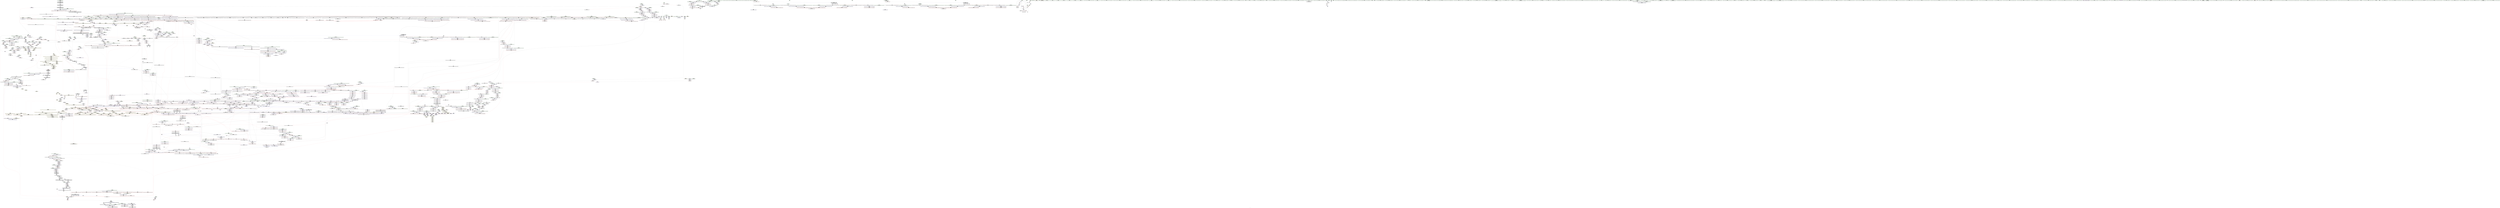 digraph "SVFG" {
	label="SVFG";

	Node0x55757ec17250 [shape=record,color=grey,label="{NodeID: 0\nNullPtr|{|<s61>162}}"];
	Node0x55757ec17250 -> Node0x55757f21ad80[style=solid];
	Node0x55757ec17250 -> Node0x55757f21ae80[style=solid];
	Node0x55757ec17250 -> Node0x55757f21af50[style=solid];
	Node0x55757ec17250 -> Node0x55757f21b020[style=solid];
	Node0x55757ec17250 -> Node0x55757f21b0f0[style=solid];
	Node0x55757ec17250 -> Node0x55757f21b1c0[style=solid];
	Node0x55757ec17250 -> Node0x55757f21b290[style=solid];
	Node0x55757ec17250 -> Node0x55757f21b360[style=solid];
	Node0x55757ec17250 -> Node0x55757f21b430[style=solid];
	Node0x55757ec17250 -> Node0x55757f21b500[style=solid];
	Node0x55757ec17250 -> Node0x55757f21b5d0[style=solid];
	Node0x55757ec17250 -> Node0x55757f21b6a0[style=solid];
	Node0x55757ec17250 -> Node0x55757f21b770[style=solid];
	Node0x55757ec17250 -> Node0x55757f21b840[style=solid];
	Node0x55757ec17250 -> Node0x55757f21b910[style=solid];
	Node0x55757ec17250 -> Node0x55757f21b9e0[style=solid];
	Node0x55757ec17250 -> Node0x55757f21bab0[style=solid];
	Node0x55757ec17250 -> Node0x55757f20f710[style=solid];
	Node0x55757ec17250 -> Node0x55757f20f7e0[style=solid];
	Node0x55757ec17250 -> Node0x55757f20f8b0[style=solid];
	Node0x55757ec17250 -> Node0x55757f20f980[style=solid];
	Node0x55757ec17250 -> Node0x55757f20fa50[style=solid];
	Node0x55757ec17250 -> Node0x55757f20fb20[style=solid];
	Node0x55757ec17250 -> Node0x55757f20fbf0[style=solid];
	Node0x55757ec17250 -> Node0x55757f20fcc0[style=solid];
	Node0x55757ec17250 -> Node0x55757f20fd90[style=solid];
	Node0x55757ec17250 -> Node0x55757f20fe60[style=solid];
	Node0x55757ec17250 -> Node0x55757f20ff30[style=solid];
	Node0x55757ec17250 -> Node0x55757f210000[style=solid];
	Node0x55757ec17250 -> Node0x55757f2100d0[style=solid];
	Node0x55757ec17250 -> Node0x55757f2101a0[style=solid];
	Node0x55757ec17250 -> Node0x55757f210270[style=solid];
	Node0x55757ec17250 -> Node0x55757f210340[style=solid];
	Node0x55757ec17250 -> Node0x55757f210410[style=solid];
	Node0x55757ec17250 -> Node0x55757f2104e0[style=solid];
	Node0x55757ec17250 -> Node0x55757f2105b0[style=solid];
	Node0x55757ec17250 -> Node0x55757f210680[style=solid];
	Node0x55757ec17250 -> Node0x55757f210750[style=solid];
	Node0x55757ec17250 -> Node0x55757f210820[style=solid];
	Node0x55757ec17250 -> Node0x55757f2108f0[style=solid];
	Node0x55757ec17250 -> Node0x55757f2109c0[style=solid];
	Node0x55757ec17250 -> Node0x55757f210a90[style=solid];
	Node0x55757ec17250 -> Node0x55757f210b60[style=solid];
	Node0x55757ec17250 -> Node0x55757f210c30[style=solid];
	Node0x55757ec17250 -> Node0x55757f248fa0[style=solid];
	Node0x55757ec17250 -> Node0x55757f2490a0[style=solid];
	Node0x55757ec17250 -> Node0x55757f2493a0[style=solid];
	Node0x55757ec17250 -> Node0x55757f24ab60[style=solid];
	Node0x55757ec17250 -> Node0x55757f24ffe0[style=solid];
	Node0x55757ec17250 -> Node0x55757f250320[style=solid];
	Node0x55757ec17250 -> Node0x55757f250660[style=solid];
	Node0x55757ec17250 -> Node0x55757f250730[style=solid];
	Node0x55757ec17250 -> Node0x55757f2509a0[style=solid];
	Node0x55757ec17250 -> Node0x55757f254420[style=solid];
	Node0x55757ec17250 -> Node0x55757f286350[style=solid];
	Node0x55757ec17250 -> Node0x55757f2864d0[style=solid];
	Node0x55757ec17250 -> Node0x55757f286650[style=solid];
	Node0x55757ec17250 -> Node0x55757f2876d0[style=solid];
	Node0x55757ec17250 -> Node0x55757f287850[style=solid];
	Node0x55757ec17250 -> Node0x55757f2879d0[style=solid];
	Node0x55757ec17250 -> Node0x55757f287cd0[style=solid];
	Node0x55757ec17250:s61 -> Node0x55757f3b02d0[style=solid,color=red];
	Node0x55757f212730 [shape=record,color=black,label="{NodeID: 443\n652\<--659\n_ZN9__gnu_cxx16__aligned_membufISt4pairIKiiEE7_M_addrEv_ret\<--\n_ZN9__gnu_cxx16__aligned_membufISt4pairIKiiEE7_M_addrEv\n|{<s0>57}}"];
	Node0x55757f212730:s0 -> Node0x55757f3aac70[style=solid,color=blue];
	Node0x55757f2676d0 [shape=record,color=black,label="{NodeID: 3100\n1358 = PHI(1951, )\n|{<s0>116}}"];
	Node0x55757f2676d0:s0 -> Node0x55757f3ad960[style=solid,color=red];
	Node0x55757f286dd0 [shape=record,color=grey,label="{NodeID: 1993\n1668 = cmp(1664, 1665, )\n}"];
	Node0x55757f221b60 [shape=record,color=red,label="{NodeID: 886\n1142\<--1136\nthis1\<--this.addr\n_ZNKSt10_Select1stISt4pairIKiiEEclERKS2_\n}"];
	Node0x55757f20ac30 [shape=record,color=green,label="{NodeID: 222\n1248\<--1249\n_ZNSt8_Rb_treeIiSt4pairIKiiESt10_Select1stIS2_ESt4lessIiESaIS2_EE17_M_construct_nodeIJRKSt21piecewise_construct_tSt5tupleIJRS1_EESD_IJEEEEEvPSt13_Rb_tree_nodeIS2_EDpOT_\<--_ZNSt8_Rb_treeIiSt4pairIKiiESt10_Select1stIS2_ESt4lessIiESaIS2_EE17_M_construct_nodeIJRKSt21piecewise_construct_tSt5tupleIJRS1_EESD_IJEEEEEvPSt13_Rb_tree_nodeIS2_EDpOT__field_insensitive\n}"];
	Node0x55757f22e090 [shape=record,color=purple,label="{NodeID: 665\n1214\<--1213\n_M_key_compare\<--\n_ZNKSt8_Rb_treeIiSt4pairIKiiESt10_Select1stIS2_ESt4lessIiESaIS2_EE8key_compEv\n}"];
	Node0x55757f2efc90 [shape=record,color=yellow,style=double,label="{NodeID: 2215\n60V_1 = ENCHI(MR_60V_0)\npts\{190001 190002 190003 \}\nFun[_ZNSt3mapIiiSt4lessIiESaISt4pairIKiiEEEixERS3_]|{|<s1>16|<s2>24}}"];
	Node0x55757f2efc90 -> Node0x55757f2dc840[style=dashed];
	Node0x55757f2efc90:s1 -> Node0x55757f2e52f0[style=dashed,color=red];
	Node0x55757f2efc90:s2 -> Node0x55757f2f0880[style=dashed,color=red];
	Node0x55757f24c970 [shape=record,color=blue,label="{NodeID: 1108\n724\<--723\nthis.addr\<--this\n_ZNSt8_Rb_treeIiSt4pairIKiiESt10_Select1stIS2_ESt4lessIiESaIS2_EE5clearEv\n}"];
	Node0x55757f24c970 -> Node0x55757f21ede0[style=dashed];
	Node0x55757ec171c0 [shape=record,color=green,label="{NodeID: 1\n7\<--1\n.str\<--dummyObj\nGlob }"];
	Node0x55757f212800 [shape=record,color=black,label="{NodeID: 444\n675\<--674\n\<--\n_ZNSt16allocator_traitsISaISt13_Rb_tree_nodeISt4pairIKiiEEEE10deallocateERS5_PS4_m\n|{<s0>58}}"];
	Node0x55757f212800:s0 -> Node0x55757f3af990[style=solid,color=red];
	Node0x55757f267840 [shape=record,color=black,label="{NodeID: 3101\n1359 = PHI(811, )\n}"];
	Node0x55757f286f50 [shape=record,color=grey,label="{NodeID: 1994\n1319 = cmp(1316, 395, )\n}"];
	Node0x55757f221c30 [shape=record,color=red,label="{NodeID: 887\n1143\<--1138\n\<--__x.addr\n_ZNKSt10_Select1stISt4pairIKiiEEclERKS2_\n}"];
	Node0x55757f221c30 -> Node0x55757f22da10[style=solid];
	Node0x55757f20ad30 [shape=record,color=green,label="{NodeID: 223\n1254\<--1255\n__t.addr\<--__t.addr_field_insensitive\n_ZSt7forwardIRKSt21piecewise_construct_tEOT_RNSt16remove_referenceIS3_E4typeE\n}"];
	Node0x55757f20ad30 -> Node0x55757f222790[style=solid];
	Node0x55757f20ad30 -> Node0x55757f24fa30[style=solid];
	Node0x55757f22e160 [shape=record,color=purple,label="{NodeID: 666\n1301\<--1279\ncoerce.dive\<--__position\n_ZNSt8_Rb_treeIiSt4pairIKiiESt10_Select1stIS2_ESt4lessIiESaIS2_EE29_M_get_insert_hint_unique_posESt23_Rb_tree_const_iteratorIS2_ERS1_\n}"];
	Node0x55757f22e160 -> Node0x55757f24fca0[style=solid];
	Node0x55757f2efd70 [shape=record,color=yellow,style=double,label="{NodeID: 2216\n377V_1 = ENCHI(MR_377V_0)\npts\{871 \}\nFun[_ZNSt8_Rb_treeIiSt4pairIKiiESt10_Select1stIS2_ESt4lessIiESaIS2_EE22_M_emplace_hint_uniqueIJRKSt21piecewise_construct_tSt5tupleIJRS1_EESD_IJEEEEESt17_Rb_tree_iteratorIS2_ESt23_Rb_tree_const_iteratorIS2_EDpOT_]}"];
	Node0x55757f2efd70 -> Node0x55757f24dc20[style=dashed];
	Node0x55757f24ca40 [shape=record,color=blue,label="{NodeID: 1109\n745\<--741\nthis.addr\<--this\n_ZNSt3mapIiiSt4lessIiESaISt4pairIKiiEEE11lower_boundERS3_\n}"];
	Node0x55757f24ca40 -> Node0x55757f21eeb0[style=dashed];
	Node0x55757f1dd590 [shape=record,color=green,label="{NodeID: 2\n9\<--1\n.str.1\<--dummyObj\nGlob }"];
	Node0x55757f2128d0 [shape=record,color=black,label="{NodeID: 445\n697\<--696\n\<--\n_ZN9__gnu_cxx13new_allocatorISt13_Rb_tree_nodeISt4pairIKiiEEE10deallocateEPS5_m\n}"];
	Node0x55757f267950 [shape=record,color=black,label="{NodeID: 3102\n1366 = PHI(2101, )\n}"];
	Node0x55757f267950 -> Node0x55757f223490[style=solid];
	Node0x55757f2870d0 [shape=record,color=grey,label="{NodeID: 1995\n1314 = cmp(1312, 1313, )\n}"];
	Node0x55757f221d00 [shape=record,color=red,label="{NodeID: 888\n1151\<--1148\n\<--__x.addr\n_ZNSt8_Rb_treeIiSt4pairIKiiESt10_Select1stIS2_ESt4lessIiESaIS2_EE8_S_valueEPKSt13_Rb_tree_nodeIS2_E\n|{<s0>97}}"];
	Node0x55757f221d00:s0 -> Node0x55757f391400[style=solid,color=red];
	Node0x55757f20ae00 [shape=record,color=green,label="{NodeID: 224\n1261\<--1262\n__t.addr\<--__t.addr_field_insensitive\n_ZSt7forwardISt5tupleIJRKiEEEOT_RNSt16remove_referenceIS4_E4typeE\n}"];
	Node0x55757f20ae00 -> Node0x55757f222860[style=solid];
	Node0x55757f20ae00 -> Node0x55757f24fb00[style=solid];
	Node0x55757f22e230 [shape=record,color=purple,label="{NodeID: 667\n1309\<--1285\ncoerce.dive2\<--__pos\n_ZNSt8_Rb_treeIiSt4pairIKiiESt10_Select1stIS2_ESt4lessIiESaIS2_EE29_M_get_insert_hint_unique_posESt23_Rb_tree_const_iteratorIS2_ERS1_\n}"];
	Node0x55757f22e230 -> Node0x55757f24ff10[style=solid];
	Node0x55757f2efe80 [shape=record,color=yellow,style=double,label="{NodeID: 2217\n379V_1 = ENCHI(MR_379V_0)\npts\{873 \}\nFun[_ZNSt8_Rb_treeIiSt4pairIKiiESt10_Select1stIS2_ESt4lessIiESaIS2_EE22_M_emplace_hint_uniqueIJRKSt21piecewise_construct_tSt5tupleIJRS1_EESD_IJEEEEESt17_Rb_tree_iteratorIS2_ESt23_Rb_tree_const_iteratorIS2_EDpOT_]}"];
	Node0x55757f2efe80 -> Node0x55757f24dcf0[style=dashed];
	Node0x55757f24cb10 [shape=record,color=blue,label="{NodeID: 1110\n747\<--742\n__x.addr\<--__x\n_ZNSt3mapIiiSt4lessIiESaISt4pairIKiiEEE11lower_boundERS3_\n}"];
	Node0x55757f24cb10 -> Node0x55757f21ef80[style=dashed];
	Node0x55757f1cf2c0 [shape=record,color=green,label="{NodeID: 3\n13\<--1\n.str.3\<--dummyObj\nGlob }"];
	Node0x55757f2129a0 [shape=record,color=black,label="{NodeID: 446\n710\<--709\n\<--this1\n_ZNSaISt13_Rb_tree_nodeISt4pairIKiiEEED2Ev\n|{<s0>60}}"];
	Node0x55757f2129a0:s0 -> Node0x55757f26f800[style=solid,color=red];
	Node0x55757f267ac0 [shape=record,color=black,label="{NodeID: 3103\n1372 = PHI(2101, )\n|{<s0>121}}"];
	Node0x55757f267ac0:s0 -> Node0x55757f26faa0[style=solid,color=red];
	Node0x55757f287250 [shape=record,color=grey,label="{NodeID: 1996\n777 = cmp(773, 776, )\n}"];
	Node0x55757f287250 -> Node0x55757f212ce0[style=solid];
	Node0x55757f221dd0 [shape=record,color=red,label="{NodeID: 889\n1161\<--1158\nthis1\<--this.addr\n_ZNKSt13_Rb_tree_nodeISt4pairIKiiEE9_M_valptrEv\n}"];
	Node0x55757f221dd0 -> Node0x55757f22dae0[style=solid];
	Node0x55757f20aed0 [shape=record,color=green,label="{NodeID: 225\n1268\<--1269\n__t.addr\<--__t.addr_field_insensitive\n_ZSt7forwardISt5tupleIJEEEOT_RNSt16remove_referenceIS2_E4typeE\n}"];
	Node0x55757f20aed0 -> Node0x55757f222930[style=solid];
	Node0x55757f20aed0 -> Node0x55757f24fbd0[style=solid];
	Node0x55757f22e300 [shape=record,color=purple,label="{NodeID: 668\n1311\<--1285\n_M_node\<--__pos\n_ZNSt8_Rb_treeIiSt4pairIKiiESt10_Select1stIS2_ESt4lessIiESaIS2_EE29_M_get_insert_hint_unique_posESt23_Rb_tree_const_iteratorIS2_ERS1_\n}"];
	Node0x55757f22e300 -> Node0x55757f223150[style=solid];
	Node0x55757f2eff60 [shape=record,color=yellow,style=double,label="{NodeID: 2218\n97V_1 = ENCHI(MR_97V_0)\npts\{190004 \}\nFun[_ZNSt8_Rb_treeIiSt4pairIKiiESt10_Select1stIS2_ESt4lessIiESaIS2_EE22_M_emplace_hint_uniqueIJRKSt21piecewise_construct_tSt5tupleIJRS1_EESD_IJEEEEESt17_Rb_tree_iteratorIS2_ESt23_Rb_tree_const_iteratorIS2_EDpOT_]|{<s0>73}}"];
	Node0x55757f2eff60:s0 -> Node0x55757f2e4c20[style=dashed,color=red];
	Node0x55757f24cbe0 [shape=record,color=blue,label="{NodeID: 1111\n757\<--754\ncoerce.dive\<--call\n_ZNSt3mapIiiSt4lessIiESaISt4pairIKiiEEE11lower_boundERS3_\n}"];
	Node0x55757f24cbe0 -> Node0x55757f21f050[style=dashed];
	Node0x55757f1ce9a0 [shape=record,color=green,label="{NodeID: 4\n15\<--1\n.str.4\<--dummyObj\nGlob }"];
	Node0x55757f212a70 [shape=record,color=black,label="{NodeID: 447\n731\<--730\n\<--_M_impl\n_ZNSt8_Rb_treeIiSt4pairIKiiESt10_Select1stIS2_ESt4lessIiESaIS2_EE5clearEv\n}"];
	Node0x55757f212a70 -> Node0x55757f22be70[style=solid];
	Node0x55757f267c00 [shape=record,color=black,label="{NodeID: 3104\n1373 = PHI(2101, )\n|{<s0>121}}"];
	Node0x55757f267c00:s0 -> Node0x55757f26fc30[style=solid,color=red];
	Node0x55757f2873d0 [shape=record,color=grey,label="{NodeID: 1997\n173 = cmp(171, 172, )\n}"];
	Node0x55757f221ea0 [shape=record,color=red,label="{NodeID: 890\n1172\<--1169\nthis1\<--this.addr\n_ZNK9__gnu_cxx16__aligned_membufISt4pairIKiiEE6_M_ptrEv\n|{<s0>99}}"];
	Node0x55757f221ea0:s0 -> Node0x55757f26dfa0[style=solid,color=red];
	Node0x55757f20afa0 [shape=record,color=green,label="{NodeID: 226\n1277\<--1278\nretval\<--retval_field_insensitive\n_ZNSt8_Rb_treeIiSt4pairIKiiESt10_Select1stIS2_ESt4lessIiESaIS2_EE29_M_get_insert_hint_unique_posESt23_Rb_tree_const_iteratorIS2_ERS1_\n|{|<s4>113|<s5>121|<s6>126|<s7>127|<s8>134|<s9>139|<s10>140|<s11>142}}"];
	Node0x55757f20afa0 -> Node0x55757f224dc0[style=solid];
	Node0x55757f20afa0 -> Node0x55757f224e90[style=solid];
	Node0x55757f20afa0 -> Node0x55757f224f60[style=solid];
	Node0x55757f20afa0 -> Node0x55757f225030[style=solid];
	Node0x55757f20afa0:s4 -> Node0x55757f26f520[style=solid,color=red];
	Node0x55757f20afa0:s5 -> Node0x55757f26f910[style=solid,color=red];
	Node0x55757f20afa0:s6 -> Node0x55757f26f520[style=solid,color=red];
	Node0x55757f20afa0:s7 -> Node0x55757f26f910[style=solid,color=red];
	Node0x55757f20afa0:s8 -> Node0x55757f26f520[style=solid,color=red];
	Node0x55757f20afa0:s9 -> Node0x55757f26f520[style=solid,color=red];
	Node0x55757f20afa0:s10 -> Node0x55757f26f910[style=solid,color=red];
	Node0x55757f20afa0:s11 -> Node0x55757f3adce0[style=solid,color=red];
	Node0x55757f22e3d0 [shape=record,color=purple,label="{NodeID: 669\n1356\<--1285\n_M_node15\<--__pos\n_ZNSt8_Rb_treeIiSt4pairIKiiESt10_Select1stIS2_ESt4lessIiESaIS2_EE29_M_get_insert_hint_unique_posESt23_Rb_tree_const_iteratorIS2_ERS1_\n}"];
	Node0x55757f22e3d0 -> Node0x55757f2232f0[style=solid];
	Node0x55757f2f0040 [shape=record,color=yellow,style=double,label="{NodeID: 2219\n382V_1 = ENCHI(MR_382V_0)\npts\{8530000 \}\nFun[_ZNSt8_Rb_treeIiSt4pairIKiiESt10_Select1stIS2_ESt4lessIiESaIS2_EE22_M_emplace_hint_uniqueIJRKSt21piecewise_construct_tSt5tupleIJRS1_EESD_IJEEEEESt17_Rb_tree_iteratorIS2_ESt23_Rb_tree_const_iteratorIS2_EDpOT_]|{|<s1>82}}"];
	Node0x55757f2f0040 -> Node0x55757f24db50[style=dashed];
	Node0x55757f2f0040:s1 -> Node0x55757f24eed0[style=dashed,color=red];
	Node0x55757f24ccb0 [shape=record,color=blue,label="{NodeID: 1112\n765\<--763\nthis.addr\<--this\n_ZNKSt17_Rb_tree_iteratorISt4pairIKiiEEeqERKS3_\n}"];
	Node0x55757f24ccb0 -> Node0x55757f21f120[style=dashed];
	Node0x55757f1cece0 [shape=record,color=green,label="{NodeID: 5\n20\<--1\n__dso_handle\<--dummyObj\nGlob }"];
	Node0x55757f212b40 [shape=record,color=black,label="{NodeID: 448\n733\<--732\n\<--add.ptr\n_ZNSt8_Rb_treeIiSt4pairIKiiESt10_Select1stIS2_ESt4lessIiESaIS2_EE5clearEv\n|{<s0>63}}"];
	Node0x55757f212b40:s0 -> Node0x55757f26be40[style=solid,color=red];
	Node0x55757f267d40 [shape=record,color=black,label="{NodeID: 3105\n1381 = PHI(2140, )\n}"];
	Node0x55757f267d40 -> Node0x55757f22f820[style=solid];
	Node0x55757f287550 [shape=record,color=grey,label="{NodeID: 1998\n126 = cmp(122, 114, )\n}"];
	Node0x55757f221f70 [shape=record,color=red,label="{NodeID: 891\n1183\<--1180\nthis1\<--this.addr\n_ZNK9__gnu_cxx16__aligned_membufISt4pairIKiiEE7_M_addrEv\n}"];
	Node0x55757f221f70 -> Node0x55757f22dbb0[style=solid];
	Node0x55757f20b070 [shape=record,color=green,label="{NodeID: 227\n1279\<--1280\n__position\<--__position_field_insensitive\n_ZNSt8_Rb_treeIiSt4pairIKiiESt10_Select1stIS2_ESt4lessIiESaIS2_EE29_M_get_insert_hint_unique_posESt23_Rb_tree_const_iteratorIS2_ERS1_\n|{|<s1>106}}"];
	Node0x55757f20b070 -> Node0x55757f22e160[style=solid];
	Node0x55757f20b070:s1 -> Node0x55757f26de90[style=solid,color=red];
	Node0x55757f22e4a0 [shape=record,color=purple,label="{NodeID: 670\n1364\<--1285\n_M_node19\<--__pos\n_ZNSt8_Rb_treeIiSt4pairIKiiESt10_Select1stIS2_ESt4lessIiESaIS2_EE29_M_get_insert_hint_unique_posESt23_Rb_tree_const_iteratorIS2_ERS1_\n}"];
	Node0x55757f22e4a0 -> Node0x55757f2233c0[style=solid];
	Node0x55757f24cd80 [shape=record,color=blue,label="{NodeID: 1113\n767\<--764\n__x.addr\<--__x\n_ZNKSt17_Rb_tree_iteratorISt4pairIKiiEEeqERKS3_\n}"];
	Node0x55757f24cd80 -> Node0x55757f21f1f0[style=dashed];
	Node0x55757f1ceda0 [shape=record,color=green,label="{NodeID: 6\n21\<--1\n.str.6\<--dummyObj\nGlob }"];
	Node0x55757f212c10 [shape=record,color=black,label="{NodeID: 449\n740\<--760\n_ZNSt3mapIiiSt4lessIiESaISt4pairIKiiEEE11lower_boundERS3__ret\<--\n_ZNSt3mapIiiSt4lessIiESaISt4pairIKiiEEE11lower_boundERS3_\n|{<s0>16}}"];
	Node0x55757f212c10:s0 -> Node0x55757f3a8aa0[style=solid,color=blue];
	Node0x55757f267e80 [shape=record,color=black,label="{NodeID: 3106\n1386 = PHI(1951, )\n|{<s0>124}}"];
	Node0x55757f267e80:s0 -> Node0x55757f3ad5e0[style=solid,color=red];
	Node0x55757f2876d0 [shape=record,color=grey,label="{NodeID: 1999\n459 = cmp(458, 3, )\n}"];
	Node0x55757f222040 [shape=record,color=red,label="{NodeID: 892\n1194\<--1191\nthis1\<--this.addr\n_ZNSt8_Rb_treeIiSt4pairIKiiESt10_Select1stIS2_ESt4lessIiESaIS2_EE3endEv\n}"];
	Node0x55757f222040 -> Node0x55757f22dd50[style=solid];
	Node0x55757f20b140 [shape=record,color=green,label="{NodeID: 228\n1281\<--1282\nthis.addr\<--this.addr_field_insensitive\n_ZNSt8_Rb_treeIiSt4pairIKiiESt10_Select1stIS2_ESt4lessIiESaIS2_EE29_M_get_insert_hint_unique_posESt23_Rb_tree_const_iteratorIS2_ERS1_\n}"];
	Node0x55757f20b140 -> Node0x55757f222a00[style=solid];
	Node0x55757f20b140 -> Node0x55757f24fd70[style=solid];
	Node0x55757f22e570 [shape=record,color=purple,label="{NodeID: 671\n1399\<--1285\n_M_node40\<--__pos\n_ZNSt8_Rb_treeIiSt4pairIKiiESt10_Select1stIS2_ESt4lessIiESaIS2_EE29_M_get_insert_hint_unique_posESt23_Rb_tree_const_iteratorIS2_ERS1_\n|{<s0>127}}"];
	Node0x55757f22e570:s0 -> Node0x55757f26faa0[style=solid,color=red];
	Node0x55757f24ce50 [shape=record,color=blue,label="{NodeID: 1114\n783\<--780\nthis.addr\<--this\n_ZNSt3mapIiiSt4lessIiESaISt4pairIKiiEEE3endEv\n}"];
	Node0x55757f24ce50 -> Node0x55757f21f460[style=dashed];
	Node0x55757f1cee60 [shape=record,color=green,label="{NodeID: 7\n23\<--1\n.str.7\<--dummyObj\nGlob }"];
	Node0x55757f30df90 [shape=record,color=yellow,style=double,label="{NodeID: 2664\nRETMU(11V_2)\npts\{84 \}\nFun[_ZNSt3mapIiiSt4lessIiESaISt4pairIKiiEEED2Ev]}"];
	Node0x55757f212ce0 [shape=record,color=black,label="{NodeID: 450\n762\<--777\n_ZNKSt17_Rb_tree_iteratorISt4pairIKiiEEeqERKS3__ret\<--cmp\n_ZNKSt17_Rb_tree_iteratorISt4pairIKiiEEeqERKS3_\n|{<s0>18|<s1>198}}"];
	Node0x55757f212ce0:s0 -> Node0x55757f3a8db0[style=solid,color=blue];
	Node0x55757f212ce0:s1 -> Node0x55757f269b40[style=solid,color=blue];
	Node0x55757f267fc0 [shape=record,color=black,label="{NodeID: 3107\n1388 = PHI(811, )\n}"];
	Node0x55757f287850 [shape=record,color=grey,label="{NodeID: 2000\n1450 = cmp(1449, 3, )\n}"];
	Node0x55757f222110 [shape=record,color=red,label="{NodeID: 893\n1202\<--1201\n\<--coerce.dive\n_ZNSt8_Rb_treeIiSt4pairIKiiESt10_Select1stIS2_ESt4lessIiESaIS2_EE3endEv\n}"];
	Node0x55757f222110 -> Node0x55757f2248e0[style=solid];
	Node0x55757f20b210 [shape=record,color=green,label="{NodeID: 229\n1283\<--1284\n__k.addr\<--__k.addr_field_insensitive\n_ZNSt8_Rb_treeIiSt4pairIKiiESt10_Select1stIS2_ESt4lessIiESaIS2_EE29_M_get_insert_hint_unique_posESt23_Rb_tree_const_iteratorIS2_ERS1_\n}"];
	Node0x55757f20b210 -> Node0x55757f222ad0[style=solid];
	Node0x55757f20b210 -> Node0x55757f222ba0[style=solid];
	Node0x55757f20b210 -> Node0x55757f222c70[style=solid];
	Node0x55757f20b210 -> Node0x55757f222d40[style=solid];
	Node0x55757f20b210 -> Node0x55757f222e10[style=solid];
	Node0x55757f20b210 -> Node0x55757f222ee0[style=solid];
	Node0x55757f20b210 -> Node0x55757f222fb0[style=solid];
	Node0x55757f20b210 -> Node0x55757f223080[style=solid];
	Node0x55757f20b210 -> Node0x55757f24fe40[style=solid];
	Node0x55757f22e640 [shape=record,color=purple,label="{NodeID: 672\n1400\<--1285\n_M_node41\<--__pos\n_ZNSt8_Rb_treeIiSt4pairIKiiESt10_Select1stIS2_ESt4lessIiESaIS2_EE29_M_get_insert_hint_unique_posESt23_Rb_tree_const_iteratorIS2_ERS1_\n|{<s0>127}}"];
	Node0x55757f22e640:s0 -> Node0x55757f26fc30[style=solid,color=red];
	Node0x55757f24cf20 [shape=record,color=blue,label="{NodeID: 1115\n791\<--788\ncoerce.dive\<--call\n_ZNSt3mapIiiSt4lessIiESaISt4pairIKiiEEE3endEv\n}"];
	Node0x55757f24cf20 -> Node0x55757f21f530[style=dashed];
	Node0x55757f1cf820 [shape=record,color=green,label="{NodeID: 8\n25\<--1\n.str.8\<--dummyObj\nGlob }"];
	Node0x55757f30e0a0 [shape=record,color=yellow,style=double,label="{NodeID: 2665\nRETMU(13V_1)\npts\{190001 190002 190003 16780002 16780003 \}\nFun[_ZNSt3mapIiiSt4lessIiESaISt4pairIKiiEEED2Ev]}"];
	Node0x55757f212db0 [shape=record,color=black,label="{NodeID: 451\n779\<--794\n_ZNSt3mapIiiSt4lessIiESaISt4pairIKiiEEE3endEv_ret\<--\n_ZNSt3mapIiiSt4lessIiESaISt4pairIKiiEEE3endEv\n|{<s0>17}}"];
	Node0x55757f212db0:s0 -> Node0x55757f3a8c70[style=solid,color=blue];
	Node0x55757f2680d0 [shape=record,color=black,label="{NodeID: 3108\n1392 = PHI(507, )\n}"];
	Node0x55757f2680d0 -> Node0x55757f286650[style=solid];
	Node0x55757f2879d0 [shape=record,color=grey,label="{NodeID: 2001\n918 = cmp(917, 3, )\n}"];
	Node0x55757f2221e0 [shape=record,color=red,label="{NodeID: 894\n1211\<--1208\nthis1\<--this.addr\n_ZNKSt8_Rb_treeIiSt4pairIKiiESt10_Select1stIS2_ESt4lessIiESaIS2_EE8key_compEv\n}"];
	Node0x55757f2221e0 -> Node0x55757f22dfc0[style=solid];
	Node0x55757f213770 [shape=record,color=green,label="{NodeID: 230\n1285\<--1286\n__pos\<--__pos_field_insensitive\n_ZNSt8_Rb_treeIiSt4pairIKiiESt10_Select1stIS2_ESt4lessIiESaIS2_EE29_M_get_insert_hint_unique_posESt23_Rb_tree_const_iteratorIS2_ERS1_\n}"];
	Node0x55757f213770 -> Node0x55757f225100[style=solid];
	Node0x55757f213770 -> Node0x55757f2251d0[style=solid];
	Node0x55757f213770 -> Node0x55757f22e230[style=solid];
	Node0x55757f213770 -> Node0x55757f22e300[style=solid];
	Node0x55757f213770 -> Node0x55757f22e3d0[style=solid];
	Node0x55757f213770 -> Node0x55757f22e4a0[style=solid];
	Node0x55757f213770 -> Node0x55757f22e570[style=solid];
	Node0x55757f213770 -> Node0x55757f22e640[style=solid];
	Node0x55757f213770 -> Node0x55757f22e710[style=solid];
	Node0x55757f213770 -> Node0x55757f22e7e0[style=solid];
	Node0x55757f213770 -> Node0x55757f22e8b0[style=solid];
	Node0x55757f213770 -> Node0x55757f22e980[style=solid];
	Node0x55757f213770 -> Node0x55757f22ea50[style=solid];
	Node0x55757f22e710 [shape=record,color=purple,label="{NodeID: 673\n1416\<--1285\n_M_node47\<--__pos\n_ZNSt8_Rb_treeIiSt4pairIKiiESt10_Select1stIS2_ESt4lessIiESaIS2_EE29_M_get_insert_hint_unique_posESt23_Rb_tree_const_iteratorIS2_ERS1_\n}"];
	Node0x55757f22e710 -> Node0x55757f223700[style=solid];
	Node0x55757f24cff0 [shape=record,color=blue,label="{NodeID: 1116\n800\<--797\nthis.addr\<--this\n_ZNKSt3mapIiiSt4lessIiESaISt4pairIKiiEEE8key_compEv\n}"];
	Node0x55757f24cff0 -> Node0x55757f21f600[style=dashed];
	Node0x55757f1cf8e0 [shape=record,color=green,label="{NodeID: 9\n27\<--1\n_ZStL19piecewise_construct\<--dummyObj\nGlob |{<s0>24}}"];
	Node0x55757f1cf8e0:s0 -> Node0x55757f3b1350[style=solid,color=red];
	Node0x55757f212e80 [shape=record,color=black,label="{NodeID: 452\n811\<--829\n_ZNKSt4lessIiEclERKiS2__ret\<--cmp\n_ZNKSt4lessIiEclERKiS2_\n|{<s0>21|<s1>91|<s2>111|<s3>116|<s4>124|<s5>130|<s6>137|<s7>146|<s8>193|<s9>202}}"];
	Node0x55757f212e80:s0 -> Node0x55757f3a9030[style=solid,color=blue];
	Node0x55757f212e80:s1 -> Node0x55757f262f20[style=solid,color=blue];
	Node0x55757f212e80:s2 -> Node0x55757f267340[style=solid,color=blue];
	Node0x55757f212e80:s3 -> Node0x55757f267840[style=solid,color=blue];
	Node0x55757f212e80:s4 -> Node0x55757f267fc0[style=solid,color=blue];
	Node0x55757f212e80:s5 -> Node0x55757f2684c0[style=solid,color=blue];
	Node0x55757f212e80:s6 -> Node0x55757f3a94f0[style=solid,color=blue];
	Node0x55757f212e80:s7 -> Node0x55757f268ec0[style=solid,color=blue];
	Node0x55757f212e80:s8 -> Node0x55757f269640[style=solid,color=blue];
	Node0x55757f212e80:s9 -> Node0x55757f269f00[style=solid,color=blue];
	Node0x55757f268240 [shape=record,color=black,label="{NodeID: 3109\n1404 = PHI(2004, )\n}"];
	Node0x55757f287b50 [shape=record,color=grey,label="{NodeID: 2002\n1506 = cmp(1504, 1505, )\n}"];
	Node0x55757f2222b0 [shape=record,color=red,label="{NodeID: 895\n1235\<--1221\nthis5\<--this.addr\n_ZNSt8_Rb_treeIiSt4pairIKiiESt10_Select1stIS2_ESt4lessIiESaIS2_EE14_M_create_nodeIJRKSt21piecewise_construct_tSt5tupleIJRS1_EESD_IJEEEEEPSt13_Rb_tree_nodeIS2_EDpOT_\n|{<s0>101|<s1>105}}"];
	Node0x55757f2222b0:s0 -> Node0x55757f26bf90[style=solid,color=red];
	Node0x55757f2222b0:s1 -> Node0x55757f271850[style=solid,color=red];
	Node0x55757f213840 [shape=record,color=green,label="{NodeID: 231\n1287\<--1288\nref.tmp\<--ref.tmp_field_insensitive\n_ZNSt8_Rb_treeIiSt4pairIKiiESt10_Select1stIS2_ESt4lessIiESaIS2_EE29_M_get_insert_hint_unique_posESt23_Rb_tree_const_iteratorIS2_ERS1_\n|{|<s1>113}}"];
	Node0x55757f213840 -> Node0x55757f24ffe0[style=solid];
	Node0x55757f213840:s1 -> Node0x55757f3aed80[style=solid,color=red];
	Node0x55757f22e7e0 [shape=record,color=purple,label="{NodeID: 674\n1425\<--1285\n_M_node51\<--__pos\n_ZNSt8_Rb_treeIiSt4pairIKiiESt10_Select1stIS2_ESt4lessIiESaIS2_EE29_M_get_insert_hint_unique_posESt23_Rb_tree_const_iteratorIS2_ERS1_\n}"];
	Node0x55757f22e7e0 -> Node0x55757f2237d0[style=solid];
	Node0x55757f2f04a0 [shape=record,color=yellow,style=double,label="{NodeID: 2224\n29V_1 = ENCHI(MR_29V_0)\npts\{16780004 \}\nFun[_ZNSt8_Rb_treeIiSt4pairIKiiESt10_Select1stIS2_ESt4lessIiESaIS2_EE22_M_emplace_hint_uniqueIJRKSt21piecewise_construct_tSt5tupleIJRS1_EESD_IJEEEEESt17_Rb_tree_iteratorIS2_ESt23_Rb_tree_const_iteratorIS2_EDpOT_]|{<s0>73}}"];
	Node0x55757f2f04a0:s0 -> Node0x55757f2e4c20[style=dashed,color=red];
	Node0x55757f24d0c0 [shape=record,color=blue,label="{NodeID: 1117\n815\<--812\nthis.addr\<--this\n_ZNKSt4lessIiEclERKiS2_\n}"];
	Node0x55757f24d0c0 -> Node0x55757f21f6d0[style=dashed];
	Node0x55757f1cf9e0 [shape=record,color=green,label="{NodeID: 10\n29\<--1\n\<--dummyObj\nCan only get source location for instruction, argument, global var or function.}"];
	Node0x55757f212f50 [shape=record,color=black,label="{NodeID: 453\n839\<--838\n\<--\n_ZNKSt17_Rb_tree_iteratorISt4pairIKiiEEdeEv\n|{<s0>68}}"];
	Node0x55757f212f50:s0 -> Node0x55757f26ab00[style=solid,color=red];
	Node0x55757f268350 [shape=record,color=black,label="{NodeID: 3110\n1418 = PHI(1951, )\n|{<s0>130}}"];
	Node0x55757f268350:s0 -> Node0x55757f3ad5e0[style=solid,color=red];
	Node0x55757f287cd0 [shape=record,color=grey,label="{NodeID: 2003\n1063 = cmp(1062, 3, )\n}"];
	Node0x55757f222380 [shape=record,color=red,label="{NodeID: 896\n1241\<--1223\n\<--__args.addr\n_ZNSt8_Rb_treeIiSt4pairIKiiESt10_Select1stIS2_ESt4lessIiESaIS2_EE14_M_create_nodeIJRKSt21piecewise_construct_tSt5tupleIJRS1_EESD_IJEEEEEPSt13_Rb_tree_nodeIS2_EDpOT_\n|{<s0>102}}"];
	Node0x55757f222380:s0 -> Node0x55757f26d140[style=solid,color=red];
	Node0x55757f213910 [shape=record,color=green,label="{NodeID: 232\n1289\<--1290\n__before\<--__before_field_insensitive\n_ZNSt8_Rb_treeIiSt4pairIKiiESt10_Select1stIS2_ESt4lessIiESaIS2_EE29_M_get_insert_hint_unique_posESt23_Rb_tree_const_iteratorIS2_ERS1_\n|{|<s3>122}}"];
	Node0x55757f213910 -> Node0x55757f2252a0[style=solid];
	Node0x55757f213910 -> Node0x55757f22eb20[style=solid];
	Node0x55757f213910 -> Node0x55757f22ebf0[style=solid];
	Node0x55757f213910:s3 -> Node0x55757f26c5e0[style=solid,color=red];
	Node0x55757f22e8b0 [shape=record,color=purple,label="{NodeID: 675\n1447\<--1285\n_M_node65\<--__pos\n_ZNSt8_Rb_treeIiSt4pairIKiiESt10_Select1stIS2_ESt4lessIiESaIS2_EE29_M_get_insert_hint_unique_posESt23_Rb_tree_const_iteratorIS2_ERS1_\n}"];
	Node0x55757f22e8b0 -> Node0x55757f223a40[style=solid];
	Node0x55757f2f0580 [shape=record,color=yellow,style=double,label="{NodeID: 2225\n31V_1 = ENCHI(MR_31V_0)\npts\{190005 16780005 \}\nFun[_ZNSt8_Rb_treeIiSt4pairIKiiESt10_Select1stIS2_ESt4lessIiESaIS2_EE22_M_emplace_hint_uniqueIJRKSt21piecewise_construct_tSt5tupleIJRS1_EESD_IJEEEEESt17_Rb_tree_iteratorIS2_ESt23_Rb_tree_const_iteratorIS2_EDpOT_]|{<s0>73}}"];
	Node0x55757f2f0580:s0 -> Node0x55757f2e4c20[style=dashed,color=red];
	Node0x55757f24d190 [shape=record,color=blue,label="{NodeID: 1118\n817\<--813\n__x.addr\<--__x\n_ZNKSt4lessIiEclERKiS2_\n}"];
	Node0x55757f24d190 -> Node0x55757f21f7a0[style=dashed];
	Node0x55757f1cfae0 [shape=record,color=green,label="{NodeID: 11\n114\<--1\n\<--dummyObj\nCan only get source location for instruction, argument, global var or function.}"];
	Node0x55757f213020 [shape=record,color=black,label="{NodeID: 454\n831\<--840\n_ZNKSt17_Rb_tree_iteratorISt4pairIKiiEEdeEv_ret\<--call\n_ZNKSt17_Rb_tree_iteratorISt4pairIKiiEEdeEv\n|{<s0>20|<s1>26}}"];
	Node0x55757f213020:s0 -> Node0x55757f3a8ec0[style=solid,color=blue];
	Node0x55757f213020:s1 -> Node0x55757f3aa1a0[style=solid,color=blue];
	Node0x55757f2684c0 [shape=record,color=black,label="{NodeID: 3111\n1420 = PHI(811, )\n}"];
	Node0x55757f287e50 [shape=record,color=grey,label="{NodeID: 2004\n147 = cmp(145, 146, )\n}"];
	Node0x55757f222450 [shape=record,color=red,label="{NodeID: 897\n1243\<--1225\n\<--__args.addr2\n_ZNSt8_Rb_treeIiSt4pairIKiiESt10_Select1stIS2_ESt4lessIiESaIS2_EE14_M_create_nodeIJRKSt21piecewise_construct_tSt5tupleIJRS1_EESD_IJEEEEEPSt13_Rb_tree_nodeIS2_EDpOT_\n|{<s0>103}}"];
	Node0x55757f222450:s0 -> Node0x55757f26bc30[style=solid,color=red];
	Node0x55757f2139e0 [shape=record,color=green,label="{NodeID: 233\n1291\<--1292\nref.tmp37\<--ref.tmp37_field_insensitive\n_ZNSt8_Rb_treeIiSt4pairIKiiESt10_Select1stIS2_ESt4lessIiESaIS2_EE29_M_get_insert_hint_unique_posESt23_Rb_tree_const_iteratorIS2_ERS1_\n|{|<s1>126}}"];
	Node0x55757f2139e0 -> Node0x55757f250320[style=solid];
	Node0x55757f2139e0:s1 -> Node0x55757f3aed80[style=solid,color=red];
	Node0x55757f22e980 [shape=record,color=purple,label="{NodeID: 676\n1453\<--1285\n_M_node70\<--__pos\n_ZNSt8_Rb_treeIiSt4pairIKiiESt10_Select1stIS2_ESt4lessIiESaIS2_EE29_M_get_insert_hint_unique_posESt23_Rb_tree_const_iteratorIS2_ERS1_\n|{<s0>139}}"];
	Node0x55757f22e980:s0 -> Node0x55757f3aef50[style=solid,color=red];
	Node0x55757f2f0690 [shape=record,color=yellow,style=double,label="{NodeID: 2226\n394V_1 = ENCHI(MR_394V_0)\npts\{1120000 2360000 \}\nFun[_ZNSt8_Rb_treeIiSt4pairIKiiESt10_Select1stIS2_ESt4lessIiESaIS2_EE22_M_emplace_hint_uniqueIJRKSt21piecewise_construct_tSt5tupleIJRS1_EESD_IJEEEEESt17_Rb_tree_iteratorIS2_ESt23_Rb_tree_const_iteratorIS2_EDpOT_]|{<s0>73}}"];
	Node0x55757f2f0690:s0 -> Node0x55757f2e4b10[style=dashed,color=red];
	Node0x55757f24d260 [shape=record,color=blue,label="{NodeID: 1119\n819\<--814\n__y.addr\<--__y\n_ZNKSt4lessIiEclERKiS2_\n}"];
	Node0x55757f24d260 -> Node0x55757f21f870[style=dashed];
	Node0x55757f1cfbe0 [shape=record,color=green,label="{NodeID: 12\n124\<--1\n\<--dummyObj\nCan only get source location for instruction, argument, global var or function.}"];
	Node0x55757f2130f0 [shape=record,color=black,label="{NodeID: 455\n898\<--854\n\<--__pos\n_ZNSt8_Rb_treeIiSt4pairIKiiESt10_Select1stIS2_ESt4lessIiESaIS2_EE22_M_emplace_hint_uniqueIJRKSt21piecewise_construct_tSt5tupleIJRS1_EESD_IJEEEEESt17_Rb_tree_iteratorIS2_ESt23_Rb_tree_const_iteratorIS2_EDpOT_\n}"];
	Node0x55757f2130f0 -> Node0x55757f22ceb0[style=solid];
	Node0x55757f2685d0 [shape=record,color=black,label="{NodeID: 3112\n1427 = PHI(1964, )\n}"];
	Node0x55757f2685d0 -> Node0x55757f2238a0[style=solid];
	Node0x55757f222520 [shape=record,color=red,label="{NodeID: 898\n1245\<--1227\n\<--__args.addr4\n_ZNSt8_Rb_treeIiSt4pairIKiiESt10_Select1stIS2_ESt4lessIiESaIS2_EE14_M_create_nodeIJRKSt21piecewise_construct_tSt5tupleIJRS1_EESD_IJEEEEEPSt13_Rb_tree_nodeIS2_EDpOT_\n|{<s0>104}}"];
	Node0x55757f222520:s0 -> Node0x55757f270aa0[style=solid,color=red];
	Node0x55757f213ab0 [shape=record,color=green,label="{NodeID: 234\n1293\<--1294\n__after\<--__after_field_insensitive\n_ZNSt8_Rb_treeIiSt4pairIKiiESt10_Select1stIS2_ESt4lessIiESaIS2_EE29_M_get_insert_hint_unique_posESt23_Rb_tree_const_iteratorIS2_ERS1_\n|{|<s3>135}}"];
	Node0x55757f213ab0 -> Node0x55757f225370[style=solid];
	Node0x55757f213ab0 -> Node0x55757f22ecc0[style=solid];
	Node0x55757f213ab0 -> Node0x55757f22ed90[style=solid];
	Node0x55757f213ab0:s3 -> Node0x55757f3aea50[style=solid,color=red];
	Node0x55757f22ea50 [shape=record,color=purple,label="{NodeID: 677\n1470\<--1285\n_M_node77\<--__pos\n_ZNSt8_Rb_treeIiSt4pairIKiiESt10_Select1stIS2_ESt4lessIiESaIS2_EE29_M_get_insert_hint_unique_posESt23_Rb_tree_const_iteratorIS2_ERS1_\n|{<s0>142}}"];
	Node0x55757f22ea50:s0 -> Node0x55757f3ade30[style=solid,color=red];
	Node0x55757f2f07a0 [shape=record,color=yellow,style=double,label="{NodeID: 2227\n33V_1 = ENCHI(MR_33V_0)\npts\{16780002 16780003 \}\nFun[_ZNSt8_Rb_treeIiSt4pairIKiiESt10_Select1stIS2_ESt4lessIiESaIS2_EE22_M_emplace_hint_uniqueIJRKSt21piecewise_construct_tSt5tupleIJRS1_EESD_IJEEEEESt17_Rb_tree_iteratorIS2_ESt23_Rb_tree_const_iteratorIS2_EDpOT_]|{<s0>76|<s1>76}}"];
	Node0x55757f2f07a0:s0 -> Node0x55757f2f64a0[style=dashed,color=red];
	Node0x55757f2f07a0:s1 -> Node0x55757f2f6740[style=dashed,color=red];
	Node0x55757f24d330 [shape=record,color=blue,label="{NodeID: 1120\n833\<--832\nthis.addr\<--this\n_ZNKSt17_Rb_tree_iteratorISt4pairIKiiEEdeEv\n}"];
	Node0x55757f24d330 -> Node0x55757f21fae0[style=dashed];
	Node0x55757f1cfce0 [shape=record,color=green,label="{NodeID: 13\n134\<--1\n\<--dummyObj\nCan only get source location for instruction, argument, global var or function.}"];
	Node0x55757f2131c0 [shape=record,color=black,label="{NodeID: 456\n909\<--866\n\<--__res\n_ZNSt8_Rb_treeIiSt4pairIKiiESt10_Select1stIS2_ESt4lessIiESaIS2_EE22_M_emplace_hint_uniqueIJRKSt21piecewise_construct_tSt5tupleIJRS1_EESD_IJEEEEESt17_Rb_tree_iteratorIS2_ESt23_Rb_tree_const_iteratorIS2_EDpOT_\n}"];
	Node0x55757f2131c0 -> Node0x55757f22cf80[style=solid];
	Node0x55757f2131c0 -> Node0x55757f22d050[style=solid];
	Node0x55757f268740 [shape=record,color=black,label="{NodeID: 3113\n1432 = PHI(1964, )\n|{<s0>134}}"];
	Node0x55757f268740:s0 -> Node0x55757f3aef50[style=solid,color=red];
	Node0x55757f2225f0 [shape=record,color=red,label="{NodeID: 899\n1240\<--1229\n\<--__tmp\n_ZNSt8_Rb_treeIiSt4pairIKiiESt10_Select1stIS2_ESt4lessIiESaIS2_EE14_M_create_nodeIJRKSt21piecewise_construct_tSt5tupleIJRS1_EESD_IJEEEEEPSt13_Rb_tree_nodeIS2_EDpOT_\n|{<s0>105}}"];
	Node0x55757f2225f0:s0 -> Node0x55757f271960[style=solid,color=red];
	Node0x55757f213b80 [shape=record,color=green,label="{NodeID: 235\n1295\<--1296\nref.tmp55\<--ref.tmp55_field_insensitive\n_ZNSt8_Rb_treeIiSt4pairIKiiESt10_Select1stIS2_ESt4lessIiESaIS2_EE29_M_get_insert_hint_unique_posESt23_Rb_tree_const_iteratorIS2_ERS1_\n|{|<s1>134}}"];
	Node0x55757f213b80 -> Node0x55757f250660[style=solid];
	Node0x55757f213b80:s1 -> Node0x55757f3aed80[style=solid,color=red];
	Node0x55757f22eb20 [shape=record,color=purple,label="{NodeID: 678\n1390\<--1289\n_M_node33\<--__before\n_ZNSt8_Rb_treeIiSt4pairIKiiESt10_Select1stIS2_ESt4lessIiESaIS2_EE29_M_get_insert_hint_unique_posESt23_Rb_tree_const_iteratorIS2_ERS1_\n}"];
	Node0x55757f22eb20 -> Node0x55757f223630[style=solid];
	Node0x55757f2f0880 [shape=record,color=yellow,style=double,label="{NodeID: 2228\n60V_1 = ENCHI(MR_60V_0)\npts\{190001 190002 190003 \}\nFun[_ZNSt8_Rb_treeIiSt4pairIKiiESt10_Select1stIS2_ESt4lessIiESaIS2_EE22_M_emplace_hint_uniqueIJRKSt21piecewise_construct_tSt5tupleIJRS1_EESD_IJEEEEESt17_Rb_tree_iteratorIS2_ESt23_Rb_tree_const_iteratorIS2_EDpOT_]|{|<s1>76|<s2>76|<s3>76|<s4>77|<s5>77|<s6>77}}"];
	Node0x55757f2f0880 -> Node0x55757f2e2c70[style=dashed];
	Node0x55757f2f0880:s1 -> Node0x55757f2f5cc0[style=dashed,color=red];
	Node0x55757f2f0880:s2 -> Node0x55757f2f5da0[style=dashed,color=red];
	Node0x55757f2f0880:s3 -> Node0x55757f2f6740[style=dashed,color=red];
	Node0x55757f2f0880:s4 -> Node0x55757f250e80[style=dashed,color=red];
	Node0x55757f2f0880:s5 -> Node0x55757f250f50[style=dashed,color=red];
	Node0x55757f2f0880:s6 -> Node0x55757f251020[style=dashed,color=red];
	Node0x55757f24d400 [shape=record,color=blue,label="{NodeID: 1121\n874\<--848\ncoerce.dive\<--__pos.coerce\n_ZNSt8_Rb_treeIiSt4pairIKiiESt10_Select1stIS2_ESt4lessIiESaIS2_EE22_M_emplace_hint_uniqueIJRKSt21piecewise_construct_tSt5tupleIJRS1_EESD_IJEEEEESt17_Rb_tree_iteratorIS2_ESt23_Rb_tree_const_iteratorIS2_EDpOT_\n}"];
	Node0x55757f24d400 -> Node0x55757f248d30[style=dashed];
	Node0x55757f1cfde0 [shape=record,color=green,label="{NodeID: 14\n270\<--1\n\<--dummyObj\nCan only get source location for instruction, argument, global var or function.}"];
	Node0x55757f213290 [shape=record,color=black,label="{NodeID: 457\n897\<--868\n\<--agg.tmp\n_ZNSt8_Rb_treeIiSt4pairIKiiESt10_Select1stIS2_ESt4lessIiESaIS2_EE22_M_emplace_hint_uniqueIJRKSt21piecewise_construct_tSt5tupleIJRS1_EESD_IJEEEEESt17_Rb_tree_iteratorIS2_ESt23_Rb_tree_const_iteratorIS2_EDpOT_\n}"];
	Node0x55757f213290 -> Node0x55757f22cde0[style=solid];
	Node0x55757f268880 [shape=record,color=black,label="{NodeID: 3114\n1439 = PHI(2154, )\n}"];
	Node0x55757f268880 -> Node0x55757f22fdd0[style=solid];
	Node0x55757f2226c0 [shape=record,color=red,label="{NodeID: 900\n1250\<--1229\n\<--__tmp\n_ZNSt8_Rb_treeIiSt4pairIKiiESt10_Select1stIS2_ESt4lessIiESaIS2_EE14_M_create_nodeIJRKSt21piecewise_construct_tSt5tupleIJRS1_EESD_IJEEEEEPSt13_Rb_tree_nodeIS2_EDpOT_\n}"];
	Node0x55757f2226c0 -> Node0x55757f224a80[style=solid];
	Node0x55757f213c50 [shape=record,color=green,label="{NodeID: 236\n1297\<--1298\nref.tmp69\<--ref.tmp69_field_insensitive\n_ZNSt8_Rb_treeIiSt4pairIKiiESt10_Select1stIS2_ESt4lessIiESaIS2_EE29_M_get_insert_hint_unique_posESt23_Rb_tree_const_iteratorIS2_ERS1_\n|{|<s1>139}}"];
	Node0x55757f213c50 -> Node0x55757f250730[style=solid];
	Node0x55757f213c50:s1 -> Node0x55757f3aed80[style=solid,color=red];
	Node0x55757f22ebf0 [shape=record,color=purple,label="{NodeID: 679\n1396\<--1289\n_M_node38\<--__before\n_ZNSt8_Rb_treeIiSt4pairIKiiESt10_Select1stIS2_ESt4lessIiESaIS2_EE29_M_get_insert_hint_unique_posESt23_Rb_tree_const_iteratorIS2_ERS1_\n|{<s0>126}}"];
	Node0x55757f22ebf0:s0 -> Node0x55757f3aef50[style=solid,color=red];
	Node0x55757f24d4d0 [shape=record,color=blue,label="{NodeID: 1122\n856\<--847\nthis.addr\<--this\n_ZNSt8_Rb_treeIiSt4pairIKiiESt10_Select1stIS2_ESt4lessIiESaIS2_EE22_M_emplace_hint_uniqueIJRKSt21piecewise_construct_tSt5tupleIJRS1_EESD_IJEEEEESt17_Rb_tree_iteratorIS2_ESt23_Rb_tree_const_iteratorIS2_EDpOT_\n}"];
	Node0x55757f24d4d0 -> Node0x55757f21fc80[style=dashed];
	Node0x55757f1cfee0 [shape=record,color=green,label="{NodeID: 15\n290\<--1\n\<--dummyObj\nCan only get source location for instruction, argument, global var or function.}"];
	Node0x55757f213360 [shape=record,color=black,label="{NodeID: 458\n846\<--966\n_ZNSt8_Rb_treeIiSt4pairIKiiESt10_Select1stIS2_ESt4lessIiESaIS2_EE22_M_emplace_hint_uniqueIJRKSt21piecewise_construct_tSt5tupleIJRS1_EESD_IJEEEEESt17_Rb_tree_iteratorIS2_ESt23_Rb_tree_const_iteratorIS2_EDpOT__ret\<--\n_ZNSt8_Rb_treeIiSt4pairIKiiESt10_Select1stIS2_ESt4lessIiESaIS2_EE22_M_emplace_hint_uniqueIJRKSt21piecewise_construct_tSt5tupleIJRS1_EESD_IJEEEEESt17_Rb_tree_iteratorIS2_ESt23_Rb_tree_const_iteratorIS2_EDpOT_\n|{<s0>24}}"];
	Node0x55757f213360:s0 -> Node0x55757f3a9380[style=solid,color=blue];
	Node0x55757f2689c0 [shape=record,color=black,label="{NodeID: 3115\n1444 = PHI(1951, )\n|{<s0>137}}"];
	Node0x55757f2689c0:s0 -> Node0x55757f3ad960[style=solid,color=red];
	Node0x55757f222790 [shape=record,color=red,label="{NodeID: 901\n1257\<--1254\n\<--__t.addr\n_ZSt7forwardIRKSt21piecewise_construct_tEOT_RNSt16remove_referenceIS3_E4typeE\n}"];
	Node0x55757f222790 -> Node0x55757f224b50[style=solid];
	Node0x55757f213d20 [shape=record,color=green,label="{NodeID: 237\n1299\<--1300\nref.tmp78\<--ref.tmp78_field_insensitive\n_ZNSt8_Rb_treeIiSt4pairIKiiESt10_Select1stIS2_ESt4lessIiESaIS2_EE29_M_get_insert_hint_unique_posESt23_Rb_tree_const_iteratorIS2_ERS1_\n|{|<s1>142}}"];
	Node0x55757f213d20 -> Node0x55757f2509a0[style=solid];
	Node0x55757f213d20:s1 -> Node0x55757f3adf80[style=solid,color=red];
	Node0x55757f22ecc0 [shape=record,color=purple,label="{NodeID: 680\n1456\<--1293\n_M_node72\<--__after\n_ZNSt8_Rb_treeIiSt4pairIKiiESt10_Select1stIS2_ESt4lessIiESaIS2_EE29_M_get_insert_hint_unique_posESt23_Rb_tree_const_iteratorIS2_ERS1_\n|{<s0>140}}"];
	Node0x55757f22ecc0:s0 -> Node0x55757f26faa0[style=solid,color=red];
	Node0x55757f24d5a0 [shape=record,color=blue,label="{NodeID: 1123\n858\<--849\n__args.addr\<--__args\n_ZNSt8_Rb_treeIiSt4pairIKiiESt10_Select1stIS2_ESt4lessIiESaIS2_EE22_M_emplace_hint_uniqueIJRKSt21piecewise_construct_tSt5tupleIJRS1_EESD_IJEEEEESt17_Rb_tree_iteratorIS2_ESt23_Rb_tree_const_iteratorIS2_EDpOT_\n}"];
	Node0x55757f24d5a0 -> Node0x55757f21fd50[style=dashed];
	Node0x55757f1cffe0 [shape=record,color=green,label="{NodeID: 16\n291\<--1\n\<--dummyObj\nCan only get source location for instruction, argument, global var or function.}"];
	Node0x55757f213430 [shape=record,color=black,label="{NodeID: 459\n1005\<--1004\n\<--this1\n_ZNSt5tupleIJRKiEEC2IvLb1EEES1_\n|{<s0>86}}"];
	Node0x55757f213430:s0 -> Node0x55757f26c0a0[style=solid,color=red];
	Node0x55757f268b00 [shape=record,color=black,label="{NodeID: 3116\n1505 = PHI(1092, )\n}"];
	Node0x55757f268b00 -> Node0x55757f287b50[style=solid];
	Node0x55757f222860 [shape=record,color=red,label="{NodeID: 902\n1264\<--1261\n\<--__t.addr\n_ZSt7forwardISt5tupleIJRKiEEEOT_RNSt16remove_referenceIS4_E4typeE\n}"];
	Node0x55757f222860 -> Node0x55757f224c20[style=solid];
	Node0x55757f213df0 [shape=record,color=green,label="{NodeID: 238\n1307\<--1308\n_ZNKSt23_Rb_tree_const_iteratorISt4pairIKiiEE13_M_const_castEv\<--_ZNKSt23_Rb_tree_const_iteratorISt4pairIKiiEE13_M_const_castEv_field_insensitive\n}"];
	Node0x55757f22ed90 [shape=record,color=purple,label="{NodeID: 681\n1457\<--1293\n_M_node73\<--__after\n_ZNSt8_Rb_treeIiSt4pairIKiiESt10_Select1stIS2_ESt4lessIiESaIS2_EE29_M_get_insert_hint_unique_posESt23_Rb_tree_const_iteratorIS2_ERS1_\n|{<s0>140}}"];
	Node0x55757f22ed90:s0 -> Node0x55757f26fc30[style=solid,color=red];
	Node0x55757f24d670 [shape=record,color=blue,label="{NodeID: 1124\n860\<--850\n__args.addr2\<--__args1\n_ZNSt8_Rb_treeIiSt4pairIKiiESt10_Select1stIS2_ESt4lessIiESaIS2_EE22_M_emplace_hint_uniqueIJRKSt21piecewise_construct_tSt5tupleIJRS1_EESD_IJEEEEESt17_Rb_tree_iteratorIS2_ESt23_Rb_tree_const_iteratorIS2_EDpOT_\n}"];
	Node0x55757f24d670 -> Node0x55757f21fe20[style=dashed];
	Node0x55757f1d00e0 [shape=record,color=green,label="{NodeID: 17\n395\<--1\n\<--dummyObj\nCan only get source location for instruction, argument, global var or function.}"];
	Node0x55757f213500 [shape=record,color=black,label="{NodeID: 460\n1016\<--1039\n_ZNSt8_Rb_treeIiSt4pairIKiiESt10_Select1stIS2_ESt4lessIiESaIS2_EE11lower_boundERS1__ret\<--\n_ZNSt8_Rb_treeIiSt4pairIKiiESt10_Select1stIS2_ESt4lessIiESaIS2_EE11lower_boundERS1_\n|{<s0>65}}"];
	Node0x55757f213500:s0 -> Node0x55757f3aa090[style=solid,color=blue];
	Node0x55757f268c40 [shape=record,color=black,label="{NodeID: 3117\n1512 = PHI(1104, )\n|{<s0>146}}"];
	Node0x55757f268c40:s0 -> Node0x55757f3ad5e0[style=solid,color=red];
	Node0x55757f222930 [shape=record,color=red,label="{NodeID: 903\n1271\<--1268\n\<--__t.addr\n_ZSt7forwardISt5tupleIJEEEOT_RNSt16remove_referenceIS2_E4typeE\n}"];
	Node0x55757f222930 -> Node0x55757f224cf0[style=solid];
	Node0x55757f213ec0 [shape=record,color=green,label="{NodeID: 239\n1317\<--1318\n_ZNKSt8_Rb_treeIiSt4pairIKiiESt10_Select1stIS2_ESt4lessIiESaIS2_EE4sizeEv\<--_ZNKSt8_Rb_treeIiSt4pairIKiiESt10_Select1stIS2_ESt4lessIiESaIS2_EE4sizeEv_field_insensitive\n}"];
	Node0x55757f22ee60 [shape=record,color=purple,label="{NodeID: 682\n1321\<--1305\n_M_impl\<--this1\n_ZNSt8_Rb_treeIiSt4pairIKiiESt10_Select1stIS2_ESt4lessIiESaIS2_EE29_M_get_insert_hint_unique_posESt23_Rb_tree_const_iteratorIS2_ERS1_\n}"];
	Node0x55757f22ee60 -> Node0x55757f225440[style=solid];
	Node0x55757f24d740 [shape=record,color=blue,label="{NodeID: 1125\n862\<--851\n__args.addr4\<--__args3\n_ZNSt8_Rb_treeIiSt4pairIKiiESt10_Select1stIS2_ESt4lessIiESaIS2_EE22_M_emplace_hint_uniqueIJRKSt21piecewise_construct_tSt5tupleIJRS1_EESD_IJEEEEESt17_Rb_tree_iteratorIS2_ESt23_Rb_tree_const_iteratorIS2_EDpOT_\n}"];
	Node0x55757f24d740 -> Node0x55757f21fef0[style=dashed];
	Node0x55757f1d01e0 [shape=record,color=green,label="{NodeID: 18\n585\<--1\n\<--dummyObj\nCan only get source location for instruction, argument, global var or function.|{<s0>53|<s1>150}}"];
	Node0x55757f1d01e0:s0 -> Node0x55757f3b2000[style=solid,color=red];
	Node0x55757f1d01e0:s1 -> Node0x55757f26f6f0[style=solid,color=red];
	Node0x55757f2135d0 [shape=record,color=black,label="{NodeID: 461\n1066\<--1065\n\<--_M_impl\n_ZNSt8_Rb_treeIiSt4pairIKiiESt10_Select1stIS2_ESt4lessIiESaIS2_EE14_M_lower_boundEPSt13_Rb_tree_nodeIS2_EPSt18_Rb_tree_node_baseRS1_\n}"];
	Node0x55757f2135d0 -> Node0x55757f22d600[style=solid];
	Node0x55757f268d80 [shape=record,color=black,label="{NodeID: 3118\n1514 = PHI(1951, )\n|{<s0>146}}"];
	Node0x55757f268d80:s0 -> Node0x55757f3ad960[style=solid,color=red];
	Node0x55757f222a00 [shape=record,color=red,label="{NodeID: 904\n1305\<--1281\nthis1\<--this.addr\n_ZNSt8_Rb_treeIiSt4pairIKiiESt10_Select1stIS2_ESt4lessIiESaIS2_EE29_M_get_insert_hint_unique_posESt23_Rb_tree_const_iteratorIS2_ERS1_\n|{|<s5>107|<s6>108|<s7>109|<s8>112|<s9>114|<s10>118|<s11>119|<s12>120|<s13>128|<s14>132|<s15>133|<s16>141}}"];
	Node0x55757f222a00 -> Node0x55757f22ee60[style=solid];
	Node0x55757f222a00 -> Node0x55757f22ef30[style=solid];
	Node0x55757f222a00 -> Node0x55757f22f000[style=solid];
	Node0x55757f222a00 -> Node0x55757f22f0d0[style=solid];
	Node0x55757f222a00 -> Node0x55757f22f1a0[style=solid];
	Node0x55757f222a00:s5 -> Node0x55757f26fdc0[style=solid,color=red];
	Node0x55757f222a00:s6 -> Node0x55757f26db20[style=solid,color=red];
	Node0x55757f222a00:s7 -> Node0x55757f3b1710[style=solid,color=red];
	Node0x55757f222a00:s8 -> Node0x55757f3b1710[style=solid,color=red];
	Node0x55757f222a00:s9 -> Node0x55757f3ae730[style=solid,color=red];
	Node0x55757f222a00:s10 -> Node0x55757f2715f0[style=solid,color=red];
	Node0x55757f222a00:s11 -> Node0x55757f2715f0[style=solid,color=red];
	Node0x55757f222a00:s12 -> Node0x55757f2715f0[style=solid,color=red];
	Node0x55757f222a00:s13 -> Node0x55757f3ae730[style=solid,color=red];
	Node0x55757f222a00:s14 -> Node0x55757f3b1710[style=solid,color=red];
	Node0x55757f222a00:s15 -> Node0x55757f3b1710[style=solid,color=red];
	Node0x55757f222a00:s16 -> Node0x55757f3ae730[style=solid,color=red];
	Node0x55757f213fc0 [shape=record,color=green,label="{NodeID: 240\n1325\<--1326\n_ZNSt8_Rb_treeIiSt4pairIKiiESt10_Select1stIS2_ESt4lessIiESaIS2_EE12_M_rightmostEv\<--_ZNSt8_Rb_treeIiSt4pairIKiiESt10_Select1stIS2_ESt4lessIiESaIS2_EE12_M_rightmostEv_field_insensitive\n}"];
	Node0x55757f22ef30 [shape=record,color=purple,label="{NodeID: 683\n1352\<--1305\n_M_impl13\<--this1\n_ZNSt8_Rb_treeIiSt4pairIKiiESt10_Select1stIS2_ESt4lessIiESaIS2_EE29_M_get_insert_hint_unique_posESt23_Rb_tree_const_iteratorIS2_ERS1_\n}"];
	Node0x55757f22ef30 -> Node0x55757f225510[style=solid];
	Node0x55757f24d810 [shape=record,color=blue,label="{NodeID: 1126\n864\<--893\n__z\<--call8\n_ZNSt8_Rb_treeIiSt4pairIKiiESt10_Select1stIS2_ESt4lessIiESaIS2_EE22_M_emplace_hint_uniqueIJRKSt21piecewise_construct_tSt5tupleIJRS1_EESD_IJEEEEESt17_Rb_tree_iteratorIS2_ESt23_Rb_tree_const_iteratorIS2_EDpOT_\n}"];
	Node0x55757f24d810 -> Node0x55757f21ffc0[style=dashed];
	Node0x55757f24d810 -> Node0x55757f220090[style=dashed];
	Node0x55757f24d810 -> Node0x55757f220160[style=dashed];
	Node0x55757f24d810 -> Node0x55757f220230[style=dashed];
	Node0x55757f1d02e0 [shape=record,color=green,label="{NodeID: 19\n1676\<--1\n\<--dummyObj\nCan only get source location for instruction, argument, global var or function.}"];
	Node0x55757f2136a0 [shape=record,color=black,label="{NodeID: 462\n1074\<--1073\n\<--\n_ZNSt8_Rb_treeIiSt4pairIKiiESt10_Select1stIS2_ESt4lessIiESaIS2_EE14_M_lower_boundEPSt13_Rb_tree_nodeIS2_EPSt18_Rb_tree_node_baseRS1_\n}"];
	Node0x55757f2136a0 -> Node0x55757f24e920[style=solid];
	Node0x55757f268ec0 [shape=record,color=black,label="{NodeID: 3119\n1515 = PHI(811, )\n}"];
	Node0x55757f268ec0 -> Node0x55757e987290[style=solid];
	Node0x55757f2d0450 [shape=record,color=black,label="{NodeID: 2012\nMR_246V_2 = PHI(MR_246V_3, MR_246V_1, MR_246V_1, )\npts\{2024 \}\n}"];
	Node0x55757f222ad0 [shape=record,color=red,label="{NodeID: 905\n1331\<--1283\n\<--__k.addr\n_ZNSt8_Rb_treeIiSt4pairIKiiESt10_Select1stIS2_ESt4lessIiESaIS2_EE29_M_get_insert_hint_unique_posESt23_Rb_tree_const_iteratorIS2_ERS1_\n|{<s0>111}}"];
	Node0x55757f222ad0:s0 -> Node0x55757f3ad960[style=solid,color=red];
	Node0x55757f2140c0 [shape=record,color=green,label="{NodeID: 241\n1329\<--1330\n_ZNSt8_Rb_treeIiSt4pairIKiiESt10_Select1stIS2_ESt4lessIiESaIS2_EE6_S_keyEPKSt18_Rb_tree_node_base\<--_ZNSt8_Rb_treeIiSt4pairIKiiESt10_Select1stIS2_ESt4lessIiESaIS2_EE6_S_keyEPKSt18_Rb_tree_node_base_field_insensitive\n}"];
	Node0x55757f22f000 [shape=record,color=purple,label="{NodeID: 684\n1378\<--1305\n_M_impl26\<--this1\n_ZNSt8_Rb_treeIiSt4pairIKiiESt10_Select1stIS2_ESt4lessIiESaIS2_EE29_M_get_insert_hint_unique_posESt23_Rb_tree_const_iteratorIS2_ERS1_\n}"];
	Node0x55757f22f000 -> Node0x55757f2255e0[style=solid];
	Node0x55757f24d8e0 [shape=record,color=blue, style = dotted,label="{NodeID: 1127\n2299\<--2301\noffset_0\<--dummyVal\n_ZNSt8_Rb_treeIiSt4pairIKiiESt10_Select1stIS2_ESt4lessIiESaIS2_EE22_M_emplace_hint_uniqueIJRKSt21piecewise_construct_tSt5tupleIJRS1_EESD_IJEEEEESt17_Rb_tree_iteratorIS2_ESt23_Rb_tree_const_iteratorIS2_EDpOT_\n}"];
	Node0x55757f24d8e0 -> Node0x55757f220570[style=dashed];
	Node0x55757f1d03e0 [shape=record,color=green,label="{NodeID: 20\n1690\<--1\n\<--dummyObj\nCan only get source location for instruction, argument, global var or function.}"];
	Node0x55757f223be0 [shape=record,color=black,label="{NodeID: 463\n1077\<--1076\n\<--\n_ZNSt8_Rb_treeIiSt4pairIKiiESt10_Select1stIS2_ESt4lessIiESaIS2_EE14_M_lower_boundEPSt13_Rb_tree_nodeIS2_EPSt18_Rb_tree_node_baseRS1_\n|{<s0>92}}"];
	Node0x55757f223be0:s0 -> Node0x55757f26d990[style=solid,color=red];
	Node0x55757f269000 [shape=record,color=black,label="{NodeID: 3120\n1719 = PHI(1252, )\n|{<s0>169}}"];
	Node0x55757f269000:s0 -> Node0x55757f26c950[style=solid,color=red];
	Node0x55757f2d31b0 [shape=record,color=black,label="{NodeID: 2013\nMR_255V_4 = PHI(MR_255V_5, MR_255V_2, MR_255V_5, )\npts\{20200000 \}\n}"];
	Node0x55757f222ba0 [shape=record,color=red,label="{NodeID: 906\n1340\<--1283\n\<--__k.addr\n_ZNSt8_Rb_treeIiSt4pairIKiiESt10_Select1stIS2_ESt4lessIiESaIS2_EE29_M_get_insert_hint_unique_posESt23_Rb_tree_const_iteratorIS2_ERS1_\n|{<s0>114}}"];
	Node0x55757f222ba0:s0 -> Node0x55757f3ae8c0[style=solid,color=red];
	Node0x55757f2141c0 [shape=record,color=green,label="{NodeID: 242\n1337\<--1338\n_ZNSt4pairIPSt18_Rb_tree_node_baseS1_EC2IRS1_Lb1EEERKS1_OT_\<--_ZNSt4pairIPSt18_Rb_tree_node_baseS1_EC2IRS1_Lb1EEERKS1_OT__field_insensitive\n}"];
	Node0x55757f22f0d0 [shape=record,color=purple,label="{NodeID: 685\n1413\<--1305\n_M_impl45\<--this1\n_ZNSt8_Rb_treeIiSt4pairIKiiESt10_Select1stIS2_ESt4lessIiESaIS2_EE29_M_get_insert_hint_unique_posESt23_Rb_tree_const_iteratorIS2_ERS1_\n}"];
	Node0x55757f22f0d0 -> Node0x55757f2256b0[style=solid];
	Node0x55757f24d9b0 [shape=record,color=blue,label="{NodeID: 1128\n910\<--911\n\<--\n_ZNSt8_Rb_treeIiSt4pairIKiiESt10_Select1stIS2_ESt4lessIiESaIS2_EE22_M_emplace_hint_uniqueIJRKSt21piecewise_construct_tSt5tupleIJRS1_EESD_IJEEEEESt17_Rb_tree_iteratorIS2_ESt23_Rb_tree_const_iteratorIS2_EDpOT_\n}"];
	Node0x55757f24d9b0 -> Node0x55757f220710[style=dashed];
	Node0x55757f24d9b0 -> Node0x55757f2208b0[style=dashed];
	Node0x55757f1d04e0 [shape=record,color=green,label="{NodeID: 21\n2033\<--1\n\<--dummyObj\nCan only get source location for instruction, argument, global var or function.}"];
	Node0x55757f223cb0 [shape=record,color=black,label="{NodeID: 464\n1082\<--1081\n\<--\n_ZNSt8_Rb_treeIiSt4pairIKiiESt10_Select1stIS2_ESt4lessIiESaIS2_EE14_M_lower_boundEPSt13_Rb_tree_nodeIS2_EPSt18_Rb_tree_node_baseRS1_\n|{<s0>93}}"];
	Node0x55757f223cb0:s0 -> Node0x55757f270f60[style=solid,color=red];
	Node0x55757f269140 [shape=record,color=black,label="{NodeID: 3121\n1721 = PHI(1259, )\n|{<s0>169}}"];
	Node0x55757f269140:s0 -> Node0x55757f26ca60[style=solid,color=red];
	Node0x55757f2d3680 [shape=record,color=black,label="{NodeID: 2014\nMR_257V_3 = PHI(MR_257V_4, MR_257V_2, MR_257V_4, )\npts\{20220000 \}\n}"];
	Node0x55757f222c70 [shape=record,color=red,label="{NodeID: 907\n1355\<--1283\n\<--__k.addr\n_ZNSt8_Rb_treeIiSt4pairIKiiESt10_Select1stIS2_ESt4lessIiESaIS2_EE29_M_get_insert_hint_unique_posESt23_Rb_tree_const_iteratorIS2_ERS1_\n|{<s0>116}}"];
	Node0x55757f222c70:s0 -> Node0x55757f3ad5e0[style=solid,color=red];
	Node0x55757f2142c0 [shape=record,color=green,label="{NodeID: 243\n1342\<--1343\n_ZNSt8_Rb_treeIiSt4pairIKiiESt10_Select1stIS2_ESt4lessIiESaIS2_EE24_M_get_insert_unique_posERS1_\<--_ZNSt8_Rb_treeIiSt4pairIKiiESt10_Select1stIS2_ESt4lessIiESaIS2_EE24_M_get_insert_unique_posERS1__field_insensitive\n}"];
	Node0x55757f22f1a0 [shape=record,color=purple,label="{NodeID: 686\n1435\<--1305\n_M_impl58\<--this1\n_ZNSt8_Rb_treeIiSt4pairIKiiESt10_Select1stIS2_ESt4lessIiESaIS2_EE29_M_get_insert_hint_unique_posESt23_Rb_tree_const_iteratorIS2_ERS1_\n}"];
	Node0x55757f22f1a0 -> Node0x55757f225780[style=solid];
	Node0x55757f24da80 [shape=record,color=blue,label="{NodeID: 1129\n913\<--914\n\<--\n_ZNSt8_Rb_treeIiSt4pairIKiiESt10_Select1stIS2_ESt4lessIiESaIS2_EE22_M_emplace_hint_uniqueIJRKSt21piecewise_construct_tSt5tupleIJRS1_EESD_IJEEEEESt17_Rb_tree_iteratorIS2_ESt23_Rb_tree_const_iteratorIS2_EDpOT_\n}"];
	Node0x55757f24da80 -> Node0x55757f220640[style=dashed];
	Node0x55757f24da80 -> Node0x55757f2207e0[style=dashed];
	Node0x55757f1d05e0 [shape=record,color=green,label="{NodeID: 22\n4\<--6\nin\<--in_field_insensitive\nGlob }"];
	Node0x55757f1d05e0 -> Node0x55757f232b50[style=solid];
	Node0x55757f1d05e0 -> Node0x55757f232c20[style=solid];
	Node0x55757f1d05e0 -> Node0x55757f232cf0[style=solid];
	Node0x55757f1d05e0 -> Node0x55757f248fa0[style=solid];
	Node0x55757f1d05e0 -> Node0x55757f2494a0[style=solid];
	Node0x55757f223d80 [shape=record,color=black,label="{NodeID: 465\n1041\<--1090\n_ZNSt8_Rb_treeIiSt4pairIKiiESt10_Select1stIS2_ESt4lessIiESaIS2_EE14_M_lower_boundEPSt13_Rb_tree_nodeIS2_EPSt18_Rb_tree_node_baseRS1__ret\<--\n_ZNSt8_Rb_treeIiSt4pairIKiiESt10_Select1stIS2_ESt4lessIiESaIS2_EE14_M_lower_boundEPSt13_Rb_tree_nodeIS2_EPSt18_Rb_tree_node_baseRS1_\n|{<s0>89}}"];
	Node0x55757f223d80:s0 -> Node0x55757f262ca0[style=solid,color=blue];
	Node0x55757f269280 [shape=record,color=black,label="{NodeID: 3122\n1723 = PHI(1266, )\n|{<s0>169}}"];
	Node0x55757f269280:s0 -> Node0x55757f26cb70[style=solid,color=red];
	Node0x55757f2d3b80 [shape=record,color=black,label="{NodeID: 2015\nMR_260V_3 = PHI(MR_260V_5, MR_260V_2, MR_260V_4, )\npts\{20080000 20080001 \}\n}"];
	Node0x55757f222d40 [shape=record,color=red,label="{NodeID: 908\n1387\<--1283\n\<--__k.addr\n_ZNSt8_Rb_treeIiSt4pairIKiiESt10_Select1stIS2_ESt4lessIiESaIS2_EE29_M_get_insert_hint_unique_posESt23_Rb_tree_const_iteratorIS2_ERS1_\n|{<s0>124}}"];
	Node0x55757f222d40:s0 -> Node0x55757f3ad960[style=solid,color=red];
	Node0x55757f2143c0 [shape=record,color=green,label="{NodeID: 244\n1367\<--1368\n_ZNSt8_Rb_treeIiSt4pairIKiiESt10_Select1stIS2_ESt4lessIiESaIS2_EE11_M_leftmostEv\<--_ZNSt8_Rb_treeIiSt4pairIKiiESt10_Select1stIS2_ESt4lessIiESaIS2_EE11_M_leftmostEv_field_insensitive\n}"];
	Node0x55757f22f270 [shape=record,color=purple,label="{NodeID: 687\n1323\<--1322\n_M_key_compare\<--\n_ZNSt8_Rb_treeIiSt4pairIKiiESt10_Select1stIS2_ESt4lessIiESaIS2_EE29_M_get_insert_hint_unique_posESt23_Rb_tree_const_iteratorIS2_ERS1_\n|{<s0>111}}"];
	Node0x55757f22f270:s0 -> Node0x55757f272100[style=solid,color=red];
	Node0x55757f24db50 [shape=record,color=blue,label="{NodeID: 1130\n928\<--925\ncoerce.dive16\<--call15\n_ZNSt8_Rb_treeIiSt4pairIKiiESt10_Select1stIS2_ESt4lessIiESaIS2_EE22_M_emplace_hint_uniqueIJRKSt21piecewise_construct_tSt5tupleIJRS1_EESD_IJEEEEESt17_Rb_tree_iteratorIS2_ESt23_Rb_tree_const_iteratorIS2_EDpOT_\n}"];
	Node0x55757f24db50 -> Node0x55757f2e2770[style=dashed];
	Node0x55757f1d06e0 [shape=record,color=green,label="{NodeID: 23\n11\<--12\nout\<--out_field_insensitive\nGlob }"];
	Node0x55757f1d06e0 -> Node0x55757f232dc0[style=solid];
	Node0x55757f1d06e0 -> Node0x55757f232e90[style=solid];
	Node0x55757f1d06e0 -> Node0x55757f2490a0[style=solid];
	Node0x55757f1d06e0 -> Node0x55757f249570[style=solid];
	Node0x55757f223e50 [shape=record,color=black,label="{NodeID: 466\n1099\<--1098\n\<--_M_impl\n_ZNSt8_Rb_treeIiSt4pairIKiiESt10_Select1stIS2_ESt4lessIiESaIS2_EE6_M_endEv\n}"];
	Node0x55757f223e50 -> Node0x55757f22d7a0[style=solid];
	Node0x55757f2693c0 [shape=record,color=black,label="{NodeID: 3123\n2030 = PHI(1092, )\n}"];
	Node0x55757f2693c0 -> Node0x55757f253f40[style=solid];
	Node0x55757f2d4080 [shape=record,color=black,label="{NodeID: 2016\nMR_255V_5 = PHI(MR_255V_3, MR_255V_2, )\npts\{20200000 \}\n|{|<s2>204}}"];
	Node0x55757f2d4080 -> Node0x55757f247400[style=dashed];
	Node0x55757f2d4080 -> Node0x55757f2d31b0[style=dashed];
	Node0x55757f2d4080:s2 -> Node0x55757f2d0790[style=dashed,color=red];
	Node0x55757f222e10 [shape=record,color=red,label="{NodeID: 909\n1403\<--1283\n\<--__k.addr\n_ZNSt8_Rb_treeIiSt4pairIKiiESt10_Select1stIS2_ESt4lessIiESaIS2_EE29_M_get_insert_hint_unique_posESt23_Rb_tree_const_iteratorIS2_ERS1_\n|{<s0>128}}"];
	Node0x55757f222e10:s0 -> Node0x55757f3ae8c0[style=solid,color=red];
	Node0x55757f2144c0 [shape=record,color=green,label="{NodeID: 245\n1375\<--1376\n_ZNSt4pairIPSt18_Rb_tree_node_baseS1_EC2IRS1_S4_Lb1EEEOT_OT0_\<--_ZNSt4pairIPSt18_Rb_tree_node_baseS1_EC2IRS1_S4_Lb1EEEOT_OT0__field_insensitive\n}"];
	Node0x55757f22f340 [shape=record,color=purple,label="{NodeID: 688\n1345\<--1344\n\<--\n_ZNSt8_Rb_treeIiSt4pairIKiiESt10_Select1stIS2_ESt4lessIiESaIS2_EE29_M_get_insert_hint_unique_posESt23_Rb_tree_const_iteratorIS2_ERS1_\n}"];
	Node0x55757f22f340 -> Node0x55757f2500b0[style=solid];
	Node0x55757f24dc20 [shape=record,color=blue,label="{NodeID: 1131\n870\<--932\nexn.slot\<--\n_ZNSt8_Rb_treeIiSt4pairIKiiESt10_Select1stIS2_ESt4lessIiESaIS2_EE22_M_emplace_hint_uniqueIJRKSt21piecewise_construct_tSt5tupleIJRS1_EESD_IJEEEEESt17_Rb_tree_iteratorIS2_ESt23_Rb_tree_const_iteratorIS2_EDpOT_\n}"];
	Node0x55757f24dc20 -> Node0x55757f220300[style=dashed];
	Node0x55757f24dc20 -> Node0x55757f24ddc0[style=dashed];
	Node0x55757f1d07e0 [shape=record,color=green,label="{NodeID: 24\n17\<--19\nvis\<--vis_field_insensitive\nGlob |{|<s1>3|<s2>10|<s3>12|<s4>13}}"];
	Node0x55757f1d07e0 -> Node0x55757f2293a0[style=solid];
	Node0x55757f1d07e0:s1 -> Node0x55757f391ce0[style=solid,color=red];
	Node0x55757f1d07e0:s2 -> Node0x55757f3b2550[style=solid,color=red];
	Node0x55757f1d07e0:s3 -> Node0x55757f3b09c0[style=solid,color=red];
	Node0x55757f1d07e0:s4 -> Node0x55757f3b09c0[style=solid,color=red];
	Node0x55757f223f20 [shape=record,color=black,label="{NodeID: 467\n1101\<--1100\n\<--add.ptr\n_ZNSt8_Rb_treeIiSt4pairIKiiESt10_Select1stIS2_ESt4lessIiESaIS2_EE6_M_endEv\n}"];
	Node0x55757f223f20 -> Node0x55757f22d870[style=solid];
	Node0x55757f269500 [shape=record,color=black,label="{NodeID: 3124\n2046 = PHI(1104, )\n|{<s0>193}}"];
	Node0x55757f269500:s0 -> Node0x55757f3ad960[style=solid,color=red];
	Node0x55757f222ee0 [shape=record,color=red,label="{NodeID: 910\n1419\<--1283\n\<--__k.addr\n_ZNSt8_Rb_treeIiSt4pairIKiiESt10_Select1stIS2_ESt4lessIiESaIS2_EE29_M_get_insert_hint_unique_posESt23_Rb_tree_const_iteratorIS2_ERS1_\n|{<s0>130}}"];
	Node0x55757f222ee0:s0 -> Node0x55757f3ad960[style=solid,color=red];
	Node0x55757f2145c0 [shape=record,color=green,label="{NodeID: 246\n1382\<--1383\n_ZNSt17_Rb_tree_iteratorISt4pairIKiiEEmmEv\<--_ZNSt17_Rb_tree_iteratorISt4pairIKiiEEmmEv_field_insensitive\n}"];
	Node0x55757f22f410 [shape=record,color=purple,label="{NodeID: 689\n1348\<--1344\n\<--\n_ZNSt8_Rb_treeIiSt4pairIKiiESt10_Select1stIS2_ESt4lessIiESaIS2_EE29_M_get_insert_hint_unique_posESt23_Rb_tree_const_iteratorIS2_ERS1_\n}"];
	Node0x55757f22f410 -> Node0x55757f250180[style=solid];
	Node0x55757f24dcf0 [shape=record,color=blue,label="{NodeID: 1132\n872\<--934\nehselector.slot\<--\n_ZNSt8_Rb_treeIiSt4pairIKiiESt10_Select1stIS2_ESt4lessIiESaIS2_EE22_M_emplace_hint_uniqueIJRKSt21piecewise_construct_tSt5tupleIJRS1_EESD_IJEEEEESt17_Rb_tree_iteratorIS2_ESt23_Rb_tree_const_iteratorIS2_EDpOT_\n}"];
	Node0x55757f24dcf0 -> Node0x55757f24de90[style=dashed];
	Node0x55757f1d08e0 [shape=record,color=green,label="{NodeID: 25\n28\<--32\nllvm.global_ctors\<--llvm.global_ctors_field_insensitive\nGlob }"];
	Node0x55757f1d08e0 -> Node0x55757f229880[style=solid];
	Node0x55757f1d08e0 -> Node0x55757f229980[style=solid];
	Node0x55757f1d08e0 -> Node0x55757f229a80[style=solid];
	Node0x55757f223ff0 [shape=record,color=black,label="{NodeID: 468\n1092\<--1102\n_ZNSt8_Rb_treeIiSt4pairIKiiESt10_Select1stIS2_ESt4lessIiESaIS2_EE6_M_endEv_ret\<--_M_header\n_ZNSt8_Rb_treeIiSt4pairIKiiESt10_Select1stIS2_ESt4lessIiESaIS2_EE6_M_endEv\n|{<s0>88|<s1>107|<s2>143|<s3>191}}"];
	Node0x55757f223ff0:s0 -> Node0x55757f262b60[style=solid,color=blue];
	Node0x55757f223ff0:s1 -> Node0x55757f263f60[style=solid,color=blue];
	Node0x55757f223ff0:s2 -> Node0x55757f268b00[style=solid,color=blue];
	Node0x55757f223ff0:s3 -> Node0x55757f2693c0[style=solid,color=blue];
	Node0x55757f269640 [shape=record,color=black,label="{NodeID: 3125\n2047 = PHI(811, )\n}"];
	Node0x55757f269640 -> Node0x55757f227ce0[style=solid];
	Node0x55757f222fb0 [shape=record,color=red,label="{NodeID: 911\n1438\<--1283\n\<--__k.addr\n_ZNSt8_Rb_treeIiSt4pairIKiiESt10_Select1stIS2_ESt4lessIiESaIS2_EE29_M_get_insert_hint_unique_posESt23_Rb_tree_const_iteratorIS2_ERS1_\n|{<s0>137}}"];
	Node0x55757f222fb0:s0 -> Node0x55757f3ad5e0[style=solid,color=red];
	Node0x55757f2146c0 [shape=record,color=green,label="{NodeID: 247\n1440\<--1441\n_ZNSt17_Rb_tree_iteratorISt4pairIKiiEEppEv\<--_ZNSt17_Rb_tree_iteratorISt4pairIKiiEEppEv_field_insensitive\n}"];
	Node0x55757f22f4e0 [shape=record,color=purple,label="{NodeID: 690\n1354\<--1353\n_M_key_compare14\<--\n_ZNSt8_Rb_treeIiSt4pairIKiiESt10_Select1stIS2_ESt4lessIiESaIS2_EE29_M_get_insert_hint_unique_posESt23_Rb_tree_const_iteratorIS2_ERS1_\n|{<s0>116}}"];
	Node0x55757f22f4e0:s0 -> Node0x55757f272100[style=solid,color=red];
	Node0x55757f24ddc0 [shape=record,color=blue,label="{NodeID: 1133\n870\<--953\nexn.slot\<--\n_ZNSt8_Rb_treeIiSt4pairIKiiESt10_Select1stIS2_ESt4lessIiESaIS2_EE22_M_emplace_hint_uniqueIJRKSt21piecewise_construct_tSt5tupleIJRS1_EESD_IJEEEEESt17_Rb_tree_iteratorIS2_ESt23_Rb_tree_const_iteratorIS2_EDpOT_\n}"];
	Node0x55757f24ddc0 -> Node0x55757f2203d0[style=dashed];
	Node0x55757f1d09e0 [shape=record,color=green,label="{NodeID: 26\n33\<--34\n__cxx_global_var_init\<--__cxx_global_var_init_field_insensitive\n}"];
	Node0x55757f2240c0 [shape=record,color=black,label="{NodeID: 469\n1104\<--1115\n_ZNSt8_Rb_treeIiSt4pairIKiiESt10_Select1stIS2_ESt4lessIiESaIS2_EE6_S_keyEPKSt13_Rb_tree_nodeIS2_E_ret\<--call1\n_ZNSt8_Rb_treeIiSt4pairIKiiESt10_Select1stIS2_ESt4lessIiESaIS2_EE6_S_keyEPKSt13_Rb_tree_nodeIS2_E\n|{<s0>75|<s1>90|<s2>144|<s3>192}}"];
	Node0x55757f2240c0:s0 -> Node0x55757f3ac170[style=solid,color=blue];
	Node0x55757f2240c0:s1 -> Node0x55757f262de0[style=solid,color=blue];
	Node0x55757f2240c0:s2 -> Node0x55757f268c40[style=solid,color=blue];
	Node0x55757f2240c0:s3 -> Node0x55757f269500[style=solid,color=blue];
	Node0x55757f269780 [shape=record,color=black,label="{NodeID: 3126\n2055 = PHI(517, )\n}"];
	Node0x55757f269780 -> Node0x55757f285330[style=solid];
	Node0x55757f2d4f80 [shape=record,color=black,label="{NodeID: 2019\nMR_29V_3 = PHI(MR_29V_4, MR_29V_2, )\npts\{16780004 \}\n|{|<s1>12}}"];
	Node0x55757f2d4f80 -> Node0x55757f2e3670[style=dashed];
	Node0x55757f2d4f80:s1 -> Node0x55757f2ef990[style=dashed,color=red];
	Node0x55757f223080 [shape=record,color=red,label="{NodeID: 912\n1460\<--1283\n\<--__k.addr\n_ZNSt8_Rb_treeIiSt4pairIKiiESt10_Select1stIS2_ESt4lessIiESaIS2_EE29_M_get_insert_hint_unique_posESt23_Rb_tree_const_iteratorIS2_ERS1_\n|{<s0>141}}"];
	Node0x55757f223080:s0 -> Node0x55757f3ae8c0[style=solid,color=red];
	Node0x55757f2147c0 [shape=record,color=green,label="{NodeID: 248\n1473\<--1474\n_ZNSt4pairIPSt18_Rb_tree_node_baseS1_EC2IRS1_Lb1EEEOT_RKS1_\<--_ZNSt4pairIPSt18_Rb_tree_node_baseS1_EC2IRS1_Lb1EEEOT_RKS1__field_insensitive\n}"];
	Node0x55757f22f5b0 [shape=record,color=purple,label="{NodeID: 691\n2302\<--1361\noffset_0\<--\n}"];
	Node0x55757f22f5b0 -> Node0x55757f250250[style=solid];
	Node0x55757f2f14a0 [shape=record,color=yellow,style=double,label="{NodeID: 2241\n54V_1 = ENCHI(MR_54V_0)\npts\{2360000 \}\nFun[_ZNSt5tupleIJRKiEEC2IvLb1EEES1_]|{<s0>86}}"];
	Node0x55757f2f14a0:s0 -> Node0x55757f2f34a0[style=dashed,color=red];
	Node0x55757f24de90 [shape=record,color=blue,label="{NodeID: 1134\n872\<--955\nehselector.slot\<--\n_ZNSt8_Rb_treeIiSt4pairIKiiESt10_Select1stIS2_ESt4lessIiESaIS2_EE22_M_emplace_hint_uniqueIJRKSt21piecewise_construct_tSt5tupleIJRS1_EESD_IJEEEEESt17_Rb_tree_iteratorIS2_ESt23_Rb_tree_const_iteratorIS2_EDpOT_\n}"];
	Node0x55757f24de90 -> Node0x55757f2204a0[style=dashed];
	Node0x55757f1d0ae0 [shape=record,color=green,label="{NodeID: 27\n38\<--39\ncall\<--call_field_insensitive\n__cxx_global_var_init\n}"];
	Node0x55757f1d0ae0 -> Node0x55757f2494a0[style=solid];
	Node0x55757f224190 [shape=record,color=black,label="{NodeID: 470\n1133\<--1144\n_ZNKSt10_Select1stISt4pairIKiiEEclERKS2__ret\<--first\n_ZNKSt10_Select1stISt4pairIKiiEEclERKS2_\n|{<s0>96|<s1>188}}"];
	Node0x55757f224190:s0 -> Node0x55757f263420[style=solid,color=blue];
	Node0x55757f224190:s1 -> Node0x55757f262560[style=solid,color=blue];
	Node0x55757f2698c0 [shape=record,color=black,label="{NodeID: 3127\n2059 = PHI(507, )\n}"];
	Node0x55757f2698c0 -> Node0x55757f285330[style=solid];
	Node0x55757f2d5480 [shape=record,color=black,label="{NodeID: 2020\nMR_31V_3 = PHI(MR_31V_5, MR_31V_2, )\npts\{190005 16780005 \}\n|{|<s1>12}}"];
	Node0x55757f2d5480 -> Node0x55757f2e3b70[style=dashed];
	Node0x55757f2d5480:s1 -> Node0x55757f2efaa0[style=dashed,color=red];
	Node0x55757f223150 [shape=record,color=red,label="{NodeID: 913\n1312\<--1311\n\<--_M_node\n_ZNSt8_Rb_treeIiSt4pairIKiiESt10_Select1stIS2_ESt4lessIiESaIS2_EE29_M_get_insert_hint_unique_posESt23_Rb_tree_const_iteratorIS2_ERS1_\n}"];
	Node0x55757f223150 -> Node0x55757f2870d0[style=solid];
	Node0x55757f2148c0 [shape=record,color=green,label="{NodeID: 249\n1484\<--1485\nretval\<--retval_field_insensitive\n_ZNSt8_Rb_treeIiSt4pairIKiiESt10_Select1stIS2_ESt4lessIiESaIS2_EE14_M_insert_nodeEPSt18_Rb_tree_node_baseSA_PSt13_Rb_tree_nodeIS2_E\n|{|<s1>148}}"];
	Node0x55757f2148c0 -> Node0x55757f230040[style=solid];
	Node0x55757f2148c0:s1 -> Node0x55757f26ec40[style=solid,color=red];
	Node0x55757f22f680 [shape=record,color=purple,label="{NodeID: 692\n2303\<--1362\noffset_0\<--\n}"];
	Node0x55757f22f680 -> Node0x55757f248e00[style=solid];
	Node0x55757f24df60 [shape=record,color=blue,label="{NodeID: 1135\n982\<--980\nthis.addr\<--this\n_ZNSt23_Rb_tree_const_iteratorISt4pairIKiiEEC2ERKSt17_Rb_tree_iteratorIS2_E\n}"];
	Node0x55757f24df60 -> Node0x55757f220a50[style=dashed];
	Node0x55757f1d0bb0 [shape=record,color=green,label="{NodeID: 28\n40\<--41\nfopen\<--fopen_field_insensitive\n}"];
	Node0x55757f224260 [shape=record,color=black,label="{NodeID: 471\n1146\<--1152\n_ZNSt8_Rb_treeIiSt4pairIKiiESt10_Select1stIS2_ESt4lessIiESaIS2_EE8_S_valueEPKSt13_Rb_tree_nodeIS2_E_ret\<--call\n_ZNSt8_Rb_treeIiSt4pairIKiiESt10_Select1stIS2_ESt4lessIiESaIS2_EE8_S_valueEPKSt13_Rb_tree_nodeIS2_E\n|{<s0>95}}"];
	Node0x55757f224260:s0 -> Node0x55757f2632e0[style=solid,color=blue];
	Node0x55757f269a00 [shape=record,color=black,label="{NodeID: 3128\n2069 = PHI(2209, )\n}"];
	Node0x55757f269a00 -> Node0x55757f254350[style=solid];
	Node0x55757f2d59b0 [shape=record,color=black,label="{NodeID: 2021\nMR_35V_4 = PHI(MR_35V_5, MR_35V_3, )\npts\{190001 190002 190003 190004 \}\n|{|<s1>12|<s2>12}}"];
	Node0x55757f2d59b0 -> Node0x55757f2e40a0[style=dashed];
	Node0x55757f2d59b0:s1 -> Node0x55757f2ef990[style=dashed,color=red];
	Node0x55757f2d59b0:s2 -> Node0x55757f2efc90[style=dashed,color=red];
	Node0x55757f223220 [shape=record,color=red,label="{NodeID: 914\n1327\<--1324\n\<--call6\n_ZNSt8_Rb_treeIiSt4pairIKiiESt10_Select1stIS2_ESt4lessIiESaIS2_EE29_M_get_insert_hint_unique_posESt23_Rb_tree_const_iteratorIS2_ERS1_\n|{<s0>110}}"];
	Node0x55757f223220:s0 -> Node0x55757f26c2c0[style=solid,color=red];
	Node0x55757f214990 [shape=record,color=green,label="{NodeID: 250\n1486\<--1487\nthis.addr\<--this.addr_field_insensitive\n_ZNSt8_Rb_treeIiSt4pairIKiiESt10_Select1stIS2_ESt4lessIiESaIS2_EE14_M_insert_nodeEPSt18_Rb_tree_node_baseSA_PSt13_Rb_tree_nodeIS2_E\n}"];
	Node0x55757f214990 -> Node0x55757f2434a0[style=solid];
	Node0x55757f214990 -> Node0x55757f250a70[style=solid];
	Node0x55757f22f750 [shape=record,color=purple,label="{NodeID: 693\n1380\<--1379\n_M_key_compare27\<--\n_ZNSt8_Rb_treeIiSt4pairIKiiESt10_Select1stIS2_ESt4lessIiESaIS2_EE29_M_get_insert_hint_unique_posESt23_Rb_tree_const_iteratorIS2_ERS1_\n|{<s0>124}}"];
	Node0x55757f22f750:s0 -> Node0x55757f272100[style=solid,color=red];
	Node0x55757f2f1660 [shape=record,color=yellow,style=double,label="{NodeID: 2243\n33V_1 = ENCHI(MR_33V_0)\npts\{16780002 16780003 \}\nFun[_ZNSt3mapIiiSt4lessIiESaISt4pairIKiiEEE5clearEv]|{<s0>15}}"];
	Node0x55757f2f1660:s0 -> Node0x55757f2e6760[style=dashed,color=red];
	Node0x55757f24e030 [shape=record,color=blue,label="{NodeID: 1136\n984\<--981\n__it.addr\<--__it\n_ZNSt23_Rb_tree_const_iteratorISt4pairIKiiEEC2ERKSt17_Rb_tree_iteratorIS2_E\n}"];
	Node0x55757f24e030 -> Node0x55757f220b20[style=dashed];
	Node0x55757f1d0cb0 [shape=record,color=green,label="{NodeID: 29\n47\<--48\n__cxx_global_var_init.2\<--__cxx_global_var_init.2_field_insensitive\n}"];
	Node0x55757f224330 [shape=record,color=black,label="{NodeID: 472\n1156\<--1163\n_ZNKSt13_Rb_tree_nodeISt4pairIKiiEE9_M_valptrEv_ret\<--call\n_ZNKSt13_Rb_tree_nodeISt4pairIKiiEE9_M_valptrEv\n|{<s0>97|<s1>210}}"];
	Node0x55757f224330:s0 -> Node0x55757f263560[style=solid,color=blue];
	Node0x55757f224330:s1 -> Node0x55757f26a600[style=solid,color=blue];
	Node0x55757f269b40 [shape=record,color=black,label="{NodeID: 3129\n2074 = PHI(762, )\n}"];
	Node0x55757f2232f0 [shape=record,color=red,label="{NodeID: 915\n1357\<--1356\n\<--_M_node15\n_ZNSt8_Rb_treeIiSt4pairIKiiESt10_Select1stIS2_ESt4lessIiESaIS2_EE29_M_get_insert_hint_unique_posESt23_Rb_tree_const_iteratorIS2_ERS1_\n|{<s0>115}}"];
	Node0x55757f2232f0:s0 -> Node0x55757f26c2c0[style=solid,color=red];
	Node0x55757f214a60 [shape=record,color=green,label="{NodeID: 251\n1488\<--1489\n__x.addr\<--__x.addr_field_insensitive\n_ZNSt8_Rb_treeIiSt4pairIKiiESt10_Select1stIS2_ESt4lessIiESaIS2_EE14_M_insert_nodeEPSt18_Rb_tree_node_baseSA_PSt13_Rb_tree_nodeIS2_E\n}"];
	Node0x55757f214a60 -> Node0x55757f243570[style=solid];
	Node0x55757f214a60 -> Node0x55757f250b40[style=solid];
	Node0x55757f22f820 [shape=record,color=purple,label="{NodeID: 694\n1384\<--1381\n_M_node29\<--call28\n_ZNSt8_Rb_treeIiSt4pairIKiiESt10_Select1stIS2_ESt4lessIiESaIS2_EE29_M_get_insert_hint_unique_posESt23_Rb_tree_const_iteratorIS2_ERS1_\n}"];
	Node0x55757f22f820 -> Node0x55757f223560[style=solid];
	Node0x55757f2f1770 [shape=record,color=yellow,style=double,label="{NodeID: 2244\n35V_1 = ENCHI(MR_35V_0)\npts\{190001 190002 190003 190004 \}\nFun[_ZNSt3mapIiiSt4lessIiESaISt4pairIKiiEEE5clearEv]|{<s0>15|<s1>15|<s2>15}}"];
	Node0x55757f2f1770:s0 -> Node0x55757f2e64c0[style=dashed,color=red];
	Node0x55757f2f1770:s1 -> Node0x55757f2e65a0[style=dashed,color=red];
	Node0x55757f2f1770:s2 -> Node0x55757f2e6680[style=dashed,color=red];
	Node0x55757f24e100 [shape=record,color=blue,label="{NodeID: 1137\n989\<--992\n_M_node\<--\n_ZNSt23_Rb_tree_const_iteratorISt4pairIKiiEEC2ERKSt17_Rb_tree_iteratorIS2_E\n|{<s0>22|<s1>22}}"];
	Node0x55757f24e100:s0 -> Node0x55757f21c880[style=dashed,color=blue];
	Node0x55757f24e100:s1 -> Node0x55757f2db3e0[style=dashed,color=blue];
	Node0x55757f1d0db0 [shape=record,color=green,label="{NodeID: 30\n52\<--53\ncall\<--call_field_insensitive\n__cxx_global_var_init.2\n}"];
	Node0x55757f1d0db0 -> Node0x55757f249570[style=solid];
	Node0x55757f224400 [shape=record,color=black,label="{NodeID: 473\n1176\<--1173\n\<--call\n_ZNK9__gnu_cxx16__aligned_membufISt4pairIKiiEE6_M_ptrEv\n}"];
	Node0x55757f224400 -> Node0x55757f2244d0[style=solid];
	Node0x55757f269c50 [shape=record,color=black,label="{NodeID: 3130\n2080 = PHI(2140, )\n}"];
	Node0x55757f2233c0 [shape=record,color=red,label="{NodeID: 916\n1365\<--1364\n\<--_M_node19\n_ZNSt8_Rb_treeIiSt4pairIKiiESt10_Select1stIS2_ESt4lessIiESaIS2_EE29_M_get_insert_hint_unique_posESt23_Rb_tree_const_iteratorIS2_ERS1_\n}"];
	Node0x55757f2233c0 -> Node0x55757f286950[style=solid];
	Node0x55757f214b30 [shape=record,color=green,label="{NodeID: 252\n1490\<--1491\n__p.addr\<--__p.addr_field_insensitive\n_ZNSt8_Rb_treeIiSt4pairIKiiESt10_Select1stIS2_ESt4lessIiESaIS2_EE14_M_insert_nodeEPSt18_Rb_tree_node_baseSA_PSt13_Rb_tree_nodeIS2_E\n}"];
	Node0x55757f214b30 -> Node0x55757f243640[style=solid];
	Node0x55757f214b30 -> Node0x55757f243710[style=solid];
	Node0x55757f214b30 -> Node0x55757f2437e0[style=solid];
	Node0x55757f214b30 -> Node0x55757f250c10[style=solid];
	Node0x55757f22f8f0 [shape=record,color=purple,label="{NodeID: 695\n1406\<--1405\n\<--\n_ZNSt8_Rb_treeIiSt4pairIKiiESt10_Select1stIS2_ESt4lessIiESaIS2_EE29_M_get_insert_hint_unique_posESt23_Rb_tree_const_iteratorIS2_ERS1_\n}"];
	Node0x55757f22f8f0 -> Node0x55757f2503f0[style=solid];
	Node0x55757f24e1d0 [shape=record,color=blue,label="{NodeID: 1138\n998\<--996\nthis.addr\<--this\n_ZNSt5tupleIJRKiEEC2IvLb1EEES1_\n}"];
	Node0x55757f24e1d0 -> Node0x55757f220cc0[style=dashed];
	Node0x55757f1d0e80 [shape=record,color=green,label="{NodeID: 31\n56\<--57\n__cxx_global_var_init.5\<--__cxx_global_var_init.5_field_insensitive\n}"];
	Node0x55757f2244d0 [shape=record,color=black,label="{NodeID: 474\n1167\<--1176\n_ZNK9__gnu_cxx16__aligned_membufISt4pairIKiiEE6_M_ptrEv_ret\<--\n_ZNK9__gnu_cxx16__aligned_membufISt4pairIKiiEE6_M_ptrEv\n|{<s0>98}}"];
	Node0x55757f2244d0:s0 -> Node0x55757f2636a0[style=solid,color=blue];
	Node0x55757f269d60 [shape=record,color=black,label="{NodeID: 3131\n2088 = PHI(1951, )\n|{<s0>202}}"];
	Node0x55757f269d60:s0 -> Node0x55757f3ad5e0[style=solid,color=red];
	Node0x55757f223490 [shape=record,color=red,label="{NodeID: 917\n1369\<--1366\n\<--call20\n_ZNSt8_Rb_treeIiSt4pairIKiiESt10_Select1stIS2_ESt4lessIiESaIS2_EE29_M_get_insert_hint_unique_posESt23_Rb_tree_const_iteratorIS2_ERS1_\n}"];
	Node0x55757f223490 -> Node0x55757f286950[style=solid];
	Node0x55757f214c00 [shape=record,color=green,label="{NodeID: 253\n1492\<--1493\n__z.addr\<--__z.addr_field_insensitive\n_ZNSt8_Rb_treeIiSt4pairIKiiESt10_Select1stIS2_ESt4lessIiESaIS2_EE14_M_insert_nodeEPSt18_Rb_tree_node_baseSA_PSt13_Rb_tree_nodeIS2_E\n}"];
	Node0x55757f214c00 -> Node0x55757f2438b0[style=solid];
	Node0x55757f214c00 -> Node0x55757f243980[style=solid];
	Node0x55757f214c00 -> Node0x55757f243a50[style=solid];
	Node0x55757f214c00 -> Node0x55757f250ce0[style=solid];
	Node0x55757f22f9c0 [shape=record,color=purple,label="{NodeID: 696\n1409\<--1405\n\<--\n_ZNSt8_Rb_treeIiSt4pairIKiiESt10_Select1stIS2_ESt4lessIiESaIS2_EE29_M_get_insert_hint_unique_posESt23_Rb_tree_const_iteratorIS2_ERS1_\n}"];
	Node0x55757f22f9c0 -> Node0x55757f2504c0[style=solid];
	Node0x55757f24e2a0 [shape=record,color=blue,label="{NodeID: 1139\n1000\<--997\n__elements.addr\<--__elements\n_ZNSt5tupleIJRKiEEC2IvLb1EEES1_\n}"];
	Node0x55757f24e2a0 -> Node0x55757f220d90[style=dashed];
	Node0x55757f1d0f80 [shape=record,color=green,label="{NodeID: 32\n60\<--61\n_ZNSt3mapIiiSt4lessIiESaISt4pairIKiiEEEC2Ev\<--_ZNSt3mapIiiSt4lessIiESaISt4pairIKiiEEEC2Ev_field_insensitive\n}"];
	Node0x55757f2245a0 [shape=record,color=black,label="{NodeID: 475\n1185\<--1184\n\<--_M_storage\n_ZNK9__gnu_cxx16__aligned_membufISt4pairIKiiEE7_M_addrEv\n}"];
	Node0x55757f2245a0 -> Node0x55757f224670[style=solid];
	Node0x55757f269f00 [shape=record,color=black,label="{NodeID: 3132\n2090 = PHI(811, )\n}"];
	Node0x55757f223560 [shape=record,color=red,label="{NodeID: 918\n1385\<--1384\n\<--_M_node29\n_ZNSt8_Rb_treeIiSt4pairIKiiESt10_Select1stIS2_ESt4lessIiESaIS2_EE29_M_get_insert_hint_unique_posESt23_Rb_tree_const_iteratorIS2_ERS1_\n|{<s0>123}}"];
	Node0x55757f223560:s0 -> Node0x55757f26c2c0[style=solid,color=red];
	Node0x55757f214cd0 [shape=record,color=green,label="{NodeID: 254\n1494\<--1495\n__insert_left\<--__insert_left_field_insensitive\n_ZNSt8_Rb_treeIiSt4pairIKiiESt10_Select1stIS2_ESt4lessIiESaIS2_EE14_M_insert_nodeEPSt18_Rb_tree_node_baseSA_PSt13_Rb_tree_nodeIS2_E\n}"];
	Node0x55757f214cd0 -> Node0x55757f243b20[style=solid];
	Node0x55757f214cd0 -> Node0x55757f250db0[style=solid];
	Node0x55757f22fa90 [shape=record,color=purple,label="{NodeID: 697\n1415\<--1414\n_M_key_compare46\<--\n_ZNSt8_Rb_treeIiSt4pairIKiiESt10_Select1stIS2_ESt4lessIiESaIS2_EE29_M_get_insert_hint_unique_posESt23_Rb_tree_const_iteratorIS2_ERS1_\n|{<s0>130}}"];
	Node0x55757f22fa90:s0 -> Node0x55757f272100[style=solid,color=red];
	Node0x55757f24e370 [shape=record,color=blue,label="{NodeID: 1140\n1021\<--1017\nthis.addr\<--this\n_ZNSt8_Rb_treeIiSt4pairIKiiESt10_Select1stIS2_ESt4lessIiESaIS2_EE11lower_boundERS1_\n}"];
	Node0x55757f24e370 -> Node0x55757f220e60[style=dashed];
	Node0x55757f1d1080 [shape=record,color=green,label="{NodeID: 33\n66\<--67\n__cxa_atexit\<--__cxa_atexit_field_insensitive\n}"];
	Node0x55757f224670 [shape=record,color=black,label="{NodeID: 476\n1178\<--1185\n_ZNK9__gnu_cxx16__aligned_membufISt4pairIKiiEE7_M_addrEv_ret\<--\n_ZNK9__gnu_cxx16__aligned_membufISt4pairIKiiEE7_M_addrEv\n|{<s0>99}}"];
	Node0x55757f224670:s0 -> Node0x55757f2637e0[style=solid,color=blue];
	Node0x55757f26a010 [shape=record,color=black,label="{NodeID: 3133\n2131 = PHI(2202, )\n}"];
	Node0x55757f26a010 -> Node0x55757f2478e0[style=solid];
	Node0x55757f223630 [shape=record,color=red,label="{NodeID: 919\n1391\<--1390\n\<--_M_node33\n_ZNSt8_Rb_treeIiSt4pairIKiiESt10_Select1stIS2_ESt4lessIiESaIS2_EE29_M_get_insert_hint_unique_posESt23_Rb_tree_const_iteratorIS2_ERS1_\n|{<s0>125}}"];
	Node0x55757f223630:s0 -> Node0x55757f270f60[style=solid,color=red];
	Node0x55757f214da0 [shape=record,color=green,label="{NodeID: 255\n1531\<--1532\n_ZSt29_Rb_tree_insert_and_rebalancebPSt18_Rb_tree_node_baseS0_RS_\<--_ZSt29_Rb_tree_insert_and_rebalancebPSt18_Rb_tree_node_baseS0_RS__field_insensitive\n}"];
	Node0x55757f22fb60 [shape=record,color=purple,label="{NodeID: 698\n2305\<--1422\noffset_0\<--\n}"];
	Node0x55757f22fb60 -> Node0x55757f250590[style=solid];
	Node0x55757f24e440 [shape=record,color=blue,label="{NodeID: 1141\n1023\<--1018\n__k.addr\<--__k\n_ZNSt8_Rb_treeIiSt4pairIKiiESt10_Select1stIS2_ESt4lessIiESaIS2_EE11lower_boundERS1_\n}"];
	Node0x55757f24e440 -> Node0x55757f220f30[style=dashed];
	Node0x55757f1d1180 [shape=record,color=green,label="{NodeID: 34\n71\<--72\nthis.addr\<--this.addr_field_insensitive\n_ZNSt3mapIiiSt4lessIiESaISt4pairIKiiEEEC2Ev\n}"];
	Node0x55757f1d1180 -> Node0x55757f232f60[style=solid];
	Node0x55757f1d1180 -> Node0x55757f249640[style=solid];
	Node0x55757f224740 [shape=record,color=black,label="{NodeID: 477\n1196\<--1195\n\<--_M_impl\n_ZNSt8_Rb_treeIiSt4pairIKiiESt10_Select1stIS2_ESt4lessIiESaIS2_EE3endEv\n}"];
	Node0x55757f224740 -> Node0x55757f22de20[style=solid];
	Node0x55757f26a180 [shape=record,color=black,label="{NodeID: 3134\n2136 = PHI(2202, )\n}"];
	Node0x55757f26a180 -> Node0x55757f2479b0[style=solid];
	Node0x55757f223700 [shape=record,color=red,label="{NodeID: 920\n1417\<--1416\n\<--_M_node47\n_ZNSt8_Rb_treeIiSt4pairIKiiESt10_Select1stIS2_ESt4lessIiESaIS2_EE29_M_get_insert_hint_unique_posESt23_Rb_tree_const_iteratorIS2_ERS1_\n|{<s0>129}}"];
	Node0x55757f223700:s0 -> Node0x55757f26c2c0[style=solid,color=red];
	Node0x55757f214ea0 [shape=record,color=green,label="{NodeID: 256\n1552\<--1553\nthis.addr\<--this.addr_field_insensitive\n_ZNSt8_Rb_treeIiSt4pairIKiiESt10_Select1stIS2_ESt4lessIiESaIS2_EE11_M_get_nodeEv\n}"];
	Node0x55757f214ea0 -> Node0x55757f243d90[style=solid];
	Node0x55757f214ea0 -> Node0x55757f2511c0[style=solid];
	Node0x55757f22fc30 [shape=record,color=purple,label="{NodeID: 699\n2306\<--1423\noffset_0\<--\n}"];
	Node0x55757f22fc30 -> Node0x55757f248ed0[style=solid];
	Node0x55757f24e510 [shape=record,color=blue,label="{NodeID: 1142\n1036\<--1033\ncoerce.dive\<--call3\n_ZNSt8_Rb_treeIiSt4pairIKiiESt10_Select1stIS2_ESt4lessIiESaIS2_EE11lower_boundERS1_\n}"];
	Node0x55757f24e510 -> Node0x55757f221000[style=dashed];
	Node0x55757f1d1250 [shape=record,color=green,label="{NodeID: 35\n77\<--78\n_ZNSt8_Rb_treeIiSt4pairIKiiESt10_Select1stIS2_ESt4lessIiESaIS2_EEC2Ev\<--_ZNSt8_Rb_treeIiSt4pairIKiiESt10_Select1stIS2_ESt4lessIiESaIS2_EEC2Ev_field_insensitive\n}"];
	Node0x55757f224810 [shape=record,color=black,label="{NodeID: 478\n1198\<--1197\n\<--add.ptr\n_ZNSt8_Rb_treeIiSt4pairIKiiESt10_Select1stIS2_ESt4lessIiESaIS2_EE3endEv\n}"];
	Node0x55757f224810 -> Node0x55757f22def0[style=solid];
	Node0x55757f26a2c0 [shape=record,color=black,label="{NodeID: 3135\n2148 = PHI()\n}"];
	Node0x55757f26a2c0 -> Node0x55757f254aa0[style=solid];
	Node0x55757f2237d0 [shape=record,color=red,label="{NodeID: 921\n1426\<--1425\n\<--_M_node51\n_ZNSt8_Rb_treeIiSt4pairIKiiESt10_Select1stIS2_ESt4lessIiESaIS2_EE29_M_get_insert_hint_unique_posESt23_Rb_tree_const_iteratorIS2_ERS1_\n}"];
	Node0x55757f2237d0 -> Node0x55757f286ad0[style=solid];
	Node0x55757f214f70 [shape=record,color=green,label="{NodeID: 257\n1558\<--1559\n_ZNSt16allocator_traitsISaISt13_Rb_tree_nodeISt4pairIKiiEEEE8allocateERS5_m\<--_ZNSt16allocator_traitsISaISt13_Rb_tree_nodeISt4pairIKiiEEEE8allocateERS5_m_field_insensitive\n}"];
	Node0x55757f22fd00 [shape=record,color=purple,label="{NodeID: 700\n1437\<--1436\n_M_key_compare59\<--\n_ZNSt8_Rb_treeIiSt4pairIKiiESt10_Select1stIS2_ESt4lessIiESaIS2_EE29_M_get_insert_hint_unique_posESt23_Rb_tree_const_iteratorIS2_ERS1_\n|{<s0>137}}"];
	Node0x55757f22fd00:s0 -> Node0x55757f272100[style=solid,color=red];
	Node0x55757f24e5e0 [shape=record,color=blue,label="{NodeID: 1143\n1048\<--1042\nthis.addr\<--this\n_ZNSt8_Rb_treeIiSt4pairIKiiESt10_Select1stIS2_ESt4lessIiESaIS2_EE14_M_lower_boundEPSt13_Rb_tree_nodeIS2_EPSt18_Rb_tree_node_baseRS1_\n}"];
	Node0x55757f24e5e0 -> Node0x55757f2210d0[style=dashed];
	Node0x55757f1d1350 [shape=record,color=green,label="{NodeID: 36\n65\<--80\n_ZNSt3mapIiiSt4lessIiESaISt4pairIKiiEEED2Ev\<--_ZNSt3mapIiiSt4lessIiESaISt4pairIKiiEEED2Ev_field_insensitive\n}"];
	Node0x55757f1d1350 -> Node0x55757f210d00[style=solid];
	Node0x55757f2248e0 [shape=record,color=black,label="{NodeID: 479\n1187\<--1202\n_ZNSt8_Rb_treeIiSt4pairIKiiESt10_Select1stIS2_ESt4lessIiESaIS2_EE3endEv_ret\<--\n_ZNSt8_Rb_treeIiSt4pairIKiiESt10_Select1stIS2_ESt4lessIiESaIS2_EE3endEv\n|{<s0>66}}"];
	Node0x55757f2248e0:s0 -> Node0x55757f3ab9f0[style=solid,color=blue];
	Node0x55757f26a390 [shape=record,color=black,label="{NodeID: 3136\n2162 = PHI()\n}"];
	Node0x55757f26a390 -> Node0x55757f254c40[style=solid];
	Node0x55757f2d81b0 [shape=record,color=black,label="{NodeID: 2029\nMR_19V_2 = PHI(MR_19V_7, MR_19V_1, )\npts\{102 \}\n}"];
	Node0x55757f2d81b0 -> Node0x55757f249b20[style=dashed];
	Node0x55757f2238a0 [shape=record,color=red,label="{NodeID: 922\n1428\<--1427\n\<--call52\n_ZNSt8_Rb_treeIiSt4pairIKiiESt10_Select1stIS2_ESt4lessIiESaIS2_EE29_M_get_insert_hint_unique_posESt23_Rb_tree_const_iteratorIS2_ERS1_\n}"];
	Node0x55757f2238a0 -> Node0x55757f286ad0[style=solid];
	Node0x55757f215070 [shape=record,color=green,label="{NodeID: 258\n1567\<--1568\nthis.addr\<--this.addr_field_insensitive\n_ZNSt8_Rb_treeIiSt4pairIKiiESt10_Select1stIS2_ESt4lessIiESaIS2_EE17_M_construct_nodeIJRKSt21piecewise_construct_tSt5tupleIJRS1_EESD_IJEEEEEvPSt13_Rb_tree_nodeIS2_EDpOT_\n}"];
	Node0x55757f215070 -> Node0x55757f243e60[style=solid];
	Node0x55757f215070 -> Node0x55757f251290[style=solid];
	Node0x55757f22fdd0 [shape=record,color=purple,label="{NodeID: 701\n1442\<--1439\n_M_node61\<--call60\n_ZNSt8_Rb_treeIiSt4pairIKiiESt10_Select1stIS2_ESt4lessIiESaIS2_EE29_M_get_insert_hint_unique_posESt23_Rb_tree_const_iteratorIS2_ERS1_\n}"];
	Node0x55757f22fdd0 -> Node0x55757f223970[style=solid];
	Node0x55757f24e6b0 [shape=record,color=blue,label="{NodeID: 1144\n1050\<--1043\n__x.addr\<--__x\n_ZNSt8_Rb_treeIiSt4pairIKiiESt10_Select1stIS2_ESt4lessIiESaIS2_EE14_M_lower_boundEPSt13_Rb_tree_nodeIS2_EPSt18_Rb_tree_node_baseRS1_\n}"];
	Node0x55757f24e6b0 -> Node0x55757f2d9fe0[style=dashed];
	Node0x55757f1d1450 [shape=record,color=green,label="{NodeID: 37\n83\<--84\nthis.addr\<--this.addr_field_insensitive\n_ZNSt3mapIiiSt4lessIiESaISt4pairIKiiEEED2Ev\n}"];
	Node0x55757f1d1450 -> Node0x55757f233030[style=solid];
	Node0x55757f1d1450 -> Node0x55757f249710[style=solid];
	Node0x55757f2249b0 [shape=record,color=black,label="{NodeID: 480\n1213\<--1212\n\<--_M_impl\n_ZNKSt8_Rb_treeIiSt4pairIKiiESt10_Select1stIS2_ESt4lessIiESaIS2_EE8key_compEv\n}"];
	Node0x55757f2249b0 -> Node0x55757f22e090[style=solid];
	Node0x55757f26a460 [shape=record,color=black,label="{NodeID: 3137\n2185 = PHI(2202, )\n}"];
	Node0x55757f26a460 -> Node0x55757f248030[style=solid];
	Node0x55757f223970 [shape=record,color=red,label="{NodeID: 923\n1443\<--1442\n\<--_M_node61\n_ZNSt8_Rb_treeIiSt4pairIKiiESt10_Select1stIS2_ESt4lessIiESaIS2_EE29_M_get_insert_hint_unique_posESt23_Rb_tree_const_iteratorIS2_ERS1_\n|{<s0>136}}"];
	Node0x55757f223970:s0 -> Node0x55757f26c2c0[style=solid,color=red];
	Node0x55757f215140 [shape=record,color=green,label="{NodeID: 259\n1569\<--1570\n__node.addr\<--__node.addr_field_insensitive\n_ZNSt8_Rb_treeIiSt4pairIKiiESt10_Select1stIS2_ESt4lessIiESaIS2_EE17_M_construct_nodeIJRKSt21piecewise_construct_tSt5tupleIJRS1_EESD_IJEEEEEvPSt13_Rb_tree_nodeIS2_EDpOT_\n}"];
	Node0x55757f215140 -> Node0x55757f243f30[style=solid];
	Node0x55757f215140 -> Node0x55757f244000[style=solid];
	Node0x55757f215140 -> Node0x55757f2440d0[style=solid];
	Node0x55757f215140 -> Node0x55757f2441a0[style=solid];
	Node0x55757f215140 -> Node0x55757f251360[style=solid];
	Node0x55757f22fea0 [shape=record,color=purple,label="{NodeID: 702\n1463\<--1462\n\<--\n_ZNSt8_Rb_treeIiSt4pairIKiiESt10_Select1stIS2_ESt4lessIiESaIS2_EE29_M_get_insert_hint_unique_posESt23_Rb_tree_const_iteratorIS2_ERS1_\n}"];
	Node0x55757f22fea0 -> Node0x55757f250800[style=solid];
	Node0x55757f24e780 [shape=record,color=blue,label="{NodeID: 1145\n1052\<--1044\n__y.addr\<--__y\n_ZNSt8_Rb_treeIiSt4pairIKiiESt10_Select1stIS2_ESt4lessIiESaIS2_EE14_M_lower_boundEPSt13_Rb_tree_nodeIS2_EPSt18_Rb_tree_node_baseRS1_\n}"];
	Node0x55757f24e780 -> Node0x55757f2da4e0[style=dashed];
	Node0x55757f1d1520 [shape=record,color=green,label="{NodeID: 38\n89\<--90\n_ZNSt8_Rb_treeIiSt4pairIKiiESt10_Select1stIS2_ESt4lessIiESaIS2_EED2Ev\<--_ZNSt8_Rb_treeIiSt4pairIKiiESt10_Select1stIS2_ESt4lessIiESaIS2_EED2Ev_field_insensitive\n}"];
	Node0x55757f224a80 [shape=record,color=black,label="{NodeID: 481\n1216\<--1250\n_ZNSt8_Rb_treeIiSt4pairIKiiESt10_Select1stIS2_ESt4lessIiESaIS2_EE14_M_create_nodeIJRKSt21piecewise_construct_tSt5tupleIJRS1_EESD_IJEEEEEPSt13_Rb_tree_nodeIS2_EDpOT__ret\<--\n_ZNSt8_Rb_treeIiSt4pairIKiiESt10_Select1stIS2_ESt4lessIiESaIS2_EE14_M_create_nodeIJRKSt21piecewise_construct_tSt5tupleIJRS1_EESD_IJEEEEEPSt13_Rb_tree_nodeIS2_EDpOT_\n|{<s0>73}}"];
	Node0x55757f224a80:s0 -> Node0x55757f3ac030[style=solid,color=blue];
	Node0x55757f26a600 [shape=record,color=black,label="{NodeID: 3138\n2200 = PHI(1156, )\n}"];
	Node0x55757f26a600 -> Node0x55757f228910[style=solid];
	Node0x55757f2d8bb0 [shape=record,color=black,label="{NodeID: 2031\nMR_23V_3 = PHI(MR_23V_4, MR_23V_2, )\npts\{108 \}\n}"];
	Node0x55757f2d8bb0 -> Node0x55757f21bf90[style=dashed];
	Node0x55757f2d8bb0 -> Node0x55757f249a50[style=dashed];
	Node0x55757f223a40 [shape=record,color=red,label="{NodeID: 924\n1448\<--1447\n\<--_M_node65\n_ZNSt8_Rb_treeIiSt4pairIKiiESt10_Select1stIS2_ESt4lessIiESaIS2_EE29_M_get_insert_hint_unique_posESt23_Rb_tree_const_iteratorIS2_ERS1_\n|{<s0>138}}"];
	Node0x55757f223a40:s0 -> Node0x55757f270f60[style=solid,color=red];
	Node0x55757f215210 [shape=record,color=green,label="{NodeID: 260\n1571\<--1572\n__args.addr\<--__args.addr_field_insensitive\n_ZNSt8_Rb_treeIiSt4pairIKiiESt10_Select1stIS2_ESt4lessIiESaIS2_EE17_M_construct_nodeIJRKSt21piecewise_construct_tSt5tupleIJRS1_EESD_IJEEEEEvPSt13_Rb_tree_nodeIS2_EDpOT_\n}"];
	Node0x55757f215210 -> Node0x55757f244270[style=solid];
	Node0x55757f215210 -> Node0x55757f251430[style=solid];
	Node0x55757f22ff70 [shape=record,color=purple,label="{NodeID: 703\n1466\<--1462\n\<--\n_ZNSt8_Rb_treeIiSt4pairIKiiESt10_Select1stIS2_ESt4lessIiESaIS2_EE29_M_get_insert_hint_unique_posESt23_Rb_tree_const_iteratorIS2_ERS1_\n}"];
	Node0x55757f22ff70 -> Node0x55757f2508d0[style=solid];
	Node0x55757f2e4b10 [shape=record,color=yellow,style=double,label="{NodeID: 2253\n394V_1 = ENCHI(MR_394V_0)\npts\{1120000 2360000 \}\nFun[_ZNSt8_Rb_treeIiSt4pairIKiiESt10_Select1stIS2_ESt4lessIiESaIS2_EE14_M_create_nodeIJRKSt21piecewise_construct_tSt5tupleIJRS1_EESD_IJEEEEEPSt13_Rb_tree_nodeIS2_EDpOT_]|{<s0>105}}"];
	Node0x55757f2e4b10:s0 -> Node0x55757f2e8f40[style=dashed,color=red];
	Node0x55757f24e850 [shape=record,color=blue,label="{NodeID: 1146\n1054\<--1045\n__k.addr\<--__k\n_ZNSt8_Rb_treeIiSt4pairIKiiESt10_Select1stIS2_ESt4lessIiESaIS2_EE14_M_lower_boundEPSt13_Rb_tree_nodeIS2_EPSt18_Rb_tree_node_baseRS1_\n}"];
	Node0x55757f24e850 -> Node0x55757f221680[style=dashed];
	Node0x55757f205030 [shape=record,color=green,label="{NodeID: 39\n96\<--97\nmain\<--main_field_insensitive\n}"];
	Node0x55757f224b50 [shape=record,color=black,label="{NodeID: 482\n1252\<--1257\n_ZSt7forwardIRKSt21piecewise_construct_tEOT_RNSt16remove_referenceIS3_E4typeE_ret\<--\n_ZSt7forwardIRKSt21piecewise_construct_tEOT_RNSt16remove_referenceIS3_E4typeE\n|{<s0>70|<s1>102|<s2>153|<s3>166|<s4>170}}"];
	Node0x55757f224b50:s0 -> Node0x55757f3abc70[style=solid,color=blue];
	Node0x55757f224b50:s1 -> Node0x55757f263a60[style=solid,color=blue];
	Node0x55757f224b50:s2 -> Node0x55757f3ab2b0[style=solid,color=blue];
	Node0x55757f224b50:s3 -> Node0x55757f269000[style=solid,color=blue];
	Node0x55757f224b50:s4 -> Node0x55757f3ac3f0[style=solid,color=blue];
	Node0x55757f26a740 [shape=record,color=black,label="{NodeID: 3139\n2245 = PHI(2257, )\n}"];
	Node0x55757f26a740 -> Node0x55757f248850[style=solid];
	Node0x55757f2d90b0 [shape=record,color=black,label="{NodeID: 2032\nMR_29V_2 = PHI(MR_29V_7, MR_29V_1, )\npts\{16780004 \}\n}"];
	Node0x55757f2d90b0 -> Node0x55757f2d4f80[style=dashed];
	Node0x55757f223b10 [shape=record,color=red,label="{NodeID: 925\n1477\<--1476\n\<--\n_ZNSt8_Rb_treeIiSt4pairIKiiESt10_Select1stIS2_ESt4lessIiESaIS2_EE29_M_get_insert_hint_unique_posESt23_Rb_tree_const_iteratorIS2_ERS1_\n}"];
	Node0x55757f223b10 -> Node0x55757f225850[style=solid];
	Node0x55757f2152e0 [shape=record,color=green,label="{NodeID: 261\n1573\<--1574\n__args.addr2\<--__args.addr2_field_insensitive\n_ZNSt8_Rb_treeIiSt4pairIKiiESt10_Select1stIS2_ESt4lessIiESaIS2_EE17_M_construct_nodeIJRKSt21piecewise_construct_tSt5tupleIJRS1_EESD_IJEEEEEvPSt13_Rb_tree_nodeIS2_EDpOT_\n}"];
	Node0x55757f2152e0 -> Node0x55757f244340[style=solid];
	Node0x55757f2152e0 -> Node0x55757f251500[style=solid];
	Node0x55757f230040 [shape=record,color=purple,label="{NodeID: 704\n1544\<--1484\ncoerce.dive\<--retval\n_ZNSt8_Rb_treeIiSt4pairIKiiESt10_Select1stIS2_ESt4lessIiESaIS2_EE14_M_insert_nodeEPSt18_Rb_tree_node_baseSA_PSt13_Rb_tree_nodeIS2_E\n}"];
	Node0x55757f230040 -> Node0x55757f243cc0[style=solid];
	Node0x55757f2e4c20 [shape=record,color=yellow,style=double,label="{NodeID: 2254\n185V_1 = ENCHI(MR_185V_0)\npts\{190004 190005 16780004 16780005 \}\nFun[_ZNSt8_Rb_treeIiSt4pairIKiiESt10_Select1stIS2_ESt4lessIiESaIS2_EE14_M_create_nodeIJRKSt21piecewise_construct_tSt5tupleIJRS1_EESD_IJEEEEEPSt13_Rb_tree_nodeIS2_EDpOT_]|{<s0>105}}"];
	Node0x55757f2e4c20:s0 -> Node0x55757f2e9050[style=dashed,color=red];
	Node0x55757f24e920 [shape=record,color=blue,label="{NodeID: 1147\n1052\<--1074\n__y.addr\<--\n_ZNSt8_Rb_treeIiSt4pairIKiiESt10_Select1stIS2_ESt4lessIiESaIS2_EE14_M_lower_boundEPSt13_Rb_tree_nodeIS2_EPSt18_Rb_tree_node_baseRS1_\n}"];
	Node0x55757f24e920 -> Node0x55757f2da4e0[style=dashed];
	Node0x55757f2050c0 [shape=record,color=green,label="{NodeID: 40\n99\<--100\nretval\<--retval_field_insensitive\nmain\n}"];
	Node0x55757f2050c0 -> Node0x55757f2497e0[style=solid];
	Node0x55757f224c20 [shape=record,color=black,label="{NodeID: 483\n1259\<--1264\n_ZSt7forwardISt5tupleIJRKiEEEOT_RNSt16remove_referenceIS4_E4typeE_ret\<--\n_ZSt7forwardISt5tupleIJRKiEEEOT_RNSt16remove_referenceIS4_E4typeE\n|{<s0>71|<s1>103|<s2>154|<s3>167|<s4>171}}"];
	Node0x55757f224c20:s0 -> Node0x55757f3abdb0[style=solid,color=blue];
	Node0x55757f224c20:s1 -> Node0x55757f263ba0[style=solid,color=blue];
	Node0x55757f224c20:s2 -> Node0x55757f3ab3f0[style=solid,color=blue];
	Node0x55757f224c20:s3 -> Node0x55757f269140[style=solid,color=blue];
	Node0x55757f224c20:s4 -> Node0x55757f3ac500[style=solid,color=blue];
	Node0x55757f26a880 [shape=record,color=black,label="{NodeID: 3140\n2253 = PHI(2202, )\n}"];
	Node0x55757f26a880 -> Node0x55757f248920[style=solid];
	Node0x55757f2d95b0 [shape=record,color=black,label="{NodeID: 2033\nMR_31V_2 = PHI(MR_31V_8, MR_31V_1, )\npts\{190005 16780005 \}\n}"];
	Node0x55757f2d95b0 -> Node0x55757f2d5480[style=dashed];
	Node0x55757f2434a0 [shape=record,color=red,label="{NodeID: 926\n1500\<--1486\nthis1\<--this.addr\n_ZNSt8_Rb_treeIiSt4pairIKiiESt10_Select1stIS2_ESt4lessIiESaIS2_EE14_M_insert_nodeEPSt18_Rb_tree_node_baseSA_PSt13_Rb_tree_nodeIS2_E\n|{|<s3>143}}"];
	Node0x55757f2434a0 -> Node0x55757f230110[style=solid];
	Node0x55757f2434a0 -> Node0x55757f2301e0[style=solid];
	Node0x55757f2434a0 -> Node0x55757f2302b0[style=solid];
	Node0x55757f2434a0:s3 -> Node0x55757f26fdc0[style=solid,color=red];
	Node0x55757f2153b0 [shape=record,color=green,label="{NodeID: 262\n1575\<--1576\n__args.addr4\<--__args.addr4_field_insensitive\n_ZNSt8_Rb_treeIiSt4pairIKiiESt10_Select1stIS2_ESt4lessIiESaIS2_EE17_M_construct_nodeIJRKSt21piecewise_construct_tSt5tupleIJRS1_EESD_IJEEEEEvPSt13_Rb_tree_nodeIS2_EDpOT_\n}"];
	Node0x55757f2153b0 -> Node0x55757f244410[style=solid];
	Node0x55757f2153b0 -> Node0x55757f2515d0[style=solid];
	Node0x55757f230110 [shape=record,color=purple,label="{NodeID: 705\n1508\<--1500\n_M_impl\<--this1\n_ZNSt8_Rb_treeIiSt4pairIKiiESt10_Select1stIS2_ESt4lessIiESaIS2_EE14_M_insert_nodeEPSt18_Rb_tree_node_baseSA_PSt13_Rb_tree_nodeIS2_E\n}"];
	Node0x55757f230110 -> Node0x55757f225920[style=solid];
	Node0x55757f24e9f0 [shape=record,color=blue,label="{NodeID: 1148\n1050\<--1078\n__x.addr\<--call3\n_ZNSt8_Rb_treeIiSt4pairIKiiESt10_Select1stIS2_ESt4lessIiESaIS2_EE14_M_lower_boundEPSt13_Rb_tree_nodeIS2_EPSt18_Rb_tree_node_baseRS1_\n}"];
	Node0x55757f24e9f0 -> Node0x55757f2d9fe0[style=dashed];
	Node0x55757f205150 [shape=record,color=green,label="{NodeID: 41\n101\<--102\ni\<--i_field_insensitive\nmain\n}"];
	Node0x55757f205150 -> Node0x55757f233100[style=solid];
	Node0x55757f205150 -> Node0x55757f2331d0[style=solid];
	Node0x55757f205150 -> Node0x55757f2332a0[style=solid];
	Node0x55757f205150 -> Node0x55757f233370[style=solid];
	Node0x55757f205150 -> Node0x55757f21bb80[style=solid];
	Node0x55757f205150 -> Node0x55757f21bc50[style=solid];
	Node0x55757f205150 -> Node0x55757f21bd20[style=solid];
	Node0x55757f205150 -> Node0x55757f21bdf0[style=solid];
	Node0x55757f205150 -> Node0x55757f249b20[style=solid];
	Node0x55757f205150 -> Node0x55757f249cc0[style=solid];
	Node0x55757f205150 -> Node0x55757f249d90[style=solid];
	Node0x55757f205150 -> Node0x55757f249e60[style=solid];
	Node0x55757f224cf0 [shape=record,color=black,label="{NodeID: 484\n1266\<--1271\n_ZSt7forwardISt5tupleIJEEEOT_RNSt16remove_referenceIS2_E4typeE_ret\<--\n_ZSt7forwardISt5tupleIJEEEOT_RNSt16remove_referenceIS2_E4typeE\n|{<s0>72|<s1>104|<s2>155|<s3>168|<s4>173}}"];
	Node0x55757f224cf0:s0 -> Node0x55757f3abef0[style=solid,color=blue];
	Node0x55757f224cf0:s1 -> Node0x55757f263ce0[style=solid,color=blue];
	Node0x55757f224cf0:s2 -> Node0x55757f3ab530[style=solid,color=blue];
	Node0x55757f224cf0:s3 -> Node0x55757f269280[style=solid,color=blue];
	Node0x55757f224cf0:s4 -> Node0x55757f3ac670[style=solid,color=blue];
	Node0x55757f26a9c0 [shape=record,color=black,label="{NodeID: 3141\n981 = PHI(223, )\n1st arg _ZNSt23_Rb_tree_const_iteratorISt4pairIKiiEEC2ERKSt17_Rb_tree_iteratorIS2_E }"];
	Node0x55757f26a9c0 -> Node0x55757f24e030[style=solid];
	Node0x55757f2d9ae0 [shape=record,color=black,label="{NodeID: 2034\nMR_35V_2 = PHI(MR_35V_8, MR_35V_1, )\npts\{190001 190002 190003 190004 \}\n|{<s0>10}}"];
	Node0x55757f2d9ae0:s0 -> Node0x55757f2f1770[style=dashed,color=red];
	Node0x55757f243570 [shape=record,color=red,label="{NodeID: 927\n1501\<--1488\n\<--__x.addr\n_ZNSt8_Rb_treeIiSt4pairIKiiESt10_Select1stIS2_ESt4lessIiESaIS2_EE14_M_insert_nodeEPSt18_Rb_tree_node_baseSA_PSt13_Rb_tree_nodeIS2_E\n}"];
	Node0x55757f243570 -> Node0x55757f286350[style=solid];
	Node0x55757f215480 [shape=record,color=green,label="{NodeID: 263\n1577\<--1578\nexn.slot\<--exn.slot_field_insensitive\n_ZNSt8_Rb_treeIiSt4pairIKiiESt10_Select1stIS2_ESt4lessIiESaIS2_EE17_M_construct_nodeIJRKSt21piecewise_construct_tSt5tupleIJRS1_EESD_IJEEEEEvPSt13_Rb_tree_nodeIS2_EDpOT_\n}"];
	Node0x55757f215480 -> Node0x55757f2444e0[style=solid];
	Node0x55757f215480 -> Node0x55757f2445b0[style=solid];
	Node0x55757f215480 -> Node0x55757f2516a0[style=solid];
	Node0x55757f215480 -> Node0x55757f251840[style=solid];
	Node0x55757f2301e0 [shape=record,color=purple,label="{NodeID: 706\n1525\<--1500\n_M_impl6\<--this1\n_ZNSt8_Rb_treeIiSt4pairIKiiESt10_Select1stIS2_ESt4lessIiESaIS2_EE14_M_insert_nodeEPSt18_Rb_tree_node_baseSA_PSt13_Rb_tree_nodeIS2_E\n}"];
	Node0x55757f2301e0 -> Node0x55757f225c60[style=solid];
	Node0x55757f24eac0 [shape=record,color=blue,label="{NodeID: 1149\n1050\<--1083\n__x.addr\<--call4\n_ZNSt8_Rb_treeIiSt4pairIKiiESt10_Select1stIS2_ESt4lessIiESaIS2_EE14_M_lower_boundEPSt13_Rb_tree_nodeIS2_EPSt18_Rb_tree_node_baseRS1_\n}"];
	Node0x55757f24eac0 -> Node0x55757f2d9fe0[style=dashed];
	Node0x55757f2051e0 [shape=record,color=green,label="{NodeID: 42\n103\<--104\na\<--a_field_insensitive\nmain\n}"];
	Node0x55757f224dc0 [shape=record,color=black,label="{NodeID: 485\n1344\<--1277\n\<--retval\n_ZNSt8_Rb_treeIiSt4pairIKiiESt10_Select1stIS2_ESt4lessIiESaIS2_EE29_M_get_insert_hint_unique_posESt23_Rb_tree_const_iteratorIS2_ERS1_\n}"];
	Node0x55757f224dc0 -> Node0x55757f22f340[style=solid];
	Node0x55757f224dc0 -> Node0x55757f22f410[style=solid];
	Node0x55757f26ab00 [shape=record,color=black,label="{NodeID: 3142\n619 = PHI(559, 839, 1591, )\n0th arg _ZNSt13_Rb_tree_nodeISt4pairIKiiEE9_M_valptrEv }"];
	Node0x55757f26ab00 -> Node0x55757f24bee0[style=solid];
	Node0x55757f2d9fe0 [shape=record,color=black,label="{NodeID: 2035\nMR_115V_3 = PHI(MR_115V_5, MR_115V_2, )\npts\{1051 \}\n}"];
	Node0x55757f2d9fe0 -> Node0x55757f2211a0[style=dashed];
	Node0x55757f2d9fe0 -> Node0x55757f221270[style=dashed];
	Node0x55757f2d9fe0 -> Node0x55757f221340[style=dashed];
	Node0x55757f2d9fe0 -> Node0x55757f221410[style=dashed];
	Node0x55757f2d9fe0 -> Node0x55757f2214e0[style=dashed];
	Node0x55757f2d9fe0 -> Node0x55757f24e9f0[style=dashed];
	Node0x55757f2d9fe0 -> Node0x55757f24eac0[style=dashed];
	Node0x55757f243640 [shape=record,color=red,label="{NodeID: 928\n1504\<--1490\n\<--__p.addr\n_ZNSt8_Rb_treeIiSt4pairIKiiESt10_Select1stIS2_ESt4lessIiESaIS2_EE14_M_insert_nodeEPSt18_Rb_tree_node_baseSA_PSt13_Rb_tree_nodeIS2_E\n}"];
	Node0x55757f243640 -> Node0x55757f287b50[style=solid];
	Node0x55757f215550 [shape=record,color=green,label="{NodeID: 264\n1579\<--1580\nehselector.slot\<--ehselector.slot_field_insensitive\n_ZNSt8_Rb_treeIiSt4pairIKiiESt10_Select1stIS2_ESt4lessIiESaIS2_EE17_M_construct_nodeIJRKSt21piecewise_construct_tSt5tupleIJRS1_EESD_IJEEEEEvPSt13_Rb_tree_nodeIS2_EDpOT_\n}"];
	Node0x55757f215550 -> Node0x55757f244680[style=solid];
	Node0x55757f215550 -> Node0x55757f251770[style=solid];
	Node0x55757f215550 -> Node0x55757f251910[style=solid];
	Node0x55757f2302b0 [shape=record,color=purple,label="{NodeID: 707\n1533\<--1500\n_M_impl7\<--this1\n_ZNSt8_Rb_treeIiSt4pairIKiiESt10_Select1stIS2_ESt4lessIiESaIS2_EE14_M_insert_nodeEPSt18_Rb_tree_node_baseSA_PSt13_Rb_tree_nodeIS2_E\n}"];
	Node0x55757f2302b0 -> Node0x55757f225e00[style=solid];
	Node0x55757f2f2e80 [shape=record,color=yellow,style=double,label="{NodeID: 2257\n6V_1 = ENCHI(MR_6V_0)\npts\{190000 190001 190002 190003 190004 \}\nFun[_ZNSt3mapIiiSt4lessIiESaISt4pairIKiiEEEC2Ev]|{<s0>5}}"];
	Node0x55757f2f2e80:s0 -> Node0x55757f2f9c30[style=dashed,color=red];
	Node0x55757f24eb90 [shape=record,color=blue,label="{NodeID: 1150\n1094\<--1093\nthis.addr\<--this\n_ZNSt8_Rb_treeIiSt4pairIKiiESt10_Select1stIS2_ESt4lessIiESaIS2_EE6_M_endEv\n}"];
	Node0x55757f24eb90 -> Node0x55757f221820[style=dashed];
	Node0x55757f205270 [shape=record,color=green,label="{NodeID: 43\n105\<--106\nk\<--k_field_insensitive\nmain\n}"];
	Node0x55757f205270 -> Node0x55757f21bec0[style=solid];
	Node0x55757f205270 -> Node0x55757f249980[style=solid];
	Node0x55757f224e90 [shape=record,color=black,label="{NodeID: 486\n1405\<--1277\n\<--retval\n_ZNSt8_Rb_treeIiSt4pairIKiiESt10_Select1stIS2_ESt4lessIiESaIS2_EE29_M_get_insert_hint_unique_posESt23_Rb_tree_const_iteratorIS2_ERS1_\n}"];
	Node0x55757f224e90 -> Node0x55757f22f8f0[style=solid];
	Node0x55757f224e90 -> Node0x55757f22f9c0[style=solid];
	Node0x55757f26ade0 [shape=record,color=black,label="{NodeID: 3143\n741 = PHI(241, )\n0th arg _ZNSt3mapIiiSt4lessIiESaISt4pairIKiiEEE11lower_boundERS3_ }"];
	Node0x55757f26ade0 -> Node0x55757f24ca40[style=solid];
	Node0x55757f2da4e0 [shape=record,color=black,label="{NodeID: 2036\nMR_117V_3 = PHI(MR_117V_4, MR_117V_2, )\npts\{1053 \}\n}"];
	Node0x55757f2da4e0 -> Node0x55757f2215b0[style=dashed];
	Node0x55757f2da4e0 -> Node0x55757f24e920[style=dashed];
	Node0x55757f2da4e0 -> Node0x55757f2da4e0[style=dashed];
	Node0x55757f243710 [shape=record,color=red,label="{NodeID: 929\n1513\<--1490\n\<--__p.addr\n_ZNSt8_Rb_treeIiSt4pairIKiiESt10_Select1stIS2_ESt4lessIiESaIS2_EE14_M_insert_nodeEPSt18_Rb_tree_node_baseSA_PSt13_Rb_tree_nodeIS2_E\n|{<s0>145}}"];
	Node0x55757f243710:s0 -> Node0x55757f26c2c0[style=solid,color=red];
	Node0x55757f215620 [shape=record,color=green,label="{NodeID: 265\n1600\<--1601\n_ZNSt16allocator_traitsISaISt13_Rb_tree_nodeISt4pairIKiiEEEE9constructIS3_JRKSt21piecewise_construct_tSt5tupleIJRS2_EESB_IJEEEEEvRS5_PT_DpOT0_\<--_ZNSt16allocator_traitsISaISt13_Rb_tree_nodeISt4pairIKiiEEEE9constructIS3_JRKSt21piecewise_construct_tSt5tupleIJRS2_EESB_IJEEEEEvRS5_PT_DpOT0__field_insensitive\n}"];
	Node0x55757f230380 [shape=record,color=purple,label="{NodeID: 708\n1510\<--1509\n_M_key_compare\<--\n_ZNSt8_Rb_treeIiSt4pairIKiiESt10_Select1stIS2_ESt4lessIiESaIS2_EE14_M_insert_nodeEPSt18_Rb_tree_node_baseSA_PSt13_Rb_tree_nodeIS2_E\n|{<s0>146}}"];
	Node0x55757f230380:s0 -> Node0x55757f272100[style=solid,color=red];
	Node0x55757f24ec60 [shape=record,color=blue,label="{NodeID: 1151\n1106\<--1105\n__x.addr\<--__x\n_ZNSt8_Rb_treeIiSt4pairIKiiESt10_Select1stIS2_ESt4lessIiESaIS2_EE6_S_keyEPKSt13_Rb_tree_nodeIS2_E\n}"];
	Node0x55757f24ec60 -> Node0x55757f2218f0[style=dashed];
	Node0x55757f205340 [shape=record,color=green,label="{NodeID: 44\n107\<--108\ncaseID\<--caseID_field_insensitive\nmain\n}"];
	Node0x55757f205340 -> Node0x55757f21bf90[style=solid];
	Node0x55757f205340 -> Node0x55757f2498b0[style=solid];
	Node0x55757f205340 -> Node0x55757f249a50[style=solid];
	Node0x55757f224f60 [shape=record,color=black,label="{NodeID: 487\n1462\<--1277\n\<--retval\n_ZNSt8_Rb_treeIiSt4pairIKiiESt10_Select1stIS2_ESt4lessIiESaIS2_EE29_M_get_insert_hint_unique_posESt23_Rb_tree_const_iteratorIS2_ERS1_\n}"];
	Node0x55757f224f60 -> Node0x55757f22fea0[style=solid];
	Node0x55757f224f60 -> Node0x55757f22ff70[style=solid];
	Node0x55757f26aef0 [shape=record,color=black,label="{NodeID: 3144\n742 = PHI(242, )\n1st arg _ZNSt3mapIiiSt4lessIiESaISt4pairIKiiEEE11lower_boundERS3_ }"];
	Node0x55757f26aef0 -> Node0x55757f24cb10[style=solid];
	Node0x55757f2da9e0 [shape=record,color=black,label="{NodeID: 2037\nMR_46V_4 = PHI(MR_46V_3, MR_46V_2, )\npts\{2240000 \}\n|{<s0>26}}"];
	Node0x55757f2da9e0:s0 -> Node0x55757f2ee800[style=dashed,color=red];
	Node0x55757f2437e0 [shape=record,color=red,label="{NodeID: 930\n1524\<--1490\n\<--__p.addr\n_ZNSt8_Rb_treeIiSt4pairIKiiESt10_Select1stIS2_ESt4lessIiESaIS2_EE14_M_insert_nodeEPSt18_Rb_tree_node_baseSA_PSt13_Rb_tree_nodeIS2_E\n}"];
	Node0x55757f215720 [shape=record,color=green,label="{NodeID: 266\n1637\<--1638\n__a.addr\<--__a.addr_field_insensitive\n_ZNSt16allocator_traitsISaISt13_Rb_tree_nodeISt4pairIKiiEEEE8allocateERS5_m\n}"];
	Node0x55757f215720 -> Node0x55757f244750[style=solid];
	Node0x55757f215720 -> Node0x55757f2519e0[style=solid];
	Node0x55757f230450 [shape=record,color=purple,label="{NodeID: 709\n1527\<--1526\nadd.ptr\<--\n_ZNSt8_Rb_treeIiSt4pairIKiiESt10_Select1stIS2_ESt4lessIiESaIS2_EE14_M_insert_nodeEPSt18_Rb_tree_node_baseSA_PSt13_Rb_tree_nodeIS2_E\n}"];
	Node0x55757f230450 -> Node0x55757f225d30[style=solid];
	Node0x55757f2f2fe0 [shape=record,color=yellow,style=double,label="{NodeID: 2259\n46V_1 = ENCHI(MR_46V_0)\npts\{2240000 \}\nFun[_ZNSt23_Rb_tree_const_iteratorISt4pairIKiiEEC2ERKSt17_Rb_tree_iteratorIS2_E]}"];
	Node0x55757f2f2fe0 -> Node0x55757f220bf0[style=dashed];
	Node0x55757f24ed30 [shape=record,color=blue,label="{NodeID: 1152\n1122\<--1120\nthis.addr\<--this\n_ZNSt17_Rb_tree_iteratorISt4pairIKiiEEC2EPSt18_Rb_tree_node_base\n}"];
	Node0x55757f24ed30 -> Node0x55757f2219c0[style=dashed];
	Node0x55757f205410 [shape=record,color=green,label="{NodeID: 45\n109\<--110\nn\<--n_field_insensitive\nmain\n}"];
	Node0x55757f205410 -> Node0x55757f21c060[style=solid];
	Node0x55757f205410 -> Node0x55757f21c130[style=solid];
	Node0x55757f225030 [shape=record,color=black,label="{NodeID: 488\n1476\<--1277\n\<--retval\n_ZNSt8_Rb_treeIiSt4pairIKiiESt10_Select1stIS2_ESt4lessIiESaIS2_EE29_M_get_insert_hint_unique_posESt23_Rb_tree_const_iteratorIS2_ERS1_\n}"];
	Node0x55757f225030 -> Node0x55757f223b10[style=solid];
	Node0x55757f26b000 [shape=record,color=black,label="{NodeID: 3145\n1105 = PHI(900, 1068, 1511, 2045, )\n0th arg _ZNSt8_Rb_treeIiSt4pairIKiiESt10_Select1stIS2_ESt4lessIiESaIS2_EE6_S_keyEPKSt13_Rb_tree_nodeIS2_E }"];
	Node0x55757f26b000 -> Node0x55757f24ec60[style=solid];
	Node0x55757f2daee0 [shape=record,color=black,label="{NodeID: 2038\nMR_50V_3 = PHI(MR_50V_2, MR_50V_1, )\npts\{2320000 \}\n}"];
	Node0x55757f2438b0 [shape=record,color=red,label="{NodeID: 931\n1511\<--1492\n\<--__z.addr\n_ZNSt8_Rb_treeIiSt4pairIKiiESt10_Select1stIS2_ESt4lessIiESaIS2_EE14_M_insert_nodeEPSt18_Rb_tree_node_baseSA_PSt13_Rb_tree_nodeIS2_E\n|{<s0>144}}"];
	Node0x55757f2438b0:s0 -> Node0x55757f26b000[style=solid,color=red];
	Node0x55757f2157f0 [shape=record,color=green,label="{NodeID: 267\n1639\<--1640\n__n.addr\<--__n.addr_field_insensitive\n_ZNSt16allocator_traitsISaISt13_Rb_tree_nodeISt4pairIKiiEEEE8allocateERS5_m\n}"];
	Node0x55757f2157f0 -> Node0x55757f244820[style=solid];
	Node0x55757f2157f0 -> Node0x55757f251ab0[style=solid];
	Node0x55757f230520 [shape=record,color=purple,label="{NodeID: 710\n1529\<--1528\n_M_header\<--\n_ZNSt8_Rb_treeIiSt4pairIKiiESt10_Select1stIS2_ESt4lessIiESaIS2_EE14_M_insert_nodeEPSt18_Rb_tree_node_baseSA_PSt13_Rb_tree_nodeIS2_E\n}"];
	Node0x55757f24ee00 [shape=record,color=blue,label="{NodeID: 1153\n1124\<--1121\n__x.addr\<--__x\n_ZNSt17_Rb_tree_iteratorISt4pairIKiiEEC2EPSt18_Rb_tree_node_base\n}"];
	Node0x55757f24ee00 -> Node0x55757f221a90[style=dashed];
	Node0x55757f2054e0 [shape=record,color=green,label="{NodeID: 46\n111\<--112\nt\<--t_field_insensitive\nmain\n}"];
	Node0x55757f2054e0 -> Node0x55757f229d20[style=solid];
	Node0x55757f2054e0 -> Node0x55757f229df0[style=solid];
	Node0x55757f2054e0 -> Node0x55757f229ec0[style=solid];
	Node0x55757f2054e0 -> Node0x55757f229f90[style=solid];
	Node0x55757f225100 [shape=record,color=black,label="{NodeID: 489\n1362\<--1285\n\<--__pos\n_ZNSt8_Rb_treeIiSt4pairIKiiESt10_Select1stIS2_ESt4lessIiESaIS2_EE29_M_get_insert_hint_unique_posESt23_Rb_tree_const_iteratorIS2_ERS1_\n}"];
	Node0x55757f225100 -> Node0x55757f22f680[style=solid];
	Node0x55757f26b2f0 [shape=record,color=black,label="{NodeID: 3146\n402 = PHI(364, 442, 569, 590, 737, 843, 974, 1629, 1831, )\n0th arg __clang_call_terminate }"];
	Node0x55757f2db3e0 [shape=record,color=black,label="{NodeID: 2039\nMR_52V_3 = PHI(MR_52V_2, MR_52V_1, )\npts\{2340000 \}\n}"];
	Node0x55757f243980 [shape=record,color=red,label="{NodeID: 932\n1522\<--1492\n\<--__z.addr\n_ZNSt8_Rb_treeIiSt4pairIKiiESt10_Select1stIS2_ESt4lessIiESaIS2_EE14_M_insert_nodeEPSt18_Rb_tree_node_baseSA_PSt13_Rb_tree_nodeIS2_E\n}"];
	Node0x55757f243980 -> Node0x55757f225b90[style=solid];
	Node0x55757f2158c0 [shape=record,color=green,label="{NodeID: 268\n1647\<--1648\n_ZN9__gnu_cxx13new_allocatorISt13_Rb_tree_nodeISt4pairIKiiEEE8allocateEmPKv\<--_ZN9__gnu_cxx13new_allocatorISt13_Rb_tree_nodeISt4pairIKiiEEE8allocateEmPKv_field_insensitive\n}"];
	Node0x55757f2305f0 [shape=record,color=purple,label="{NodeID: 711\n2308\<--1528\n_M_header_1\<--\n}"];
	Node0x55757f2305f0 -> Node0x55757f250e80[style=solid];
	Node0x55757f24eed0 [shape=record,color=blue,label="{NodeID: 1154\n1129\<--1130\n_M_node\<--\n_ZNSt17_Rb_tree_iteratorISt4pairIKiiEEC2EPSt18_Rb_tree_node_base\n|{<s0>82|<s1>94|<s2>100|<s3>148|<s4>186|<s5>196|<s6>211}}"];
	Node0x55757f24eed0:s0 -> Node0x55757f2e2770[style=dashed,color=blue];
	Node0x55757f24eed0:s1 -> Node0x55757f324e80[style=dashed,color=blue];
	Node0x55757f24eed0:s2 -> Node0x55757f325170[style=dashed,color=blue];
	Node0x55757f24eed0:s3 -> Node0x55757f326260[style=dashed,color=blue];
	Node0x55757f24eed0:s4 -> Node0x55757f326b00[style=dashed,color=blue];
	Node0x55757f24eed0:s5 -> Node0x55757f326c60[style=dashed,color=blue];
	Node0x55757f24eed0:s6 -> Node0x55757f327340[style=dashed,color=blue];
	Node0x55757f2055b0 [shape=record,color=green,label="{NodeID: 47\n119\<--120\nfscanf\<--fscanf_field_insensitive\n}"];
	Node0x55757f2251d0 [shape=record,color=black,label="{NodeID: 490\n1423\<--1285\n\<--__pos\n_ZNSt8_Rb_treeIiSt4pairIKiiESt10_Select1stIS2_ESt4lessIiESaIS2_EE29_M_get_insert_hint_unique_posESt23_Rb_tree_const_iteratorIS2_ERS1_\n}"];
	Node0x55757f2251d0 -> Node0x55757f22fc30[style=solid];
	Node0x55757f26b900 [shape=record,color=black,label="{NodeID: 3147\n642 = PHI(624, )\n0th arg _ZN9__gnu_cxx16__aligned_membufISt4pairIKiiEE6_M_ptrEv }"];
	Node0x55757f26b900 -> Node0x55757f24c150[style=solid];
	Node0x55757f2db8e0 [shape=record,color=black,label="{NodeID: 2040\nMR_54V_3 = PHI(MR_54V_2, MR_54V_1, )\npts\{2360000 \}\n}"];
	Node0x55757f243a50 [shape=record,color=red,label="{NodeID: 933\n1541\<--1492\n\<--__z.addr\n_ZNSt8_Rb_treeIiSt4pairIKiiESt10_Select1stIS2_ESt4lessIiESaIS2_EE14_M_insert_nodeEPSt18_Rb_tree_node_baseSA_PSt13_Rb_tree_nodeIS2_E\n}"];
	Node0x55757f243a50 -> Node0x55757f225fa0[style=solid];
	Node0x55757f2159c0 [shape=record,color=green,label="{NodeID: 269\n1654\<--1655\nthis.addr\<--this.addr_field_insensitive\n_ZN9__gnu_cxx13new_allocatorISt13_Rb_tree_nodeISt4pairIKiiEEE8allocateEmPKv\n}"];
	Node0x55757f2159c0 -> Node0x55757f2448f0[style=solid];
	Node0x55757f2159c0 -> Node0x55757f251b80[style=solid];
	Node0x55757f2306c0 [shape=record,color=purple,label="{NodeID: 712\n2309\<--1528\n_M_header_2\<--\n}"];
	Node0x55757f2306c0 -> Node0x55757f250f50[style=solid];
	Node0x55757f24efa0 [shape=record,color=blue,label="{NodeID: 1155\n1136\<--1134\nthis.addr\<--this\n_ZNKSt10_Select1stISt4pairIKiiEEclERKS2_\n}"];
	Node0x55757f24efa0 -> Node0x55757f221b60[style=dashed];
	Node0x55757f2066d0 [shape=record,color=green,label="{NodeID: 48\n138\<--139\nfprintf\<--fprintf_field_insensitive\n}"];
	Node0x55757f2252a0 [shape=record,color=black,label="{NodeID: 491\n1361\<--1289\n\<--__before\n_ZNSt8_Rb_treeIiSt4pairIKiiESt10_Select1stIS2_ESt4lessIiESaIS2_EE29_M_get_insert_hint_unique_posESt23_Rb_tree_const_iteratorIS2_ERS1_\n}"];
	Node0x55757f2252a0 -> Node0x55757f22f5b0[style=solid];
	Node0x55757f26ba10 [shape=record,color=black,label="{NodeID: 3148\n630 = PHI(603, )\n0th arg _ZN9__gnu_cxx13new_allocatorISt13_Rb_tree_nodeISt4pairIKiiEEE7destroyIS4_EEvPT_ }"];
	Node0x55757f26ba10 -> Node0x55757f24bfb0[style=solid];
	Node0x55757f2dbde0 [shape=record,color=black,label="{NodeID: 2041\nMR_56V_3 = PHI(MR_56V_2, MR_56V_1, )\npts\{190004 16780004 \}\n|{<s0>12|<s1>12|<s2>13|<s3>13|<s4>13|<s5>13}}"];
	Node0x55757f2dbde0:s0 -> Node0x55757f2d4f80[style=dashed,color=blue];
	Node0x55757f2dbde0:s1 -> Node0x55757f2d59b0[style=dashed,color=blue];
	Node0x55757f2dbde0:s2 -> Node0x55757f2d90b0[style=dashed,color=blue];
	Node0x55757f2dbde0:s3 -> Node0x55757f2d9ae0[style=dashed,color=blue];
	Node0x55757f2dbde0:s4 -> Node0x55757f2e3670[style=dashed,color=blue];
	Node0x55757f2dbde0:s5 -> Node0x55757f2e40a0[style=dashed,color=blue];
	Node0x55757f243b20 [shape=record,color=red,label="{NodeID: 934\n1520\<--1494\n\<--__insert_left\n_ZNSt8_Rb_treeIiSt4pairIKiiESt10_Select1stIS2_ESt4lessIiESaIS2_EE14_M_insert_nodeEPSt18_Rb_tree_node_baseSA_PSt13_Rb_tree_nodeIS2_E\n}"];
	Node0x55757f243b20 -> Node0x55757f225ac0[style=solid];
	Node0x55757f215a90 [shape=record,color=green,label="{NodeID: 270\n1656\<--1657\n__n.addr\<--__n.addr_field_insensitive\n_ZN9__gnu_cxx13new_allocatorISt13_Rb_tree_nodeISt4pairIKiiEEE8allocateEmPKv\n}"];
	Node0x55757f215a90 -> Node0x55757f2449c0[style=solid];
	Node0x55757f215a90 -> Node0x55757f244a90[style=solid];
	Node0x55757f215a90 -> Node0x55757f251c50[style=solid];
	Node0x55757f230790 [shape=record,color=purple,label="{NodeID: 713\n2310\<--1528\n_M_header_3\<--\n}"];
	Node0x55757f230790 -> Node0x55757f251020[style=solid];
	Node0x55757f24f070 [shape=record,color=blue,label="{NodeID: 1156\n1138\<--1135\n__x.addr\<--__x\n_ZNKSt10_Select1stISt4pairIKiiEEclERKS2_\n}"];
	Node0x55757f24f070 -> Node0x55757f221c30[style=dashed];
	Node0x55757f2067d0 [shape=record,color=green,label="{NodeID: 49\n141\<--142\n_ZNSt3mapIiiSt4lessIiESaISt4pairIKiiEEE5clearEv\<--_ZNSt3mapIiiSt4lessIiESaISt4pairIKiiEEE5clearEv_field_insensitive\n}"];
	Node0x55757f225370 [shape=record,color=black,label="{NodeID: 492\n1422\<--1293\n\<--__after\n_ZNSt8_Rb_treeIiSt4pairIKiiESt10_Select1stIS2_ESt4lessIiESaIS2_EE29_M_get_insert_hint_unique_posESt23_Rb_tree_const_iteratorIS2_ERS1_\n}"];
	Node0x55757f225370 -> Node0x55757f22fb60[style=solid];
	Node0x55757f26bb20 [shape=record,color=black,label="{NodeID: 3149\n631 = PHI(604, )\n1st arg _ZN9__gnu_cxx13new_allocatorISt13_Rb_tree_nodeISt4pairIKiiEEE7destroyIS4_EEvPT_ }"];
	Node0x55757f26bb20 -> Node0x55757f24c080[style=solid];
	Node0x55757f2dc310 [shape=record,color=black,label="{NodeID: 2042\nMR_31V_3 = PHI(MR_31V_2, MR_31V_1, )\npts\{190005 16780005 \}\n|{<s0>12|<s1>12|<s2>13|<s3>13|<s4>13}}"];
	Node0x55757f2dc310:s0 -> Node0x55757f21c200[style=dashed,color=blue];
	Node0x55757f2dc310:s1 -> Node0x55757f249bf0[style=dashed,color=blue];
	Node0x55757f2dc310:s2 -> Node0x55757f21c2d0[style=dashed,color=blue];
	Node0x55757f2dc310:s3 -> Node0x55757f2d95b0[style=dashed,color=blue];
	Node0x55757f2dc310:s4 -> Node0x55757f2e3b70[style=dashed,color=blue];
	Node0x55757f243bf0 [shape=record,color=red,label="{NodeID: 935\n1538\<--1537\n\<--_M_node_count\n_ZNSt8_Rb_treeIiSt4pairIKiiESt10_Select1stIS2_ESt4lessIiESaIS2_EE14_M_insert_nodeEPSt18_Rb_tree_node_baseSA_PSt13_Rb_tree_nodeIS2_E\n}"];
	Node0x55757f243bf0 -> Node0x55757f285ed0[style=solid];
	Node0x55757f215b60 [shape=record,color=green,label="{NodeID: 271\n1658\<--1659\n.addr\<--.addr_field_insensitive\n_ZN9__gnu_cxx13new_allocatorISt13_Rb_tree_nodeISt4pairIKiiEEE8allocateEmPKv\n}"];
	Node0x55757f215b60 -> Node0x55757f251d20[style=solid];
	Node0x55757f230860 [shape=record,color=purple,label="{NodeID: 714\n1535\<--1534\nadd.ptr8\<--\n_ZNSt8_Rb_treeIiSt4pairIKiiESt10_Select1stIS2_ESt4lessIiESaIS2_EE14_M_insert_nodeEPSt18_Rb_tree_node_baseSA_PSt13_Rb_tree_nodeIS2_E\n}"];
	Node0x55757f230860 -> Node0x55757f225ed0[style=solid];
	Node0x55757f2f34a0 [shape=record,color=yellow,style=double,label="{NodeID: 2264\n54V_1 = ENCHI(MR_54V_0)\npts\{2360000 \}\nFun[_ZNSt11_Tuple_implILm0EJRKiEEC2ES1_]|{<s0>214}}"];
	Node0x55757f2f34a0:s0 -> Node0x55757f252e30[style=dashed,color=red];
	Node0x55757f24f140 [shape=record,color=blue,label="{NodeID: 1157\n1148\<--1147\n__x.addr\<--__x\n_ZNSt8_Rb_treeIiSt4pairIKiiESt10_Select1stIS2_ESt4lessIiESaIS2_EE8_S_valueEPKSt13_Rb_tree_nodeIS2_E\n}"];
	Node0x55757f24f140 -> Node0x55757f221d00[style=dashed];
	Node0x55757f2068d0 [shape=record,color=green,label="{NodeID: 50\n159\<--160\n_ZNSt3mapIiiSt4lessIiESaISt4pairIKiiEEEixERS3_\<--_ZNSt3mapIiiSt4lessIiESaISt4pairIKiiEEEixERS3__field_insensitive\n}"];
	Node0x55757f225440 [shape=record,color=black,label="{NodeID: 493\n1322\<--1321\n\<--_M_impl\n_ZNSt8_Rb_treeIiSt4pairIKiiESt10_Select1stIS2_ESt4lessIiESaIS2_EE29_M_get_insert_hint_unique_posESt23_Rb_tree_const_iteratorIS2_ERS1_\n}"];
	Node0x55757f225440 -> Node0x55757f22f270[style=solid];
	Node0x55757f26bc30 [shape=record,color=black,label="{NodeID: 3150\n1260 = PHI(885, 1243, 1595, 1720, 1761, )\n0th arg _ZSt7forwardISt5tupleIJRKiEEEOT_RNSt16remove_referenceIS4_E4typeE }"];
	Node0x55757f26bc30 -> Node0x55757f24fb00[style=solid];
	Node0x55757f2dc840 [shape=record,color=black,label="{NodeID: 2043\nMR_60V_3 = PHI(MR_60V_2, MR_60V_1, )\npts\{190001 190002 190003 \}\n|{<s0>12|<s1>13|<s2>13}}"];
	Node0x55757f2dc840:s0 -> Node0x55757f2d59b0[style=dashed,color=blue];
	Node0x55757f2dc840:s1 -> Node0x55757f2d9ae0[style=dashed,color=blue];
	Node0x55757f2dc840:s2 -> Node0x55757f2e40a0[style=dashed,color=blue];
	Node0x55757f243cc0 [shape=record,color=red,label="{NodeID: 936\n1545\<--1544\n\<--coerce.dive\n_ZNSt8_Rb_treeIiSt4pairIKiiESt10_Select1stIS2_ESt4lessIiESaIS2_EE14_M_insert_nodeEPSt18_Rb_tree_node_baseSA_PSt13_Rb_tree_nodeIS2_E\n}"];
	Node0x55757f243cc0 -> Node0x55757f226070[style=solid];
	Node0x55757f215c30 [shape=record,color=green,label="{NodeID: 272\n1666\<--1667\n_ZNK9__gnu_cxx13new_allocatorISt13_Rb_tree_nodeISt4pairIKiiEEE8max_sizeEv\<--_ZNK9__gnu_cxx13new_allocatorISt13_Rb_tree_nodeISt4pairIKiiEEE8max_sizeEv_field_insensitive\n}"];
	Node0x55757f230930 [shape=record,color=purple,label="{NodeID: 715\n1537\<--1536\n_M_node_count\<--\n_ZNSt8_Rb_treeIiSt4pairIKiiESt10_Select1stIS2_ESt4lessIiESaIS2_EE14_M_insert_nodeEPSt18_Rb_tree_node_baseSA_PSt13_Rb_tree_nodeIS2_E\n}"];
	Node0x55757f230930 -> Node0x55757f243bf0[style=solid];
	Node0x55757f230930 -> Node0x55757f2510f0[style=solid];
	Node0x55757f24f210 [shape=record,color=blue,label="{NodeID: 1158\n1158\<--1157\nthis.addr\<--this\n_ZNKSt13_Rb_tree_nodeISt4pairIKiiEE9_M_valptrEv\n}"];
	Node0x55757f24f210 -> Node0x55757f221dd0[style=dashed];
	Node0x55757f2069d0 [shape=record,color=green,label="{NodeID: 51\n207\<--208\nthis.addr\<--this.addr_field_insensitive\n_ZNSt3mapIiiSt4lessIiESaISt4pairIKiiEEE5clearEv\n}"];
	Node0x55757f2069d0 -> Node0x55757f21c470[style=solid];
	Node0x55757f2069d0 -> Node0x55757f249f30[style=solid];
	Node0x55757f225510 [shape=record,color=black,label="{NodeID: 494\n1353\<--1352\n\<--_M_impl13\n_ZNSt8_Rb_treeIiSt4pairIKiiESt10_Select1stIS2_ESt4lessIiESaIS2_EE29_M_get_insert_hint_unique_posESt23_Rb_tree_const_iteratorIS2_ERS1_\n}"];
	Node0x55757f225510 -> Node0x55757f22f4e0[style=solid];
	Node0x55757f26be40 [shape=record,color=black,label="{NodeID: 3151\n377 = PHI(354, 733, )\n0th arg _ZNSt15_Rb_tree_header8_M_resetEv }"];
	Node0x55757f26be40 -> Node0x55757f24aa90[style=solid];
	Node0x55757f243d90 [shape=record,color=red,label="{NodeID: 937\n1555\<--1552\nthis1\<--this.addr\n_ZNSt8_Rb_treeIiSt4pairIKiiESt10_Select1stIS2_ESt4lessIiESaIS2_EE11_M_get_nodeEv\n|{<s0>149}}"];
	Node0x55757f243d90:s0 -> Node0x55757f271310[style=solid,color=red];
	Node0x55757f215d30 [shape=record,color=green,label="{NodeID: 273\n1671\<--1672\n_ZSt17__throw_bad_allocv\<--_ZSt17__throw_bad_allocv_field_insensitive\n}"];
	Node0x55757f230a00 [shape=record,color=purple,label="{NodeID: 716\n1862\<--1861\n_M_head_impl\<--this1\n_ZNSt10_Head_baseILm0ERKiLb0EEC2ES1_\n}"];
	Node0x55757f230a00 -> Node0x55757f252e30[style=solid];
	Node0x55757f24f2e0 [shape=record,color=blue,label="{NodeID: 1159\n1169\<--1168\nthis.addr\<--this\n_ZNK9__gnu_cxx16__aligned_membufISt4pairIKiiEE6_M_ptrEv\n}"];
	Node0x55757f24f2e0 -> Node0x55757f221ea0[style=dashed];
	Node0x55757f206aa0 [shape=record,color=green,label="{NodeID: 52\n213\<--214\n_ZNSt8_Rb_treeIiSt4pairIKiiESt10_Select1stIS2_ESt4lessIiESaIS2_EE5clearEv\<--_ZNSt8_Rb_treeIiSt4pairIKiiESt10_Select1stIS2_ESt4lessIiESaIS2_EE5clearEv_field_insensitive\n}"];
	Node0x55757f2255e0 [shape=record,color=black,label="{NodeID: 495\n1379\<--1378\n\<--_M_impl26\n_ZNSt8_Rb_treeIiSt4pairIKiiESt10_Select1stIS2_ESt4lessIiESaIS2_EE29_M_get_insert_hint_unique_posESt23_Rb_tree_const_iteratorIS2_ERS1_\n}"];
	Node0x55757f2255e0 -> Node0x55757f22f750[style=solid];
	Node0x55757f26bf90 [shape=record,color=black,label="{NodeID: 3152\n1551 = PHI(1235, )\n0th arg _ZNSt8_Rb_treeIiSt4pairIKiiESt10_Select1stIS2_ESt4lessIiESaIS2_EE11_M_get_nodeEv }"];
	Node0x55757f26bf90 -> Node0x55757f2511c0[style=solid];
	Node0x55757f2dd270 [shape=record,color=black,label="{NodeID: 2045\nMR_460V_3 = PHI(MR_460V_1, MR_460V_1, MR_460V_1, MR_460V_1, MR_460V_1, MR_460V_1, MR_460V_1, MR_460V_1, MR_460V_1, MR_460V_2, MR_460V_1, )\npts\{1288 \}\n}"];
	Node0x55757f243e60 [shape=record,color=red,label="{NodeID: 938\n1586\<--1567\nthis5\<--this.addr\n_ZNSt8_Rb_treeIiSt4pairIKiiESt10_Select1stIS2_ESt4lessIiESaIS2_EE17_M_construct_nodeIJRKSt21piecewise_construct_tSt5tupleIJRS1_EESD_IJEEEEEvPSt13_Rb_tree_nodeIS2_EDpOT_\n|{<s0>151|<s1>158}}"];
	Node0x55757f243e60:s0 -> Node0x55757f271310[style=solid,color=red];
	Node0x55757f243e60:s1 -> Node0x55757f3b0410[style=solid,color=red];
	Node0x55757f215e30 [shape=record,color=green,label="{NodeID: 274\n1677\<--1678\ncall2\<--call2_field_insensitive\n_ZN9__gnu_cxx13new_allocatorISt13_Rb_tree_nodeISt4pairIKiiEEE8allocateEmPKv\n}"];
	Node0x55757f215e30 -> Node0x55757f226550[style=solid];
	Node0x55757f230ad0 [shape=record,color=purple,label="{NodeID: 717\n1872\<--1871\n_M_head_impl\<--\n_ZNSt10_Head_baseILm0ERKiLb0EE7_M_headERS2_\n}"];
	Node0x55757f230ad0 -> Node0x55757f245c70[style=solid];
	Node0x55757f24f3b0 [shape=record,color=blue,label="{NodeID: 1160\n1180\<--1179\nthis.addr\<--this\n_ZNK9__gnu_cxx16__aligned_membufISt4pairIKiiEE7_M_addrEv\n}"];
	Node0x55757f24f3b0 -> Node0x55757f221f70[style=dashed];
	Node0x55757f206ba0 [shape=record,color=green,label="{NodeID: 53\n219\<--220\nthis.addr\<--this.addr_field_insensitive\n_ZNSt3mapIiiSt4lessIiESaISt4pairIKiiEEEixERS3_\n}"];
	Node0x55757f206ba0 -> Node0x55757f21c540[style=solid];
	Node0x55757f206ba0 -> Node0x55757f24a000[style=solid];
	Node0x55757f2256b0 [shape=record,color=black,label="{NodeID: 496\n1414\<--1413\n\<--_M_impl45\n_ZNSt8_Rb_treeIiSt4pairIKiiESt10_Select1stIS2_ESt4lessIiESaIS2_EE29_M_get_insert_hint_unique_posESt23_Rb_tree_const_iteratorIS2_ERS1_\n}"];
	Node0x55757f2256b0 -> Node0x55757f22fa90[style=solid];
	Node0x55757f26c0a0 [shape=record,color=black,label="{NodeID: 3153\n2274 = PHI(1005, )\n0th arg _ZNSt11_Tuple_implILm0EJRKiEEC2ES1_ }"];
	Node0x55757f26c0a0 -> Node0x55757f255870[style=solid];
	Node0x55757f2dd770 [shape=record,color=black,label="{NodeID: 2046\nMR_462V_2 = PHI(MR_462V_1, MR_462V_3, MR_462V_1, MR_462V_1, MR_462V_1, MR_462V_1, MR_462V_1, MR_462V_1, MR_462V_1, MR_462V_1, MR_462V_1, )\npts\{1292 \}\n}"];
	Node0x55757f243f30 [shape=record,color=red,label="{NodeID: 939\n1587\<--1569\n\<--__node.addr\n_ZNSt8_Rb_treeIiSt4pairIKiiESt10_Select1stIS2_ESt4lessIiESaIS2_EE17_M_construct_nodeIJRKSt21piecewise_construct_tSt5tupleIJRS1_EESD_IJEEEEEvPSt13_Rb_tree_nodeIS2_EDpOT_\n}"];
	Node0x55757f243f30 -> Node0x55757f226210[style=solid];
	Node0x55757f215f00 [shape=record,color=green,label="{NodeID: 275\n1679\<--1680\n_Znwm\<--_Znwm_field_insensitive\n}"];
	Node0x55757f230ba0 [shape=record,color=purple,label="{NodeID: 718\n1894\<--1892\nfirst\<--this2\n_ZNSt4pairIKiiEC2IJRS0_EJLm0EEJEJEEERSt5tupleIJDpT_EERS4_IJDpT1_EESt12_Index_tupleIJXspT0_EEESD_IJXspT2_EEE\n}"];
	Node0x55757f230ba0 -> Node0x55757f253240[style=solid];
	Node0x55757f24f480 [shape=record,color=blue,label="{NodeID: 1161\n1191\<--1188\nthis.addr\<--this\n_ZNSt8_Rb_treeIiSt4pairIKiiESt10_Select1stIS2_ESt4lessIiESaIS2_EE3endEv\n}"];
	Node0x55757f24f480 -> Node0x55757f222040[style=dashed];
	Node0x55757f206c70 [shape=record,color=green,label="{NodeID: 54\n221\<--222\n__k.addr\<--__k.addr_field_insensitive\n_ZNSt3mapIiiSt4lessIiESaISt4pairIKiiEEEixERS3_\n}"];
	Node0x55757f206c70 -> Node0x55757f21c610[style=solid];
	Node0x55757f206c70 -> Node0x55757f21c6e0[style=solid];
	Node0x55757f206c70 -> Node0x55757f21c7b0[style=solid];
	Node0x55757f206c70 -> Node0x55757f24a0d0[style=solid];
	Node0x55757f225780 [shape=record,color=black,label="{NodeID: 497\n1436\<--1435\n\<--_M_impl58\n_ZNSt8_Rb_treeIiSt4pairIKiiESt10_Select1stIS2_ESt4lessIiESaIS2_EE29_M_get_insert_hint_unique_posESt23_Rb_tree_const_iteratorIS2_ERS1_\n}"];
	Node0x55757f225780 -> Node0x55757f22fd00[style=solid];
	Node0x55757f26c1b0 [shape=record,color=black,label="{NodeID: 3154\n2275 = PHI(1006, )\n1st arg _ZNSt11_Tuple_implILm0EJRKiEEC2ES1_ }"];
	Node0x55757f26c1b0 -> Node0x55757f255940[style=solid];
	Node0x55757f2ddc70 [shape=record,color=black,label="{NodeID: 2047\nMR_464V_2 = PHI(MR_464V_1, MR_464V_1, MR_464V_1, MR_464V_1, MR_464V_3, MR_464V_1, MR_464V_1, MR_464V_1, MR_464V_1, MR_464V_1, MR_464V_1, )\npts\{1296 \}\n}"];
	Node0x55757f244000 [shape=record,color=red,label="{NodeID: 940\n1591\<--1569\n\<--__node.addr\n_ZNSt8_Rb_treeIiSt4pairIKiiESt10_Select1stIS2_ESt4lessIiESaIS2_EE17_M_construct_nodeIJRKSt21piecewise_construct_tSt5tupleIJRS1_EESD_IJEEEEEvPSt13_Rb_tree_nodeIS2_EDpOT_\n|{<s0>152}}"];
	Node0x55757f244000:s0 -> Node0x55757f26ab00[style=solid,color=red];
	Node0x55757f216000 [shape=record,color=green,label="{NodeID: 276\n1685\<--1686\nthis.addr\<--this.addr_field_insensitive\n_ZNK9__gnu_cxx13new_allocatorISt13_Rb_tree_nodeISt4pairIKiiEEE8max_sizeEv\n}"];
	Node0x55757f216000 -> Node0x55757f244b60[style=solid];
	Node0x55757f216000 -> Node0x55757f251df0[style=solid];
	Node0x55757f230c70 [shape=record,color=purple,label="{NodeID: 719\n1902\<--1892\nsecond\<--this2\n_ZNSt4pairIKiiEC2IJRS0_EJLm0EEJEJEEERSt5tupleIJDpT_EERS4_IJDpT1_EESt12_Index_tupleIJXspT0_EEESD_IJXspT2_EEE\n}"];
	Node0x55757f230c70 -> Node0x55757f253310[style=solid];
	Node0x55757f24f550 [shape=record,color=blue,label="{NodeID: 1162\n1208\<--1205\nthis.addr\<--this\n_ZNKSt8_Rb_treeIiSt4pairIKiiESt10_Select1stIS2_ESt4lessIiESaIS2_EE8key_compEv\n}"];
	Node0x55757f24f550 -> Node0x55757f2221e0[style=dashed];
	Node0x55757f206d40 [shape=record,color=green,label="{NodeID: 55\n223\<--224\n__i\<--__i_field_insensitive\n_ZNSt3mapIiiSt4lessIiESaISt4pairIKiiEEEixERS3_\n|{|<s2>18|<s3>20|<s4>22|<s5>26}}"];
	Node0x55757f206d40 -> Node0x55757f211210[style=solid];
	Node0x55757f206d40 -> Node0x55757f22a130[style=solid];
	Node0x55757f206d40:s2 -> Node0x55757f26cd90[style=solid,color=red];
	Node0x55757f206d40:s3 -> Node0x55757f3af2f0[style=solid,color=red];
	Node0x55757f206d40:s4 -> Node0x55757f26a9c0[style=solid,color=red];
	Node0x55757f206d40:s5 -> Node0x55757f3af2f0[style=solid,color=red];
	Node0x55757f225850 [shape=record,color=black,label="{NodeID: 498\n1273\<--1477\n_ZNSt8_Rb_treeIiSt4pairIKiiESt10_Select1stIS2_ESt4lessIiESaIS2_EE29_M_get_insert_hint_unique_posESt23_Rb_tree_const_iteratorIS2_ERS1__ret\<--\n_ZNSt8_Rb_treeIiSt4pairIKiiESt10_Select1stIS2_ESt4lessIiESaIS2_EE29_M_get_insert_hint_unique_posESt23_Rb_tree_const_iteratorIS2_ERS1_\n|{<s0>76}}"];
	Node0x55757f225850:s0 -> Node0x55757f3a8900[style=solid,color=blue];
	Node0x55757f26c2c0 [shape=record,color=black,label="{NodeID: 3155\n1952 = PHI(1327, 1357, 1385, 1417, 1443, 1513, 2087, )\n0th arg _ZNSt8_Rb_treeIiSt4pairIKiiESt10_Select1stIS2_ESt4lessIiESaIS2_EE6_S_keyEPKSt18_Rb_tree_node_base }"];
	Node0x55757f26c2c0 -> Node0x55757f253720[style=solid];
	Node0x55757f2de170 [shape=record,color=black,label="{NodeID: 2048\nMR_466V_2 = PHI(MR_466V_1, MR_466V_1, MR_466V_1, MR_466V_1, MR_466V_1, MR_466V_1, MR_466V_1, MR_466V_1, MR_466V_3, MR_466V_1, MR_466V_1, )\npts\{1298 \}\n}"];
	Node0x55757f2440d0 [shape=record,color=red,label="{NodeID: 941\n1611\<--1569\n\<--__node.addr\n_ZNSt8_Rb_treeIiSt4pairIKiiESt10_Select1stIS2_ESt4lessIiESaIS2_EE17_M_construct_nodeIJRKSt21piecewise_construct_tSt5tupleIJRS1_EESD_IJEEEEEvPSt13_Rb_tree_nodeIS2_EDpOT_\n}"];
	Node0x55757f2160d0 [shape=record,color=green,label="{NodeID: 277\n1700\<--1701\n__a.addr\<--__a.addr_field_insensitive\n_ZNSt16allocator_traitsISaISt13_Rb_tree_nodeISt4pairIKiiEEEE9constructIS3_JRKSt21piecewise_construct_tSt5tupleIJRS2_EESB_IJEEEEEvRS5_PT_DpOT0_\n}"];
	Node0x55757f2160d0 -> Node0x55757f244c30[style=solid];
	Node0x55757f2160d0 -> Node0x55757f251ec0[style=solid];
	Node0x55757f230d40 [shape=record,color=purple,label="{NodeID: 720\n1935\<--1926\ncoerce.dive\<--retval\n_ZNKSt23_Rb_tree_const_iteratorISt4pairIKiiEE13_M_const_castEv\n}"];
	Node0x55757f230d40 -> Node0x55757f2462f0[style=solid];
	Node0x55757f24f620 [shape=record,color=blue,label="{NodeID: 1163\n1221\<--1217\nthis.addr\<--this\n_ZNSt8_Rb_treeIiSt4pairIKiiESt10_Select1stIS2_ESt4lessIiESaIS2_EE14_M_create_nodeIJRKSt21piecewise_construct_tSt5tupleIJRS1_EESD_IJEEEEEPSt13_Rb_tree_nodeIS2_EDpOT_\n}"];
	Node0x55757f24f620 -> Node0x55757f2222b0[style=dashed];
	Node0x55757f206e10 [shape=record,color=green,label="{NodeID: 56\n225\<--226\nref.tmp\<--ref.tmp_field_insensitive\n_ZNSt3mapIiiSt4lessIiESaISt4pairIKiiEEEixERS3_\n|{|<s1>18}}"];
	Node0x55757f206e10 -> Node0x55757f22a200[style=solid];
	Node0x55757f206e10:s1 -> Node0x55757f26cee0[style=solid,color=red];
	Node0x55757f225920 [shape=record,color=black,label="{NodeID: 499\n1509\<--1508\n\<--_M_impl\n_ZNSt8_Rb_treeIiSt4pairIKiiESt10_Select1stIS2_ESt4lessIiESaIS2_EE14_M_insert_nodeEPSt18_Rb_tree_node_baseSA_PSt13_Rb_tree_nodeIS2_E\n}"];
	Node0x55757f225920 -> Node0x55757f230380[style=solid];
	Node0x55757f26c5e0 [shape=record,color=black,label="{NodeID: 3156\n2141 = PHI(1289, 2019, )\n0th arg _ZNSt17_Rb_tree_iteratorISt4pairIKiiEEmmEv }"];
	Node0x55757f26c5e0 -> Node0x55757f2549d0[style=solid];
	Node0x55757f2de670 [shape=record,color=black,label="{NodeID: 2049\nMR_468V_2 = PHI(MR_468V_3, MR_468V_1, MR_468V_1, MR_468V_1, MR_468V_1, MR_468V_1, MR_468V_1, MR_468V_1, MR_468V_1, MR_468V_1, MR_468V_1, )\npts\{1300 \}\n}"];
	Node0x55757f2441a0 [shape=record,color=red,label="{NodeID: 942\n1612\<--1569\n\<--__node.addr\n_ZNSt8_Rb_treeIiSt4pairIKiiESt10_Select1stIS2_ESt4lessIiESaIS2_EE17_M_construct_nodeIJRKSt21piecewise_construct_tSt5tupleIJRS1_EESD_IJEEEEEvPSt13_Rb_tree_nodeIS2_EDpOT_\n|{<s0>158}}"];
	Node0x55757f2441a0:s0 -> Node0x55757f3b0620[style=solid,color=red];
	Node0x55757f2161a0 [shape=record,color=green,label="{NodeID: 278\n1702\<--1703\n__p.addr\<--__p.addr_field_insensitive\n_ZNSt16allocator_traitsISaISt13_Rb_tree_nodeISt4pairIKiiEEEE9constructIS3_JRKSt21piecewise_construct_tSt5tupleIJRS2_EESB_IJEEEEEvRS5_PT_DpOT0_\n}"];
	Node0x55757f2161a0 -> Node0x55757f244d00[style=solid];
	Node0x55757f2161a0 -> Node0x55757f251f90[style=solid];
	Node0x55757f230e10 [shape=record,color=purple,label="{NodeID: 721\n1932\<--1931\n_M_node\<--this1\n_ZNKSt23_Rb_tree_const_iteratorISt4pairIKiiEE13_M_const_castEv\n}"];
	Node0x55757f230e10 -> Node0x55757f246220[style=solid];
	Node0x55757f24f6f0 [shape=record,color=blue,label="{NodeID: 1164\n1223\<--1218\n__args.addr\<--__args\n_ZNSt8_Rb_treeIiSt4pairIKiiESt10_Select1stIS2_ESt4lessIiESaIS2_EE14_M_create_nodeIJRKSt21piecewise_construct_tSt5tupleIJRS1_EESD_IJEEEEEPSt13_Rb_tree_nodeIS2_EDpOT_\n}"];
	Node0x55757f24f6f0 -> Node0x55757f222380[style=dashed];
	Node0x55757f206ee0 [shape=record,color=green,label="{NodeID: 57\n227\<--228\nref.tmp5\<--ref.tmp5_field_insensitive\n_ZNSt3mapIiiSt4lessIiESaISt4pairIKiiEEEixERS3_\n|{<s0>21}}"];
	Node0x55757f206ee0:s0 -> Node0x55757f272100[style=solid,color=red];
	Node0x55757f2259f0 [shape=record,color=black,label="{NodeID: 500\n1518\<--1517\nfrombool\<--\n_ZNSt8_Rb_treeIiSt4pairIKiiESt10_Select1stIS2_ESt4lessIiESaIS2_EE14_M_insert_nodeEPSt18_Rb_tree_node_baseSA_PSt13_Rb_tree_nodeIS2_E\n}"];
	Node0x55757f2259f0 -> Node0x55757f250db0[style=solid];
	Node0x55757f26c730 [shape=record,color=black,label="{NodeID: 3157\n1729 = PHI(1716, )\n0th arg _ZN9__gnu_cxx13new_allocatorISt13_Rb_tree_nodeISt4pairIKiiEEE9constructIS4_JRKSt21piecewise_construct_tSt5tupleIJRS3_EESB_IJEEEEEvPT_DpOT0_ }"];
	Node0x55757f26c730 -> Node0x55757f2522d0[style=solid];
	Node0x55757f2deb70 [shape=record,color=black,label="{NodeID: 2050\nMR_226V_4 = PHI(MR_226V_13, MR_226V_6, MR_226V_11, MR_226V_3, MR_226V_9, MR_226V_7, MR_226V_12, MR_226V_5, MR_226V_10, MR_226V_2, MR_226V_8, )\npts\{12780000 \}\n}"];
	Node0x55757f244270 [shape=record,color=red,label="{NodeID: 943\n1593\<--1571\n\<--__args.addr\n_ZNSt8_Rb_treeIiSt4pairIKiiESt10_Select1stIS2_ESt4lessIiESaIS2_EE17_M_construct_nodeIJRKSt21piecewise_construct_tSt5tupleIJRS1_EESD_IJEEEEEvPSt13_Rb_tree_nodeIS2_EDpOT_\n|{<s0>153}}"];
	Node0x55757f244270:s0 -> Node0x55757f26d140[style=solid,color=red];
	Node0x55757f216270 [shape=record,color=green,label="{NodeID: 279\n1704\<--1705\n__args.addr\<--__args.addr_field_insensitive\n_ZNSt16allocator_traitsISaISt13_Rb_tree_nodeISt4pairIKiiEEEE9constructIS3_JRKSt21piecewise_construct_tSt5tupleIJRS2_EESB_IJEEEEEvRS5_PT_DpOT0_\n}"];
	Node0x55757f216270 -> Node0x55757f244dd0[style=solid];
	Node0x55757f216270 -> Node0x55757f252060[style=solid];
	Node0x55757f230ee0 [shape=record,color=purple,label="{NodeID: 722\n1944\<--1943\n_M_impl\<--this1\n_ZNKSt8_Rb_treeIiSt4pairIKiiESt10_Select1stIS2_ESt4lessIiESaIS2_EE4sizeEv\n}"];
	Node0x55757f230ee0 -> Node0x55757f2273f0[style=solid];
	Node0x55757f24f7c0 [shape=record,color=blue,label="{NodeID: 1165\n1225\<--1219\n__args.addr2\<--__args1\n_ZNSt8_Rb_treeIiSt4pairIKiiESt10_Select1stIS2_ESt4lessIiESaIS2_EE14_M_create_nodeIJRKSt21piecewise_construct_tSt5tupleIJRS1_EESD_IJEEEEEPSt13_Rb_tree_nodeIS2_EDpOT_\n}"];
	Node0x55757f24f7c0 -> Node0x55757f222450[style=dashed];
	Node0x55757f206fb0 [shape=record,color=green,label="{NodeID: 58\n229\<--230\nundef.agg.tmp\<--undef.agg.tmp_field_insensitive\n_ZNSt3mapIiiSt4lessIiESaISt4pairIKiiEEEixERS3_\n}"];
	Node0x55757f225ac0 [shape=record,color=black,label="{NodeID: 501\n1521\<--1520\ntobool\<--\n_ZNSt8_Rb_treeIiSt4pairIKiiESt10_Select1stIS2_ESt4lessIiESaIS2_EE14_M_insert_nodeEPSt18_Rb_tree_node_baseSA_PSt13_Rb_tree_nodeIS2_E\n}"];
	Node0x55757f26c840 [shape=record,color=black,label="{NodeID: 3158\n1730 = PHI(1717, )\n1st arg _ZN9__gnu_cxx13new_allocatorISt13_Rb_tree_nodeISt4pairIKiiEEE9constructIS4_JRKSt21piecewise_construct_tSt5tupleIJRS3_EESB_IJEEEEEvPT_DpOT0_ }"];
	Node0x55757f26c840 -> Node0x55757f2523a0[style=solid];
	Node0x55757f2df070 [shape=record,color=black,label="{NodeID: 2051\nMR_228V_4 = PHI(MR_228V_13, MR_228V_6, MR_228V_11, MR_228V_3, MR_228V_9, MR_228V_7, MR_228V_12, MR_228V_5, MR_228V_10, MR_228V_2, MR_228V_8, )\npts\{12780001 \}\n}"];
	Node0x55757f244340 [shape=record,color=red,label="{NodeID: 944\n1595\<--1573\n\<--__args.addr2\n_ZNSt8_Rb_treeIiSt4pairIKiiESt10_Select1stIS2_ESt4lessIiESaIS2_EE17_M_construct_nodeIJRKSt21piecewise_construct_tSt5tupleIJRS1_EESD_IJEEEEEvPSt13_Rb_tree_nodeIS2_EDpOT_\n|{<s0>154}}"];
	Node0x55757f244340:s0 -> Node0x55757f26bc30[style=solid,color=red];
	Node0x55757f216340 [shape=record,color=green,label="{NodeID: 280\n1706\<--1707\n__args.addr2\<--__args.addr2_field_insensitive\n_ZNSt16allocator_traitsISaISt13_Rb_tree_nodeISt4pairIKiiEEEE9constructIS3_JRKSt21piecewise_construct_tSt5tupleIJRS2_EESB_IJEEEEEvRS5_PT_DpOT0_\n}"];
	Node0x55757f216340 -> Node0x55757f244ea0[style=solid];
	Node0x55757f216340 -> Node0x55757f252130[style=solid];
	Node0x55757f230fb0 [shape=record,color=purple,label="{NodeID: 723\n1946\<--1945\nadd.ptr\<--\n_ZNKSt8_Rb_treeIiSt4pairIKiiESt10_Select1stIS2_ESt4lessIiESaIS2_EE4sizeEv\n}"];
	Node0x55757f230fb0 -> Node0x55757f2274c0[style=solid];
	Node0x55757f2f3d10 [shape=record,color=yellow,style=double,label="{NodeID: 2273\n2V_1 = ENCHI(MR_2V_0)\npts\{6 \}\nFun[_GLOBAL__sub_I_hosam.samy_0_0.cpp]|{<s0>215}}"];
	Node0x55757f2f3d10:s0 -> Node0x55757f2494a0[style=dashed,color=red];
	Node0x55757f24f890 [shape=record,color=blue,label="{NodeID: 1166\n1227\<--1220\n__args.addr4\<--__args3\n_ZNSt8_Rb_treeIiSt4pairIKiiESt10_Select1stIS2_ESt4lessIiESaIS2_EE14_M_create_nodeIJRKSt21piecewise_construct_tSt5tupleIJRS1_EESD_IJEEEEEPSt13_Rb_tree_nodeIS2_EDpOT_\n}"];
	Node0x55757f24f890 -> Node0x55757f222520[style=dashed];
	Node0x55757f207080 [shape=record,color=green,label="{NodeID: 59\n231\<--232\nref.tmp8\<--ref.tmp8_field_insensitive\n_ZNSt3mapIiiSt4lessIiESaISt4pairIKiiEEEixERS3_\n}"];
	Node0x55757f207080 -> Node0x55757f2112e0[style=solid];
	Node0x55757f207080 -> Node0x55757f22a2d0[style=solid];
	Node0x55757f225b90 [shape=record,color=black,label="{NodeID: 502\n1523\<--1522\n\<--\n_ZNSt8_Rb_treeIiSt4pairIKiiESt10_Select1stIS2_ESt4lessIiESaIS2_EE14_M_insert_nodeEPSt18_Rb_tree_node_baseSA_PSt13_Rb_tree_nodeIS2_E\n}"];
	Node0x55757f225b90 -> Node0x55757f250e80[style=solid];
	Node0x55757f225b90 -> Node0x55757f250f50[style=solid];
	Node0x55757f225b90 -> Node0x55757f251020[style=solid];
	Node0x55757f26c950 [shape=record,color=black,label="{NodeID: 3159\n1731 = PHI(1719, )\n2nd arg _ZN9__gnu_cxx13new_allocatorISt13_Rb_tree_nodeISt4pairIKiiEEE9constructIS4_JRKSt21piecewise_construct_tSt5tupleIJRS3_EESB_IJEEEEEvPT_DpOT0_ }"];
	Node0x55757f26c950 -> Node0x55757f252470[style=solid];
	Node0x55757f2df570 [shape=record,color=black,label="{NodeID: 2052\nMR_478V_2 = PHI(MR_478V_1, MR_478V_4, MR_478V_1, MR_478V_1, MR_478V_1, MR_478V_4, MR_478V_1, MR_478V_3, MR_478V_1, MR_478V_1, MR_478V_4, )\npts\{12900000 \}\n}"];
	Node0x55757f244410 [shape=record,color=red,label="{NodeID: 945\n1597\<--1575\n\<--__args.addr4\n_ZNSt8_Rb_treeIiSt4pairIKiiESt10_Select1stIS2_ESt4lessIiESaIS2_EE17_M_construct_nodeIJRKSt21piecewise_construct_tSt5tupleIJRS1_EESD_IJEEEEEvPSt13_Rb_tree_nodeIS2_EDpOT_\n|{<s0>155}}"];
	Node0x55757f244410:s0 -> Node0x55757f270aa0[style=solid,color=red];
	Node0x55757f216410 [shape=record,color=green,label="{NodeID: 281\n1708\<--1709\n__args.addr4\<--__args.addr4_field_insensitive\n_ZNSt16allocator_traitsISaISt13_Rb_tree_nodeISt4pairIKiiEEEE9constructIS3_JRKSt21piecewise_construct_tSt5tupleIJRS2_EESB_IJEEEEEvRS5_PT_DpOT0_\n}"];
	Node0x55757f216410 -> Node0x55757f244f70[style=solid];
	Node0x55757f216410 -> Node0x55757f252200[style=solid];
	Node0x55757f231080 [shape=record,color=purple,label="{NodeID: 724\n1948\<--1947\n_M_node_count\<--\n_ZNKSt8_Rb_treeIiSt4pairIKiiESt10_Select1stIS2_ESt4lessIiESaIS2_EE4sizeEv\n}"];
	Node0x55757f231080 -> Node0x55757f246490[style=solid];
	Node0x55757f2f3e20 [shape=record,color=yellow,style=double,label="{NodeID: 2274\n4V_1 = ENCHI(MR_4V_0)\npts\{12 \}\nFun[_GLOBAL__sub_I_hosam.samy_0_0.cpp]|{<s0>216}}"];
	Node0x55757f2f3e20:s0 -> Node0x55757f249570[style=dashed,color=red];
	Node0x55757f24f960 [shape=record,color=blue,label="{NodeID: 1167\n1229\<--1236\n__tmp\<--call\n_ZNSt8_Rb_treeIiSt4pairIKiiESt10_Select1stIS2_ESt4lessIiESaIS2_EE14_M_create_nodeIJRKSt21piecewise_construct_tSt5tupleIJRS1_EESD_IJEEEEEPSt13_Rb_tree_nodeIS2_EDpOT_\n}"];
	Node0x55757f24f960 -> Node0x55757f2225f0[style=dashed];
	Node0x55757f24f960 -> Node0x55757f2226c0[style=dashed];
	Node0x55757f207150 [shape=record,color=green,label="{NodeID: 60\n233\<--234\nagg.tmp\<--agg.tmp_field_insensitive\n_ZNSt3mapIiiSt4lessIiESaISt4pairIKiiEEEixERS3_\n|{|<s1>22}}"];
	Node0x55757f207150 -> Node0x55757f22a3a0[style=solid];
	Node0x55757f207150:s1 -> Node0x55757f3a7650[style=solid,color=red];
	Node0x55757f225c60 [shape=record,color=black,label="{NodeID: 503\n1526\<--1525\n\<--_M_impl6\n_ZNSt8_Rb_treeIiSt4pairIKiiESt10_Select1stIS2_ESt4lessIiESaIS2_EE14_M_insert_nodeEPSt18_Rb_tree_node_baseSA_PSt13_Rb_tree_nodeIS2_E\n}"];
	Node0x55757f225c60 -> Node0x55757f230450[style=solid];
	Node0x55757f26ca60 [shape=record,color=black,label="{NodeID: 3160\n1732 = PHI(1721, )\n3rd arg _ZN9__gnu_cxx13new_allocatorISt13_Rb_tree_nodeISt4pairIKiiEEE9constructIS4_JRKSt21piecewise_construct_tSt5tupleIJRS3_EESB_IJEEEEEvPT_DpOT0_ }"];
	Node0x55757f26ca60 -> Node0x55757f252540[style=solid];
	Node0x55757f2dfa70 [shape=record,color=black,label="{NodeID: 2053\nMR_480V_2 = PHI(MR_480V_1, MR_480V_1, MR_480V_4, MR_480V_1, MR_480V_3, MR_480V_1, MR_480V_4, MR_480V_1, MR_480V_4, MR_480V_1, MR_480V_1, )\npts\{12940000 \}\n}"];
	Node0x55757f2444e0 [shape=record,color=red,label="{NodeID: 946\n1609\<--1577\nexn\<--exn.slot\n_ZNSt8_Rb_treeIiSt4pairIKiiESt10_Select1stIS2_ESt4lessIiESaIS2_EE17_M_construct_nodeIJRKSt21piecewise_construct_tSt5tupleIJRS1_EESD_IJEEEEEvPSt13_Rb_tree_nodeIS2_EDpOT_\n}"];
	Node0x55757f2164e0 [shape=record,color=green,label="{NodeID: 282\n1725\<--1726\n_ZN9__gnu_cxx13new_allocatorISt13_Rb_tree_nodeISt4pairIKiiEEE9constructIS4_JRKSt21piecewise_construct_tSt5tupleIJRS3_EESB_IJEEEEEvPT_DpOT0_\<--_ZN9__gnu_cxx13new_allocatorISt13_Rb_tree_nodeISt4pairIKiiEEE9constructIS4_JRKSt21piecewise_construct_tSt5tupleIJRS3_EESB_IJEEEEEvPT_DpOT0__field_insensitive\n}"];
	Node0x55757f231150 [shape=record,color=purple,label="{NodeID: 725\n1970\<--1969\n_M_impl\<--this1\n_ZNSt8_Rb_treeIiSt4pairIKiiESt10_Select1stIS2_ESt4lessIiESaIS2_EE12_M_rightmostEv\n}"];
	Node0x55757f231150 -> Node0x55757f227730[style=solid];
	Node0x55757f2f3f00 [shape=record,color=yellow,style=double,label="{NodeID: 2275\n6V_1 = ENCHI(MR_6V_0)\npts\{190000 190001 190002 190003 190004 \}\nFun[_GLOBAL__sub_I_hosam.samy_0_0.cpp]|{<s0>217}}"];
	Node0x55757f2f3f00:s0 -> Node0x55757f2f77b0[style=dashed,color=red];
	Node0x55757f24fa30 [shape=record,color=blue,label="{NodeID: 1168\n1254\<--1253\n__t.addr\<--__t\n_ZSt7forwardIRKSt21piecewise_construct_tEOT_RNSt16remove_referenceIS3_E4typeE\n}"];
	Node0x55757f24fa30 -> Node0x55757f222790[style=dashed];
	Node0x55757f207220 [shape=record,color=green,label="{NodeID: 61\n235\<--236\nref.tmp9\<--ref.tmp9_field_insensitive\n_ZNSt3mapIiiSt4lessIiESaISt4pairIKiiEEEixERS3_\n|{<s0>23|<s1>24}}"];
	Node0x55757f207220:s0 -> Node0x55757f3b2110[style=solid,color=red];
	Node0x55757f207220:s1 -> Node0x55757f3b1490[style=solid,color=red];
	Node0x55757f225d30 [shape=record,color=black,label="{NodeID: 504\n1528\<--1527\n\<--add.ptr\n_ZNSt8_Rb_treeIiSt4pairIKiiESt10_Select1stIS2_ESt4lessIiESaIS2_EE14_M_insert_nodeEPSt18_Rb_tree_node_baseSA_PSt13_Rb_tree_nodeIS2_E\n}"];
	Node0x55757f225d30 -> Node0x55757f230520[style=solid];
	Node0x55757f225d30 -> Node0x55757f2305f0[style=solid];
	Node0x55757f225d30 -> Node0x55757f2306c0[style=solid];
	Node0x55757f225d30 -> Node0x55757f230790[style=solid];
	Node0x55757f26cb70 [shape=record,color=black,label="{NodeID: 3161\n1733 = PHI(1723, )\n4th arg _ZN9__gnu_cxx13new_allocatorISt13_Rb_tree_nodeISt4pairIKiiEEE9constructIS4_JRKSt21piecewise_construct_tSt5tupleIJRS3_EESB_IJEEEEEvPT_DpOT0_ }"];
	Node0x55757f26cb70 -> Node0x55757f252610[style=solid];
	Node0x55757f2dff70 [shape=record,color=black,label="{NodeID: 2054\nMR_67V_3 = PHI(MR_67V_4, MR_67V_2, )\npts\{451 \}\n}"];
	Node0x55757f2dff70 -> Node0x55757f21d170[style=dashed];
	Node0x55757f2dff70 -> Node0x55757f21d240[style=dashed];
	Node0x55757f2dff70 -> Node0x55757f21d310[style=dashed];
	Node0x55757f2dff70 -> Node0x55757f21d3e0[style=dashed];
	Node0x55757f2dff70 -> Node0x55757f24b380[style=dashed];
	Node0x55757f2445b0 [shape=record,color=red,label="{NodeID: 947\n1623\<--1577\nexn13\<--exn.slot\n_ZNSt8_Rb_treeIiSt4pairIKiiESt10_Select1stIS2_ESt4lessIiESaIS2_EE17_M_construct_nodeIJRKSt21piecewise_construct_tSt5tupleIJRS1_EESD_IJEEEEEvPSt13_Rb_tree_nodeIS2_EDpOT_\n}"];
	Node0x55757f2165e0 [shape=record,color=green,label="{NodeID: 283\n1734\<--1735\nthis.addr\<--this.addr_field_insensitive\n_ZN9__gnu_cxx13new_allocatorISt13_Rb_tree_nodeISt4pairIKiiEEE9constructIS4_JRKSt21piecewise_construct_tSt5tupleIJRS3_EESB_IJEEEEEvPT_DpOT0_\n}"];
	Node0x55757f2165e0 -> Node0x55757f245040[style=solid];
	Node0x55757f2165e0 -> Node0x55757f2522d0[style=solid];
	Node0x55757f231220 [shape=record,color=purple,label="{NodeID: 726\n1972\<--1971\nadd.ptr\<--\n_ZNSt8_Rb_treeIiSt4pairIKiiESt10_Select1stIS2_ESt4lessIiESaIS2_EE12_M_rightmostEv\n}"];
	Node0x55757f231220 -> Node0x55757f227800[style=solid];
	Node0x55757f24fb00 [shape=record,color=blue,label="{NodeID: 1169\n1261\<--1260\n__t.addr\<--__t\n_ZSt7forwardISt5tupleIJRKiEEEOT_RNSt16remove_referenceIS4_E4typeE\n}"];
	Node0x55757f24fb00 -> Node0x55757f222860[style=dashed];
	Node0x55757f2072f0 [shape=record,color=green,label="{NodeID: 62\n237\<--238\nref.tmp10\<--ref.tmp10_field_insensitive\n_ZNSt3mapIiiSt4lessIiESaISt4pairIKiiEEEixERS3_\n|{<s0>24}}"];
	Node0x55757f2072f0:s0 -> Node0x55757f3b15d0[style=solid,color=red];
	Node0x55757f225e00 [shape=record,color=black,label="{NodeID: 505\n1534\<--1533\n\<--_M_impl7\n_ZNSt8_Rb_treeIiSt4pairIKiiESt10_Select1stIS2_ESt4lessIiESaIS2_EE14_M_insert_nodeEPSt18_Rb_tree_node_baseSA_PSt13_Rb_tree_nodeIS2_E\n}"];
	Node0x55757f225e00 -> Node0x55757f230860[style=solid];
	Node0x55757f26cc80 [shape=record,color=black,label="{NodeID: 3162\n723 = PHI(211, )\n0th arg _ZNSt8_Rb_treeIiSt4pairIKiiESt10_Select1stIS2_ESt4lessIiESaIS2_EE5clearEv }"];
	Node0x55757f26cc80 -> Node0x55757f24c970[style=solid];
	Node0x55757f2e0470 [shape=record,color=black,label="{NodeID: 2055\nMR_69V_2 = PHI(MR_69V_3, MR_69V_1, )\npts\{453 \}\n}"];
	Node0x55757f2e0470 -> Node0x55757f24b2b0[style=dashed];
	Node0x55757f244680 [shape=record,color=red,label="{NodeID: 948\n1624\<--1579\nsel\<--ehselector.slot\n_ZNSt8_Rb_treeIiSt4pairIKiiESt10_Select1stIS2_ESt4lessIiESaIS2_EE17_M_construct_nodeIJRKSt21piecewise_construct_tSt5tupleIJRS1_EESD_IJEEEEEvPSt13_Rb_tree_nodeIS2_EDpOT_\n}"];
	Node0x55757f2166b0 [shape=record,color=green,label="{NodeID: 284\n1736\<--1737\n__p.addr\<--__p.addr_field_insensitive\n_ZN9__gnu_cxx13new_allocatorISt13_Rb_tree_nodeISt4pairIKiiEEE9constructIS4_JRKSt21piecewise_construct_tSt5tupleIJRS3_EESB_IJEEEEEvPT_DpOT0_\n}"];
	Node0x55757f2166b0 -> Node0x55757f245110[style=solid];
	Node0x55757f2166b0 -> Node0x55757f2523a0[style=solid];
	Node0x55757f322410 [shape=record,color=yellow,style=double,label="{NodeID: 2941\n185V_2 = CSCHI(MR_185V_1)\npts\{190004 190005 16780004 16780005 \}\nCS[]|{<s0>105}}"];
	Node0x55757f322410:s0 -> Node0x55757f324fe0[style=dashed,color=blue];
	Node0x55757f2312f0 [shape=record,color=purple,label="{NodeID: 727\n1974\<--1973\n_M_header\<--\n_ZNSt8_Rb_treeIiSt4pairIKiiESt10_Select1stIS2_ESt4lessIiESaIS2_EE12_M_rightmostEv\n}"];
	Node0x55757f24fbd0 [shape=record,color=blue,label="{NodeID: 1170\n1268\<--1267\n__t.addr\<--__t\n_ZSt7forwardISt5tupleIJEEEOT_RNSt16remove_referenceIS2_E4typeE\n}"];
	Node0x55757f24fbd0 -> Node0x55757f222930[style=dashed];
	Node0x55757f2073c0 [shape=record,color=green,label="{NodeID: 63\n244\<--245\n_ZNSt3mapIiiSt4lessIiESaISt4pairIKiiEEE11lower_boundERS3_\<--_ZNSt3mapIiiSt4lessIiESaISt4pairIKiiEEE11lower_boundERS3__field_insensitive\n}"];
	Node0x55757f225ed0 [shape=record,color=black,label="{NodeID: 506\n1536\<--1535\n\<--add.ptr8\n_ZNSt8_Rb_treeIiSt4pairIKiiESt10_Select1stIS2_ESt4lessIiESaIS2_EE14_M_insert_nodeEPSt18_Rb_tree_node_baseSA_PSt13_Rb_tree_nodeIS2_E\n}"];
	Node0x55757f225ed0 -> Node0x55757f230930[style=solid];
	Node0x55757f26cd90 [shape=record,color=black,label="{NodeID: 3163\n763 = PHI(223, 2019, )\n0th arg _ZNKSt17_Rb_tree_iteratorISt4pairIKiiEEeqERKS3_ }"];
	Node0x55757f26cd90 -> Node0x55757f24ccb0[style=solid];
	Node0x55757f244750 [shape=record,color=red,label="{NodeID: 949\n1643\<--1637\n\<--__a.addr\n_ZNSt16allocator_traitsISaISt13_Rb_tree_nodeISt4pairIKiiEEEE8allocateERS5_m\n}"];
	Node0x55757f244750 -> Node0x55757f2263b0[style=solid];
	Node0x55757f216780 [shape=record,color=green,label="{NodeID: 285\n1738\<--1739\n__args.addr\<--__args.addr_field_insensitive\n_ZN9__gnu_cxx13new_allocatorISt13_Rb_tree_nodeISt4pairIKiiEEE9constructIS4_JRKSt21piecewise_construct_tSt5tupleIJRS3_EESB_IJEEEEEvPT_DpOT0_\n}"];
	Node0x55757f216780 -> Node0x55757f2451e0[style=solid];
	Node0x55757f216780 -> Node0x55757f252470[style=solid];
	Node0x55757f2313c0 [shape=record,color=purple,label="{NodeID: 728\n1975\<--1973\n_M_right\<--\n_ZNSt8_Rb_treeIiSt4pairIKiiESt10_Select1stIS2_ESt4lessIiESaIS2_EE12_M_rightmostEv\n}"];
	Node0x55757f2313c0 -> Node0x55757f2278d0[style=solid];
	Node0x55757f2f4200 [shape=record,color=yellow,style=double,label="{NodeID: 2278\n93V_1 = ENCHI(MR_93V_0)\npts\{190002 \}\nFun[_ZNSt8_Rb_treeIiSt4pairIKiiESt10_Select1stIS2_ESt4lessIiESaIS2_EE5beginEv]}"];
	Node0x55757f2f4200 -> Node0x55757f248440[style=dashed];
	Node0x55757f24fca0 [shape=record,color=blue,label="{NodeID: 1171\n1301\<--1275\ncoerce.dive\<--__position.coerce\n_ZNSt8_Rb_treeIiSt4pairIKiiESt10_Select1stIS2_ESt4lessIiESaIS2_EE29_M_get_insert_hint_unique_posESt23_Rb_tree_const_iteratorIS2_ERS1_\n|{<s0>106}}"];
	Node0x55757f24fca0:s0 -> Node0x55757f2f50a0[style=dashed,color=red];
	Node0x55757f2074c0 [shape=record,color=green,label="{NodeID: 64\n249\<--250\n_ZNSt3mapIiiSt4lessIiESaISt4pairIKiiEEE3endEv\<--_ZNSt3mapIiiSt4lessIiESaISt4pairIKiiEEE3endEv_field_insensitive\n}"];
	Node0x55757f225fa0 [shape=record,color=black,label="{NodeID: 507\n1542\<--1541\n\<--\n_ZNSt8_Rb_treeIiSt4pairIKiiESt10_Select1stIS2_ESt4lessIiESaIS2_EE14_M_insert_nodeEPSt18_Rb_tree_node_baseSA_PSt13_Rb_tree_nodeIS2_E\n|{<s0>148}}"];
	Node0x55757f225fa0:s0 -> Node0x55757f26f260[style=solid,color=red];
	Node0x55757f26cee0 [shape=record,color=black,label="{NodeID: 3164\n764 = PHI(225, 2021, )\n1st arg _ZNKSt17_Rb_tree_iteratorISt4pairIKiiEEeqERKS3_ }"];
	Node0x55757f26cee0 -> Node0x55757f24cd80[style=solid];
	Node0x55757f244820 [shape=record,color=red,label="{NodeID: 950\n1645\<--1639\n\<--__n.addr\n_ZNSt16allocator_traitsISaISt13_Rb_tree_nodeISt4pairIKiiEEEE8allocateERS5_m\n|{<s0>162}}"];
	Node0x55757f244820:s0 -> Node0x55757f3b01c0[style=solid,color=red];
	Node0x55757f216850 [shape=record,color=green,label="{NodeID: 286\n1740\<--1741\n__args.addr2\<--__args.addr2_field_insensitive\n_ZN9__gnu_cxx13new_allocatorISt13_Rb_tree_nodeISt4pairIKiiEEE9constructIS4_JRKSt21piecewise_construct_tSt5tupleIJRS3_EESB_IJEEEEEvPT_DpOT0_\n}"];
	Node0x55757f216850 -> Node0x55757f2452b0[style=solid];
	Node0x55757f216850 -> Node0x55757f252540[style=solid];
	Node0x55757f231490 [shape=record,color=purple,label="{NodeID: 729\n1992\<--1990\nfirst\<--this1\n_ZNSt4pairIPSt18_Rb_tree_node_baseS1_EC2IRS1_Lb1EEERKS1_OT_\n}"];
	Node0x55757f231490 -> Node0x55757f253b30[style=solid];
	Node0x55757f2f42e0 [shape=record,color=yellow,style=double,label="{NodeID: 2279\n569V_1 = ENCHI(MR_569V_0)\npts\{22120000 \}\nFun[_ZNSt8_Rb_treeIiSt4pairIKiiESt10_Select1stIS2_ESt4lessIiESaIS2_EE5beginEv]|{<s0>211}}"];
	Node0x55757f2f42e0:s0 -> Node0x55757f24eed0[style=dashed,color=red];
	Node0x55757f24fd70 [shape=record,color=blue,label="{NodeID: 1172\n1281\<--1274\nthis.addr\<--this\n_ZNSt8_Rb_treeIiSt4pairIKiiESt10_Select1stIS2_ESt4lessIiESaIS2_EE29_M_get_insert_hint_unique_posESt23_Rb_tree_const_iteratorIS2_ERS1_\n}"];
	Node0x55757f24fd70 -> Node0x55757f222a00[style=dashed];
	Node0x55757f2075c0 [shape=record,color=green,label="{NodeID: 65\n254\<--255\n_ZNKSt17_Rb_tree_iteratorISt4pairIKiiEEeqERKS3_\<--_ZNKSt17_Rb_tree_iteratorISt4pairIKiiEEeqERKS3__field_insensitive\n}"];
	Node0x55757f226070 [shape=record,color=black,label="{NodeID: 508\n1479\<--1545\n_ZNSt8_Rb_treeIiSt4pairIKiiESt10_Select1stIS2_ESt4lessIiESaIS2_EE14_M_insert_nodeEPSt18_Rb_tree_node_baseSA_PSt13_Rb_tree_nodeIS2_E_ret\<--\n_ZNSt8_Rb_treeIiSt4pairIKiiESt10_Select1stIS2_ESt4lessIiESaIS2_EE14_M_insert_nodeEPSt18_Rb_tree_node_baseSA_PSt13_Rb_tree_nodeIS2_E\n|{<s0>77}}"];
	Node0x55757f226070:s0 -> Node0x55757f3ac2b0[style=solid,color=blue];
	Node0x55757f26d030 [shape=record,color=black,label="{NodeID: 3165\n2210 = PHI(2027, )\n0th arg _ZNSt8_Rb_treeIiSt4pairIKiiESt10_Select1stIS2_ESt4lessIiESaIS2_EE5beginEv }"];
	Node0x55757f26d030 -> Node0x55757f2552c0[style=solid];
	Node0x55757f2e1370 [shape=record,color=black,label="{NodeID: 2058\nMR_240V_3 = PHI(MR_240V_4, MR_240V_2, )\npts\{2014 \}\n|{|<s6>199|<s7>203}}"];
	Node0x55757f2e1370 -> Node0x55757f246d80[style=dashed];
	Node0x55757f2e1370 -> Node0x55757f246e50[style=dashed];
	Node0x55757f2e1370 -> Node0x55757f246f20[style=dashed];
	Node0x55757f2e1370 -> Node0x55757f246ff0[style=dashed];
	Node0x55757f2e1370 -> Node0x55757f2470c0[style=dashed];
	Node0x55757f2e1370 -> Node0x55757f254280[style=dashed];
	Node0x55757f2e1370:s6 -> Node0x55757f2fb0a0[style=dashed,color=red];
	Node0x55757f2e1370:s7 -> Node0x55757f2fb0a0[style=dashed,color=red];
	Node0x55757f2448f0 [shape=record,color=red,label="{NodeID: 951\n1663\<--1654\nthis1\<--this.addr\n_ZN9__gnu_cxx13new_allocatorISt13_Rb_tree_nodeISt4pairIKiiEEE8allocateEmPKv\n|{<s0>163}}"];
	Node0x55757f2448f0:s0 -> Node0x55757f3ae620[style=solid,color=red];
	Node0x55757f216920 [shape=record,color=green,label="{NodeID: 287\n1742\<--1743\n__args.addr4\<--__args.addr4_field_insensitive\n_ZN9__gnu_cxx13new_allocatorISt13_Rb_tree_nodeISt4pairIKiiEEE9constructIS4_JRKSt21piecewise_construct_tSt5tupleIJRS3_EESB_IJEEEEEvPT_DpOT0_\n}"];
	Node0x55757f216920 -> Node0x55757f245380[style=solid];
	Node0x55757f216920 -> Node0x55757f252610[style=solid];
	Node0x55757f231560 [shape=record,color=purple,label="{NodeID: 730\n1996\<--1990\nsecond\<--this1\n_ZNSt4pairIPSt18_Rb_tree_node_baseS1_EC2IRS1_Lb1EEERKS1_OT_\n}"];
	Node0x55757f231560 -> Node0x55757f253c00[style=solid];
	Node0x55757f24fe40 [shape=record,color=blue,label="{NodeID: 1173\n1283\<--1276\n__k.addr\<--__k\n_ZNSt8_Rb_treeIiSt4pairIKiiESt10_Select1stIS2_ESt4lessIiESaIS2_EE29_M_get_insert_hint_unique_posESt23_Rb_tree_const_iteratorIS2_ERS1_\n}"];
	Node0x55757f24fe40 -> Node0x55757f222ad0[style=dashed];
	Node0x55757f24fe40 -> Node0x55757f222ba0[style=dashed];
	Node0x55757f24fe40 -> Node0x55757f222c70[style=dashed];
	Node0x55757f24fe40 -> Node0x55757f222d40[style=dashed];
	Node0x55757f24fe40 -> Node0x55757f222e10[style=dashed];
	Node0x55757f24fe40 -> Node0x55757f222ee0[style=dashed];
	Node0x55757f24fe40 -> Node0x55757f222fb0[style=dashed];
	Node0x55757f24fe40 -> Node0x55757f223080[style=dashed];
	Node0x55757f2076c0 [shape=record,color=green,label="{NodeID: 66\n258\<--259\n_ZNKSt3mapIiiSt4lessIiESaISt4pairIKiiEEE8key_compEv\<--_ZNKSt3mapIiiSt4lessIiESaISt4pairIKiiEEE8key_compEv_field_insensitive\n}"];
	Node0x55757f226140 [shape=record,color=black,label="{NodeID: 509\n1550\<--1557\n_ZNSt8_Rb_treeIiSt4pairIKiiESt10_Select1stIS2_ESt4lessIiESaIS2_EE11_M_get_nodeEv_ret\<--call2\n_ZNSt8_Rb_treeIiSt4pairIKiiESt10_Select1stIS2_ESt4lessIiESaIS2_EE11_M_get_nodeEv\n|{<s0>101}}"];
	Node0x55757f226140:s0 -> Node0x55757f263920[style=solid,color=blue];
	Node0x55757f26d140 [shape=record,color=black,label="{NodeID: 3166\n1253 = PHI(881, 1241, 1593, 1718, 1759, )\n0th arg _ZSt7forwardIRKSt21piecewise_construct_tEOT_RNSt16remove_referenceIS3_E4typeE }"];
	Node0x55757f26d140 -> Node0x55757f24fa30[style=solid];
	Node0x55757f2e1870 [shape=record,color=black,label="{NodeID: 2059\nMR_242V_3 = PHI(MR_242V_4, MR_242V_2, )\npts\{2016 \}\n|{|<s2>199|<s3>203}}"];
	Node0x55757f2e1870 -> Node0x55757f247190[style=dashed];
	Node0x55757f2e1870 -> Node0x55757f2540e0[style=dashed];
	Node0x55757f2e1870:s2 -> Node0x55757f2f1e40[style=dashed,color=red];
	Node0x55757f2e1870:s3 -> Node0x55757f2f1e40[style=dashed,color=red];
	Node0x55757f2449c0 [shape=record,color=red,label="{NodeID: 952\n1664\<--1656\n\<--__n.addr\n_ZN9__gnu_cxx13new_allocatorISt13_Rb_tree_nodeISt4pairIKiiEEE8allocateEmPKv\n}"];
	Node0x55757f2449c0 -> Node0x55757f286dd0[style=solid];
	Node0x55757f2169f0 [shape=record,color=green,label="{NodeID: 288\n1744\<--1745\nagg.tmp\<--agg.tmp_field_insensitive\n_ZN9__gnu_cxx13new_allocatorISt13_Rb_tree_nodeISt4pairIKiiEEE9constructIS4_JRKSt21piecewise_construct_tSt5tupleIJRS3_EESB_IJEEEEEvPT_DpOT0_\n}"];
	Node0x55757f231630 [shape=record,color=purple,label="{NodeID: 731\n2086\<--2019\n_M_node\<--__j\n_ZNSt8_Rb_treeIiSt4pairIKiiESt10_Select1stIS2_ESt4lessIiESaIS2_EE24_M_get_insert_unique_posERS1_\n}"];
	Node0x55757f231630 -> Node0x55757f247400[style=solid];
	Node0x55757f24ff10 [shape=record,color=blue,label="{NodeID: 1174\n1309\<--1306\ncoerce.dive2\<--call\n_ZNSt8_Rb_treeIiSt4pairIKiiESt10_Select1stIS2_ESt4lessIiESaIS2_EE29_M_get_insert_hint_unique_posESt23_Rb_tree_const_iteratorIS2_ERS1_\n|{|<s8>127|<s9>139|<s10>142}}"];
	Node0x55757f24ff10 -> Node0x55757f223150[style=dashed];
	Node0x55757f24ff10 -> Node0x55757f2232f0[style=dashed];
	Node0x55757f24ff10 -> Node0x55757f2233c0[style=dashed];
	Node0x55757f24ff10 -> Node0x55757f223700[style=dashed];
	Node0x55757f24ff10 -> Node0x55757f2237d0[style=dashed];
	Node0x55757f24ff10 -> Node0x55757f223a40[style=dashed];
	Node0x55757f24ff10 -> Node0x55757f248e00[style=dashed];
	Node0x55757f24ff10 -> Node0x55757f248ed0[style=dashed];
	Node0x55757f24ff10:s8 -> Node0x55757f2e7ed0[style=dashed,color=red];
	Node0x55757f24ff10:s9 -> Node0x55757f2eda70[style=dashed,color=red];
	Node0x55757f24ff10:s10 -> Node0x55757f2d0790[style=dashed,color=red];
	Node0x55757f2077c0 [shape=record,color=green,label="{NodeID: 67\n262\<--263\n_ZNKSt17_Rb_tree_iteratorISt4pairIKiiEEdeEv\<--_ZNKSt17_Rb_tree_iteratorISt4pairIKiiEEdeEv_field_insensitive\n}"];
	Node0x55757f226210 [shape=record,color=black,label="{NodeID: 510\n1588\<--1587\n\<--\n_ZNSt8_Rb_treeIiSt4pairIKiiESt10_Select1stIS2_ESt4lessIiESaIS2_EE17_M_construct_nodeIJRKSt21piecewise_construct_tSt5tupleIJRS1_EESD_IJEEEEEvPSt13_Rb_tree_nodeIS2_EDpOT_\n}"];
	Node0x55757f226210 -> Node0x55757f2262e0[style=solid];
	Node0x55757f26d440 [shape=record,color=black,label="{NodeID: 3167\n1695 = PHI(1590, )\n0th arg _ZNSt16allocator_traitsISaISt13_Rb_tree_nodeISt4pairIKiiEEEE9constructIS3_JRKSt21piecewise_construct_tSt5tupleIJRS2_EESB_IJEEEEEvRS5_PT_DpOT0_ }"];
	Node0x55757f26d440 -> Node0x55757f251ec0[style=solid];
	Node0x55757f2e1d70 [shape=record,color=black,label="{NodeID: 2060\nMR_244V_3 = PHI(MR_244V_4, MR_244V_2, )\npts\{2018 \}\n}"];
	Node0x55757f2e1d70 -> Node0x55757f247330[style=dashed];
	Node0x55757f2e1d70 -> Node0x55757f2541b0[style=dashed];
	Node0x55757f244a90 [shape=record,color=red,label="{NodeID: 953\n1674\<--1656\n\<--__n.addr\n_ZN9__gnu_cxx13new_allocatorISt13_Rb_tree_nodeISt4pairIKiiEEE8allocateEmPKv\n}"];
	Node0x55757f244a90 -> Node0x55757f285a50[style=solid];
	Node0x55757f216ac0 [shape=record,color=green,label="{NodeID: 289\n1746\<--1747\nagg.tmp6\<--agg.tmp6_field_insensitive\n_ZN9__gnu_cxx13new_allocatorISt13_Rb_tree_nodeISt4pairIKiiEEE9constructIS4_JRKSt21piecewise_construct_tSt5tupleIJRS3_EESB_IJEEEEEvPT_DpOT0_\n|{<s0>172|<s1>174}}"];
	Node0x55757f216ac0:s0 -> Node0x55757f3b2330[style=solid,color=red];
	Node0x55757f216ac0:s1 -> Node0x55757f3afdd0[style=solid,color=red];
	Node0x55757f231700 [shape=record,color=purple,label="{NodeID: 732\n2094\<--2019\n_M_node19\<--__j\n_ZNSt8_Rb_treeIiSt4pairIKiiESt10_Select1stIS2_ESt4lessIiESaIS2_EE24_M_get_insert_unique_posERS1_\n|{<s0>204}}"];
	Node0x55757f231700:s0 -> Node0x55757f3ade30[style=solid,color=red];
	Node0x55757f24ffe0 [shape=record,color=blue, style = dotted,label="{NodeID: 1175\n1287\<--3\nref.tmp\<--dummyVal\n_ZNSt8_Rb_treeIiSt4pairIKiiESt10_Select1stIS2_ESt4lessIiESaIS2_EE29_M_get_insert_hint_unique_posESt23_Rb_tree_const_iteratorIS2_ERS1_\n|{|<s1>113}}"];
	Node0x55757f24ffe0 -> Node0x55757f2dd270[style=dashed];
	Node0x55757f24ffe0:s1 -> Node0x55757f2d2470[style=dashed,color=red];
	Node0x55757f2078c0 [shape=record,color=green,label="{NodeID: 68\n266\<--267\n_ZNKSt4lessIiEclERKiS2_\<--_ZNKSt4lessIiEclERKiS2__field_insensitive\n}"];
	Node0x55757f2262e0 [shape=record,color=black,label="{NodeID: 511\n1589\<--1588\n\<--\n_ZNSt8_Rb_treeIiSt4pairIKiiESt10_Select1stIS2_ESt4lessIiESaIS2_EE17_M_construct_nodeIJRKSt21piecewise_construct_tSt5tupleIJRS1_EESD_IJEEEEEvPSt13_Rb_tree_nodeIS2_EDpOT_\n}"];
	Node0x55757f26d550 [shape=record,color=black,label="{NodeID: 3168\n1696 = PHI(1592, )\n1st arg _ZNSt16allocator_traitsISaISt13_Rb_tree_nodeISt4pairIKiiEEEE9constructIS3_JRKSt21piecewise_construct_tSt5tupleIJRS2_EESB_IJEEEEEvRS5_PT_DpOT0_ }"];
	Node0x55757f26d550 -> Node0x55757f251f90[style=solid];
	Node0x55757f2e2270 [shape=record,color=black,label="{NodeID: 2061\nMR_97V_4 = PHI(MR_97V_2, MR_97V_3, )\npts\{190004 \}\n|{<s0>24}}"];
	Node0x55757f2e2270:s0 -> Node0x55757f2dbde0[style=dashed,color=blue];
	Node0x55757f244b60 [shape=record,color=red,label="{NodeID: 954\n1688\<--1685\nthis1\<--this.addr\n_ZNK9__gnu_cxx13new_allocatorISt13_Rb_tree_nodeISt4pairIKiiEEE8max_sizeEv\n}"];
	Node0x55757f216b90 [shape=record,color=green,label="{NodeID: 290\n1748\<--1749\nagg.tmp8\<--agg.tmp8_field_insensitive\n_ZN9__gnu_cxx13new_allocatorISt13_Rb_tree_nodeISt4pairIKiiEEE9constructIS4_JRKSt21piecewise_construct_tSt5tupleIJRS3_EESB_IJEEEEEvPT_DpOT0_\n}"];
	Node0x55757f2317d0 [shape=record,color=purple,label="{NodeID: 733\n2072\<--2021\ncoerce.dive\<--ref.tmp\n_ZNSt8_Rb_treeIiSt4pairIKiiESt10_Select1stIS2_ESt4lessIiESaIS2_EE24_M_get_insert_unique_posERS1_\n}"];
	Node0x55757f2317d0 -> Node0x55757f254350[style=solid];
	Node0x55757f2500b0 [shape=record,color=blue,label="{NodeID: 1176\n1345\<--1346\n\<--\n_ZNSt8_Rb_treeIiSt4pairIKiiESt10_Select1stIS2_ESt4lessIiESaIS2_EE29_M_get_insert_hint_unique_posESt23_Rb_tree_const_iteratorIS2_ERS1_\n}"];
	Node0x55757f2500b0 -> Node0x55757f2deb70[style=dashed];
	Node0x55757f2079c0 [shape=record,color=green,label="{NodeID: 69\n274\<--275\n_ZNSt23_Rb_tree_const_iteratorISt4pairIKiiEEC2ERKSt17_Rb_tree_iteratorIS2_E\<--_ZNSt23_Rb_tree_const_iteratorISt4pairIKiiEEC2ERKSt17_Rb_tree_iteratorIS2_E_field_insensitive\n}"];
	Node0x55757f2263b0 [shape=record,color=black,label="{NodeID: 512\n1644\<--1643\n\<--\n_ZNSt16allocator_traitsISaISt13_Rb_tree_nodeISt4pairIKiiEEEE8allocateERS5_m\n|{<s0>162}}"];
	Node0x55757f2263b0:s0 -> Node0x55757f3b00b0[style=solid,color=red];
	Node0x55757f26d660 [shape=record,color=black,label="{NodeID: 3169\n1697 = PHI(1594, )\n2nd arg _ZNSt16allocator_traitsISaISt13_Rb_tree_nodeISt4pairIKiiEEEE9constructIS3_JRKSt21piecewise_construct_tSt5tupleIJRS2_EESB_IJEEEEEvRS5_PT_DpOT0_ }"];
	Node0x55757f26d660 -> Node0x55757f252060[style=solid];
	Node0x55757f2e2770 [shape=record,color=black,label="{NodeID: 2062\nMR_382V_3 = PHI(MR_382V_4, MR_382V_2, )\npts\{8530000 \}\n}"];
	Node0x55757f2e2770 -> Node0x55757f220980[style=dashed];
	Node0x55757f244c30 [shape=record,color=red,label="{NodeID: 955\n1715\<--1700\n\<--__a.addr\n_ZNSt16allocator_traitsISaISt13_Rb_tree_nodeISt4pairIKiiEEEE9constructIS3_JRKSt21piecewise_construct_tSt5tupleIJRS2_EESB_IJEEEEEvRS5_PT_DpOT0_\n}"];
	Node0x55757f244c30 -> Node0x55757f2267c0[style=solid];
	Node0x55757f216c60 [shape=record,color=green,label="{NodeID: 291\n1764\<--1765\n_ZNSt5tupleIJRKiEEC2EOS2_\<--_ZNSt5tupleIJRKiEEC2EOS2__field_insensitive\n}"];
	Node0x55757f2318a0 [shape=record,color=purple,label="{NodeID: 734\n2041\<--2027\n_M_impl\<--this1\n_ZNSt8_Rb_treeIiSt4pairIKiiESt10_Select1stIS2_ESt4lessIiESaIS2_EE24_M_get_insert_unique_posERS1_\n}"];
	Node0x55757f2318a0 -> Node0x55757f227c10[style=solid];
	Node0x55757f250180 [shape=record,color=blue,label="{NodeID: 1177\n1348\<--1349\n\<--\n_ZNSt8_Rb_treeIiSt4pairIKiiESt10_Select1stIS2_ESt4lessIiESaIS2_EE29_M_get_insert_hint_unique_posESt23_Rb_tree_const_iteratorIS2_ERS1_\n}"];
	Node0x55757f250180 -> Node0x55757f2df070[style=dashed];
	Node0x55757f207ac0 [shape=record,color=green,label="{NodeID: 70\n278\<--279\n_ZNSt5tupleIJRKiEEC2IvLb1EEES1_\<--_ZNSt5tupleIJRKiEEC2IvLb1EEES1__field_insensitive\n}"];
	Node0x55757f226480 [shape=record,color=black,label="{NodeID: 513\n1634\<--1646\n_ZNSt16allocator_traitsISaISt13_Rb_tree_nodeISt4pairIKiiEEEE8allocateERS5_m_ret\<--call\n_ZNSt16allocator_traitsISaISt13_Rb_tree_nodeISt4pairIKiiEEEE8allocateERS5_m\n|{<s0>150}}"];
	Node0x55757f226480:s0 -> Node0x55757f3aaef0[style=solid,color=blue];
	Node0x55757f26d770 [shape=record,color=black,label="{NodeID: 3170\n1698 = PHI(1596, )\n3rd arg _ZNSt16allocator_traitsISaISt13_Rb_tree_nodeISt4pairIKiiEEEE9constructIS3_JRKSt21piecewise_construct_tSt5tupleIJRS2_EESB_IJEEEEEvRS5_PT_DpOT0_ }"];
	Node0x55757f26d770 -> Node0x55757f252130[style=solid];
	Node0x55757f2e2c70 [shape=record,color=black,label="{NodeID: 2063\nMR_60V_3 = PHI(MR_60V_1, MR_60V_2, )\npts\{190001 190002 190003 \}\n|{<s0>24}}"];
	Node0x55757f2e2c70:s0 -> Node0x55757f2dc840[style=dashed,color=blue];
	Node0x55757f244d00 [shape=record,color=red,label="{NodeID: 956\n1717\<--1702\n\<--__p.addr\n_ZNSt16allocator_traitsISaISt13_Rb_tree_nodeISt4pairIKiiEEEE9constructIS3_JRKSt21piecewise_construct_tSt5tupleIJRS2_EESB_IJEEEEEvRS5_PT_DpOT0_\n|{<s0>169}}"];
	Node0x55757f244d00:s0 -> Node0x55757f26c840[style=solid,color=red];
	Node0x55757f216d60 [shape=record,color=green,label="{NodeID: 292\n1769\<--1770\n_ZNSt4pairIKiiEC2IJRS0_EJEEESt21piecewise_construct_tSt5tupleIJDpT_EES5_IJDpT0_EE\<--_ZNSt4pairIKiiEC2IJRS0_EJEEESt21piecewise_construct_tSt5tupleIJDpT_EES5_IJDpT0_EE_field_insensitive\n}"];
	Node0x55757f231970 [shape=record,color=purple,label="{NodeID: 735\n2083\<--2027\n_M_impl13\<--this1\n_ZNSt8_Rb_treeIiSt4pairIKiiESt10_Select1stIS2_ESt4lessIiESaIS2_EE24_M_get_insert_unique_posERS1_\n}"];
	Node0x55757f231970 -> Node0x55757f2280f0[style=solid];
	Node0x55757f2f4850 [shape=record,color=yellow,style=double,label="{NodeID: 2285\n394V_1 = ENCHI(MR_394V_0)\npts\{1120000 2360000 \}\nFun[_ZNSt16allocator_traitsISaISt13_Rb_tree_nodeISt4pairIKiiEEEE9constructIS3_JRKSt21piecewise_construct_tSt5tupleIJRS2_EESB_IJEEEEEvRS5_PT_DpOT0_]|{<s0>169|<s1>169}}"];
	Node0x55757f2f4850:s0 -> Node0x55757f2e6000[style=dashed,color=red];
	Node0x55757f2f4850:s1 -> Node0x55757f2e60e0[style=dashed,color=red];
	Node0x55757f250250 [shape=record,color=blue, style = dotted,label="{NodeID: 1178\n2302\<--2304\noffset_0\<--dummyVal\n_ZNSt8_Rb_treeIiSt4pairIKiiESt10_Select1stIS2_ESt4lessIiESaIS2_EE29_M_get_insert_hint_unique_posESt23_Rb_tree_const_iteratorIS2_ERS1_\n|{|<s1>122|<s2>122}}"];
	Node0x55757f250250 -> Node0x55757f2df570[style=dashed];
	Node0x55757f250250:s1 -> Node0x55757f247b50[style=dashed,color=red];
	Node0x55757f250250:s2 -> Node0x55757f254aa0[style=dashed,color=red];
	Node0x55757f207bc0 [shape=record,color=green,label="{NodeID: 71\n283\<--284\n_ZNSt8_Rb_treeIiSt4pairIKiiESt10_Select1stIS2_ESt4lessIiESaIS2_EE22_M_emplace_hint_uniqueIJRKSt21piecewise_construct_tSt5tupleIJRS1_EESD_IJEEEEESt17_Rb_tree_iteratorIS2_ESt23_Rb_tree_const_iteratorIS2_EDpOT_\<--_ZNSt8_Rb_treeIiSt4pairIKiiESt10_Select1stIS2_ESt4lessIiESaIS2_EE22_M_emplace_hint_uniqueIJRKSt21piecewise_construct_tSt5tupleIJRS1_EESD_IJEEEEESt17_Rb_tree_iteratorIS2_ESt23_Rb_tree_const_iteratorIS2_EDpOT__field_insensitive\n}"];
	Node0x55757f226550 [shape=record,color=black,label="{NodeID: 514\n1681\<--1677\n\<--call2\n_ZN9__gnu_cxx13new_allocatorISt13_Rb_tree_nodeISt4pairIKiiEEE8allocateEmPKv\n}"];
	Node0x55757f226550 -> Node0x55757f226620[style=solid];
	Node0x55757f26d880 [shape=record,color=black,label="{NodeID: 3171\n1699 = PHI(1598, )\n4th arg _ZNSt16allocator_traitsISaISt13_Rb_tree_nodeISt4pairIKiiEEEE9constructIS3_JRKSt21piecewise_construct_tSt5tupleIJRS2_EESB_IJEEEEEvRS5_PT_DpOT0_ }"];
	Node0x55757f26d880 -> Node0x55757f252200[style=solid];
	Node0x55757f244dd0 [shape=record,color=red,label="{NodeID: 957\n1718\<--1704\n\<--__args.addr\n_ZNSt16allocator_traitsISaISt13_Rb_tree_nodeISt4pairIKiiEEEE9constructIS3_JRKSt21piecewise_construct_tSt5tupleIJRS2_EESB_IJEEEEEvRS5_PT_DpOT0_\n|{<s0>166}}"];
	Node0x55757f244dd0:s0 -> Node0x55757f26d140[style=solid,color=red];
	Node0x55757f216e60 [shape=record,color=green,label="{NodeID: 293\n1775\<--1776\nthis.addr\<--this.addr_field_insensitive\n_ZNSt5tupleIJRKiEEC2EOS2_\n}"];
	Node0x55757f216e60 -> Node0x55757f245450[style=solid];
	Node0x55757f216e60 -> Node0x55757f2526e0[style=solid];
	Node0x55757f231a40 [shape=record,color=purple,label="{NodeID: 736\n2043\<--2042\n_M_key_compare\<--\n_ZNSt8_Rb_treeIiSt4pairIKiiESt10_Select1stIS2_ESt4lessIiESaIS2_EE24_M_get_insert_unique_posERS1_\n|{<s0>193}}"];
	Node0x55757f231a40:s0 -> Node0x55757f272100[style=solid,color=red];
	Node0x55757f2f4960 [shape=record,color=yellow,style=double,label="{NodeID: 2286\n185V_1 = ENCHI(MR_185V_0)\npts\{190004 190005 16780004 16780005 \}\nFun[_ZNSt16allocator_traitsISaISt13_Rb_tree_nodeISt4pairIKiiEEEE9constructIS3_JRKSt21piecewise_construct_tSt5tupleIJRS2_EESB_IJEEEEEvRS5_PT_DpOT0_]|{<s0>169}}"];
	Node0x55757f2f4960:s0 -> Node0x55757f2e62a0[style=dashed,color=red];
	Node0x55757f250320 [shape=record,color=blue, style = dotted,label="{NodeID: 1179\n1291\<--3\nref.tmp37\<--dummyVal\n_ZNSt8_Rb_treeIiSt4pairIKiiESt10_Select1stIS2_ESt4lessIiESaIS2_EE29_M_get_insert_hint_unique_posESt23_Rb_tree_const_iteratorIS2_ERS1_\n|{|<s1>126}}"];
	Node0x55757f250320 -> Node0x55757f2dd770[style=dashed];
	Node0x55757f250320:s1 -> Node0x55757f2d2470[style=dashed,color=red];
	Node0x55757f207cc0 [shape=record,color=green,label="{NodeID: 72\n292\<--293\nllvm.memcpy.p0i8.p0i8.i64\<--llvm.memcpy.p0i8.p0i8.i64_field_insensitive\n}"];
	Node0x55757f226620 [shape=record,color=black,label="{NodeID: 515\n1650\<--1681\n_ZN9__gnu_cxx13new_allocatorISt13_Rb_tree_nodeISt4pairIKiiEEE8allocateEmPKv_ret\<--\n_ZN9__gnu_cxx13new_allocatorISt13_Rb_tree_nodeISt4pairIKiiEEE8allocateEmPKv\n|{<s0>162}}"];
	Node0x55757f226620:s0 -> Node0x55757f3ab740[style=solid,color=blue];
	Node0x55757f26d990 [shape=record,color=black,label="{NodeID: 3172\n518 = PHI(468, 1077, 2054, )\n0th arg _ZNSt8_Rb_treeIiSt4pairIKiiESt10_Select1stIS2_ESt4lessIiESaIS2_EE7_S_leftEPSt18_Rb_tree_node_base }"];
	Node0x55757f26d990 -> Node0x55757f24b6c0[style=solid];
	Node0x55757f2e3670 [shape=record,color=black,label="{NodeID: 2065\nMR_29V_5 = PHI(MR_29V_6, MR_29V_3, )\npts\{16780004 \}\n|{|<s1>13}}"];
	Node0x55757f2e3670 -> Node0x55757f2d90b0[style=dashed];
	Node0x55757f2e3670:s1 -> Node0x55757f2ef990[style=dashed,color=red];
	Node0x55757f244ea0 [shape=record,color=red,label="{NodeID: 958\n1720\<--1706\n\<--__args.addr2\n_ZNSt16allocator_traitsISaISt13_Rb_tree_nodeISt4pairIKiiEEEE9constructIS3_JRKSt21piecewise_construct_tSt5tupleIJRS2_EESB_IJEEEEEvRS5_PT_DpOT0_\n|{<s0>167}}"];
	Node0x55757f244ea0:s0 -> Node0x55757f26bc30[style=solid,color=red];
	Node0x55757f216f30 [shape=record,color=green,label="{NodeID: 294\n1777\<--1778\n.addr\<--.addr_field_insensitive\n_ZNSt5tupleIJRKiEEC2EOS2_\n}"];
	Node0x55757f216f30 -> Node0x55757f245520[style=solid];
	Node0x55757f216f30 -> Node0x55757f2527b0[style=solid];
	Node0x55757f231b10 [shape=record,color=purple,label="{NodeID: 737\n2085\<--2084\n_M_key_compare14\<--\n_ZNSt8_Rb_treeIiSt4pairIKiiESt10_Select1stIS2_ESt4lessIiESaIS2_EE24_M_get_insert_unique_posERS1_\n|{<s0>202}}"];
	Node0x55757f231b10:s0 -> Node0x55757f272100[style=solid,color=red];
	Node0x55757f2503f0 [shape=record,color=blue,label="{NodeID: 1180\n1406\<--1407\n\<--\n_ZNSt8_Rb_treeIiSt4pairIKiiESt10_Select1stIS2_ESt4lessIiESaIS2_EE29_M_get_insert_hint_unique_posESt23_Rb_tree_const_iteratorIS2_ERS1_\n}"];
	Node0x55757f2503f0 -> Node0x55757f2deb70[style=dashed];
	Node0x55757f207dc0 [shape=record,color=green,label="{NodeID: 73\n300\<--301\nthis.addr\<--this.addr_field_insensitive\n_ZNSt8_Rb_treeIiSt4pairIKiiESt10_Select1stIS2_ESt4lessIiESaIS2_EEC2Ev\n}"];
	Node0x55757f207dc0 -> Node0x55757f21c950[style=solid];
	Node0x55757f207dc0 -> Node0x55757f24a4e0[style=solid];
	Node0x55757f2266f0 [shape=record,color=black,label="{NodeID: 516\n1683\<--1690\n_ZNK9__gnu_cxx13new_allocatorISt13_Rb_tree_nodeISt4pairIKiiEEE8max_sizeEv_ret\<--\n_ZNK9__gnu_cxx13new_allocatorISt13_Rb_tree_nodeISt4pairIKiiEEE8max_sizeEv\n|{<s0>163}}"];
	Node0x55757f2266f0:s0 -> Node0x55757f3ab8b0[style=solid,color=blue];
	Node0x55757f26db20 [shape=record,color=black,label="{NodeID: 3173\n1939 = PHI(1305, )\n0th arg _ZNKSt8_Rb_treeIiSt4pairIKiiESt10_Select1stIS2_ESt4lessIiESaIS2_EE4sizeEv }"];
	Node0x55757f26db20 -> Node0x55757f253650[style=solid];
	Node0x55757f2e3b70 [shape=record,color=black,label="{NodeID: 2066\nMR_31V_6 = PHI(MR_31V_7, MR_31V_3, )\npts\{190005 16780005 \}\n|{|<s1>13}}"];
	Node0x55757f2e3b70 -> Node0x55757f2d95b0[style=dashed];
	Node0x55757f2e3b70:s1 -> Node0x55757f2efaa0[style=dashed,color=red];
	Node0x55757f244f70 [shape=record,color=red,label="{NodeID: 959\n1722\<--1708\n\<--__args.addr4\n_ZNSt16allocator_traitsISaISt13_Rb_tree_nodeISt4pairIKiiEEEE9constructIS3_JRKSt21piecewise_construct_tSt5tupleIJRS2_EESB_IJEEEEEvRS5_PT_DpOT0_\n|{<s0>168}}"];
	Node0x55757f244f70:s0 -> Node0x55757f270aa0[style=solid,color=red];
	Node0x55757f217000 [shape=record,color=green,label="{NodeID: 295\n1786\<--1787\n_ZNSt11_Tuple_implILm0EJRKiEEC2EOS2_\<--_ZNSt11_Tuple_implILm0EJRKiEEC2EOS2__field_insensitive\n}"];
	Node0x55757f231be0 [shape=record,color=purple,label="{NodeID: 738\n2107\<--2106\n_M_impl\<--this1\n_ZNSt8_Rb_treeIiSt4pairIKiiESt10_Select1stIS2_ESt4lessIiESaIS2_EE11_M_leftmostEv\n}"];
	Node0x55757f231be0 -> Node0x55757f228290[style=solid];
	Node0x55757f2f4b80 [shape=record,color=yellow,style=double,label="{NodeID: 2288\n71V_1 = ENCHI(MR_71V_0)\npts\{190002 16780002 \}\nFun[_ZNSt8_Rb_treeIiSt4pairIKiiESt10_Select1stIS2_ESt4lessIiESaIS2_EE7_S_leftEPSt18_Rb_tree_node_base]}"];
	Node0x55757f2f4b80 -> Node0x55757f21da60[style=dashed];
	Node0x55757f2504c0 [shape=record,color=blue,label="{NodeID: 1181\n1409\<--1410\n\<--\n_ZNSt8_Rb_treeIiSt4pairIKiiESt10_Select1stIS2_ESt4lessIiESaIS2_EE29_M_get_insert_hint_unique_posESt23_Rb_tree_const_iteratorIS2_ERS1_\n}"];
	Node0x55757f2504c0 -> Node0x55757f2df070[style=dashed];
	Node0x55757f207e90 [shape=record,color=green,label="{NodeID: 74\n306\<--307\n_ZNSt8_Rb_treeIiSt4pairIKiiESt10_Select1stIS2_ESt4lessIiESaIS2_EE13_Rb_tree_implIS6_Lb1EEC2Ev\<--_ZNSt8_Rb_treeIiSt4pairIKiiESt10_Select1stIS2_ESt4lessIiESaIS2_EE13_Rb_tree_implIS6_Lb1EEC2Ev_field_insensitive\n}"];
	Node0x55757f2267c0 [shape=record,color=black,label="{NodeID: 517\n1716\<--1715\n\<--\n_ZNSt16allocator_traitsISaISt13_Rb_tree_nodeISt4pairIKiiEEEE9constructIS3_JRKSt21piecewise_construct_tSt5tupleIJRS2_EESB_IJEEEEEvRS5_PT_DpOT0_\n|{<s0>169}}"];
	Node0x55757f2267c0:s0 -> Node0x55757f26c730[style=solid,color=red];
	Node0x55757f26dc30 [shape=record,color=black,label="{NodeID: 3174\n497 = PHI(429, 439, )\n0th arg _ZNSt8_Rb_treeIiSt4pairIKiiESt10_Select1stIS2_ESt4lessIiESaIS2_EE13_Rb_tree_implIS6_Lb1EED2Ev }"];
	Node0x55757f26dc30 -> Node0x55757f24b520[style=solid];
	Node0x55757f2e40a0 [shape=record,color=black,label="{NodeID: 2067\nMR_35V_6 = PHI(MR_35V_7, MR_35V_4, )\npts\{190001 190002 190003 190004 \}\n|{|<s1>13|<s2>13}}"];
	Node0x55757f2e40a0 -> Node0x55757f2d9ae0[style=dashed];
	Node0x55757f2e40a0:s1 -> Node0x55757f2ef990[style=dashed,color=red];
	Node0x55757f2e40a0:s2 -> Node0x55757f2efc90[style=dashed,color=red];
	Node0x55757f245040 [shape=record,color=red,label="{NodeID: 960\n1755\<--1734\nthis5\<--this.addr\n_ZN9__gnu_cxx13new_allocatorISt13_Rb_tree_nodeISt4pairIKiiEEE9constructIS4_JRKSt21piecewise_construct_tSt5tupleIJRS3_EESB_IJEEEEEvPT_DpOT0_\n}"];
	Node0x55757f217100 [shape=record,color=green,label="{NodeID: 296\n1792\<--1793\n\<--field_insensitive\n_ZNSt4pairIKiiEC2IJRS0_EJEEESt21piecewise_construct_tSt5tupleIJDpT_EES5_IJDpT0_EE\n}"];
	Node0x55757f231cb0 [shape=record,color=purple,label="{NodeID: 739\n2109\<--2108\nadd.ptr\<--\n_ZNSt8_Rb_treeIiSt4pairIKiiESt10_Select1stIS2_ESt4lessIiESaIS2_EE11_M_leftmostEv\n}"];
	Node0x55757f231cb0 -> Node0x55757f228360[style=solid];
	Node0x55757f250590 [shape=record,color=blue, style = dotted,label="{NodeID: 1182\n2305\<--2307\noffset_0\<--dummyVal\n_ZNSt8_Rb_treeIiSt4pairIKiiESt10_Select1stIS2_ESt4lessIiESaIS2_EE29_M_get_insert_hint_unique_posESt23_Rb_tree_const_iteratorIS2_ERS1_\n|{|<s1>135|<s2>135}}"];
	Node0x55757f250590 -> Node0x55757f2dfa70[style=dashed];
	Node0x55757f250590:s1 -> Node0x55757f247cf0[style=dashed,color=red];
	Node0x55757f250590:s2 -> Node0x55757f254c40[style=dashed,color=red];
	Node0x55757f207f90 [shape=record,color=green,label="{NodeID: 75\n311\<--312\nthis.addr\<--this.addr_field_insensitive\n_ZNSt8_Rb_treeIiSt4pairIKiiESt10_Select1stIS2_ESt4lessIiESaIS2_EE13_Rb_tree_implIS6_Lb1EEC2Ev\n}"];
	Node0x55757f207f90 -> Node0x55757f21ca20[style=solid];
	Node0x55757f207f90 -> Node0x55757f24a5b0[style=solid];
	Node0x55757f226890 [shape=record,color=black,label="{NodeID: 518\n1757\<--1756\n\<--\n_ZN9__gnu_cxx13new_allocatorISt13_Rb_tree_nodeISt4pairIKiiEEE9constructIS4_JRKSt21piecewise_construct_tSt5tupleIJRS3_EESB_IJEEEEEvPT_DpOT0_\n}"];
	Node0x55757f226890 -> Node0x55757f226960[style=solid];
	Node0x55757f26dd80 [shape=record,color=black,label="{NodeID: 3175\n780 = PHI(241, )\n0th arg _ZNSt3mapIiiSt4lessIiESaISt4pairIKiiEEE3endEv }"];
	Node0x55757f26dd80 -> Node0x55757f24ce50[style=solid];
	Node0x55757f245110 [shape=record,color=red,label="{NodeID: 961\n1756\<--1736\n\<--__p.addr\n_ZN9__gnu_cxx13new_allocatorISt13_Rb_tree_nodeISt4pairIKiiEEE9constructIS4_JRKSt21piecewise_construct_tSt5tupleIJRS3_EESB_IJEEEEEvPT_DpOT0_\n}"];
	Node0x55757f245110 -> Node0x55757f226890[style=solid];
	Node0x55757f2171d0 [shape=record,color=green,label="{NodeID: 297\n1794\<--1795\n__second\<--__second_field_insensitive\n_ZNSt4pairIKiiEC2IJRS0_EJEEESt21piecewise_construct_tSt5tupleIJDpT_EES5_IJDpT0_EE\n|{<s0>176}}"];
	Node0x55757f2171d0:s0 -> Node0x55757f26eb00[style=solid,color=red];
	Node0x55757f323360 [shape=record,color=yellow,style=double,label="{NodeID: 2954\n6V_2 = CSCHI(MR_6V_1)\npts\{190000 190001 190002 190003 190004 \}\nCS[]|{<s0>217}}"];
	Node0x55757f323360:s0 -> Node0x55757f3278c0[style=dashed,color=blue];
	Node0x55757f231d80 [shape=record,color=purple,label="{NodeID: 740\n2111\<--2110\n_M_header\<--\n_ZNSt8_Rb_treeIiSt4pairIKiiESt10_Select1stIS2_ESt4lessIiESaIS2_EE11_M_leftmostEv\n}"];
	Node0x55757f2f4da0 [shape=record,color=yellow,style=double,label="{NodeID: 2290\n97V_1 = ENCHI(MR_97V_0)\npts\{190004 \}\nFun[_ZNKSt8_Rb_treeIiSt4pairIKiiESt10_Select1stIS2_ESt4lessIiESaIS2_EE4sizeEv]}"];
	Node0x55757f2f4da0 -> Node0x55757f246490[style=dashed];
	Node0x55757f250660 [shape=record,color=blue, style = dotted,label="{NodeID: 1183\n1295\<--3\nref.tmp55\<--dummyVal\n_ZNSt8_Rb_treeIiSt4pairIKiiESt10_Select1stIS2_ESt4lessIiESaIS2_EE29_M_get_insert_hint_unique_posESt23_Rb_tree_const_iteratorIS2_ERS1_\n|{|<s1>134}}"];
	Node0x55757f250660 -> Node0x55757f2ddc70[style=dashed];
	Node0x55757f250660:s1 -> Node0x55757f2d2470[style=dashed,color=red];
	Node0x55757f208060 [shape=record,color=green,label="{NodeID: 76\n317\<--318\n_ZNSaISt13_Rb_tree_nodeISt4pairIKiiEEEC2Ev\<--_ZNSaISt13_Rb_tree_nodeISt4pairIKiiEEEC2Ev_field_insensitive\n}"];
	Node0x55757f226960 [shape=record,color=black,label="{NodeID: 519\n1758\<--1757\n\<--\n_ZN9__gnu_cxx13new_allocatorISt13_Rb_tree_nodeISt4pairIKiiEEE9constructIS4_JRKSt21piecewise_construct_tSt5tupleIJRS3_EESB_IJEEEEEvPT_DpOT0_\n|{<s0>174}}"];
	Node0x55757f226960:s0 -> Node0x55757f3afcc0[style=solid,color=red];
	Node0x55757f26de90 [shape=record,color=black,label="{NodeID: 3176\n1925 = PHI(1279, )\n0th arg _ZNKSt23_Rb_tree_const_iteratorISt4pairIKiiEE13_M_const_castEv }"];
	Node0x55757f26de90 -> Node0x55757f253580[style=solid];
	Node0x55757f2451e0 [shape=record,color=red,label="{NodeID: 962\n1759\<--1738\n\<--__args.addr\n_ZN9__gnu_cxx13new_allocatorISt13_Rb_tree_nodeISt4pairIKiiEEE9constructIS4_JRKSt21piecewise_construct_tSt5tupleIJRS3_EESB_IJEEEEEvPT_DpOT0_\n|{<s0>170}}"];
	Node0x55757f2451e0:s0 -> Node0x55757f26d140[style=solid,color=red];
	Node0x55757f2172a0 [shape=record,color=green,label="{NodeID: 298\n1796\<--1797\nthis.addr\<--this.addr_field_insensitive\n_ZNSt4pairIKiiEC2IJRS0_EJEEESt21piecewise_construct_tSt5tupleIJDpT_EES5_IJDpT0_EE\n}"];
	Node0x55757f2172a0 -> Node0x55757f2455f0[style=solid];
	Node0x55757f2172a0 -> Node0x55757f252880[style=solid];
	Node0x55757f3234c0 [shape=record,color=yellow,style=double,label="{NodeID: 2955\n6V_2 = CSCHI(MR_6V_1)\npts\{190000 190001 190002 190003 190004 \}\nCS[]|{<s0>3}}"];
	Node0x55757f3234c0:s0 -> Node0x55757f323360[style=dashed,color=blue];
	Node0x55757f231e50 [shape=record,color=purple,label="{NodeID: 741\n2112\<--2110\n_M_left\<--\n_ZNSt8_Rb_treeIiSt4pairIKiiESt10_Select1stIS2_ESt4lessIiESaIS2_EE11_M_leftmostEv\n}"];
	Node0x55757f231e50 -> Node0x55757f228430[style=solid];
	Node0x55757f250730 [shape=record,color=blue, style = dotted,label="{NodeID: 1184\n1297\<--3\nref.tmp69\<--dummyVal\n_ZNSt8_Rb_treeIiSt4pairIKiiESt10_Select1stIS2_ESt4lessIiESaIS2_EE29_M_get_insert_hint_unique_posESt23_Rb_tree_const_iteratorIS2_ERS1_\n|{|<s1>139}}"];
	Node0x55757f250730 -> Node0x55757f2de170[style=dashed];
	Node0x55757f250730:s1 -> Node0x55757f2d2470[style=dashed,color=red];
	Node0x55757f208160 [shape=record,color=green,label="{NodeID: 77\n321\<--322\n_ZNSt20_Rb_tree_key_compareISt4lessIiEEC2Ev\<--_ZNSt20_Rb_tree_key_compareISt4lessIiEEC2Ev_field_insensitive\n}"];
	Node0x55757f226a30 [shape=record,color=black,label="{NodeID: 520\n1782\<--1781\n\<--this1\n_ZNSt5tupleIJRKiEEC2EOS2_\n|{<s0>175}}"];
	Node0x55757f226a30:s0 -> Node0x55757f3ae1e0[style=solid,color=red];
	Node0x55757f26dfa0 [shape=record,color=black,label="{NodeID: 3177\n1179 = PHI(1172, )\n0th arg _ZNK9__gnu_cxx16__aligned_membufISt4pairIKiiEE7_M_addrEv }"];
	Node0x55757f26dfa0 -> Node0x55757f24f3b0[style=solid];
	Node0x55757f2452b0 [shape=record,color=red,label="{NodeID: 963\n1761\<--1740\n\<--__args.addr2\n_ZN9__gnu_cxx13new_allocatorISt13_Rb_tree_nodeISt4pairIKiiEEE9constructIS4_JRKSt21piecewise_construct_tSt5tupleIJRS3_EESB_IJEEEEEvPT_DpOT0_\n|{<s0>171}}"];
	Node0x55757f2452b0:s0 -> Node0x55757f26bc30[style=solid,color=red];
	Node0x55757f217370 [shape=record,color=green,label="{NodeID: 299\n1798\<--1799\nagg.tmp\<--agg.tmp_field_insensitive\n_ZNSt4pairIKiiEC2IJRS0_EJEEESt21piecewise_construct_tSt5tupleIJDpT_EES5_IJDpT0_EE\n}"];
	Node0x55757f231f20 [shape=record,color=purple,label="{NodeID: 742\n2129\<--2127\nfirst\<--this1\n_ZNSt4pairIPSt18_Rb_tree_node_baseS1_EC2IRS1_S4_Lb1EEEOT_OT0_\n}"];
	Node0x55757f231f20 -> Node0x55757f254830[style=solid];
	Node0x55757f250800 [shape=record,color=blue,label="{NodeID: 1185\n1463\<--1464\n\<--\n_ZNSt8_Rb_treeIiSt4pairIKiiESt10_Select1stIS2_ESt4lessIiESaIS2_EE29_M_get_insert_hint_unique_posESt23_Rb_tree_const_iteratorIS2_ERS1_\n}"];
	Node0x55757f250800 -> Node0x55757f2deb70[style=dashed];
	Node0x55757f208260 [shape=record,color=green,label="{NodeID: 78\n327\<--328\n_ZNSt15_Rb_tree_headerC2Ev\<--_ZNSt15_Rb_tree_headerC2Ev_field_insensitive\n}"];
	Node0x55757f226b00 [shape=record,color=black,label="{NodeID: 521\n1784\<--1783\n\<--\n_ZNSt5tupleIJRKiEEC2EOS2_\n|{<s0>175}}"];
	Node0x55757f226b00:s0 -> Node0x55757f3ae2f0[style=solid,color=red];
	Node0x55757f26e0b0 [shape=record,color=black,label="{NodeID: 3178\n1853 = PHI(1818, 2283, )\n0th arg _ZNSt10_Head_baseILm0ERKiLb0EEC2ES1_ }"];
	Node0x55757f26e0b0 -> Node0x55757f252c90[style=solid];
	Node0x55757f245380 [shape=record,color=red,label="{NodeID: 964\n1766\<--1742\n\<--__args.addr4\n_ZN9__gnu_cxx13new_allocatorISt13_Rb_tree_nodeISt4pairIKiiEEE9constructIS4_JRKSt21piecewise_construct_tSt5tupleIJRS3_EESB_IJEEEEEvPT_DpOT0_\n|{<s0>173}}"];
	Node0x55757f245380:s0 -> Node0x55757f270aa0[style=solid,color=red];
	Node0x55757f217440 [shape=record,color=green,label="{NodeID: 300\n1800\<--1801\nagg.tmp3\<--agg.tmp3_field_insensitive\n_ZNSt4pairIKiiEC2IJRS0_EJEEESt21piecewise_construct_tSt5tupleIJDpT_EES5_IJDpT0_EE\n}"];
	Node0x55757f231ff0 [shape=record,color=purple,label="{NodeID: 743\n2134\<--2127\nsecond\<--this1\n_ZNSt4pairIPSt18_Rb_tree_node_baseS1_EC2IRS1_S4_Lb1EEEOT_OT0_\n}"];
	Node0x55757f231ff0 -> Node0x55757f254900[style=solid];
	Node0x55757f2f50a0 [shape=record,color=yellow,style=double,label="{NodeID: 2293\n209V_1 = ENCHI(MR_209V_0)\npts\{12800000 \}\nFun[_ZNKSt23_Rb_tree_const_iteratorISt4pairIKiiEE13_M_const_castEv]}"];
	Node0x55757f2f50a0 -> Node0x55757f246220[style=dashed];
	Node0x55757f2508d0 [shape=record,color=blue,label="{NodeID: 1186\n1466\<--1467\n\<--\n_ZNSt8_Rb_treeIiSt4pairIKiiESt10_Select1stIS2_ESt4lessIiESaIS2_EE29_M_get_insert_hint_unique_posESt23_Rb_tree_const_iteratorIS2_ERS1_\n}"];
	Node0x55757f2508d0 -> Node0x55757f2df070[style=dashed];
	Node0x55757f208360 [shape=record,color=green,label="{NodeID: 79\n332\<--333\nthis.addr\<--this.addr_field_insensitive\n_ZNSaISt13_Rb_tree_nodeISt4pairIKiiEEEC2Ev\n}"];
	Node0x55757f208360 -> Node0x55757f21caf0[style=solid];
	Node0x55757f208360 -> Node0x55757f24a680[style=solid];
	Node0x55757f226bd0 [shape=record,color=black,label="{NodeID: 522\n1818\<--1817\n\<--this1\n_ZNSt11_Tuple_implILm0EJRKiEEC2EOS2_\n|{<s0>179}}"];
	Node0x55757f226bd0:s0 -> Node0x55757f26e0b0[style=solid,color=red];
	Node0x55757f26e290 [shape=record,color=black,label="{NodeID: 3179\n1854 = PHI(1823, 2284, )\n1st arg _ZNSt10_Head_baseILm0ERKiLb0EEC2ES1_ }"];
	Node0x55757f26e290 -> Node0x55757f252d60[style=solid];
	Node0x55757f245450 [shape=record,color=red,label="{NodeID: 965\n1781\<--1775\nthis1\<--this.addr\n_ZNSt5tupleIJRKiEEC2EOS2_\n}"];
	Node0x55757f245450 -> Node0x55757f226a30[style=solid];
	Node0x55757f217510 [shape=record,color=green,label="{NodeID: 301\n1805\<--1806\n_ZNSt4pairIKiiEC2IJRS0_EJLm0EEJEJEEERSt5tupleIJDpT_EERS4_IJDpT1_EESt12_Index_tupleIJXspT0_EEESD_IJXspT2_EEE\<--_ZNSt4pairIKiiEC2IJRS0_EJLm0EEJEJEEERSt5tupleIJDpT_EERS4_IJDpT1_EESt12_Index_tupleIJXspT0_EEESD_IJXspT2_EEE_field_insensitive\n}"];
	Node0x55757f2320c0 [shape=record,color=purple,label="{NodeID: 744\n2146\<--2145\n_M_node\<--this1\n_ZNSt17_Rb_tree_iteratorISt4pairIKiiEEmmEv\n}"];
	Node0x55757f2320c0 -> Node0x55757f247b50[style=solid];
	Node0x55757f2f5180 [shape=record,color=yellow,style=double,label="{NodeID: 2294\n211V_1 = ENCHI(MR_211V_0)\npts\{19270000 \}\nFun[_ZNKSt23_Rb_tree_const_iteratorISt4pairIKiiEE13_M_const_castEv]|{<s0>186}}"];
	Node0x55757f2f5180:s0 -> Node0x55757f24eed0[style=dashed,color=red];
	Node0x55757f2509a0 [shape=record,color=blue, style = dotted,label="{NodeID: 1187\n1299\<--3\nref.tmp78\<--dummyVal\n_ZNSt8_Rb_treeIiSt4pairIKiiESt10_Select1stIS2_ESt4lessIiESaIS2_EE29_M_get_insert_hint_unique_posESt23_Rb_tree_const_iteratorIS2_ERS1_\n|{|<s1>142}}"];
	Node0x55757f2509a0 -> Node0x55757f2de670[style=dashed];
	Node0x55757f2509a0:s1 -> Node0x55757f2e9950[style=dashed,color=red];
	Node0x55757f208430 [shape=record,color=green,label="{NodeID: 80\n338\<--339\n_ZN9__gnu_cxx13new_allocatorISt13_Rb_tree_nodeISt4pairIKiiEEEC2Ev\<--_ZN9__gnu_cxx13new_allocatorISt13_Rb_tree_nodeISt4pairIKiiEEEC2Ev_field_insensitive\n}"];
	Node0x55757f226ca0 [shape=record,color=black,label="{NodeID: 523\n1834\<--1839\n_ZSt7forwardIRKiEOT_RNSt16remove_referenceIS2_E4typeE_ret\<--\n_ZSt7forwardIRKiEOT_RNSt16remove_referenceIS2_E4typeE\n|{<s0>178|<s1>183}}"];
	Node0x55757f226ca0:s0 -> Node0x55757f3ac980[style=solid,color=blue];
	Node0x55757f226ca0:s1 -> Node0x55757f3acd40[style=solid,color=blue];
	Node0x55757f26e410 [shape=record,color=black,label="{NodeID: 3180\n1042 = PHI(1027, )\n0th arg _ZNSt8_Rb_treeIiSt4pairIKiiESt10_Select1stIS2_ESt4lessIiESaIS2_EE14_M_lower_boundEPSt13_Rb_tree_nodeIS2_EPSt18_Rb_tree_node_baseRS1_ }"];
	Node0x55757f26e410 -> Node0x55757f24e5e0[style=solid];
	Node0x55757f245520 [shape=record,color=red,label="{NodeID: 966\n1783\<--1777\n\<--.addr\n_ZNSt5tupleIJRKiEEC2EOS2_\n}"];
	Node0x55757f245520 -> Node0x55757f226b00[style=solid];
	Node0x55757f217610 [shape=record,color=green,label="{NodeID: 302\n1811\<--1812\nthis.addr\<--this.addr_field_insensitive\n_ZNSt11_Tuple_implILm0EJRKiEEC2EOS2_\n}"];
	Node0x55757f217610 -> Node0x55757f2456c0[style=solid];
	Node0x55757f217610 -> Node0x55757f252950[style=solid];
	Node0x55757f232190 [shape=record,color=purple,label="{NodeID: 745\n2151\<--2145\n_M_node2\<--this1\n_ZNSt17_Rb_tree_iteratorISt4pairIKiiEEmmEv\n}"];
	Node0x55757f232190 -> Node0x55757f254aa0[style=solid];
	Node0x55757f250a70 [shape=record,color=blue,label="{NodeID: 1188\n1486\<--1480\nthis.addr\<--this\n_ZNSt8_Rb_treeIiSt4pairIKiiESt10_Select1stIS2_ESt4lessIiESaIS2_EE14_M_insert_nodeEPSt18_Rb_tree_node_baseSA_PSt13_Rb_tree_nodeIS2_E\n}"];
	Node0x55757f250a70 -> Node0x55757f2434a0[style=dashed];
	Node0x55757f208530 [shape=record,color=green,label="{NodeID: 81\n343\<--344\nthis.addr\<--this.addr_field_insensitive\n_ZNSt20_Rb_tree_key_compareISt4lessIiEEC2Ev\n}"];
	Node0x55757f208530 -> Node0x55757f21cbc0[style=solid];
	Node0x55757f208530 -> Node0x55757f24a750[style=solid];
	Node0x55757f226d70 [shape=record,color=black,label="{NodeID: 524\n1847\<--1846\n\<--\n_ZNSt11_Tuple_implILm0EJRKiEE7_M_headERS2_\n|{<s0>181}}"];
	Node0x55757f226d70:s0 -> Node0x55757f3b08b0[style=solid,color=red];
	Node0x55757f26e520 [shape=record,color=black,label="{NodeID: 3181\n1043 = PHI(1028, )\n1st arg _ZNSt8_Rb_treeIiSt4pairIKiiESt10_Select1stIS2_ESt4lessIiESaIS2_EE14_M_lower_boundEPSt13_Rb_tree_nodeIS2_EPSt18_Rb_tree_node_baseRS1_ }"];
	Node0x55757f26e520 -> Node0x55757f24e6b0[style=solid];
	Node0x55757f2e52f0 [shape=record,color=yellow,style=double,label="{NodeID: 2074\n341V_1 = ENCHI(MR_341V_0)\npts\{190001 190002 190003 190004 1120000 16780002 16780003 16780004 \}\nFun[_ZNSt3mapIiiSt4lessIiESaISt4pairIKiiEEE11lower_boundERS3_]|{<s0>65|<s1>65}}"];
	Node0x55757f2e52f0:s0 -> Node0x55757f2d0b50[style=dashed,color=red];
	Node0x55757f2e52f0:s1 -> Node0x55757f2d0d10[style=dashed,color=red];
	Node0x55757f2455f0 [shape=record,color=red,label="{NodeID: 967\n1803\<--1796\nthis2\<--this.addr\n_ZNSt4pairIKiiEC2IJRS0_EJEEESt21piecewise_construct_tSt5tupleIJDpT_EES5_IJDpT0_EE\n|{<s0>176}}"];
	Node0x55757f2455f0:s0 -> Node0x55757f3aec70[style=solid,color=red];
	Node0x55757f2176e0 [shape=record,color=green,label="{NodeID: 303\n1813\<--1814\n__in.addr\<--__in.addr_field_insensitive\n_ZNSt11_Tuple_implILm0EJRKiEEC2EOS2_\n}"];
	Node0x55757f2176e0 -> Node0x55757f245790[style=solid];
	Node0x55757f2176e0 -> Node0x55757f252a20[style=solid];
	Node0x55757f323ad0 [shape=record,color=yellow,style=double,label="{NodeID: 2960\n35V_2 = CSCHI(MR_35V_1)\npts\{190001 190002 190003 190004 \}\nCS[]|{<s0>10}}"];
	Node0x55757f323ad0:s0 -> Node0x55757f2d59b0[style=dashed,color=blue];
	Node0x55757f232260 [shape=record,color=purple,label="{NodeID: 746\n2160\<--2159\n_M_node\<--this1\n_ZNSt17_Rb_tree_iteratorISt4pairIKiiEEppEv\n}"];
	Node0x55757f232260 -> Node0x55757f247cf0[style=solid];
	Node0x55757f250b40 [shape=record,color=blue,label="{NodeID: 1189\n1488\<--1481\n__x.addr\<--__x\n_ZNSt8_Rb_treeIiSt4pairIKiiESt10_Select1stIS2_ESt4lessIiESaIS2_EE14_M_insert_nodeEPSt18_Rb_tree_node_baseSA_PSt13_Rb_tree_nodeIS2_E\n}"];
	Node0x55757f250b40 -> Node0x55757f243570[style=dashed];
	Node0x55757f208600 [shape=record,color=green,label="{NodeID: 82\n351\<--352\nthis.addr\<--this.addr_field_insensitive\n_ZNSt15_Rb_tree_headerC2Ev\n}"];
	Node0x55757f208600 -> Node0x55757f21cc90[style=solid];
	Node0x55757f208600 -> Node0x55757f24a820[style=solid];
	Node0x55757f226e40 [shape=record,color=black,label="{NodeID: 525\n1841\<--1848\n_ZNSt11_Tuple_implILm0EJRKiEE7_M_headERS2__ret\<--call\n_ZNSt11_Tuple_implILm0EJRKiEE7_M_headERS2_\n|{<s0>177|<s1>185}}"];
	Node0x55757f226e40:s0 -> Node0x55757f3ac780[style=solid,color=blue];
	Node0x55757f226e40:s1 -> Node0x55757f3acf60[style=solid,color=blue];
	Node0x55757f26e630 [shape=record,color=black,label="{NodeID: 3182\n1044 = PHI(1029, )\n2nd arg _ZNSt8_Rb_treeIiSt4pairIKiiESt10_Select1stIS2_ESt4lessIiESaIS2_EE14_M_lower_boundEPSt13_Rb_tree_nodeIS2_EPSt18_Rb_tree_node_baseRS1_ }"];
	Node0x55757f26e630 -> Node0x55757f24e780[style=solid];
	Node0x55757f2456c0 [shape=record,color=red,label="{NodeID: 968\n1817\<--1811\nthis1\<--this.addr\n_ZNSt11_Tuple_implILm0EJRKiEEC2EOS2_\n}"];
	Node0x55757f2456c0 -> Node0x55757f226bd0[style=solid];
	Node0x55757f2177b0 [shape=record,color=green,label="{NodeID: 304\n1821\<--1822\n_ZNSt11_Tuple_implILm0EJRKiEE7_M_headERS2_\<--_ZNSt11_Tuple_implILm0EJRKiEE7_M_headERS2__field_insensitive\n}"];
	Node0x55757f323c30 [shape=record,color=yellow,style=double,label="{NodeID: 2961\n91V_2 = CSCHI(MR_91V_1)\npts\{190001 \}\nCS[]|{<s0>15}}"];
	Node0x55757f323c30:s0 -> Node0x55757f323ad0[style=dashed,color=blue];
	Node0x55757f232330 [shape=record,color=purple,label="{NodeID: 747\n2165\<--2159\n_M_node2\<--this1\n_ZNSt17_Rb_tree_iteratorISt4pairIKiiEEppEv\n}"];
	Node0x55757f232330 -> Node0x55757f254c40[style=solid];
	Node0x55757f250c10 [shape=record,color=blue,label="{NodeID: 1190\n1490\<--1482\n__p.addr\<--__p\n_ZNSt8_Rb_treeIiSt4pairIKiiESt10_Select1stIS2_ESt4lessIiESaIS2_EE14_M_insert_nodeEPSt18_Rb_tree_node_baseSA_PSt13_Rb_tree_nodeIS2_E\n}"];
	Node0x55757f250c10 -> Node0x55757f243640[style=dashed];
	Node0x55757f250c10 -> Node0x55757f243710[style=dashed];
	Node0x55757f250c10 -> Node0x55757f2437e0[style=dashed];
	Node0x55757f2086d0 [shape=record,color=green,label="{NodeID: 83\n360\<--361\n_ZNSt15_Rb_tree_header8_M_resetEv\<--_ZNSt15_Rb_tree_header8_M_resetEv_field_insensitive\n}"];
	Node0x55757f226f10 [shape=record,color=black,label="{NodeID: 526\n1866\<--1873\n_ZNSt10_Head_baseILm0ERKiLb0EE7_M_headERS2__ret\<--\n_ZNSt10_Head_baseILm0ERKiLb0EE7_M_headERS2_\n|{<s0>181}}"];
	Node0x55757f226f10:s0 -> Node0x55757f3aca90[style=solid,color=blue];
	Node0x55757f26e740 [shape=record,color=black,label="{NodeID: 3183\n1045 = PHI(1032, )\n3rd arg _ZNSt8_Rb_treeIiSt4pairIKiiESt10_Select1stIS2_ESt4lessIiESaIS2_EE14_M_lower_boundEPSt13_Rb_tree_nodeIS2_EPSt18_Rb_tree_node_baseRS1_ }"];
	Node0x55757f26e740 -> Node0x55757f24e850[style=solid];
	Node0x55757f245790 [shape=record,color=red,label="{NodeID: 969\n1819\<--1813\n\<--__in.addr\n_ZNSt11_Tuple_implILm0EJRKiEEC2EOS2_\n|{<s0>177}}"];
	Node0x55757f245790:s0 -> Node0x55757f270950[style=solid,color=red];
	Node0x55757f2178b0 [shape=record,color=green,label="{NodeID: 305\n1824\<--1825\n_ZSt7forwardIRKiEOT_RNSt16remove_referenceIS2_E4typeE\<--_ZSt7forwardIRKiEOT_RNSt16remove_referenceIS2_E4typeE_field_insensitive\n}"];
	Node0x55757f323d90 [shape=record,color=yellow,style=double,label="{NodeID: 2962\n97V_2 = CSCHI(MR_97V_1)\npts\{190004 \}\nCS[]|{<s0>15}}"];
	Node0x55757f323d90:s0 -> Node0x55757f323ad0[style=dashed,color=blue];
	Node0x55757f232400 [shape=record,color=purple,label="{NodeID: 748\n2183\<--2181\nfirst\<--this1\n_ZNSt4pairIPSt18_Rb_tree_node_baseS1_EC2IRS1_Lb1EEEOT_RKS1_\n}"];
	Node0x55757f232400 -> Node0x55757f254f80[style=solid];
	Node0x55757f2f5560 [shape=record,color=yellow,style=double,label="{NodeID: 2298\n454V_1 = ENCHI(MR_454V_0)\npts\{1278 \}\nFun[_ZNSt8_Rb_treeIiSt4pairIKiiESt10_Select1stIS2_ESt4lessIiESaIS2_EE29_M_get_insert_hint_unique_posESt23_Rb_tree_const_iteratorIS2_ERS1_]}"];
	Node0x55757f2f5560 -> Node0x55757f223b10[style=dashed];
	Node0x55757f250ce0 [shape=record,color=blue,label="{NodeID: 1191\n1492\<--1483\n__z.addr\<--__z\n_ZNSt8_Rb_treeIiSt4pairIKiiESt10_Select1stIS2_ESt4lessIiESaIS2_EE14_M_insert_nodeEPSt18_Rb_tree_node_baseSA_PSt13_Rb_tree_nodeIS2_E\n}"];
	Node0x55757f250ce0 -> Node0x55757f2438b0[style=dashed];
	Node0x55757f250ce0 -> Node0x55757f243980[style=dashed];
	Node0x55757f250ce0 -> Node0x55757f243a50[style=dashed];
	Node0x55757f2087d0 [shape=record,color=green,label="{NodeID: 84\n366\<--367\n__clang_call_terminate\<--__clang_call_terminate_field_insensitive\n}"];
	Node0x55757f226fe0 [shape=record,color=black,label="{NodeID: 527\n1893\<--1892\n\<--this2\n_ZNSt4pairIKiiEC2IJRS0_EJLm0EEJEJEEERSt5tupleIJDpT_EERS4_IJDpT1_EESt12_Index_tupleIJXspT0_EEESD_IJXspT2_EEE\n}"];
	Node0x55757f26e880 [shape=record,color=black,label="{NodeID: 3184\n1635 = PHI(1556, )\n0th arg _ZNSt16allocator_traitsISaISt13_Rb_tree_nodeISt4pairIKiiEEEE8allocateERS5_m }"];
	Node0x55757f26e880 -> Node0x55757f2519e0[style=solid];
	Node0x55757f245860 [shape=record,color=red,label="{NodeID: 970\n1839\<--1836\n\<--__t.addr\n_ZSt7forwardIRKiEOT_RNSt16remove_referenceIS2_E4typeE\n}"];
	Node0x55757f245860 -> Node0x55757f226ca0[style=solid];
	Node0x55757f2179b0 [shape=record,color=green,label="{NodeID: 306\n1827\<--1828\n_ZNSt10_Head_baseILm0ERKiLb0EEC2ES1_\<--_ZNSt10_Head_baseILm0ERKiLb0EEC2ES1__field_insensitive\n}"];
	Node0x55757f323e70 [shape=record,color=yellow,style=double,label="{NodeID: 2963\n330V_2 = CSCHI(MR_330V_1)\npts\{190002 190003 \}\nCS[]|{<s0>15}}"];
	Node0x55757f323e70:s0 -> Node0x55757f323ad0[style=dashed,color=blue];
	Node0x55757f2324d0 [shape=record,color=purple,label="{NodeID: 749\n2188\<--2181\nsecond\<--this1\n_ZNSt4pairIPSt18_Rb_tree_node_baseS1_EC2IRS1_Lb1EEEOT_RKS1_\n}"];
	Node0x55757f2324d0 -> Node0x55757f255050[style=solid];
	Node0x55757f250db0 [shape=record,color=blue,label="{NodeID: 1192\n1494\<--1518\n__insert_left\<--frombool\n_ZNSt8_Rb_treeIiSt4pairIKiiESt10_Select1stIS2_ESt4lessIiESaIS2_EE14_M_insert_nodeEPSt18_Rb_tree_node_baseSA_PSt13_Rb_tree_nodeIS2_E\n}"];
	Node0x55757f250db0 -> Node0x55757f243b20[style=dashed];
	Node0x55757f2088d0 [shape=record,color=green,label="{NodeID: 85\n371\<--372\nthis.addr\<--this.addr_field_insensitive\n_ZN9__gnu_cxx13new_allocatorISt13_Rb_tree_nodeISt4pairIKiiEEEC2Ev\n}"];
	Node0x55757f2088d0 -> Node0x55757f21cd60[style=solid];
	Node0x55757f2088d0 -> Node0x55757f24a9c0[style=solid];
	Node0x55757f2270b0 [shape=record,color=black,label="{NodeID: 528\n1911\<--1910\n\<--\n_ZSt3getILm0EJRKiEERNSt13tuple_elementIXT_ESt5tupleIJDpT0_EEE4typeERS6_\n|{<s0>184}}"];
	Node0x55757f2270b0:s0 -> Node0x55757f271200[style=solid,color=red];
	Node0x55757f26e9c0 [shape=record,color=black,label="{NodeID: 3185\n1877 = PHI(1791, )\n1st arg _ZNSt4pairIKiiEC2IJRS0_EJLm0EEJEJEEERSt5tupleIJDpT_EERS4_IJDpT1_EESt12_Index_tupleIJXspT0_EEESD_IJXspT2_EEE }"];
	Node0x55757f26e9c0 -> Node0x55757f2530a0[style=solid];
	Node0x55757f245930 [shape=record,color=red,label="{NodeID: 971\n1846\<--1843\n\<--__t.addr\n_ZNSt11_Tuple_implILm0EJRKiEE7_M_headERS2_\n}"];
	Node0x55757f245930 -> Node0x55757f226d70[style=solid];
	Node0x55757f217ab0 [shape=record,color=green,label="{NodeID: 307\n1836\<--1837\n__t.addr\<--__t.addr_field_insensitive\n_ZSt7forwardIRKiEOT_RNSt16remove_referenceIS2_E4typeE\n}"];
	Node0x55757f217ab0 -> Node0x55757f245860[style=solid];
	Node0x55757f217ab0 -> Node0x55757f252af0[style=solid];
	Node0x55757f2325a0 [shape=record,color=purple,label="{NodeID: 750\n2225\<--2211\ncoerce.dive\<--retval\n_ZNSt8_Rb_treeIiSt4pairIKiiESt10_Select1stIS2_ESt4lessIiESaIS2_EE5beginEv\n}"];
	Node0x55757f2325a0 -> Node0x55757f248510[style=solid];
	Node0x55757f250e80 [shape=record,color=blue,label="{NodeID: 1193\n2308\<--1523\n_M_header_1\<--\n_ZNSt8_Rb_treeIiSt4pairIKiiESt10_Select1stIS2_ESt4lessIiESaIS2_EE14_M_insert_nodeEPSt18_Rb_tree_node_baseSA_PSt13_Rb_tree_nodeIS2_E\n|{<s0>77}}"];
	Node0x55757f250e80:s0 -> Node0x55757f2e2c70[style=dashed,color=blue];
	Node0x55757f2089a0 [shape=record,color=green,label="{NodeID: 86\n378\<--379\nthis.addr\<--this.addr_field_insensitive\n_ZNSt15_Rb_tree_header8_M_resetEv\n}"];
	Node0x55757f2089a0 -> Node0x55757f21ce30[style=solid];
	Node0x55757f2089a0 -> Node0x55757f24aa90[style=solid];
	Node0x55757f227180 [shape=record,color=black,label="{NodeID: 529\n1905\<--1912\n_ZSt3getILm0EJRKiEERNSt13tuple_elementIXT_ESt5tupleIJDpT0_EEE4typeERS6__ret\<--call\n_ZSt3getILm0EJRKiEERNSt13tuple_elementIXT_ESt5tupleIJDpT0_EEE4typeERS6_\n|{<s0>182}}"];
	Node0x55757f227180:s0 -> Node0x55757f3acba0[style=solid,color=blue];
	Node0x55757f26eb00 [shape=record,color=black,label="{NodeID: 3186\n1878 = PHI(1794, )\n2nd arg _ZNSt4pairIKiiEC2IJRS0_EJLm0EEJEJEEERSt5tupleIJDpT_EERS4_IJDpT1_EESt12_Index_tupleIJXspT0_EEESD_IJXspT2_EEE }"];
	Node0x55757f26eb00 -> Node0x55757f253170[style=solid];
	Node0x55757f245a00 [shape=record,color=red,label="{NodeID: 972\n1861\<--1855\nthis1\<--this.addr\n_ZNSt10_Head_baseILm0ERKiLb0EEC2ES1_\n}"];
	Node0x55757f245a00 -> Node0x55757f230a00[style=solid];
	Node0x55757f217b80 [shape=record,color=green,label="{NodeID: 308\n1843\<--1844\n__t.addr\<--__t.addr_field_insensitive\n_ZNSt11_Tuple_implILm0EJRKiEE7_M_headERS2_\n}"];
	Node0x55757f217b80 -> Node0x55757f245930[style=solid];
	Node0x55757f217b80 -> Node0x55757f252bc0[style=solid];
	Node0x55757f3240b0 [shape=record,color=yellow,style=double,label="{NodeID: 2965\n54V_2 = CSCHI(MR_54V_1)\npts\{2360000 \}\nCS[]|{|<s1>24}}"];
	Node0x55757f3240b0 -> Node0x55757f2db8e0[style=dashed];
	Node0x55757f3240b0:s1 -> Node0x55757f2f0690[style=dashed,color=red];
	Node0x55757f232670 [shape=record,color=purple,label="{NodeID: 751\n2217\<--2216\n_M_impl\<--this1\n_ZNSt8_Rb_treeIiSt4pairIKiiESt10_Select1stIS2_ESt4lessIiESaIS2_EE5beginEv\n}"];
	Node0x55757f232670 -> Node0x55757f228ab0[style=solid];
	Node0x55757f250f50 [shape=record,color=blue,label="{NodeID: 1194\n2309\<--1523\n_M_header_2\<--\n_ZNSt8_Rb_treeIiSt4pairIKiiESt10_Select1stIS2_ESt4lessIiESaIS2_EE14_M_insert_nodeEPSt18_Rb_tree_node_baseSA_PSt13_Rb_tree_nodeIS2_E\n|{<s0>77}}"];
	Node0x55757f250f50:s0 -> Node0x55757f2e2c70[style=dashed,color=blue];
	Node0x55757f208a70 [shape=record,color=green,label="{NodeID: 87\n397\<--398\n__gxx_personality_v0\<--__gxx_personality_v0_field_insensitive\n}"];
	Node0x55757f227250 [shape=record,color=black,label="{NodeID: 530\n1916\<--1922\n_ZSt12__get_helperILm0ERKiJEERT0_RSt11_Tuple_implIXT_EJS2_DpT1_EE_ret\<--call\n_ZSt12__get_helperILm0ERKiJEERT0_RSt11_Tuple_implIXT_EJS2_DpT1_EE\n|{<s0>184}}"];
	Node0x55757f227250:s0 -> Node0x55757f3ace50[style=solid,color=blue];
	Node0x55757f26ec40 [shape=record,color=black,label="{NodeID: 3187\n1120 = PHI(852, 1046, 1189, 1484, 1926, 2019, 2211, )\n0th arg _ZNSt17_Rb_tree_iteratorISt4pairIKiiEEC2EPSt18_Rb_tree_node_base }"];
	Node0x55757f26ec40 -> Node0x55757f24ed30[style=solid];
	Node0x55757f245ad0 [shape=record,color=red,label="{NodeID: 973\n1863\<--1857\n\<--__h.addr\n_ZNSt10_Head_baseILm0ERKiLb0EEC2ES1_\n}"];
	Node0x55757f245ad0 -> Node0x55757f252e30[style=solid];
	Node0x55757f217c50 [shape=record,color=green,label="{NodeID: 309\n1849\<--1850\n_ZNSt10_Head_baseILm0ERKiLb0EE7_M_headERS2_\<--_ZNSt10_Head_baseILm0ERKiLb0EE7_M_headERS2__field_insensitive\n}"];
	Node0x55757f324210 [shape=record,color=yellow,style=double,label="{NodeID: 2966\n6V_2 = CSCHI(MR_6V_1)\npts\{190000 190001 190002 190003 190004 \}\nCS[]|{<s0>5}}"];
	Node0x55757f324210:s0 -> Node0x55757f3234c0[style=dashed,color=blue];
	Node0x55757f232740 [shape=record,color=purple,label="{NodeID: 752\n2219\<--2218\nadd.ptr\<--\n_ZNSt8_Rb_treeIiSt4pairIKiiESt10_Select1stIS2_ESt4lessIiESaIS2_EE5beginEv\n}"];
	Node0x55757f232740 -> Node0x55757f228b80[style=solid];
	Node0x55757f251020 [shape=record,color=blue,label="{NodeID: 1195\n2310\<--1523\n_M_header_3\<--\n_ZNSt8_Rb_treeIiSt4pairIKiiESt10_Select1stIS2_ESt4lessIiESaIS2_EE14_M_insert_nodeEPSt18_Rb_tree_node_baseSA_PSt13_Rb_tree_nodeIS2_E\n|{<s0>77}}"];
	Node0x55757f251020:s0 -> Node0x55757f2e2c70[style=dashed,color=blue];
	Node0x55757f208b70 [shape=record,color=green,label="{NodeID: 88\n404\<--405\n__cxa_begin_catch\<--__cxa_begin_catch_field_insensitive\n}"];
	Node0x55757f227320 [shape=record,color=black,label="{NodeID: 531\n1924\<--1936\n_ZNKSt23_Rb_tree_const_iteratorISt4pairIKiiEE13_M_const_castEv_ret\<--\n_ZNKSt23_Rb_tree_const_iteratorISt4pairIKiiEE13_M_const_castEv\n|{<s0>106}}"];
	Node0x55757f227320:s0 -> Node0x55757f263e20[style=solid,color=blue];
	Node0x55757f26f260 [shape=record,color=black,label="{NodeID: 3188\n1121 = PHI(947, 1087, 1199, 1542, 1933, 2064, 2223, )\n1st arg _ZNSt17_Rb_tree_iteratorISt4pairIKiiEEC2EPSt18_Rb_tree_node_base }"];
	Node0x55757f26f260 -> Node0x55757f24ee00[style=solid];
	Node0x55757f245ba0 [shape=record,color=red,label="{NodeID: 974\n1871\<--1868\n\<--__b.addr\n_ZNSt10_Head_baseILm0ERKiLb0EE7_M_headERS2_\n}"];
	Node0x55757f245ba0 -> Node0x55757f230ad0[style=solid];
	Node0x55757f217d50 [shape=record,color=green,label="{NodeID: 310\n1855\<--1856\nthis.addr\<--this.addr_field_insensitive\n_ZNSt10_Head_baseILm0ERKiLb0EEC2ES1_\n}"];
	Node0x55757f217d50 -> Node0x55757f245a00[style=solid];
	Node0x55757f217d50 -> Node0x55757f252c90[style=solid];
	Node0x55757f324370 [shape=record,color=yellow,style=double,label="{NodeID: 2967\n6V_2 = CSCHI(MR_6V_1)\npts\{190000 190001 190002 190003 190004 \}\nCS[]|{<s0>27}}"];
	Node0x55757f324370:s0 -> Node0x55757f324210[style=dashed,color=blue];
	Node0x55757f232810 [shape=record,color=purple,label="{NodeID: 753\n2221\<--2220\n_M_header\<--\n_ZNSt8_Rb_treeIiSt4pairIKiiESt10_Select1stIS2_ESt4lessIiESaIS2_EE5beginEv\n}"];
	Node0x55757f2510f0 [shape=record,color=blue,label="{NodeID: 1196\n1537\<--1539\n_M_node_count\<--inc\n_ZNSt8_Rb_treeIiSt4pairIKiiESt10_Select1stIS2_ESt4lessIiESaIS2_EE14_M_insert_nodeEPSt18_Rb_tree_node_baseSA_PSt13_Rb_tree_nodeIS2_E\n|{<s0>77}}"];
	Node0x55757f2510f0:s0 -> Node0x55757f2e2270[style=dashed,color=blue];
	Node0x55757f208c70 [shape=record,color=green,label="{NodeID: 89\n407\<--408\n_ZSt9terminatev\<--_ZSt9terminatev_field_insensitive\n}"];
	Node0x55757f2273f0 [shape=record,color=black,label="{NodeID: 532\n1945\<--1944\n\<--_M_impl\n_ZNKSt8_Rb_treeIiSt4pairIKiiESt10_Select1stIS2_ESt4lessIiESaIS2_EE4sizeEv\n}"];
	Node0x55757f2273f0 -> Node0x55757f230fb0[style=solid];
	Node0x55757f26f520 [shape=record,color=black,label="{NodeID: 3189\n1978 = PHI(1277, 1277, 1277, 1277, )\n0th arg _ZNSt4pairIPSt18_Rb_tree_node_baseS1_EC2IRS1_Lb1EEERKS1_OT_ }"];
	Node0x55757f26f520 -> Node0x55757f2538c0[style=solid];
	Node0x55757f245c70 [shape=record,color=red,label="{NodeID: 975\n1873\<--1872\n\<--_M_head_impl\n_ZNSt10_Head_baseILm0ERKiLb0EE7_M_headERS2_\n}"];
	Node0x55757f245c70 -> Node0x55757f226f10[style=solid];
	Node0x55757f217e20 [shape=record,color=green,label="{NodeID: 311\n1857\<--1858\n__h.addr\<--__h.addr_field_insensitive\n_ZNSt10_Head_baseILm0ERKiLb0EEC2ES1_\n}"];
	Node0x55757f217e20 -> Node0x55757f245ad0[style=solid];
	Node0x55757f217e20 -> Node0x55757f252d60[style=solid];
	Node0x55757f3244d0 [shape=record,color=yellow,style=double,label="{NodeID: 2968\n35V_2 = CSCHI(MR_35V_1)\npts\{190001 190002 190003 190004 \}\nCS[]|{<s0>30}}"];
	Node0x55757f3244d0:s0 -> Node0x55757f324370[style=dashed,color=blue];
	Node0x55757f2328e0 [shape=record,color=purple,label="{NodeID: 754\n2222\<--2220\n_M_left\<--\n_ZNSt8_Rb_treeIiSt4pairIKiiESt10_Select1stIS2_ESt4lessIiESaIS2_EE5beginEv\n}"];
	Node0x55757f2328e0 -> Node0x55757f248440[style=solid];
	Node0x55757f2511c0 [shape=record,color=blue,label="{NodeID: 1197\n1552\<--1551\nthis.addr\<--this\n_ZNSt8_Rb_treeIiSt4pairIKiiESt10_Select1stIS2_ESt4lessIiESaIS2_EE11_M_get_nodeEv\n}"];
	Node0x55757f2511c0 -> Node0x55757f243d90[style=dashed];
	Node0x55757f208d70 [shape=record,color=green,label="{NodeID: 90\n415\<--416\nthis.addr\<--this.addr_field_insensitive\n_ZNSt8_Rb_treeIiSt4pairIKiiESt10_Select1stIS2_ESt4lessIiESaIS2_EED2Ev\n}"];
	Node0x55757f208d70 -> Node0x55757f21cf00[style=solid];
	Node0x55757f208d70 -> Node0x55757f24aea0[style=solid];
	Node0x55757f2274c0 [shape=record,color=black,label="{NodeID: 533\n1947\<--1946\n\<--add.ptr\n_ZNKSt8_Rb_treeIiSt4pairIKiiESt10_Select1stIS2_ESt4lessIiESaIS2_EE4sizeEv\n}"];
	Node0x55757f2274c0 -> Node0x55757f231080[style=solid];
	Node0x55757f26f6f0 [shape=record,color=black,label="{NodeID: 3190\n1636 = PHI(585, )\n1st arg _ZNSt16allocator_traitsISaISt13_Rb_tree_nodeISt4pairIKiiEEEE8allocateERS5_m }"];
	Node0x55757f26f6f0 -> Node0x55757f251ab0[style=solid];
	Node0x55757f245d40 [shape=record,color=red,label="{NodeID: 976\n1892\<--1883\nthis2\<--this.addr\n_ZNSt4pairIKiiEC2IJRS0_EJLm0EEJEJEEERSt5tupleIJDpT_EERS4_IJDpT1_EESt12_Index_tupleIJXspT0_EEESD_IJXspT2_EEE\n}"];
	Node0x55757f245d40 -> Node0x55757f226fe0[style=solid];
	Node0x55757f245d40 -> Node0x55757f230ba0[style=solid];
	Node0x55757f245d40 -> Node0x55757f230c70[style=solid];
	Node0x55757f217ef0 [shape=record,color=green,label="{NodeID: 312\n1868\<--1869\n__b.addr\<--__b.addr_field_insensitive\n_ZNSt10_Head_baseILm0ERKiLb0EE7_M_headERS2_\n}"];
	Node0x55757f217ef0 -> Node0x55757f245ba0[style=solid];
	Node0x55757f217ef0 -> Node0x55757f252f00[style=solid];
	Node0x55757f324630 [shape=record,color=yellow,style=double,label="{NodeID: 2969\n97V_2 = CSCHI(MR_97V_1)\npts\{190004 \}\nCS[]|{|<s1>76|<s2>77}}"];
	Node0x55757f324630 -> Node0x55757f2e2270[style=dashed];
	Node0x55757f324630:s1 -> Node0x55757f2f5e80[style=dashed,color=red];
	Node0x55757f324630:s2 -> Node0x55757f2f9440[style=dashed,color=red];
	Node0x55757f2329b0 [shape=record,color=purple,label="{NodeID: 755\n2243\<--2241\nfirst\<--this1\n_ZNSt4pairIPSt18_Rb_tree_node_baseS1_EC2IRPSt13_Rb_tree_nodeIS_IKiiEERS1_Lb1EEEOT_OT0_\n}"];
	Node0x55757f2329b0 -> Node0x55757f255600[style=solid];
	Node0x55757f251290 [shape=record,color=blue,label="{NodeID: 1198\n1567\<--1562\nthis.addr\<--this\n_ZNSt8_Rb_treeIiSt4pairIKiiESt10_Select1stIS2_ESt4lessIiESaIS2_EE17_M_construct_nodeIJRKSt21piecewise_construct_tSt5tupleIJRS1_EESD_IJEEEEEvPSt13_Rb_tree_nodeIS2_EDpOT_\n}"];
	Node0x55757f251290 -> Node0x55757f243e60[style=dashed];
	Node0x55757f208e40 [shape=record,color=green,label="{NodeID: 91\n417\<--418\nexn.slot\<--exn.slot_field_insensitive\n_ZNSt8_Rb_treeIiSt4pairIKiiESt10_Select1stIS2_ESt4lessIiESaIS2_EED2Ev\n}"];
	Node0x55757f208e40 -> Node0x55757f21cfd0[style=solid];
	Node0x55757f208e40 -> Node0x55757f24af70[style=solid];
	Node0x55757f227590 [shape=record,color=black,label="{NodeID: 534\n1938\<--1949\n_ZNKSt8_Rb_treeIiSt4pairIKiiESt10_Select1stIS2_ESt4lessIiESaIS2_EE4sizeEv_ret\<--\n_ZNKSt8_Rb_treeIiSt4pairIKiiESt10_Select1stIS2_ESt4lessIiESaIS2_EE4sizeEv\n|{<s0>108}}"];
	Node0x55757f227590:s0 -> Node0x55757f266e90[style=solid,color=blue];
	Node0x55757f26f800 [shape=record,color=black,label="{NodeID: 3191\n716 = PHI(710, )\n0th arg _ZN9__gnu_cxx13new_allocatorISt13_Rb_tree_nodeISt4pairIKiiEEED2Ev }"];
	Node0x55757f26f800 -> Node0x55757f24c8a0[style=solid];
	Node0x55757f245e10 [shape=record,color=red,label="{NodeID: 977\n1895\<--1885\n\<--__tuple1.addr\n_ZNSt4pairIKiiEC2IJRS0_EJLm0EEJEJEEERSt5tupleIJDpT_EERS4_IJDpT1_EESt12_Index_tupleIJXspT0_EEESD_IJXspT2_EEE\n|{<s0>182}}"];
	Node0x55757f245e10:s0 -> Node0x55757f3ae0d0[style=solid,color=red];
	Node0x55757f217fc0 [shape=record,color=green,label="{NodeID: 313\n1879\<--1880\n\<--field_insensitive\n_ZNSt4pairIKiiEC2IJRS0_EJLm0EEJEJEEERSt5tupleIJDpT_EERS4_IJDpT1_EESt12_Index_tupleIJXspT0_EEESD_IJXspT2_EEE\n}"];
	Node0x55757f324790 [shape=record,color=yellow,style=double,label="{NodeID: 2970\n29V_2 = CSCHI(MR_29V_1)\npts\{16780004 \}\nCS[]|{<s0>24|<s1>76|<s2>77}}"];
	Node0x55757f324790:s0 -> Node0x55757f2dbde0[style=dashed,color=blue];
	Node0x55757f324790:s1 -> Node0x55757f2f6580[style=dashed,color=red];
	Node0x55757f324790:s2 -> Node0x55757f2f9600[style=dashed,color=red];
	Node0x55757f232a80 [shape=record,color=purple,label="{NodeID: 756\n2251\<--2241\nsecond\<--this1\n_ZNSt4pairIPSt18_Rb_tree_node_baseS1_EC2IRPSt13_Rb_tree_nodeIS_IKiiEERS1_Lb1EEEOT_OT0_\n}"];
	Node0x55757f232a80 -> Node0x55757f2556d0[style=solid];
	Node0x55757f2f5cc0 [shape=record,color=yellow,style=double,label="{NodeID: 2306\n93V_1 = ENCHI(MR_93V_0)\npts\{190002 \}\nFun[_ZNSt8_Rb_treeIiSt4pairIKiiESt10_Select1stIS2_ESt4lessIiESaIS2_EE29_M_get_insert_hint_unique_posESt23_Rb_tree_const_iteratorIS2_ERS1_]|{|<s1>113|<s2>114|<s3>121|<s4>126|<s5>127|<s6>128|<s7>134|<s8>139|<s9>140|<s10>141|<s11>142}}"];
	Node0x55757f2f5cc0 -> Node0x55757f223490[style=dashed];
	Node0x55757f2f5cc0:s1 -> Node0x55757f2eda70[style=dashed,color=red];
	Node0x55757f2f5cc0:s2 -> Node0x55757f2d1690[style=dashed,color=red];
	Node0x55757f2f5cc0:s3 -> Node0x55757f2e7ed0[style=dashed,color=red];
	Node0x55757f2f5cc0:s4 -> Node0x55757f2eda70[style=dashed,color=red];
	Node0x55757f2f5cc0:s5 -> Node0x55757f2e7ed0[style=dashed,color=red];
	Node0x55757f2f5cc0:s6 -> Node0x55757f2d1690[style=dashed,color=red];
	Node0x55757f2f5cc0:s7 -> Node0x55757f2eda70[style=dashed,color=red];
	Node0x55757f2f5cc0:s8 -> Node0x55757f2eda70[style=dashed,color=red];
	Node0x55757f2f5cc0:s9 -> Node0x55757f2e7ed0[style=dashed,color=red];
	Node0x55757f2f5cc0:s10 -> Node0x55757f2d1690[style=dashed,color=red];
	Node0x55757f2f5cc0:s11 -> Node0x55757f2d0790[style=dashed,color=red];
	Node0x55757f251360 [shape=record,color=blue,label="{NodeID: 1199\n1569\<--1563\n__node.addr\<--__node\n_ZNSt8_Rb_treeIiSt4pairIKiiESt10_Select1stIS2_ESt4lessIiESaIS2_EE17_M_construct_nodeIJRKSt21piecewise_construct_tSt5tupleIJRS1_EESD_IJEEEEEvPSt13_Rb_tree_nodeIS2_EDpOT_\n}"];
	Node0x55757f251360 -> Node0x55757f243f30[style=dashed];
	Node0x55757f251360 -> Node0x55757f244000[style=dashed];
	Node0x55757f251360 -> Node0x55757f2440d0[style=dashed];
	Node0x55757f251360 -> Node0x55757f2441a0[style=dashed];
	Node0x55757f208f10 [shape=record,color=green,label="{NodeID: 92\n419\<--420\nehselector.slot\<--ehselector.slot_field_insensitive\n_ZNSt8_Rb_treeIiSt4pairIKiiESt10_Select1stIS2_ESt4lessIiESaIS2_EED2Ev\n}"];
	Node0x55757f208f10 -> Node0x55757f24b040[style=solid];
	Node0x55757f227660 [shape=record,color=black,label="{NodeID: 535\n1951\<--1962\n_ZNSt8_Rb_treeIiSt4pairIKiiESt10_Select1stIS2_ESt4lessIiESaIS2_EE6_S_keyEPKSt18_Rb_tree_node_base_ret\<--call1\n_ZNSt8_Rb_treeIiSt4pairIKiiESt10_Select1stIS2_ESt4lessIiESaIS2_EE6_S_keyEPKSt18_Rb_tree_node_base\n|{<s0>110|<s1>115|<s2>123|<s3>129|<s4>136|<s5>145|<s6>201}}"];
	Node0x55757f227660:s0 -> Node0x55757f267200[style=solid,color=blue];
	Node0x55757f227660:s1 -> Node0x55757f2676d0[style=solid,color=blue];
	Node0x55757f227660:s2 -> Node0x55757f267e80[style=solid,color=blue];
	Node0x55757f227660:s3 -> Node0x55757f268350[style=solid,color=blue];
	Node0x55757f227660:s4 -> Node0x55757f2689c0[style=solid,color=blue];
	Node0x55757f227660:s5 -> Node0x55757f268d80[style=solid,color=blue];
	Node0x55757f227660:s6 -> Node0x55757f269d60[style=solid,color=blue];
	Node0x55757f26f910 [shape=record,color=black,label="{NodeID: 3192\n2115 = PHI(1277, 1277, 1277, )\n0th arg _ZNSt4pairIPSt18_Rb_tree_node_baseS1_EC2IRS1_S4_Lb1EEEOT_OT0_ }"];
	Node0x55757f26f910 -> Node0x55757f2545c0[style=solid];
	Node0x55757f245ee0 [shape=record,color=red,label="{NodeID: 978\n1900\<--1899\n\<--call3\n_ZNSt4pairIKiiEC2IJRS0_EJLm0EEJEJEEERSt5tupleIJDpT_EERS4_IJDpT1_EESt12_Index_tupleIJXspT0_EEESD_IJXspT2_EEE\n}"];
	Node0x55757f245ee0 -> Node0x55757f253240[style=solid];
	Node0x55757f218090 [shape=record,color=green,label="{NodeID: 314\n1881\<--1882\n\<--field_insensitive\n_ZNSt4pairIKiiEC2IJRS0_EJLm0EEJEJEEERSt5tupleIJDpT_EERS4_IJDpT1_EESt12_Index_tupleIJXspT0_EEESD_IJXspT2_EEE\n}"];
	Node0x55757f324870 [shape=record,color=yellow,style=double,label="{NodeID: 2971\n31V_2 = CSCHI(MR_31V_1)\npts\{190005 16780005 \}\nCS[]|{<s0>24}}"];
	Node0x55757f324870:s0 -> Node0x55757f2dc310[style=dashed,color=blue];
	Node0x55757f232b50 [shape=record,color=red,label="{NodeID: 757\n116\<--4\n\<--in\nmain\n}"];
	Node0x55757f2f5da0 [shape=record,color=yellow,style=double,label="{NodeID: 2307\n95V_1 = ENCHI(MR_95V_0)\npts\{190003 \}\nFun[_ZNSt8_Rb_treeIiSt4pairIKiiESt10_Select1stIS2_ESt4lessIiESaIS2_EE29_M_get_insert_hint_unique_posESt23_Rb_tree_const_iteratorIS2_ERS1_]|{|<s2>113|<s3>114|<s4>121|<s5>125|<s6>126|<s7>127|<s8>128|<s9>134|<s10>138|<s11>139|<s12>140|<s13>141|<s14>142}}"];
	Node0x55757f2f5da0 -> Node0x55757f223220[style=dashed];
	Node0x55757f2f5da0 -> Node0x55757f2238a0[style=dashed];
	Node0x55757f2f5da0:s2 -> Node0x55757f2eda70[style=dashed,color=red];
	Node0x55757f2f5da0:s3 -> Node0x55757f2d1770[style=dashed,color=red];
	Node0x55757f2f5da0:s4 -> Node0x55757f2e7ed0[style=dashed,color=red];
	Node0x55757f2f5da0:s5 -> Node0x55757f2f7180[style=dashed,color=red];
	Node0x55757f2f5da0:s6 -> Node0x55757f2eda70[style=dashed,color=red];
	Node0x55757f2f5da0:s7 -> Node0x55757f2e7ed0[style=dashed,color=red];
	Node0x55757f2f5da0:s8 -> Node0x55757f2d1770[style=dashed,color=red];
	Node0x55757f2f5da0:s9 -> Node0x55757f2eda70[style=dashed,color=red];
	Node0x55757f2f5da0:s10 -> Node0x55757f2f7180[style=dashed,color=red];
	Node0x55757f2f5da0:s11 -> Node0x55757f2eda70[style=dashed,color=red];
	Node0x55757f2f5da0:s12 -> Node0x55757f2e7ed0[style=dashed,color=red];
	Node0x55757f2f5da0:s13 -> Node0x55757f2d1770[style=dashed,color=red];
	Node0x55757f2f5da0:s14 -> Node0x55757f2d0790[style=dashed,color=red];
	Node0x55757f251430 [shape=record,color=blue,label="{NodeID: 1200\n1571\<--1564\n__args.addr\<--__args\n_ZNSt8_Rb_treeIiSt4pairIKiiESt10_Select1stIS2_ESt4lessIiESaIS2_EE17_M_construct_nodeIJRKSt21piecewise_construct_tSt5tupleIJRS1_EESD_IJEEEEEvPSt13_Rb_tree_nodeIS2_EDpOT_\n}"];
	Node0x55757f251430 -> Node0x55757f244270[style=dashed];
	Node0x55757f208fe0 [shape=record,color=green,label="{NodeID: 93\n424\<--425\n_ZNSt8_Rb_treeIiSt4pairIKiiESt10_Select1stIS2_ESt4lessIiESaIS2_EE8_M_beginEv\<--_ZNSt8_Rb_treeIiSt4pairIKiiESt10_Select1stIS2_ESt4lessIiESaIS2_EE8_M_beginEv_field_insensitive\n}"];
	Node0x55757f227730 [shape=record,color=black,label="{NodeID: 536\n1971\<--1970\n\<--_M_impl\n_ZNSt8_Rb_treeIiSt4pairIKiiESt10_Select1stIS2_ESt4lessIiESaIS2_EE12_M_rightmostEv\n}"];
	Node0x55757f227730 -> Node0x55757f231220[style=solid];
	Node0x55757f26faa0 [shape=record,color=black,label="{NodeID: 3193\n2116 = PHI(1372, 1399, 1456, )\n1st arg _ZNSt4pairIPSt18_Rb_tree_node_baseS1_EC2IRS1_S4_Lb1EEEOT_OT0_ }"];
	Node0x55757f26faa0 -> Node0x55757f254690[style=solid];
	Node0x55757f245fb0 [shape=record,color=red,label="{NodeID: 979\n1910\<--1907\n\<--__t.addr\n_ZSt3getILm0EJRKiEERNSt13tuple_elementIXT_ESt5tupleIJDpT0_EEE4typeERS6_\n}"];
	Node0x55757f245fb0 -> Node0x55757f2270b0[style=solid];
	Node0x55757f218160 [shape=record,color=green,label="{NodeID: 315\n1883\<--1884\nthis.addr\<--this.addr_field_insensitive\n_ZNSt4pairIKiiEC2IJRS0_EJLm0EEJEJEEERSt5tupleIJDpT_EERS4_IJDpT1_EESt12_Index_tupleIJXspT0_EEESD_IJXspT2_EEE\n}"];
	Node0x55757f218160 -> Node0x55757f245d40[style=solid];
	Node0x55757f218160 -> Node0x55757f252fd0[style=solid];
	Node0x55757f232c20 [shape=record,color=red,label="{NodeID: 758\n128\<--4\n\<--in\nmain\n}"];
	Node0x55757f2f5e80 [shape=record,color=yellow,style=double,label="{NodeID: 2308\n97V_1 = ENCHI(MR_97V_0)\npts\{190004 \}\nFun[_ZNSt8_Rb_treeIiSt4pairIKiiESt10_Select1stIS2_ESt4lessIiESaIS2_EE29_M_get_insert_hint_unique_posESt23_Rb_tree_const_iteratorIS2_ERS1_]|{<s0>108|<s1>111|<s2>114|<s3>116|<s4>124|<s5>128|<s6>130|<s7>137|<s8>141}}"];
	Node0x55757f2f5e80:s0 -> Node0x55757f2f4da0[style=dashed,color=red];
	Node0x55757f2f5e80:s1 -> Node0x55757f2e9540[style=dashed,color=red];
	Node0x55757f2f5e80:s2 -> Node0x55757f2d1bd0[style=dashed,color=red];
	Node0x55757f2f5e80:s3 -> Node0x55757f2e9540[style=dashed,color=red];
	Node0x55757f2f5e80:s4 -> Node0x55757f2e9540[style=dashed,color=red];
	Node0x55757f2f5e80:s5 -> Node0x55757f2d1bd0[style=dashed,color=red];
	Node0x55757f2f5e80:s6 -> Node0x55757f2e9540[style=dashed,color=red];
	Node0x55757f2f5e80:s7 -> Node0x55757f2e9540[style=dashed,color=red];
	Node0x55757f2f5e80:s8 -> Node0x55757f2d1bd0[style=dashed,color=red];
	Node0x55757f251500 [shape=record,color=blue,label="{NodeID: 1201\n1573\<--1565\n__args.addr2\<--__args1\n_ZNSt8_Rb_treeIiSt4pairIKiiESt10_Select1stIS2_ESt4lessIiESaIS2_EE17_M_construct_nodeIJRKSt21piecewise_construct_tSt5tupleIJRS1_EESD_IJEEEEEvPSt13_Rb_tree_nodeIS2_EDpOT_\n}"];
	Node0x55757f251500 -> Node0x55757f244340[style=dashed];
	Node0x55757f2090e0 [shape=record,color=green,label="{NodeID: 94\n427\<--428\n_ZNSt8_Rb_treeIiSt4pairIKiiESt10_Select1stIS2_ESt4lessIiESaIS2_EE8_M_eraseEPSt13_Rb_tree_nodeIS2_E\<--_ZNSt8_Rb_treeIiSt4pairIKiiESt10_Select1stIS2_ESt4lessIiESaIS2_EE8_M_eraseEPSt13_Rb_tree_nodeIS2_E_field_insensitive\n}"];
	Node0x55757f227800 [shape=record,color=black,label="{NodeID: 537\n1973\<--1972\n\<--add.ptr\n_ZNSt8_Rb_treeIiSt4pairIKiiESt10_Select1stIS2_ESt4lessIiESaIS2_EE12_M_rightmostEv\n}"];
	Node0x55757f227800 -> Node0x55757f2312f0[style=solid];
	Node0x55757f227800 -> Node0x55757f2313c0[style=solid];
	Node0x55757f26fc30 [shape=record,color=black,label="{NodeID: 3194\n2117 = PHI(1373, 1400, 1457, )\n2nd arg _ZNSt4pairIPSt18_Rb_tree_node_baseS1_EC2IRS1_S4_Lb1EEEOT_OT0_ }"];
	Node0x55757f26fc30 -> Node0x55757f254760[style=solid];
	Node0x55757f2e6000 [shape=record,color=yellow,style=double,label="{NodeID: 2087\n27V_1 = ENCHI(MR_27V_0)\npts\{1120000 \}\nFun[_ZN9__gnu_cxx13new_allocatorISt13_Rb_tree_nodeISt4pairIKiiEEE9constructIS4_JRKSt21piecewise_construct_tSt5tupleIJRS3_EESB_IJEEEEEvPT_DpOT0_]|{<s0>174}}"];
	Node0x55757f2e6000:s0 -> Node0x55757f2f97f0[style=dashed,color=red];
	Node0x55757f246080 [shape=record,color=red,label="{NodeID: 980\n1921\<--1918\n\<--__t.addr\n_ZSt12__get_helperILm0ERKiJEERT0_RSt11_Tuple_implIXT_EJS2_DpT1_EE\n|{<s0>185}}"];
	Node0x55757f246080:s0 -> Node0x55757f270950[style=solid,color=red];
	Node0x55757f218230 [shape=record,color=green,label="{NodeID: 316\n1885\<--1886\n__tuple1.addr\<--__tuple1.addr_field_insensitive\n_ZNSt4pairIKiiEC2IJRS0_EJLm0EEJEJEEERSt5tupleIJDpT_EERS4_IJDpT1_EESt12_Index_tupleIJXspT0_EEESD_IJXspT2_EEE\n}"];
	Node0x55757f218230 -> Node0x55757f245e10[style=solid];
	Node0x55757f218230 -> Node0x55757f2530a0[style=solid];
	Node0x55757f232cf0 [shape=record,color=red,label="{NodeID: 759\n149\<--4\n\<--in\nmain\n}"];
	Node0x55757f2f5f60 [shape=record,color=yellow,style=double,label="{NodeID: 2309\n226V_1 = ENCHI(MR_226V_0)\npts\{12780000 \}\nFun[_ZNSt8_Rb_treeIiSt4pairIKiiESt10_Select1stIS2_ESt4lessIiESaIS2_EE29_M_get_insert_hint_unique_posESt23_Rb_tree_const_iteratorIS2_ERS1_]|{|<s3>113|<s4>121|<s5>126|<s6>127|<s7>134|<s8>139|<s9>140|<s10>142}}"];
	Node0x55757f2f5f60 -> Node0x55757f2500b0[style=dashed];
	Node0x55757f2f5f60 -> Node0x55757f2503f0[style=dashed];
	Node0x55757f2f5f60 -> Node0x55757f250800[style=dashed];
	Node0x55757f2f5f60:s3 -> Node0x55757f253b30[style=dashed,color=red];
	Node0x55757f2f5f60:s4 -> Node0x55757f254830[style=dashed,color=red];
	Node0x55757f2f5f60:s5 -> Node0x55757f253b30[style=dashed,color=red];
	Node0x55757f2f5f60:s6 -> Node0x55757f254830[style=dashed,color=red];
	Node0x55757f2f5f60:s7 -> Node0x55757f253b30[style=dashed,color=red];
	Node0x55757f2f5f60:s8 -> Node0x55757f253b30[style=dashed,color=red];
	Node0x55757f2f5f60:s9 -> Node0x55757f254830[style=dashed,color=red];
	Node0x55757f2f5f60:s10 -> Node0x55757f254f80[style=dashed,color=red];
	Node0x55757f2515d0 [shape=record,color=blue,label="{NodeID: 1202\n1575\<--1566\n__args.addr4\<--__args3\n_ZNSt8_Rb_treeIiSt4pairIKiiESt10_Select1stIS2_ESt4lessIiESaIS2_EE17_M_construct_nodeIJRKSt21piecewise_construct_tSt5tupleIJRS1_EESD_IJEEEEEvPSt13_Rb_tree_nodeIS2_EDpOT_\n}"];
	Node0x55757f2515d0 -> Node0x55757f244410[style=dashed];
	Node0x55757f2091e0 [shape=record,color=green,label="{NodeID: 95\n431\<--432\n_ZNSt8_Rb_treeIiSt4pairIKiiESt10_Select1stIS2_ESt4lessIiESaIS2_EE13_Rb_tree_implIS6_Lb1EED2Ev\<--_ZNSt8_Rb_treeIiSt4pairIKiiESt10_Select1stIS2_ESt4lessIiESaIS2_EE13_Rb_tree_implIS6_Lb1EED2Ev_field_insensitive\n}"];
	Node0x55757f2278d0 [shape=record,color=black,label="{NodeID: 538\n1964\<--1975\n_ZNSt8_Rb_treeIiSt4pairIKiiESt10_Select1stIS2_ESt4lessIiESaIS2_EE12_M_rightmostEv_ret\<--_M_right\n_ZNSt8_Rb_treeIiSt4pairIKiiESt10_Select1stIS2_ESt4lessIiESaIS2_EE12_M_rightmostEv\n|{<s0>109|<s1>112|<s2>132|<s3>133}}"];
	Node0x55757f2278d0:s0 -> Node0x55757f2670c0[style=solid,color=blue];
	Node0x55757f2278d0:s1 -> Node0x55757f267450[style=solid,color=blue];
	Node0x55757f2278d0:s2 -> Node0x55757f2685d0[style=solid,color=blue];
	Node0x55757f2278d0:s3 -> Node0x55757f268740[style=solid,color=blue];
	Node0x55757f26fdc0 [shape=record,color=black,label="{NodeID: 3195\n1093 = PHI(1027, 1305, 1500, 2027, )\n0th arg _ZNSt8_Rb_treeIiSt4pairIKiiESt10_Select1stIS2_ESt4lessIiESaIS2_EE6_M_endEv }"];
	Node0x55757f26fdc0 -> Node0x55757f24eb90[style=solid];
	Node0x55757f2e60e0 [shape=record,color=yellow,style=double,label="{NodeID: 2088\n54V_1 = ENCHI(MR_54V_0)\npts\{2360000 \}\nFun[_ZN9__gnu_cxx13new_allocatorISt13_Rb_tree_nodeISt4pairIKiiEEE9constructIS4_JRKSt21piecewise_construct_tSt5tupleIJRS3_EESB_IJEEEEEvPT_DpOT0_]|{<s0>172}}"];
	Node0x55757f2e60e0:s0 -> Node0x55757f2fa420[style=dashed,color=red];
	Node0x55757f246150 [shape=record,color=red,label="{NodeID: 981\n1931\<--1928\nthis1\<--this.addr\n_ZNKSt23_Rb_tree_const_iteratorISt4pairIKiiEE13_M_const_castEv\n}"];
	Node0x55757f246150 -> Node0x55757f230e10[style=solid];
	Node0x55757f218300 [shape=record,color=green,label="{NodeID: 317\n1887\<--1888\n__tuple2.addr\<--__tuple2.addr_field_insensitive\n_ZNSt4pairIKiiEC2IJRS0_EJLm0EEJEJEEERSt5tupleIJDpT_EERS4_IJDpT1_EESt12_Index_tupleIJXspT0_EEESD_IJXspT2_EEE\n}"];
	Node0x55757f218300 -> Node0x55757f253170[style=solid];
	Node0x55757f232dc0 [shape=record,color=red,label="{NodeID: 760\n131\<--11\n\<--out\nmain\n}"];
	Node0x55757f2f6040 [shape=record,color=yellow,style=double,label="{NodeID: 2310\n228V_1 = ENCHI(MR_228V_0)\npts\{12780001 \}\nFun[_ZNSt8_Rb_treeIiSt4pairIKiiESt10_Select1stIS2_ESt4lessIiESaIS2_EE29_M_get_insert_hint_unique_posESt23_Rb_tree_const_iteratorIS2_ERS1_]|{|<s3>113|<s4>121|<s5>126|<s6>127|<s7>134|<s8>139|<s9>140|<s10>142}}"];
	Node0x55757f2f6040 -> Node0x55757f250180[style=dashed];
	Node0x55757f2f6040 -> Node0x55757f2504c0[style=dashed];
	Node0x55757f2f6040 -> Node0x55757f2508d0[style=dashed];
	Node0x55757f2f6040:s3 -> Node0x55757f253c00[style=dashed,color=red];
	Node0x55757f2f6040:s4 -> Node0x55757f254900[style=dashed,color=red];
	Node0x55757f2f6040:s5 -> Node0x55757f253c00[style=dashed,color=red];
	Node0x55757f2f6040:s6 -> Node0x55757f254900[style=dashed,color=red];
	Node0x55757f2f6040:s7 -> Node0x55757f253c00[style=dashed,color=red];
	Node0x55757f2f6040:s8 -> Node0x55757f253c00[style=dashed,color=red];
	Node0x55757f2f6040:s9 -> Node0x55757f254900[style=dashed,color=red];
	Node0x55757f2f6040:s10 -> Node0x55757f255050[style=dashed,color=red];
	Node0x55757f2516a0 [shape=record,color=blue,label="{NodeID: 1203\n1577\<--1604\nexn.slot\<--\n_ZNSt8_Rb_treeIiSt4pairIKiiESt10_Select1stIS2_ESt4lessIiESaIS2_EE17_M_construct_nodeIJRKSt21piecewise_construct_tSt5tupleIJRS1_EESD_IJEEEEEvPSt13_Rb_tree_nodeIS2_EDpOT_\n}"];
	Node0x55757f2516a0 -> Node0x55757f2444e0[style=dashed];
	Node0x55757f2516a0 -> Node0x55757f251840[style=dashed];
	Node0x55757f2056b0 [shape=record,color=green,label="{NodeID: 96\n448\<--449\nthis.addr\<--this.addr_field_insensitive\n_ZNSt8_Rb_treeIiSt4pairIKiiESt10_Select1stIS2_ESt4lessIiESaIS2_EE8_M_eraseEPSt13_Rb_tree_nodeIS2_E\n}"];
	Node0x55757f2056b0 -> Node0x55757f21d0a0[style=solid];
	Node0x55757f2056b0 -> Node0x55757f24b110[style=solid];
	Node0x55757f2279a0 [shape=record,color=black,label="{NodeID: 539\n1991\<--1990\n\<--this1\n_ZNSt4pairIPSt18_Rb_tree_node_baseS1_EC2IRS1_Lb1EEERKS1_OT_\n}"];
	Node0x55757f26ff90 [shape=record,color=black,label="{NodeID: 3196\n1274 = PHI(880, )\n0th arg _ZNSt8_Rb_treeIiSt4pairIKiiESt10_Select1stIS2_ESt4lessIiESaIS2_EE29_M_get_insert_hint_unique_posESt23_Rb_tree_const_iteratorIS2_ERS1_ }"];
	Node0x55757f26ff90 -> Node0x55757f24fd70[style=solid];
	Node0x55757f2e61c0 [shape=record,color=yellow,style=double,label="{NodeID: 2089\n183V_1 = ENCHI(MR_183V_0)\npts\{17470000 \}\nFun[_ZN9__gnu_cxx13new_allocatorISt13_Rb_tree_nodeISt4pairIKiiEEE9constructIS4_JRKSt21piecewise_construct_tSt5tupleIJRS3_EESB_IJEEEEEvPT_DpOT0_]|{<s0>172}}"];
	Node0x55757f2e61c0:s0 -> Node0x55757f2fa500[style=dashed,color=red];
	Node0x55757f246220 [shape=record,color=red,label="{NodeID: 982\n1933\<--1932\n\<--_M_node\n_ZNKSt23_Rb_tree_const_iteratorISt4pairIKiiEE13_M_const_castEv\n|{<s0>186}}"];
	Node0x55757f246220:s0 -> Node0x55757f26f260[style=solid,color=red];
	Node0x55757f2183d0 [shape=record,color=green,label="{NodeID: 318\n1897\<--1898\n_ZSt3getILm0EJRKiEERNSt13tuple_elementIXT_ESt5tupleIJDpT0_EEE4typeERS6_\<--_ZSt3getILm0EJRKiEERNSt13tuple_elementIXT_ESt5tupleIJDpT0_EEE4typeERS6__field_insensitive\n}"];
	Node0x55757f324d20 [shape=record,color=yellow,style=double,label="{NodeID: 2975\n54V_2 = CSCHI(MR_54V_1)\npts\{2360000 \}\nCS[]|{<s0>23}}"];
	Node0x55757f324d20:s0 -> Node0x55757f3240b0[style=dashed,color=blue];
	Node0x55757f232e90 [shape=record,color=red,label="{NodeID: 761\n182\<--11\n\<--out\nmain\n}"];
	Node0x55757f251770 [shape=record,color=blue,label="{NodeID: 1204\n1579\<--1606\nehselector.slot\<--\n_ZNSt8_Rb_treeIiSt4pairIKiiESt10_Select1stIS2_ESt4lessIiESaIS2_EE17_M_construct_nodeIJRKSt21piecewise_construct_tSt5tupleIJRS1_EESD_IJEEEEEvPSt13_Rb_tree_nodeIS2_EDpOT_\n}"];
	Node0x55757f251770 -> Node0x55757f251910[style=dashed];
	Node0x55757f205780 [shape=record,color=green,label="{NodeID: 97\n450\<--451\n__x.addr\<--__x.addr_field_insensitive\n_ZNSt8_Rb_treeIiSt4pairIKiiESt10_Select1stIS2_ESt4lessIiESaIS2_EE8_M_eraseEPSt13_Rb_tree_nodeIS2_E\n}"];
	Node0x55757f205780 -> Node0x55757f21d170[style=solid];
	Node0x55757f205780 -> Node0x55757f21d240[style=solid];
	Node0x55757f205780 -> Node0x55757f21d310[style=solid];
	Node0x55757f205780 -> Node0x55757f21d3e0[style=solid];
	Node0x55757f205780 -> Node0x55757f24b1e0[style=solid];
	Node0x55757f205780 -> Node0x55757f24b380[style=solid];
	Node0x55757f227a70 [shape=record,color=black,label="{NodeID: 540\n2098\<--2007\n\<--retval\n_ZNSt8_Rb_treeIiSt4pairIKiiESt10_Select1stIS2_ESt4lessIiESaIS2_EE24_M_get_insert_unique_posERS1_\n}"];
	Node0x55757f227a70 -> Node0x55757f2474d0[style=solid];
	Node0x55757f2700a0 [shape=record,color=black,label="{NodeID: 3197\n1275 = PHI(905, )\n1st arg _ZNSt8_Rb_treeIiSt4pairIKiiESt10_Select1stIS2_ESt4lessIiESaIS2_EE29_M_get_insert_hint_unique_posESt23_Rb_tree_const_iteratorIS2_ERS1_ }"];
	Node0x55757f2700a0 -> Node0x55757f24fca0[style=solid];
	Node0x55757f2e62a0 [shape=record,color=yellow,style=double,label="{NodeID: 2090\n185V_1 = ENCHI(MR_185V_0)\npts\{190004 190005 16780004 16780005 \}\nFun[_ZN9__gnu_cxx13new_allocatorISt13_Rb_tree_nodeISt4pairIKiiEEE9constructIS4_JRKSt21piecewise_construct_tSt5tupleIJRS3_EESB_IJEEEEEvPT_DpOT0_]|{<s0>174}}"];
	Node0x55757f2e62a0:s0 -> Node0x55757f2f9900[style=dashed,color=red];
	Node0x55757f2462f0 [shape=record,color=red,label="{NodeID: 983\n1936\<--1935\n\<--coerce.dive\n_ZNKSt23_Rb_tree_const_iteratorISt4pairIKiiEE13_M_const_castEv\n}"];
	Node0x55757f2462f0 -> Node0x55757f227320[style=solid];
	Node0x55757f2184d0 [shape=record,color=green,label="{NodeID: 319\n1907\<--1908\n__t.addr\<--__t.addr_field_insensitive\n_ZSt3getILm0EJRKiEERNSt13tuple_elementIXT_ESt5tupleIJDpT0_EEE4typeERS6_\n}"];
	Node0x55757f2184d0 -> Node0x55757f245fb0[style=solid];
	Node0x55757f2184d0 -> Node0x55757f2533e0[style=solid];
	Node0x55757f324e80 [shape=record,color=yellow,style=double,label="{NodeID: 2976\n121V_2 = CSCHI(MR_121V_1)\npts\{10470000 \}\nCS[]}"];
	Node0x55757f324e80 -> Node0x55757f221750[style=dashed];
	Node0x55757f232f60 [shape=record,color=red,label="{NodeID: 762\n74\<--71\nthis1\<--this.addr\n_ZNSt3mapIiiSt4lessIiESaISt4pairIKiiEEEC2Ev\n}"];
	Node0x55757f232f60 -> Node0x55757f229b80[style=solid];
	Node0x55757f251840 [shape=record,color=blue,label="{NodeID: 1205\n1577\<--1616\nexn.slot\<--\n_ZNSt8_Rb_treeIiSt4pairIKiiESt10_Select1stIS2_ESt4lessIiESaIS2_EE17_M_construct_nodeIJRKSt21piecewise_construct_tSt5tupleIJRS1_EESD_IJEEEEEvPSt13_Rb_tree_nodeIS2_EDpOT_\n}"];
	Node0x55757f251840 -> Node0x55757f2445b0[style=dashed];
	Node0x55757f205850 [shape=record,color=green,label="{NodeID: 98\n452\<--453\n__y\<--__y_field_insensitive\n_ZNSt8_Rb_treeIiSt4pairIKiiESt10_Select1stIS2_ESt4lessIiESaIS2_EE8_M_eraseEPSt13_Rb_tree_nodeIS2_E\n}"];
	Node0x55757f205850 -> Node0x55757f21d4b0[style=solid];
	Node0x55757f205850 -> Node0x55757f24b2b0[style=solid];
	Node0x55757f227b40 [shape=record,color=black,label="{NodeID: 541\n2039\<--2038\n\<--\n_ZNSt8_Rb_treeIiSt4pairIKiiESt10_Select1stIS2_ESt4lessIiESaIS2_EE24_M_get_insert_unique_posERS1_\n}"];
	Node0x55757f227b40 -> Node0x55757f2540e0[style=solid];
	Node0x55757f2701b0 [shape=record,color=black,label="{NodeID: 3198\n1276 = PHI(901, )\n2nd arg _ZNSt8_Rb_treeIiSt4pairIKiiESt10_Select1stIS2_ESt4lessIiESaIS2_EE29_M_get_insert_hint_unique_posESt23_Rb_tree_const_iteratorIS2_ERS1_ }"];
	Node0x55757f2701b0 -> Node0x55757f24fe40[style=solid];
	Node0x55757f2463c0 [shape=record,color=red,label="{NodeID: 984\n1943\<--1940\nthis1\<--this.addr\n_ZNKSt8_Rb_treeIiSt4pairIKiiESt10_Select1stIS2_ESt4lessIiESaIS2_EE4sizeEv\n}"];
	Node0x55757f2463c0 -> Node0x55757f230ee0[style=solid];
	Node0x55757f2185a0 [shape=record,color=green,label="{NodeID: 320\n1913\<--1914\n_ZSt12__get_helperILm0ERKiJEERT0_RSt11_Tuple_implIXT_EJS2_DpT1_EE\<--_ZSt12__get_helperILm0ERKiJEERT0_RSt11_Tuple_implIXT_EJS2_DpT1_EE_field_insensitive\n}"];
	Node0x55757f324fe0 [shape=record,color=yellow,style=double,label="{NodeID: 2977\n185V_2 = CSCHI(MR_185V_1)\npts\{190004 190005 16780004 16780005 \}\nCS[]|{<s0>73|<s1>73|<s2>73}}"];
	Node0x55757f324fe0:s0 -> Node0x55757f324630[style=dashed,color=blue];
	Node0x55757f324fe0:s1 -> Node0x55757f324790[style=dashed,color=blue];
	Node0x55757f324fe0:s2 -> Node0x55757f324870[style=dashed,color=blue];
	Node0x55757f233030 [shape=record,color=red,label="{NodeID: 763\n86\<--83\nthis1\<--this.addr\n_ZNSt3mapIiiSt4lessIiESaISt4pairIKiiEEED2Ev\n}"];
	Node0x55757f233030 -> Node0x55757f229c50[style=solid];
	Node0x55757f251910 [shape=record,color=blue,label="{NodeID: 1206\n1579\<--1618\nehselector.slot\<--\n_ZNSt8_Rb_treeIiSt4pairIKiiESt10_Select1stIS2_ESt4lessIiESaIS2_EE17_M_construct_nodeIJRKSt21piecewise_construct_tSt5tupleIJRS1_EESD_IJEEEEEvPSt13_Rb_tree_nodeIS2_EDpOT_\n}"];
	Node0x55757f251910 -> Node0x55757f244680[style=dashed];
	Node0x55757f205920 [shape=record,color=green,label="{NodeID: 99\n464\<--465\n_ZNSt8_Rb_treeIiSt4pairIKiiESt10_Select1stIS2_ESt4lessIiESaIS2_EE8_S_rightEPSt18_Rb_tree_node_base\<--_ZNSt8_Rb_treeIiSt4pairIKiiESt10_Select1stIS2_ESt4lessIiESaIS2_EE8_S_rightEPSt18_Rb_tree_node_base_field_insensitive\n}"];
	Node0x55757f227c10 [shape=record,color=black,label="{NodeID: 542\n2042\<--2041\n\<--_M_impl\n_ZNSt8_Rb_treeIiSt4pairIKiiESt10_Select1stIS2_ESt4lessIiESaIS2_EE24_M_get_insert_unique_posERS1_\n}"];
	Node0x55757f227c10 -> Node0x55757f231a40[style=solid];
	Node0x55757f2702c0 [shape=record,color=black,label="{NodeID: 3199\n594 = PHI(556, )\n0th arg _ZNSt16allocator_traitsISaISt13_Rb_tree_nodeISt4pairIKiiEEEE7destroyIS3_EEvRS5_PT_ }"];
	Node0x55757f2702c0 -> Node0x55757f24bc70[style=solid];
	Node0x55757f2e64c0 [shape=record,color=yellow,style=double,label="{NodeID: 2092\n91V_1 = ENCHI(MR_91V_0)\npts\{190001 \}\nFun[_ZNSt8_Rb_treeIiSt4pairIKiiESt10_Select1stIS2_ESt4lessIiESaIS2_EE5clearEv]|{<s0>61|<s1>63}}"];
	Node0x55757f2e64c0:s0 -> Node0x55757f2f8580[style=dashed,color=red];
	Node0x55757f2e64c0:s1 -> Node0x55757f24ab60[style=dashed,color=red];
	Node0x55757f246490 [shape=record,color=red,label="{NodeID: 985\n1949\<--1948\n\<--_M_node_count\n_ZNKSt8_Rb_treeIiSt4pairIKiiESt10_Select1stIS2_ESt4lessIiESaIS2_EE4sizeEv\n}"];
	Node0x55757f246490 -> Node0x55757f227590[style=solid];
	Node0x55757f2186a0 [shape=record,color=green,label="{NodeID: 321\n1918\<--1919\n__t.addr\<--__t.addr_field_insensitive\n_ZSt12__get_helperILm0ERKiJEERT0_RSt11_Tuple_implIXT_EJS2_DpT1_EE\n}"];
	Node0x55757f2186a0 -> Node0x55757f246080[style=solid];
	Node0x55757f2186a0 -> Node0x55757f2534b0[style=solid];
	Node0x55757f325170 [shape=record,color=yellow,style=double,label="{NodeID: 2978\n432V_2 = CSCHI(MR_432V_1)\npts\{11900000 \}\nCS[]}"];
	Node0x55757f325170 -> Node0x55757f222110[style=dashed];
	Node0x55757f233100 [shape=record,color=red,label="{NodeID: 764\n145\<--101\n\<--i\nmain\n}"];
	Node0x55757f233100 -> Node0x55757f287e50[style=solid];
	Node0x55757f2519e0 [shape=record,color=blue,label="{NodeID: 1207\n1637\<--1635\n__a.addr\<--__a\n_ZNSt16allocator_traitsISaISt13_Rb_tree_nodeISt4pairIKiiEEEE8allocateERS5_m\n}"];
	Node0x55757f2519e0 -> Node0x55757f244750[style=dashed];
	Node0x55757f205a20 [shape=record,color=green,label="{NodeID: 100\n470\<--471\n_ZNSt8_Rb_treeIiSt4pairIKiiESt10_Select1stIS2_ESt4lessIiESaIS2_EE7_S_leftEPSt18_Rb_tree_node_base\<--_ZNSt8_Rb_treeIiSt4pairIKiiESt10_Select1stIS2_ESt4lessIiESaIS2_EE7_S_leftEPSt18_Rb_tree_node_base_field_insensitive\n}"];
	Node0x55757f227ce0 [shape=record,color=black,label="{NodeID: 543\n2048\<--2047\nfrombool\<--call4\n_ZNSt8_Rb_treeIiSt4pairIKiiESt10_Select1stIS2_ESt4lessIiESaIS2_EE24_M_get_insert_unique_posERS1_\n}"];
	Node0x55757f227ce0 -> Node0x55757f2541b0[style=solid];
	Node0x55757f2703d0 [shape=record,color=black,label="{NodeID: 3200\n595 = PHI(560, )\n1st arg _ZNSt16allocator_traitsISaISt13_Rb_tree_nodeISt4pairIKiiEEEE7destroyIS3_EEvRS5_PT_ }"];
	Node0x55757f2703d0 -> Node0x55757f24bd40[style=solid];
	Node0x55757f2e65a0 [shape=record,color=yellow,style=double,label="{NodeID: 2093\n97V_1 = ENCHI(MR_97V_0)\npts\{190004 \}\nFun[_ZNSt8_Rb_treeIiSt4pairIKiiESt10_Select1stIS2_ESt4lessIiESaIS2_EE5clearEv]|{<s0>63}}"];
	Node0x55757f2e65a0:s0 -> Node0x55757f24add0[style=dashed,color=red];
	Node0x55757f246560 [shape=record,color=red,label="{NodeID: 986\n1958\<--1953\n\<--__x.addr\n_ZNSt8_Rb_treeIiSt4pairIKiiESt10_Select1stIS2_ESt4lessIiESaIS2_EE6_S_keyEPKSt18_Rb_tree_node_base\n|{<s0>187}}"];
	Node0x55757f246560:s0 -> Node0x55757f271eb0[style=solid,color=red];
	Node0x55757f218770 [shape=record,color=green,label="{NodeID: 322\n1926\<--1927\nretval\<--retval_field_insensitive\n_ZNKSt23_Rb_tree_const_iteratorISt4pairIKiiEE13_M_const_castEv\n|{|<s1>186}}"];
	Node0x55757f218770 -> Node0x55757f230d40[style=solid];
	Node0x55757f218770:s1 -> Node0x55757f26ec40[style=solid,color=red];
	Node0x55757f3252d0 [shape=record,color=yellow,style=double,label="{NodeID: 2979\n185V_2 = CSCHI(MR_185V_1)\npts\{190004 190005 16780004 16780005 \}\nCS[]|{<s0>156}}"];
	Node0x55757f3252d0:s0 -> Node0x55757f322410[style=dashed,color=blue];
	Node0x55757f2331d0 [shape=record,color=red,label="{NodeID: 765\n150\<--101\n\<--i\nmain\n}"];
	Node0x55757f2331d0 -> Node0x55757f210ed0[style=solid];
	Node0x55757f2f64a0 [shape=record,color=yellow,style=double,label="{NodeID: 2315\n253V_1 = ENCHI(MR_253V_0)\npts\{16780003 \}\nFun[_ZNSt8_Rb_treeIiSt4pairIKiiESt10_Select1stIS2_ESt4lessIiESaIS2_EE29_M_get_insert_hint_unique_posESt23_Rb_tree_const_iteratorIS2_ERS1_]|{<s0>114|<s1>125|<s2>128|<s3>138|<s4>141}}"];
	Node0x55757f2f64a0:s0 -> Node0x55757f2d1930[style=dashed,color=red];
	Node0x55757f2f64a0:s1 -> Node0x55757f2f7180[style=dashed,color=red];
	Node0x55757f2f64a0:s2 -> Node0x55757f2d1930[style=dashed,color=red];
	Node0x55757f2f64a0:s3 -> Node0x55757f2f7180[style=dashed,color=red];
	Node0x55757f2f64a0:s4 -> Node0x55757f2d1930[style=dashed,color=red];
	Node0x55757f251ab0 [shape=record,color=blue,label="{NodeID: 1208\n1639\<--1636\n__n.addr\<--__n\n_ZNSt16allocator_traitsISaISt13_Rb_tree_nodeISt4pairIKiiEEEE8allocateERS5_m\n}"];
	Node0x55757f251ab0 -> Node0x55757f244820[style=dashed];
	Node0x55757f205b20 [shape=record,color=green,label="{NodeID: 101\n475\<--476\n_ZNSt8_Rb_treeIiSt4pairIKiiESt10_Select1stIS2_ESt4lessIiESaIS2_EE12_M_drop_nodeEPSt13_Rb_tree_nodeIS2_E\<--_ZNSt8_Rb_treeIiSt4pairIKiiESt10_Select1stIS2_ESt4lessIiESaIS2_EE12_M_drop_nodeEPSt13_Rb_tree_nodeIS2_E_field_insensitive\n}"];
	Node0x55757f227db0 [shape=record,color=black,label="{NodeID: 544\n2051\<--2050\ntobool\<--\n_ZNSt8_Rb_treeIiSt4pairIKiiESt10_Select1stIS2_ESt4lessIiESaIS2_EE24_M_get_insert_unique_posERS1_\n}"];
	Node0x55757f2704e0 [shape=record,color=black,label="{NodeID: 3201\n2203 = PHI(1997, 2130, 2135, 2184, 2252, )\n0th arg _ZSt7forwardIRPSt18_Rb_tree_node_baseEOT_RNSt16remove_referenceIS3_E4typeE }"];
	Node0x55757f2704e0 -> Node0x55757f2551f0[style=solid];
	Node0x55757f2e6680 [shape=record,color=yellow,style=double,label="{NodeID: 2094\n330V_1 = ENCHI(MR_330V_0)\npts\{190002 190003 \}\nFun[_ZNSt8_Rb_treeIiSt4pairIKiiESt10_Select1stIS2_ESt4lessIiESaIS2_EE5clearEv]|{<s0>62|<s1>62|<s2>63|<s3>63}}"];
	Node0x55757f2e6680:s0 -> Node0x55757f2fa9c0[style=dashed,color=red];
	Node0x55757f2e6680:s1 -> Node0x55757f2faad0[style=dashed,color=red];
	Node0x55757f2e6680:s2 -> Node0x55757f24ac30[style=dashed,color=red];
	Node0x55757f2e6680:s3 -> Node0x55757f24ad00[style=dashed,color=red];
	Node0x55757f246630 [shape=record,color=red,label="{NodeID: 987\n1969\<--1966\nthis1\<--this.addr\n_ZNSt8_Rb_treeIiSt4pairIKiiESt10_Select1stIS2_ESt4lessIiESaIS2_EE12_M_rightmostEv\n}"];
	Node0x55757f246630 -> Node0x55757f231150[style=solid];
	Node0x55757f218840 [shape=record,color=green,label="{NodeID: 323\n1928\<--1929\nthis.addr\<--this.addr_field_insensitive\n_ZNKSt23_Rb_tree_const_iteratorISt4pairIKiiEE13_M_const_castEv\n}"];
	Node0x55757f218840 -> Node0x55757f246150[style=solid];
	Node0x55757f218840 -> Node0x55757f253580[style=solid];
	Node0x55757f2332a0 [shape=record,color=red,label="{NodeID: 766\n155\<--101\n\<--i\nmain\n}"];
	Node0x55757f2332a0 -> Node0x55757f210fa0[style=solid];
	Node0x55757f2f6580 [shape=record,color=yellow,style=double,label="{NodeID: 2316\n29V_1 = ENCHI(MR_29V_0)\npts\{16780004 \}\nFun[_ZNSt8_Rb_treeIiSt4pairIKiiESt10_Select1stIS2_ESt4lessIiESaIS2_EE29_M_get_insert_hint_unique_posESt23_Rb_tree_const_iteratorIS2_ERS1_]|{<s0>111|<s1>114|<s2>116|<s3>124|<s4>128|<s5>130|<s6>137|<s7>141}}"];
	Node0x55757f2f6580:s0 -> Node0x55757f2e9540[style=dashed,color=red];
	Node0x55757f2f6580:s1 -> Node0x55757f2d1bd0[style=dashed,color=red];
	Node0x55757f2f6580:s2 -> Node0x55757f2e9540[style=dashed,color=red];
	Node0x55757f2f6580:s3 -> Node0x55757f2e9540[style=dashed,color=red];
	Node0x55757f2f6580:s4 -> Node0x55757f2d1bd0[style=dashed,color=red];
	Node0x55757f2f6580:s5 -> Node0x55757f2e9540[style=dashed,color=red];
	Node0x55757f2f6580:s6 -> Node0x55757f2e9540[style=dashed,color=red];
	Node0x55757f2f6580:s7 -> Node0x55757f2d1bd0[style=dashed,color=red];
	Node0x55757f251b80 [shape=record,color=blue,label="{NodeID: 1209\n1654\<--1651\nthis.addr\<--this\n_ZN9__gnu_cxx13new_allocatorISt13_Rb_tree_nodeISt4pairIKiiEEE8allocateEmPKv\n}"];
	Node0x55757f251b80 -> Node0x55757f2448f0[style=dashed];
	Node0x55757f205c20 [shape=record,color=green,label="{NodeID: 102\n483\<--484\nthis.addr\<--this.addr_field_insensitive\n_ZNSt8_Rb_treeIiSt4pairIKiiESt10_Select1stIS2_ESt4lessIiESaIS2_EE8_M_beginEv\n}"];
	Node0x55757f205c20 -> Node0x55757f21d580[style=solid];
	Node0x55757f205c20 -> Node0x55757f24b450[style=solid];
	Node0x55757f227e80 [shape=record,color=black,label="{NodeID: 545\n2054\<--2053\n\<--\n_ZNSt8_Rb_treeIiSt4pairIKiiESt10_Select1stIS2_ESt4lessIiESaIS2_EE24_M_get_insert_unique_posERS1_\n|{<s0>194}}"];
	Node0x55757f227e80:s0 -> Node0x55757f26d990[style=solid,color=red];
	Node0x55757f270840 [shape=record,color=black,label="{NodeID: 3202\n350 = PHI(325, )\n0th arg _ZNSt15_Rb_tree_headerC2Ev }"];
	Node0x55757f270840 -> Node0x55757f24a820[style=solid];
	Node0x55757f2e6760 [shape=record,color=yellow,style=double,label="{NodeID: 2095\n33V_1 = ENCHI(MR_33V_0)\npts\{16780002 16780003 \}\nFun[_ZNSt8_Rb_treeIiSt4pairIKiiESt10_Select1stIS2_ESt4lessIiESaIS2_EE5clearEv]|{<s0>62|<s1>62}}"];
	Node0x55757f2e6760:s0 -> Node0x55757f2fa9c0[style=dashed,color=red];
	Node0x55757f2e6760:s1 -> Node0x55757f2faad0[style=dashed,color=red];
	Node0x55757f246700 [shape=record,color=red,label="{NodeID: 988\n1990\<--1981\nthis1\<--this.addr\n_ZNSt4pairIPSt18_Rb_tree_node_baseS1_EC2IRS1_Lb1EEERKS1_OT_\n}"];
	Node0x55757f246700 -> Node0x55757f2279a0[style=solid];
	Node0x55757f246700 -> Node0x55757f231490[style=solid];
	Node0x55757f246700 -> Node0x55757f231560[style=solid];
	Node0x55757f218910 [shape=record,color=green,label="{NodeID: 324\n1940\<--1941\nthis.addr\<--this.addr_field_insensitive\n_ZNKSt8_Rb_treeIiSt4pairIKiiESt10_Select1stIS2_ESt4lessIiESaIS2_EE4sizeEv\n}"];
	Node0x55757f218910 -> Node0x55757f2463c0[style=solid];
	Node0x55757f218910 -> Node0x55757f253650[style=solid];
	Node0x55757f233370 [shape=record,color=red,label="{NodeID: 767\n165\<--101\n\<--i\nmain\n}"];
	Node0x55757f233370 -> Node0x55757f285bd0[style=solid];
	Node0x55757f2f6660 [shape=record,color=yellow,style=double,label="{NodeID: 2317\n255V_1 = ENCHI(MR_255V_0)\npts\{20200000 \}\nFun[_ZNSt8_Rb_treeIiSt4pairIKiiESt10_Select1stIS2_ESt4lessIiESaIS2_EE29_M_get_insert_hint_unique_posESt23_Rb_tree_const_iteratorIS2_ERS1_]}"];
	Node0x55757f2f6660 -> Node0x55757f223560[style=dashed];
	Node0x55757f251c50 [shape=record,color=blue,label="{NodeID: 1210\n1656\<--1652\n__n.addr\<--__n\n_ZN9__gnu_cxx13new_allocatorISt13_Rb_tree_nodeISt4pairIKiiEEE8allocateEmPKv\n}"];
	Node0x55757f251c50 -> Node0x55757f2449c0[style=dashed];
	Node0x55757f251c50 -> Node0x55757f244a90[style=dashed];
	Node0x55757f205cf0 [shape=record,color=green,label="{NodeID: 103\n498\<--499\nthis.addr\<--this.addr_field_insensitive\n_ZNSt8_Rb_treeIiSt4pairIKiiESt10_Select1stIS2_ESt4lessIiESaIS2_EE13_Rb_tree_implIS6_Lb1EED2Ev\n}"];
	Node0x55757f205cf0 -> Node0x55757f21d720[style=solid];
	Node0x55757f205cf0 -> Node0x55757f24b520[style=solid];
	Node0x55757f227f50 [shape=record,color=black,label="{NodeID: 546\n2058\<--2057\n\<--\n_ZNSt8_Rb_treeIiSt4pairIKiiESt10_Select1stIS2_ESt4lessIiESaIS2_EE24_M_get_insert_unique_posERS1_\n|{<s0>195}}"];
	Node0x55757f227f50:s0 -> Node0x55757f270f60[style=solid,color=red];
	Node0x55757f270950 [shape=record,color=black,label="{NodeID: 3203\n1842 = PHI(1819, 1921, )\n0th arg _ZNSt11_Tuple_implILm0EJRKiEE7_M_headERS2_ }"];
	Node0x55757f270950 -> Node0x55757f252bc0[style=solid];
	Node0x55757f2467d0 [shape=record,color=red,label="{NodeID: 989\n1993\<--1983\n\<--__x.addr\n_ZNSt4pairIPSt18_Rb_tree_node_baseS1_EC2IRS1_Lb1EEERKS1_OT_\n}"];
	Node0x55757f2467d0 -> Node0x55757f246970[style=solid];
	Node0x55757f2189e0 [shape=record,color=green,label="{NodeID: 325\n1953\<--1954\n__x.addr\<--__x.addr_field_insensitive\n_ZNSt8_Rb_treeIiSt4pairIKiiESt10_Select1stIS2_ESt4lessIiESaIS2_EE6_S_keyEPKSt18_Rb_tree_node_base\n}"];
	Node0x55757f2189e0 -> Node0x55757f246560[style=solid];
	Node0x55757f2189e0 -> Node0x55757f253720[style=solid];
	Node0x55757f21bb80 [shape=record,color=red,label="{NodeID: 768\n171\<--101\n\<--i\nmain\n}"];
	Node0x55757f21bb80 -> Node0x55757f2873d0[style=solid];
	Node0x55757f2f6740 [shape=record,color=yellow,style=double,label="{NodeID: 2318\n485V_1 = ENCHI(MR_485V_0)\npts\{190001 16780002 \}\nFun[_ZNSt8_Rb_treeIiSt4pairIKiiESt10_Select1stIS2_ESt4lessIiESaIS2_EE29_M_get_insert_hint_unique_posESt23_Rb_tree_const_iteratorIS2_ERS1_]|{<s0>114|<s1>114|<s2>128|<s3>128|<s4>141|<s5>141}}"];
	Node0x55757f2f6740:s0 -> Node0x55757f2d15b0[style=dashed,color=red];
	Node0x55757f2f6740:s1 -> Node0x55757f2d1850[style=dashed,color=red];
	Node0x55757f2f6740:s2 -> Node0x55757f2d15b0[style=dashed,color=red];
	Node0x55757f2f6740:s3 -> Node0x55757f2d1850[style=dashed,color=red];
	Node0x55757f2f6740:s4 -> Node0x55757f2d15b0[style=dashed,color=red];
	Node0x55757f2f6740:s5 -> Node0x55757f2d1850[style=dashed,color=red];
	Node0x55757f251d20 [shape=record,color=blue,label="{NodeID: 1211\n1658\<--1653\n.addr\<--\n_ZN9__gnu_cxx13new_allocatorISt13_Rb_tree_nodeISt4pairIKiiEEE8allocateEmPKv\n}"];
	Node0x55757f205dc0 [shape=record,color=green,label="{NodeID: 104\n504\<--505\n_ZNSaISt13_Rb_tree_nodeISt4pairIKiiEEED2Ev\<--_ZNSaISt13_Rb_tree_nodeISt4pairIKiiEEED2Ev_field_insensitive\n}"];
	Node0x55757f228020 [shape=record,color=black,label="{NodeID: 547\n2067\<--2066\ntobool7\<--\n_ZNSt8_Rb_treeIiSt4pairIKiiESt10_Select1stIS2_ESt4lessIiESaIS2_EE24_M_get_insert_unique_posERS1_\n}"];
	Node0x55757f270aa0 [shape=record,color=black,label="{NodeID: 3204\n1267 = PHI(889, 1245, 1597, 1722, 1766, )\n0th arg _ZSt7forwardISt5tupleIJEEEOT_RNSt16remove_referenceIS2_E4typeE }"];
	Node0x55757f270aa0 -> Node0x55757f24fbd0[style=solid];
	Node0x55757f2468a0 [shape=record,color=red,label="{NodeID: 990\n1997\<--1985\n\<--__y.addr\n_ZNSt4pairIPSt18_Rb_tree_node_baseS1_EC2IRS1_Lb1EEERKS1_OT_\n|{<s0>189}}"];
	Node0x55757f2468a0:s0 -> Node0x55757f2704e0[style=solid,color=red];
	Node0x55757f218ab0 [shape=record,color=green,label="{NodeID: 326\n1955\<--1956\nref.tmp\<--ref.tmp_field_insensitive\n_ZNSt8_Rb_treeIiSt4pairIKiiESt10_Select1stIS2_ESt4lessIiESaIS2_EE6_S_keyEPKSt18_Rb_tree_node_base\n|{<s0>188}}"];
	Node0x55757f218ab0:s0 -> Node0x55757f3b0d20[style=solid,color=red];
	Node0x55757f21bc50 [shape=record,color=red,label="{NodeID: 769\n175\<--101\n\<--i\nmain\n}"];
	Node0x55757f21bc50 -> Node0x55757f211070[style=solid];
	Node0x55757f251df0 [shape=record,color=blue,label="{NodeID: 1212\n1685\<--1684\nthis.addr\<--this\n_ZNK9__gnu_cxx13new_allocatorISt13_Rb_tree_nodeISt4pairIKiiEEE8max_sizeEv\n}"];
	Node0x55757f251df0 -> Node0x55757f244b60[style=dashed];
	Node0x55757f205ef0 [shape=record,color=green,label="{NodeID: 105\n509\<--510\n__x.addr\<--__x.addr_field_insensitive\n_ZNSt8_Rb_treeIiSt4pairIKiiESt10_Select1stIS2_ESt4lessIiESaIS2_EE8_S_rightEPSt18_Rb_tree_node_base\n}"];
	Node0x55757f205ef0 -> Node0x55757f21d7f0[style=solid];
	Node0x55757f205ef0 -> Node0x55757f24b5f0[style=solid];
	Node0x55757f2280f0 [shape=record,color=black,label="{NodeID: 548\n2084\<--2083\n\<--_M_impl13\n_ZNSt8_Rb_treeIiSt4pairIKiiESt10_Select1stIS2_ESt4lessIiESaIS2_EE24_M_get_insert_unique_posERS1_\n}"];
	Node0x55757f2280f0 -> Node0x55757f231b10[style=solid];
	Node0x55757f270d40 [shape=record,color=black,label="{NodeID: 3205\n1168 = PHI(1162, )\n0th arg _ZNK9__gnu_cxx16__aligned_membufISt4pairIKiiEE6_M_ptrEv }"];
	Node0x55757f270d40 -> Node0x55757f24f2e0[style=solid];
	Node0x55757f2e6a30 [shape=record,color=yellow,style=double,label="{NodeID: 2098\n347V_1 = ENCHI(MR_347V_0)\npts\{2240000 20200000 \}\nFun[_ZNKSt17_Rb_tree_iteratorISt4pairIKiiEEeqERKS3_]}"];
	Node0x55757f2e6a30 -> Node0x55757f21f2c0[style=dashed];
	Node0x55757f246970 [shape=record,color=red,label="{NodeID: 991\n1994\<--1993\n\<--\n_ZNSt4pairIPSt18_Rb_tree_node_baseS1_EC2IRS1_Lb1EEERKS1_OT_\n}"];
	Node0x55757f246970 -> Node0x55757f253b30[style=solid];
	Node0x55757f218b80 [shape=record,color=green,label="{NodeID: 327\n1960\<--1961\n_ZNSt8_Rb_treeIiSt4pairIKiiESt10_Select1stIS2_ESt4lessIiESaIS2_EE8_S_valueEPKSt18_Rb_tree_node_base\<--_ZNSt8_Rb_treeIiSt4pairIKiiESt10_Select1stIS2_ESt4lessIiESaIS2_EE8_S_valueEPKSt18_Rb_tree_node_base_field_insensitive\n}"];
	Node0x55757f3258e0 [shape=record,color=yellow,style=double,label="{NodeID: 2984\n478V_4 = CSCHI(MR_478V_3)\npts\{12900000 \}\nCS[]|{|<s3>126}}"];
	Node0x55757f3258e0 -> Node0x55757f223560[style=dashed];
	Node0x55757f3258e0 -> Node0x55757f223630[style=dashed];
	Node0x55757f3258e0 -> Node0x55757f2df570[style=dashed];
	Node0x55757f3258e0:s3 -> Node0x55757f2eda70[style=dashed,color=red];
	Node0x55757f21bd20 [shape=record,color=red,label="{NodeID: 770\n183\<--101\n\<--i\nmain\n}"];
	Node0x55757f21bd20 -> Node0x55757f211140[style=solid];
	Node0x55757f251ec0 [shape=record,color=blue,label="{NodeID: 1213\n1700\<--1695\n__a.addr\<--__a\n_ZNSt16allocator_traitsISaISt13_Rb_tree_nodeISt4pairIKiiEEEE9constructIS3_JRKSt21piecewise_construct_tSt5tupleIJRS2_EESB_IJEEEEEvRS5_PT_DpOT0_\n}"];
	Node0x55757f251ec0 -> Node0x55757f244c30[style=dashed];
	Node0x55757f205fc0 [shape=record,color=green,label="{NodeID: 106\n519\<--520\n__x.addr\<--__x.addr_field_insensitive\n_ZNSt8_Rb_treeIiSt4pairIKiiESt10_Select1stIS2_ESt4lessIiESaIS2_EE7_S_leftEPSt18_Rb_tree_node_base\n}"];
	Node0x55757f205fc0 -> Node0x55757f21d990[style=solid];
	Node0x55757f205fc0 -> Node0x55757f24b6c0[style=solid];
	Node0x55757f2281c0 [shape=record,color=black,label="{NodeID: 549\n2004\<--2099\n_ZNSt8_Rb_treeIiSt4pairIKiiESt10_Select1stIS2_ESt4lessIiESaIS2_EE24_M_get_insert_unique_posERS1__ret\<--\n_ZNSt8_Rb_treeIiSt4pairIKiiESt10_Select1stIS2_ESt4lessIiESaIS2_EE24_M_get_insert_unique_posERS1_\n|{<s0>114|<s1>128|<s2>141}}"];
	Node0x55757f2281c0:s0 -> Node0x55757f2675c0[style=solid,color=blue];
	Node0x55757f2281c0:s1 -> Node0x55757f268240[style=solid,color=blue];
	Node0x55757f2281c0:s2 -> Node0x55757f3a9770[style=solid,color=blue];
	Node0x55757f270e50 [shape=record,color=black,label="{NodeID: 3206\n797 = PHI(241, )\n0th arg _ZNKSt3mapIiiSt4lessIiESaISt4pairIKiiEEE8key_compEv }"];
	Node0x55757f270e50 -> Node0x55757f24cff0[style=solid];
	Node0x55757f2e6b40 [shape=record,color=yellow,style=double,label="{NodeID: 2099\n349V_1 = ENCHI(MR_349V_0)\npts\{2260000 20220000 \}\nFun[_ZNKSt17_Rb_tree_iteratorISt4pairIKiiEEeqERKS3_]}"];
	Node0x55757f2e6b40 -> Node0x55757f21f390[style=dashed];
	Node0x55757f246a40 [shape=record,color=red,label="{NodeID: 992\n2001\<--1998\n\<--call\n_ZNSt4pairIPSt18_Rb_tree_node_baseS1_EC2IRS1_Lb1EEERKS1_OT_\n}"];
	Node0x55757f246a40 -> Node0x55757f253c00[style=solid];
	Node0x55757f218c80 [shape=record,color=green,label="{NodeID: 328\n1966\<--1967\nthis.addr\<--this.addr_field_insensitive\n_ZNSt8_Rb_treeIiSt4pairIKiiESt10_Select1stIS2_ESt4lessIiESaIS2_EE12_M_rightmostEv\n}"];
	Node0x55757f218c80 -> Node0x55757f246630[style=solid];
	Node0x55757f218c80 -> Node0x55757f2537f0[style=solid];
	Node0x55757f21bdf0 [shape=record,color=red,label="{NodeID: 771\n191\<--101\n\<--i\nmain\n}"];
	Node0x55757f21bdf0 -> Node0x55757f2858d0[style=solid];
	Node0x55757f251f90 [shape=record,color=blue,label="{NodeID: 1214\n1702\<--1696\n__p.addr\<--__p\n_ZNSt16allocator_traitsISaISt13_Rb_tree_nodeISt4pairIKiiEEEE9constructIS3_JRKSt21piecewise_construct_tSt5tupleIJRS2_EESB_IJEEEEEvRS5_PT_DpOT0_\n}"];
	Node0x55757f251f90 -> Node0x55757f244d00[style=dashed];
	Node0x55757f206090 [shape=record,color=green,label="{NodeID: 107\n530\<--531\nthis.addr\<--this.addr_field_insensitive\n_ZNSt8_Rb_treeIiSt4pairIKiiESt10_Select1stIS2_ESt4lessIiESaIS2_EE12_M_drop_nodeEPSt13_Rb_tree_nodeIS2_E\n}"];
	Node0x55757f206090 -> Node0x55757f21db30[style=solid];
	Node0x55757f206090 -> Node0x55757f24b790[style=solid];
	Node0x55757f228290 [shape=record,color=black,label="{NodeID: 550\n2108\<--2107\n\<--_M_impl\n_ZNSt8_Rb_treeIiSt4pairIKiiESt10_Select1stIS2_ESt4lessIiESaIS2_EE11_M_leftmostEv\n}"];
	Node0x55757f228290 -> Node0x55757f231cb0[style=solid];
	Node0x55757f270f60 [shape=record,color=black,label="{NodeID: 3207\n508 = PHI(462, 1082, 1391, 1448, 2058, )\n0th arg _ZNSt8_Rb_treeIiSt4pairIKiiESt10_Select1stIS2_ESt4lessIiESaIS2_EE8_S_rightEPSt18_Rb_tree_node_base }"];
	Node0x55757f270f60 -> Node0x55757f24b5f0[style=solid];
	Node0x55757f246b10 [shape=record,color=red,label="{NodeID: 993\n2027\<--2009\nthis1\<--this.addr\n_ZNSt8_Rb_treeIiSt4pairIKiiESt10_Select1stIS2_ESt4lessIiESaIS2_EE24_M_get_insert_unique_posERS1_\n|{|<s2>190|<s3>191|<s4>197}}"];
	Node0x55757f246b10 -> Node0x55757f2318a0[style=solid];
	Node0x55757f246b10 -> Node0x55757f231970[style=solid];
	Node0x55757f246b10:s2 -> Node0x55757f3af120[style=solid,color=red];
	Node0x55757f246b10:s3 -> Node0x55757f26fdc0[style=solid,color=red];
	Node0x55757f246b10:s4 -> Node0x55757f26d030[style=solid,color=red];
	Node0x55757f218d50 [shape=record,color=green,label="{NodeID: 329\n1981\<--1982\nthis.addr\<--this.addr_field_insensitive\n_ZNSt4pairIPSt18_Rb_tree_node_baseS1_EC2IRS1_Lb1EEERKS1_OT_\n}"];
	Node0x55757f218d50 -> Node0x55757f246700[style=solid];
	Node0x55757f218d50 -> Node0x55757f2538c0[style=solid];
	Node0x55757f21bec0 [shape=record,color=red,label="{NodeID: 772\n122\<--105\n\<--k\nmain\n}"];
	Node0x55757f21bec0 -> Node0x55757f286050[style=solid];
	Node0x55757f21bec0 -> Node0x55757f287550[style=solid];
	Node0x55757f2f6b50 [shape=record,color=yellow,style=double,label="{NodeID: 2322\n35V_1 = ENCHI(MR_35V_0)\npts\{190001 190002 190003 190004 \}\nFun[_ZNSt15_Rb_tree_headerC2Ev]|{<s0>32|<s1>32|<s2>32|<s3>32}}"];
	Node0x55757f2f6b50:s0 -> Node0x55757f24ab60[style=dashed,color=red];
	Node0x55757f2f6b50:s1 -> Node0x55757f24ac30[style=dashed,color=red];
	Node0x55757f2f6b50:s2 -> Node0x55757f24ad00[style=dashed,color=red];
	Node0x55757f2f6b50:s3 -> Node0x55757f24add0[style=dashed,color=red];
	Node0x55757f252060 [shape=record,color=blue,label="{NodeID: 1215\n1704\<--1697\n__args.addr\<--__args\n_ZNSt16allocator_traitsISaISt13_Rb_tree_nodeISt4pairIKiiEEEE9constructIS3_JRKSt21piecewise_construct_tSt5tupleIJRS2_EESB_IJEEEEEvRS5_PT_DpOT0_\n}"];
	Node0x55757f252060 -> Node0x55757f244dd0[style=dashed];
	Node0x55757f206160 [shape=record,color=green,label="{NodeID: 108\n532\<--533\n__p.addr\<--__p.addr_field_insensitive\n_ZNSt8_Rb_treeIiSt4pairIKiiESt10_Select1stIS2_ESt4lessIiESaIS2_EE12_M_drop_nodeEPSt13_Rb_tree_nodeIS2_E\n}"];
	Node0x55757f206160 -> Node0x55757f21dc00[style=solid];
	Node0x55757f206160 -> Node0x55757f21dcd0[style=solid];
	Node0x55757f206160 -> Node0x55757f24b860[style=solid];
	Node0x55757f228360 [shape=record,color=black,label="{NodeID: 551\n2110\<--2109\n\<--add.ptr\n_ZNSt8_Rb_treeIiSt4pairIKiiESt10_Select1stIS2_ESt4lessIiESaIS2_EE11_M_leftmostEv\n}"];
	Node0x55757f228360 -> Node0x55757f231d80[style=solid];
	Node0x55757f228360 -> Node0x55757f231e50[style=solid];
	Node0x55757f271200 [shape=record,color=black,label="{NodeID: 3208\n1917 = PHI(1911, )\n0th arg _ZSt12__get_helperILm0ERKiJEERT0_RSt11_Tuple_implIXT_EJS2_DpT1_EE }"];
	Node0x55757f271200 -> Node0x55757f2534b0[style=solid];
	Node0x55757f246be0 [shape=record,color=red,label="{NodeID: 994\n2044\<--2011\n\<--__k.addr\n_ZNSt8_Rb_treeIiSt4pairIKiiESt10_Select1stIS2_ESt4lessIiESaIS2_EE24_M_get_insert_unique_posERS1_\n|{<s0>193}}"];
	Node0x55757f246be0:s0 -> Node0x55757f3ad5e0[style=solid,color=red];
	Node0x55757f218e20 [shape=record,color=green,label="{NodeID: 330\n1983\<--1984\n__x.addr\<--__x.addr_field_insensitive\n_ZNSt4pairIPSt18_Rb_tree_node_baseS1_EC2IRS1_Lb1EEERKS1_OT_\n}"];
	Node0x55757f218e20 -> Node0x55757f2467d0[style=solid];
	Node0x55757f218e20 -> Node0x55757f253990[style=solid];
	Node0x55757f21bf90 [shape=record,color=red,label="{NodeID: 773\n132\<--107\n\<--caseID\nmain\n}"];
	Node0x55757f21bf90 -> Node0x55757f2861d0[style=solid];
	Node0x55757f252130 [shape=record,color=blue,label="{NodeID: 1216\n1706\<--1698\n__args.addr2\<--__args1\n_ZNSt16allocator_traitsISaISt13_Rb_tree_nodeISt4pairIKiiEEEE9constructIS3_JRKSt21piecewise_construct_tSt5tupleIJRS2_EESB_IJEEEEEvRS5_PT_DpOT0_\n}"];
	Node0x55757f252130 -> Node0x55757f244ea0[style=dashed];
	Node0x55757f206230 [shape=record,color=green,label="{NodeID: 109\n539\<--540\n_ZNSt8_Rb_treeIiSt4pairIKiiESt10_Select1stIS2_ESt4lessIiESaIS2_EE15_M_destroy_nodeEPSt13_Rb_tree_nodeIS2_E\<--_ZNSt8_Rb_treeIiSt4pairIKiiESt10_Select1stIS2_ESt4lessIiESaIS2_EE15_M_destroy_nodeEPSt13_Rb_tree_nodeIS2_E_field_insensitive\n}"];
	Node0x55757f228430 [shape=record,color=black,label="{NodeID: 552\n2101\<--2112\n_ZNSt8_Rb_treeIiSt4pairIKiiESt10_Select1stIS2_ESt4lessIiESaIS2_EE11_M_leftmostEv_ret\<--_M_left\n_ZNSt8_Rb_treeIiSt4pairIKiiESt10_Select1stIS2_ESt4lessIiESaIS2_EE11_M_leftmostEv\n|{<s0>118|<s1>119|<s2>120}}"];
	Node0x55757f228430:s0 -> Node0x55757f267950[style=solid,color=blue];
	Node0x55757f228430:s1 -> Node0x55757f267ac0[style=solid,color=blue];
	Node0x55757f228430:s2 -> Node0x55757f267c00[style=solid,color=blue];
	Node0x55757f271310 [shape=record,color=black,label="{NodeID: 3209\n610 = PHI(555, 581, 1555, 1586, )\n0th arg _ZNSt8_Rb_treeIiSt4pairIKiiESt10_Select1stIS2_ESt4lessIiESaIS2_EE21_M_get_Node_allocatorEv }"];
	Node0x55757f271310 -> Node0x55757f24be10[style=solid];
	Node0x55757f246cb0 [shape=record,color=red,label="{NodeID: 995\n2089\<--2011\n\<--__k.addr\n_ZNSt8_Rb_treeIiSt4pairIKiiESt10_Select1stIS2_ESt4lessIiESaIS2_EE24_M_get_insert_unique_posERS1_\n|{<s0>202}}"];
	Node0x55757f246cb0:s0 -> Node0x55757f3ad960[style=solid,color=red];
	Node0x55757f218ef0 [shape=record,color=green,label="{NodeID: 331\n1985\<--1986\n__y.addr\<--__y.addr_field_insensitive\n_ZNSt4pairIPSt18_Rb_tree_node_baseS1_EC2IRS1_Lb1EEERKS1_OT_\n}"];
	Node0x55757f218ef0 -> Node0x55757f2468a0[style=solid];
	Node0x55757f218ef0 -> Node0x55757f253a60[style=solid];
	Node0x55757f21c060 [shape=record,color=red,label="{NodeID: 774\n146\<--109\n\<--n\nmain\n}"];
	Node0x55757f21c060 -> Node0x55757f287e50[style=solid];
	Node0x55757f2f6d40 [shape=record,color=yellow,style=double,label="{NodeID: 2324\n189V_1 = ENCHI(MR_189V_0)\npts\{2360000 17470000 \}\nFun[_ZNSt11_Tuple_implILm0EJRKiEE7_M_headERS2_]|{<s0>181}}"];
	Node0x55757f2f6d40:s0 -> Node0x55757f2f9e20[style=dashed,color=red];
	Node0x55757f252200 [shape=record,color=blue,label="{NodeID: 1217\n1708\<--1699\n__args.addr4\<--__args3\n_ZNSt16allocator_traitsISaISt13_Rb_tree_nodeISt4pairIKiiEEEE9constructIS3_JRKSt21piecewise_construct_tSt5tupleIJRS2_EESB_IJEEEEEvRS5_PT_DpOT0_\n}"];
	Node0x55757f252200 -> Node0x55757f244f70[style=dashed];
	Node0x55757f206330 [shape=record,color=green,label="{NodeID: 110\n543\<--544\n_ZNSt8_Rb_treeIiSt4pairIKiiESt10_Select1stIS2_ESt4lessIiESaIS2_EE11_M_put_nodeEPSt13_Rb_tree_nodeIS2_E\<--_ZNSt8_Rb_treeIiSt4pairIKiiESt10_Select1stIS2_ESt4lessIiESaIS2_EE11_M_put_nodeEPSt13_Rb_tree_nodeIS2_E_field_insensitive\n}"];
	Node0x55757f228500 [shape=record,color=black,label="{NodeID: 553\n2128\<--2127\n\<--this1\n_ZNSt4pairIPSt18_Rb_tree_node_baseS1_EC2IRS1_S4_Lb1EEEOT_OT0_\n}"];
	Node0x55757f2714e0 [shape=record,color=black,label="{NodeID: 3210\n705 = PHI(502, )\n0th arg _ZNSaISt13_Rb_tree_nodeISt4pairIKiiEEED2Ev }"];
	Node0x55757f2714e0 -> Node0x55757f24c7d0[style=solid];
	Node0x55757f246d80 [shape=record,color=red,label="{NodeID: 996\n2035\<--2013\n\<--__x\n_ZNSt8_Rb_treeIiSt4pairIKiiESt10_Select1stIS2_ESt4lessIiESaIS2_EE24_M_get_insert_unique_posERS1_\n}"];
	Node0x55757f246d80 -> Node0x55757f2864d0[style=solid];
	Node0x55757f218fc0 [shape=record,color=green,label="{NodeID: 332\n1999\<--2000\n_ZSt7forwardIRPSt18_Rb_tree_node_baseEOT_RNSt16remove_referenceIS3_E4typeE\<--_ZSt7forwardIRPSt18_Rb_tree_node_baseEOT_RNSt16remove_referenceIS3_E4typeE_field_insensitive\n}"];
	Node0x55757f21c130 [shape=record,color=red,label="{NodeID: 775\n172\<--109\n\<--n\nmain\n}"];
	Node0x55757f21c130 -> Node0x55757f2873d0[style=solid];
	Node0x55757f2522d0 [shape=record,color=blue,label="{NodeID: 1218\n1734\<--1729\nthis.addr\<--this\n_ZN9__gnu_cxx13new_allocatorISt13_Rb_tree_nodeISt4pairIKiiEEE9constructIS4_JRKSt21piecewise_construct_tSt5tupleIJRS3_EESB_IJEEEEEvPT_DpOT0_\n}"];
	Node0x55757f2522d0 -> Node0x55757f245040[style=dashed];
	Node0x55757f206430 [shape=record,color=green,label="{NodeID: 111\n549\<--550\nthis.addr\<--this.addr_field_insensitive\n_ZNSt8_Rb_treeIiSt4pairIKiiESt10_Select1stIS2_ESt4lessIiESaIS2_EE15_M_destroy_nodeEPSt13_Rb_tree_nodeIS2_E\n}"];
	Node0x55757f206430 -> Node0x55757f21dda0[style=solid];
	Node0x55757f206430 -> Node0x55757f24b930[style=solid];
	Node0x55757f2285d0 [shape=record,color=black,label="{NodeID: 554\n2140\<--2145\n_ZNSt17_Rb_tree_iteratorISt4pairIKiiEEmmEv_ret\<--this1\n_ZNSt17_Rb_tree_iteratorISt4pairIKiiEEmmEv\n|{<s0>122|<s1>200}}"];
	Node0x55757f2285d0:s0 -> Node0x55757f267d40[style=solid,color=blue];
	Node0x55757f2285d0:s1 -> Node0x55757f269c50[style=solid,color=blue];
	Node0x55757f2715f0 [shape=record,color=black,label="{NodeID: 3211\n2102 = PHI(1305, 1305, 1305, )\n0th arg _ZNSt8_Rb_treeIiSt4pairIKiiESt10_Select1stIS2_ESt4lessIiESaIS2_EE11_M_leftmostEv }"];
	Node0x55757f2715f0 -> Node0x55757f2544f0[style=solid];
	Node0x55757f246e50 [shape=record,color=red,label="{NodeID: 997\n2038\<--2013\n\<--__x\n_ZNSt8_Rb_treeIiSt4pairIKiiESt10_Select1stIS2_ESt4lessIiESaIS2_EE24_M_get_insert_unique_posERS1_\n}"];
	Node0x55757f246e50 -> Node0x55757f227b40[style=solid];
	Node0x55757f2190c0 [shape=record,color=green,label="{NodeID: 333\n2007\<--2008\nretval\<--retval_field_insensitive\n_ZNSt8_Rb_treeIiSt4pairIKiiESt10_Select1stIS2_ESt4lessIiESaIS2_EE24_M_get_insert_unique_posERS1_\n|{|<s1>199|<s2>203|<s3>204}}"];
	Node0x55757f2190c0 -> Node0x55757f227a70[style=solid];
	Node0x55757f2190c0:s1 -> Node0x55757f3b2fa0[style=solid,color=red];
	Node0x55757f2190c0:s2 -> Node0x55757f3b2fa0[style=solid,color=red];
	Node0x55757f2190c0:s3 -> Node0x55757f3adce0[style=solid,color=red];
	Node0x55757f21c200 [shape=record,color=red,label="{NodeID: 776\n161\<--158\n\<--call6\nmain\n}"];
	Node0x55757f21c200 -> Node0x55757f285d50[style=solid];
	Node0x55757f2523a0 [shape=record,color=blue,label="{NodeID: 1219\n1736\<--1730\n__p.addr\<--__p\n_ZN9__gnu_cxx13new_allocatorISt13_Rb_tree_nodeISt4pairIKiiEEE9constructIS4_JRKSt21piecewise_construct_tSt5tupleIJRS3_EESB_IJEEEEEvPT_DpOT0_\n}"];
	Node0x55757f2523a0 -> Node0x55757f245110[style=dashed];
	Node0x55757f206500 [shape=record,color=green,label="{NodeID: 112\n551\<--552\n__p.addr\<--__p.addr_field_insensitive\n_ZNSt8_Rb_treeIiSt4pairIKiiESt10_Select1stIS2_ESt4lessIiESaIS2_EE15_M_destroy_nodeEPSt13_Rb_tree_nodeIS2_E\n}"];
	Node0x55757f206500 -> Node0x55757f21de70[style=solid];
	Node0x55757f206500 -> Node0x55757f21df40[style=solid];
	Node0x55757f206500 -> Node0x55757f24ba00[style=solid];
	Node0x55757f2286a0 [shape=record,color=black,label="{NodeID: 555\n2154\<--2159\n_ZNSt17_Rb_tree_iteratorISt4pairIKiiEEppEv_ret\<--this1\n_ZNSt17_Rb_tree_iteratorISt4pairIKiiEEppEv\n|{<s0>135}}"];
	Node0x55757f2286a0:s0 -> Node0x55757f268880[style=solid,color=blue];
	Node0x55757f271780 [shape=record,color=black,label="{NodeID: 3212\n82 = PHI()\n0th arg _ZNSt3mapIiiSt4lessIiESaISt4pairIKiiEEED2Ev }"];
	Node0x55757f271780 -> Node0x55757f249710[style=solid];
	Node0x55757f246f20 [shape=record,color=red,label="{NodeID: 998\n2045\<--2013\n\<--__x\n_ZNSt8_Rb_treeIiSt4pairIKiiESt10_Select1stIS2_ESt4lessIiESaIS2_EE24_M_get_insert_unique_posERS1_\n|{<s0>192}}"];
	Node0x55757f246f20:s0 -> Node0x55757f26b000[style=solid,color=red];
	Node0x55757f219190 [shape=record,color=green,label="{NodeID: 334\n2009\<--2010\nthis.addr\<--this.addr_field_insensitive\n_ZNSt8_Rb_treeIiSt4pairIKiiESt10_Select1stIS2_ESt4lessIiESaIS2_EE24_M_get_insert_unique_posERS1_\n}"];
	Node0x55757f219190 -> Node0x55757f246b10[style=solid];
	Node0x55757f219190 -> Node0x55757f253cd0[style=solid];
	Node0x55757f326100 [shape=record,color=yellow,style=double,label="{NodeID: 2991\n480V_4 = CSCHI(MR_480V_3)\npts\{12940000 \}\nCS[]|{|<s2>140}}"];
	Node0x55757f326100 -> Node0x55757f223970[style=dashed];
	Node0x55757f326100 -> Node0x55757f2dfa70[style=dashed];
	Node0x55757f326100:s2 -> Node0x55757f2e7ed0[style=dashed,color=red];
	Node0x55757f21c2d0 [shape=record,color=red,label="{NodeID: 777\n179\<--178\n\<--call14\nmain\n}"];
	Node0x55757f21c2d0 -> Node0x55757f286c50[style=solid];
	Node0x55757f252470 [shape=record,color=blue,label="{NodeID: 1220\n1738\<--1731\n__args.addr\<--__args\n_ZN9__gnu_cxx13new_allocatorISt13_Rb_tree_nodeISt4pairIKiiEEE9constructIS4_JRKSt21piecewise_construct_tSt5tupleIJRS3_EESB_IJEEEEEvPT_DpOT0_\n}"];
	Node0x55757f252470 -> Node0x55757f2451e0[style=dashed];
	Node0x55757f2065d0 [shape=record,color=green,label="{NodeID: 113\n557\<--558\n_ZNSt8_Rb_treeIiSt4pairIKiiESt10_Select1stIS2_ESt4lessIiESaIS2_EE21_M_get_Node_allocatorEv\<--_ZNSt8_Rb_treeIiSt4pairIKiiESt10_Select1stIS2_ESt4lessIiESaIS2_EE21_M_get_Node_allocatorEv_field_insensitive\n}"];
	Node0x55757f228770 [shape=record,color=black,label="{NodeID: 556\n2182\<--2181\n\<--this1\n_ZNSt4pairIPSt18_Rb_tree_node_baseS1_EC2IRS1_Lb1EEEOT_RKS1_\n}"];
	Node0x55757f271850 [shape=record,color=black,label="{NodeID: 3213\n1562 = PHI(1235, )\n0th arg _ZNSt8_Rb_treeIiSt4pairIKiiESt10_Select1stIS2_ESt4lessIiESaIS2_EE17_M_construct_nodeIJRKSt21piecewise_construct_tSt5tupleIJRS1_EESD_IJEEEEEvPSt13_Rb_tree_nodeIS2_EDpOT_ }"];
	Node0x55757f271850 -> Node0x55757f251290[style=solid];
	Node0x55757f246ff0 [shape=record,color=red,label="{NodeID: 999\n2053\<--2013\n\<--__x\n_ZNSt8_Rb_treeIiSt4pairIKiiESt10_Select1stIS2_ESt4lessIiESaIS2_EE24_M_get_insert_unique_posERS1_\n}"];
	Node0x55757f246ff0 -> Node0x55757f227e80[style=solid];
	Node0x55757f219260 [shape=record,color=green,label="{NodeID: 335\n2011\<--2012\n__k.addr\<--__k.addr_field_insensitive\n_ZNSt8_Rb_treeIiSt4pairIKiiESt10_Select1stIS2_ESt4lessIiESaIS2_EE24_M_get_insert_unique_posERS1_\n}"];
	Node0x55757f219260 -> Node0x55757f246be0[style=solid];
	Node0x55757f219260 -> Node0x55757f246cb0[style=solid];
	Node0x55757f219260 -> Node0x55757f253da0[style=solid];
	Node0x55757f326260 [shape=record,color=yellow,style=double,label="{NodeID: 2992\n501V_2 = CSCHI(MR_501V_1)\npts\{14850000 \}\nCS[]}"];
	Node0x55757f326260 -> Node0x55757f243cc0[style=dashed];
	Node0x55757f21c3a0 [shape=record,color=red,label="{NodeID: 778\n186\<--185\n\<--arrayidx17\nmain\n}"];
	Node0x55757f2f7180 [shape=record,color=yellow,style=double,label="{NodeID: 2328\n73V_1 = ENCHI(MR_73V_0)\npts\{190003 16780003 \}\nFun[_ZNSt8_Rb_treeIiSt4pairIKiiESt10_Select1stIS2_ESt4lessIiESaIS2_EE8_S_rightEPSt18_Rb_tree_node_base]}"];
	Node0x55757f2f7180 -> Node0x55757f21d8c0[style=dashed];
	Node0x55757f252540 [shape=record,color=blue,label="{NodeID: 1221\n1740\<--1732\n__args.addr2\<--__args1\n_ZN9__gnu_cxx13new_allocatorISt13_Rb_tree_nodeISt4pairIKiiEEE9constructIS4_JRKSt21piecewise_construct_tSt5tupleIJRS3_EESB_IJEEEEEvPT_DpOT0_\n}"];
	Node0x55757f252540 -> Node0x55757f2452b0[style=dashed];
	Node0x55757f20b2d0 [shape=record,color=green,label="{NodeID: 114\n561\<--562\n_ZNSt13_Rb_tree_nodeISt4pairIKiiEE9_M_valptrEv\<--_ZNSt13_Rb_tree_nodeISt4pairIKiiEE9_M_valptrEv_field_insensitive\n}"];
	Node0x55757f228840 [shape=record,color=black,label="{NodeID: 557\n2199\<--2198\n\<--\n_ZNSt8_Rb_treeIiSt4pairIKiiESt10_Select1stIS2_ESt4lessIiESaIS2_EE8_S_valueEPKSt18_Rb_tree_node_base\n|{<s0>210}}"];
	Node0x55757f228840:s0 -> Node0x55757f391400[style=solid,color=red];
	Node0x55757f271960 [shape=record,color=black,label="{NodeID: 3214\n1563 = PHI(1240, )\n1st arg _ZNSt8_Rb_treeIiSt4pairIKiiESt10_Select1stIS2_ESt4lessIiESaIS2_EE17_M_construct_nodeIJRKSt21piecewise_construct_tSt5tupleIJRS1_EESD_IJEEEEEvPSt13_Rb_tree_nodeIS2_EDpOT_ }"];
	Node0x55757f271960 -> Node0x55757f251360[style=solid];
	Node0x55757f2e7300 [shape=record,color=yellow,style=double,label="{NodeID: 2107\n121V_1 = ENCHI(MR_121V_0)\npts\{10470000 \}\nFun[_ZNSt8_Rb_treeIiSt4pairIKiiESt10_Select1stIS2_ESt4lessIiESaIS2_EE14_M_lower_boundEPSt13_Rb_tree_nodeIS2_EPSt18_Rb_tree_node_baseRS1_]|{<s0>94}}"];
	Node0x55757f2e7300:s0 -> Node0x55757f24eed0[style=dashed,color=red];
	Node0x55757f2470c0 [shape=record,color=red,label="{NodeID: 1000\n2057\<--2013\n\<--__x\n_ZNSt8_Rb_treeIiSt4pairIKiiESt10_Select1stIS2_ESt4lessIiESaIS2_EE24_M_get_insert_unique_posERS1_\n}"];
	Node0x55757f2470c0 -> Node0x55757f227f50[style=solid];
	Node0x55757f219330 [shape=record,color=green,label="{NodeID: 336\n2013\<--2014\n__x\<--__x_field_insensitive\n_ZNSt8_Rb_treeIiSt4pairIKiiESt10_Select1stIS2_ESt4lessIiESaIS2_EE24_M_get_insert_unique_posERS1_\n|{|<s7>199|<s8>203}}"];
	Node0x55757f219330 -> Node0x55757f246d80[style=solid];
	Node0x55757f219330 -> Node0x55757f246e50[style=solid];
	Node0x55757f219330 -> Node0x55757f246f20[style=solid];
	Node0x55757f219330 -> Node0x55757f246ff0[style=solid];
	Node0x55757f219330 -> Node0x55757f2470c0[style=solid];
	Node0x55757f219330 -> Node0x55757f253e70[style=solid];
	Node0x55757f219330 -> Node0x55757f254280[style=solid];
	Node0x55757f219330:s7 -> Node0x55757f3b3120[style=solid,color=red];
	Node0x55757f219330:s8 -> Node0x55757f3b3120[style=solid,color=red];
	Node0x55757f3263c0 [shape=record,color=yellow,style=double,label="{NodeID: 2993\n183V_2 = CSCHI(MR_183V_1)\npts\{17470000 \}\nCS[]|{<s0>174}}"];
	Node0x55757f3263c0:s0 -> Node0x55757f2f97f0[style=dashed,color=red];
	Node0x55757f21c470 [shape=record,color=red,label="{NodeID: 779\n210\<--207\nthis1\<--this.addr\n_ZNSt3mapIiiSt4lessIiESaISt4pairIKiiEEE5clearEv\n}"];
	Node0x55757f21c470 -> Node0x55757f22a060[style=solid];
	Node0x55757f252610 [shape=record,color=blue,label="{NodeID: 1222\n1742\<--1733\n__args.addr4\<--__args3\n_ZN9__gnu_cxx13new_allocatorISt13_Rb_tree_nodeISt4pairIKiiEEE9constructIS4_JRKSt21piecewise_construct_tSt5tupleIJRS3_EESB_IJEEEEEvPT_DpOT0_\n}"];
	Node0x55757f252610 -> Node0x55757f245380[style=dashed];
	Node0x55757f20b3d0 [shape=record,color=green,label="{NodeID: 115\n564\<--565\n_ZNSt16allocator_traitsISaISt13_Rb_tree_nodeISt4pairIKiiEEEE7destroyIS3_EEvRS5_PT_\<--_ZNSt16allocator_traitsISaISt13_Rb_tree_nodeISt4pairIKiiEEEE7destroyIS3_EEvRS5_PT__field_insensitive\n}"];
	Node0x55757f228910 [shape=record,color=black,label="{NodeID: 558\n2193\<--2200\n_ZNSt8_Rb_treeIiSt4pairIKiiESt10_Select1stIS2_ESt4lessIiESaIS2_EE8_S_valueEPKSt18_Rb_tree_node_base_ret\<--call\n_ZNSt8_Rb_treeIiSt4pairIKiiESt10_Select1stIS2_ESt4lessIiESaIS2_EE8_S_valueEPKSt18_Rb_tree_node_base\n|{<s0>187}}"];
	Node0x55757f228910:s0 -> Node0x55757f3ad070[style=solid,color=blue];
	Node0x55757f271a70 [shape=record,color=black,label="{NodeID: 3215\n1564 = PHI(1242, )\n2nd arg _ZNSt8_Rb_treeIiSt4pairIKiiESt10_Select1stIS2_ESt4lessIiESaIS2_EE17_M_construct_nodeIJRKSt21piecewise_construct_tSt5tupleIJRS1_EESD_IJEEEEEvPSt13_Rb_tree_nodeIS2_EDpOT_ }"];
	Node0x55757f271a70 -> Node0x55757f251430[style=solid];
	Node0x55757f2e73e0 [shape=record,color=yellow,style=double,label="{NodeID: 2108\n71V_1 = ENCHI(MR_71V_0)\npts\{190002 16780002 \}\nFun[_ZNSt8_Rb_treeIiSt4pairIKiiESt10_Select1stIS2_ESt4lessIiESaIS2_EE14_M_lower_boundEPSt13_Rb_tree_nodeIS2_EPSt18_Rb_tree_node_baseRS1_]|{<s0>92}}"];
	Node0x55757f2e73e0:s0 -> Node0x55757f2f4b80[style=dashed,color=red];
	Node0x55757f247190 [shape=record,color=red,label="{NodeID: 1001\n2064\<--2015\n\<--__y\n_ZNSt8_Rb_treeIiSt4pairIKiiESt10_Select1stIS2_ESt4lessIiESaIS2_EE24_M_get_insert_unique_posERS1_\n|{<s0>196}}"];
	Node0x55757f247190:s0 -> Node0x55757f26f260[style=solid,color=red];
	Node0x55757f219400 [shape=record,color=green,label="{NodeID: 337\n2015\<--2016\n__y\<--__y_field_insensitive\n_ZNSt8_Rb_treeIiSt4pairIKiiESt10_Select1stIS2_ESt4lessIiESaIS2_EE24_M_get_insert_unique_posERS1_\n|{|<s3>199|<s4>203}}"];
	Node0x55757f219400 -> Node0x55757f247190[style=solid];
	Node0x55757f219400 -> Node0x55757f253f40[style=solid];
	Node0x55757f219400 -> Node0x55757f2540e0[style=solid];
	Node0x55757f219400:s3 -> Node0x55757f3b32a0[style=solid,color=red];
	Node0x55757f219400:s4 -> Node0x55757f3b32a0[style=solid,color=red];
	Node0x55757f326520 [shape=record,color=yellow,style=double,label="{NodeID: 2994\n185V_2 = CSCHI(MR_185V_1)\npts\{190004 190005 16780004 16780005 \}\nCS[]|{<s0>169}}"];
	Node0x55757f326520:s0 -> Node0x55757f3252d0[style=dashed,color=blue];
	Node0x55757f21c540 [shape=record,color=red,label="{NodeID: 780\n241\<--219\nthis1\<--this.addr\n_ZNSt3mapIiiSt4lessIiESaISt4pairIKiiEEEixERS3_\n|{|<s1>16|<s2>17|<s3>19}}"];
	Node0x55757f21c540 -> Node0x55757f22a470[style=solid];
	Node0x55757f21c540:s1 -> Node0x55757f26ade0[style=solid,color=red];
	Node0x55757f21c540:s2 -> Node0x55757f26dd80[style=solid,color=red];
	Node0x55757f21c540:s3 -> Node0x55757f270e50[style=solid,color=red];
	Node0x55757f2f73a0 [shape=record,color=yellow,style=double,label="{NodeID: 2330\n183V_1 = ENCHI(MR_183V_0)\npts\{17470000 \}\nFun[_ZSt12__get_helperILm0ERKiJEERT0_RSt11_Tuple_implIXT_EJS2_DpT1_EE]|{<s0>185}}"];
	Node0x55757f2f73a0:s0 -> Node0x55757f2f6d40[style=dashed,color=red];
	Node0x55757f2526e0 [shape=record,color=blue,label="{NodeID: 1223\n1775\<--1773\nthis.addr\<--this\n_ZNSt5tupleIJRKiEEC2EOS2_\n}"];
	Node0x55757f2526e0 -> Node0x55757f245450[style=dashed];
	Node0x55757f20b4d0 [shape=record,color=green,label="{NodeID: 116\n575\<--576\nthis.addr\<--this.addr_field_insensitive\n_ZNSt8_Rb_treeIiSt4pairIKiiESt10_Select1stIS2_ESt4lessIiESaIS2_EE11_M_put_nodeEPSt13_Rb_tree_nodeIS2_E\n}"];
	Node0x55757f20b4d0 -> Node0x55757f21e010[style=solid];
	Node0x55757f20b4d0 -> Node0x55757f24bad0[style=solid];
	Node0x55757f2289e0 [shape=record,color=black,label="{NodeID: 559\n2202\<--2207\n_ZSt7forwardIRPSt18_Rb_tree_node_baseEOT_RNSt16remove_referenceIS3_E4typeE_ret\<--\n_ZSt7forwardIRPSt18_Rb_tree_node_baseEOT_RNSt16remove_referenceIS3_E4typeE\n|{<s0>189|<s1>205|<s2>206|<s3>209|<s4>213}}"];
	Node0x55757f2289e0:s0 -> Node0x55757f2626a0[style=solid,color=blue];
	Node0x55757f2289e0:s1 -> Node0x55757f26a010[style=solid,color=blue];
	Node0x55757f2289e0:s2 -> Node0x55757f26a180[style=solid,color=blue];
	Node0x55757f2289e0:s3 -> Node0x55757f26a460[style=solid,color=blue];
	Node0x55757f2289e0:s4 -> Node0x55757f26a880[style=solid,color=blue];
	Node0x55757f271b80 [shape=record,color=black,label="{NodeID: 3216\n1565 = PHI(1244, )\n3rd arg _ZNSt8_Rb_treeIiSt4pairIKiiESt10_Select1stIS2_ESt4lessIiESaIS2_EE17_M_construct_nodeIJRKSt21piecewise_construct_tSt5tupleIJRS1_EESD_IJEEEEEvPSt13_Rb_tree_nodeIS2_EDpOT_ }"];
	Node0x55757f271b80 -> Node0x55757f251500[style=solid];
	Node0x55757f2e74f0 [shape=record,color=yellow,style=double,label="{NodeID: 2109\n73V_1 = ENCHI(MR_73V_0)\npts\{190003 16780003 \}\nFun[_ZNSt8_Rb_treeIiSt4pairIKiiESt10_Select1stIS2_ESt4lessIiESaIS2_EE14_M_lower_boundEPSt13_Rb_tree_nodeIS2_EPSt18_Rb_tree_node_baseRS1_]|{<s0>93}}"];
	Node0x55757f2e74f0:s0 -> Node0x55757f2f7180[style=dashed,color=red];
	Node0x55757f247260 [shape=record,color=red,label="{NodeID: 1002\n2050\<--2017\n\<--__comp\n_ZNSt8_Rb_treeIiSt4pairIKiiESt10_Select1stIS2_ESt4lessIiESaIS2_EE24_M_get_insert_unique_posERS1_\n}"];
	Node0x55757f247260 -> Node0x55757f227db0[style=solid];
	Node0x55757f2194d0 [shape=record,color=green,label="{NodeID: 338\n2017\<--2018\n__comp\<--__comp_field_insensitive\n_ZNSt8_Rb_treeIiSt4pairIKiiESt10_Select1stIS2_ESt4lessIiESaIS2_EE24_M_get_insert_unique_posERS1_\n}"];
	Node0x55757f2194d0 -> Node0x55757f247260[style=solid];
	Node0x55757f2194d0 -> Node0x55757f247330[style=solid];
	Node0x55757f2194d0 -> Node0x55757f254010[style=solid];
	Node0x55757f2194d0 -> Node0x55757f2541b0[style=solid];
	Node0x55757f3266b0 [shape=record,color=yellow,style=double,label="{NodeID: 2995\n183V_2 = CSCHI(MR_183V_1)\npts\{17470000 \}\nCS[]|{<s0>172}}"];
	Node0x55757f3266b0:s0 -> Node0x55757f3263c0[style=dashed,color=blue];
	Node0x55757f21c610 [shape=record,color=red,label="{NodeID: 781\n242\<--221\n\<--__k.addr\n_ZNSt3mapIiiSt4lessIiESaISt4pairIKiiEEEixERS3_\n|{<s0>16}}"];
	Node0x55757f21c610:s0 -> Node0x55757f26aef0[style=solid,color=red];
	Node0x55757f2f7480 [shape=record,color=yellow,style=double,label="{NodeID: 2331\n11V_1 = ENCHI(MR_11V_0)\npts\{84 \}\nFun[_ZNSt3mapIiiSt4lessIiESaISt4pairIKiiEEED2Ev]}"];
	Node0x55757f2f7480 -> Node0x55757f249710[style=dashed];
	Node0x55757f2527b0 [shape=record,color=blue,label="{NodeID: 1224\n1777\<--1774\n.addr\<--\n_ZNSt5tupleIJRKiEEC2EOS2_\n}"];
	Node0x55757f2527b0 -> Node0x55757f245520[style=dashed];
	Node0x55757f20b5a0 [shape=record,color=green,label="{NodeID: 117\n577\<--578\n__p.addr\<--__p.addr_field_insensitive\n_ZNSt8_Rb_treeIiSt4pairIKiiESt10_Select1stIS2_ESt4lessIiESaIS2_EE11_M_put_nodeEPSt13_Rb_tree_nodeIS2_E\n}"];
	Node0x55757f20b5a0 -> Node0x55757f21e0e0[style=solid];
	Node0x55757f20b5a0 -> Node0x55757f24bba0[style=solid];
	Node0x55757f228ab0 [shape=record,color=black,label="{NodeID: 560\n2218\<--2217\n\<--_M_impl\n_ZNSt8_Rb_treeIiSt4pairIKiiESt10_Select1stIS2_ESt4lessIiESaIS2_EE5beginEv\n}"];
	Node0x55757f228ab0 -> Node0x55757f232740[style=solid];
	Node0x55757f271c90 [shape=record,color=black,label="{NodeID: 3217\n1566 = PHI(1246, )\n4th arg _ZNSt8_Rb_treeIiSt4pairIKiiESt10_Select1stIS2_ESt4lessIiESaIS2_EE17_M_construct_nodeIJRKSt21piecewise_construct_tSt5tupleIJRS1_EESD_IJEEEEEvPSt13_Rb_tree_nodeIS2_EDpOT_ }"];
	Node0x55757f271c90 -> Node0x55757f2515d0[style=solid];
	Node0x55757f2e7600 [shape=record,color=yellow,style=double,label="{NodeID: 2110\n125V_1 = ENCHI(MR_125V_0)\npts\{190004 1120000 16780004 \}\nFun[_ZNSt8_Rb_treeIiSt4pairIKiiESt10_Select1stIS2_ESt4lessIiESaIS2_EE14_M_lower_boundEPSt13_Rb_tree_nodeIS2_EPSt18_Rb_tree_node_baseRS1_]|{<s0>91}}"];
	Node0x55757f2e7600:s0 -> Node0x55757f2e9540[style=dashed,color=red];
	Node0x55757f247330 [shape=record,color=red,label="{NodeID: 1003\n2066\<--2017\n\<--__comp\n_ZNSt8_Rb_treeIiSt4pairIKiiESt10_Select1stIS2_ESt4lessIiESaIS2_EE24_M_get_insert_unique_posERS1_\n}"];
	Node0x55757f247330 -> Node0x55757f228020[style=solid];
	Node0x55757f2195a0 [shape=record,color=green,label="{NodeID: 339\n2019\<--2020\n__j\<--__j_field_insensitive\n_ZNSt8_Rb_treeIiSt4pairIKiiESt10_Select1stIS2_ESt4lessIiESaIS2_EE24_M_get_insert_unique_posERS1_\n|{|<s2>196|<s3>198|<s4>200}}"];
	Node0x55757f2195a0 -> Node0x55757f231630[style=solid];
	Node0x55757f2195a0 -> Node0x55757f231700[style=solid];
	Node0x55757f2195a0:s2 -> Node0x55757f26ec40[style=solid,color=red];
	Node0x55757f2195a0:s3 -> Node0x55757f26cd90[style=solid,color=red];
	Node0x55757f2195a0:s4 -> Node0x55757f26c5e0[style=solid,color=red];
	Node0x55757f326810 [shape=record,color=yellow,style=double,label="{NodeID: 2996\n185V_2 = CSCHI(MR_185V_1)\npts\{190004 190005 16780004 16780005 \}\nCS[]|{<s0>174}}"];
	Node0x55757f326810:s0 -> Node0x55757f326520[style=dashed,color=blue];
	Node0x55757f21c6e0 [shape=record,color=red,label="{NodeID: 782\n260\<--221\n\<--__k.addr\n_ZNSt3mapIiiSt4lessIiESaISt4pairIKiiEEEixERS3_\n|{<s0>21}}"];
	Node0x55757f21c6e0:s0 -> Node0x55757f3ad5e0[style=solid,color=red];
	Node0x55757f2f7590 [shape=record,color=yellow,style=double,label="{NodeID: 2332\n13V_1 = ENCHI(MR_13V_0)\npts\{190001 190002 190003 16780002 16780003 \}\nFun[_ZNSt3mapIiiSt4lessIiESaISt4pairIKiiEEED2Ev]|{<s0>6|<s1>6}}"];
	Node0x55757f2f7590:s0 -> Node0x55757f2faeb0[style=dashed,color=red];
	Node0x55757f2f7590:s1 -> Node0x55757f2faf90[style=dashed,color=red];
	Node0x55757f252880 [shape=record,color=blue,label="{NodeID: 1225\n1796\<--1790\nthis.addr\<--this\n_ZNSt4pairIKiiEC2IJRS0_EJEEESt21piecewise_construct_tSt5tupleIJDpT_EES5_IJDpT0_EE\n}"];
	Node0x55757f252880 -> Node0x55757f2455f0[style=dashed];
	Node0x55757f20b670 [shape=record,color=green,label="{NodeID: 118\n586\<--587\n_ZNSt16allocator_traitsISaISt13_Rb_tree_nodeISt4pairIKiiEEEE10deallocateERS5_PS4_m\<--_ZNSt16allocator_traitsISaISt13_Rb_tree_nodeISt4pairIKiiEEEE10deallocateERS5_PS4_m_field_insensitive\n}"];
	Node0x55757f228b80 [shape=record,color=black,label="{NodeID: 561\n2220\<--2219\n\<--add.ptr\n_ZNSt8_Rb_treeIiSt4pairIKiiESt10_Select1stIS2_ESt4lessIiESaIS2_EE5beginEv\n}"];
	Node0x55757f228b80 -> Node0x55757f232810[style=solid];
	Node0x55757f228b80 -> Node0x55757f2328e0[style=solid];
	Node0x55757f271da0 [shape=record,color=black,label="{NodeID: 3218\n370 = PHI(336, )\n0th arg _ZN9__gnu_cxx13new_allocatorISt13_Rb_tree_nodeISt4pairIKiiEEEC2Ev }"];
	Node0x55757f271da0 -> Node0x55757f24a9c0[style=solid];
	Node0x55757f247400 [shape=record,color=red,label="{NodeID: 1004\n2087\<--2086\n\<--_M_node\n_ZNSt8_Rb_treeIiSt4pairIKiiESt10_Select1stIS2_ESt4lessIiESaIS2_EE24_M_get_insert_unique_posERS1_\n|{<s0>201}}"];
	Node0x55757f247400:s0 -> Node0x55757f26c2c0[style=solid,color=red];
	Node0x55757f219670 [shape=record,color=green,label="{NodeID: 340\n2021\<--2022\nref.tmp\<--ref.tmp_field_insensitive\n_ZNSt8_Rb_treeIiSt4pairIKiiESt10_Select1stIS2_ESt4lessIiESaIS2_EE24_M_get_insert_unique_posERS1_\n|{|<s1>198}}"];
	Node0x55757f219670 -> Node0x55757f2317d0[style=solid];
	Node0x55757f219670:s1 -> Node0x55757f26cee0[style=solid,color=red];
	Node0x55757f3269a0 [shape=record,color=yellow,style=double,label="{NodeID: 2997\n183V_2 = CSCHI(MR_183V_1)\npts\{17470000 \}\nCS[]|{<s0>175}}"];
	Node0x55757f3269a0:s0 -> Node0x55757f3266b0[style=dashed,color=blue];
	Node0x55757f21c7b0 [shape=record,color=red,label="{NodeID: 783\n276\<--221\n\<--__k.addr\n_ZNSt3mapIiiSt4lessIiESaISt4pairIKiiEEEixERS3_\n|{<s0>23}}"];
	Node0x55757f21c7b0:s0 -> Node0x55757f3b2220[style=solid,color=red];
	Node0x55757f252950 [shape=record,color=blue,label="{NodeID: 1226\n1811\<--1809\nthis.addr\<--this\n_ZNSt11_Tuple_implILm0EJRKiEEC2EOS2_\n}"];
	Node0x55757f252950 -> Node0x55757f2456c0[style=dashed];
	Node0x55757f20b770 [shape=record,color=green,label="{NodeID: 119\n596\<--597\n__a.addr\<--__a.addr_field_insensitive\n_ZNSt16allocator_traitsISaISt13_Rb_tree_nodeISt4pairIKiiEEEE7destroyIS3_EEvRS5_PT_\n}"];
	Node0x55757f20b770 -> Node0x55757f21e1b0[style=solid];
	Node0x55757f20b770 -> Node0x55757f24bc70[style=solid];
	Node0x55757f228c50 [shape=record,color=black,label="{NodeID: 562\n2209\<--2226\n_ZNSt8_Rb_treeIiSt4pairIKiiESt10_Select1stIS2_ESt4lessIiESaIS2_EE5beginEv_ret\<--\n_ZNSt8_Rb_treeIiSt4pairIKiiESt10_Select1stIS2_ESt4lessIiESaIS2_EE5beginEv\n|{<s0>197}}"];
	Node0x55757f228c50:s0 -> Node0x55757f269a00[style=solid,color=blue];
	Node0x55757f271eb0 [shape=record,color=black,label="{NodeID: 3219\n2194 = PHI(1958, )\n0th arg _ZNSt8_Rb_treeIiSt4pairIKiiESt10_Select1stIS2_ESt4lessIiESaIS2_EE8_S_valueEPKSt18_Rb_tree_node_base }"];
	Node0x55757f271eb0 -> Node0x55757f255120[style=solid];
	Node0x55757f2474d0 [shape=record,color=red,label="{NodeID: 1005\n2099\<--2098\n\<--\n_ZNSt8_Rb_treeIiSt4pairIKiiESt10_Select1stIS2_ESt4lessIiESaIS2_EE24_M_get_insert_unique_posERS1_\n}"];
	Node0x55757f2474d0 -> Node0x55757f2281c0[style=solid];
	Node0x55757f219740 [shape=record,color=green,label="{NodeID: 341\n2023\<--2024\nref.tmp20\<--ref.tmp20_field_insensitive\n_ZNSt8_Rb_treeIiSt4pairIKiiESt10_Select1stIS2_ESt4lessIiESaIS2_EE24_M_get_insert_unique_posERS1_\n|{|<s1>204}}"];
	Node0x55757f219740 -> Node0x55757f254420[style=solid];
	Node0x55757f219740:s1 -> Node0x55757f3adf80[style=solid,color=red];
	Node0x55757f326b00 [shape=record,color=yellow,style=double,label="{NodeID: 2998\n211V_2 = CSCHI(MR_211V_1)\npts\{19270000 \}\nCS[]}"];
	Node0x55757f326b00 -> Node0x55757f2462f0[style=dashed];
	Node0x55757f21c880 [shape=record,color=red,label="{NodeID: 784\n281\<--280\n\<--coerce.dive11\n_ZNSt3mapIiiSt4lessIiESaISt4pairIKiiEEEixERS3_\n|{<s0>24}}"];
	Node0x55757f21c880:s0 -> Node0x55757f3b1240[style=solid,color=red];
	Node0x55757f2f77b0 [shape=record,color=yellow,style=double,label="{NodeID: 2334\n6V_1 = ENCHI(MR_6V_0)\npts\{190000 190001 190002 190003 190004 \}\nFun[__cxx_global_var_init.5]|{<s0>3}}"];
	Node0x55757f2f77b0:s0 -> Node0x55757f2f2e80[style=dashed,color=red];
	Node0x55757f252a20 [shape=record,color=blue,label="{NodeID: 1227\n1813\<--1810\n__in.addr\<--__in\n_ZNSt11_Tuple_implILm0EJRKiEEC2EOS2_\n}"];
	Node0x55757f252a20 -> Node0x55757f245790[style=dashed];
	Node0x55757f20b840 [shape=record,color=green,label="{NodeID: 120\n598\<--599\n__p.addr\<--__p.addr_field_insensitive\n_ZNSt16allocator_traitsISaISt13_Rb_tree_nodeISt4pairIKiiEEEE7destroyIS3_EEvRS5_PT_\n}"];
	Node0x55757f20b840 -> Node0x55757f21e280[style=solid];
	Node0x55757f20b840 -> Node0x55757f24bd40[style=solid];
	Node0x55757f228d20 [shape=record,color=black,label="{NodeID: 563\n2242\<--2241\n\<--this1\n_ZNSt4pairIPSt18_Rb_tree_node_baseS1_EC2IRPSt13_Rb_tree_nodeIS_IKiiEERS1_Lb1EEEOT_OT0_\n}"];
	Node0x55757f271fc0 [shape=record,color=black,label="{NodeID: 3220\n1205 = PHI(806, )\n0th arg _ZNKSt8_Rb_treeIiSt4pairIKiiESt10_Select1stIS2_ESt4lessIiESaIS2_EE8key_compEv }"];
	Node0x55757f271fc0 -> Node0x55757f24f550[style=solid];
	Node0x55757f2475a0 [shape=record,color=red,label="{NodeID: 1006\n2106\<--2103\nthis1\<--this.addr\n_ZNSt8_Rb_treeIiSt4pairIKiiESt10_Select1stIS2_ESt4lessIiESaIS2_EE11_M_leftmostEv\n}"];
	Node0x55757f2475a0 -> Node0x55757f231be0[style=solid];
	Node0x55757f219810 [shape=record,color=green,label="{NodeID: 342\n2070\<--2071\n_ZNSt8_Rb_treeIiSt4pairIKiiESt10_Select1stIS2_ESt4lessIiESaIS2_EE5beginEv\<--_ZNSt8_Rb_treeIiSt4pairIKiiESt10_Select1stIS2_ESt4lessIiESaIS2_EE5beginEv_field_insensitive\n}"];
	Node0x55757f326c60 [shape=record,color=yellow,style=double,label="{NodeID: 2999\n255V_2 = CSCHI(MR_255V_1)\npts\{20200000 \}\nCS[]|{|<s2>198|<s3>200|<s4>200}}"];
	Node0x55757f326c60 -> Node0x55757f2d31b0[style=dashed];
	Node0x55757f326c60 -> Node0x55757f2d4080[style=dashed];
	Node0x55757f326c60:s2 -> Node0x55757f2e6a30[style=dashed,color=red];
	Node0x55757f326c60:s3 -> Node0x55757f247b50[style=dashed,color=red];
	Node0x55757f326c60:s4 -> Node0x55757f254aa0[style=dashed,color=red];
	Node0x55757f21c950 [shape=record,color=red,label="{NodeID: 785\n303\<--300\nthis1\<--this.addr\n_ZNSt8_Rb_treeIiSt4pairIKiiESt10_Select1stIS2_ESt4lessIiESaIS2_EEC2Ev\n}"];
	Node0x55757f21c950 -> Node0x55757f22a880[style=solid];
	Node0x55757f252af0 [shape=record,color=blue,label="{NodeID: 1228\n1836\<--1835\n__t.addr\<--__t\n_ZSt7forwardIRKiEOT_RNSt16remove_referenceIS2_E4typeE\n}"];
	Node0x55757f252af0 -> Node0x55757f245860[style=dashed];
	Node0x55757f20b910 [shape=record,color=green,label="{NodeID: 121\n606\<--607\n_ZN9__gnu_cxx13new_allocatorISt13_Rb_tree_nodeISt4pairIKiiEEE7destroyIS4_EEvPT_\<--_ZN9__gnu_cxx13new_allocatorISt13_Rb_tree_nodeISt4pairIKiiEEE7destroyIS4_EEvPT__field_insensitive\n}"];
	Node0x55757f228df0 [shape=record,color=black,label="{NodeID: 564\n2249\<--2248\n\<--\n_ZNSt4pairIPSt18_Rb_tree_node_baseS1_EC2IRPSt13_Rb_tree_nodeIS_IKiiEERS1_Lb1EEEOT_OT0_\n}"];
	Node0x55757f228df0 -> Node0x55757f255600[style=solid];
	Node0x55757f272100 [shape=record,color=black,label="{NodeID: 3221\n812 = PHI(227, 1067, 1323, 1354, 1380, 1415, 1437, 1510, 2043, 2085, )\n0th arg _ZNKSt4lessIiEclERKiS2_ }"];
	Node0x55757f272100 -> Node0x55757f24d0c0[style=solid];
	Node0x55757f247670 [shape=record,color=red,label="{NodeID: 1007\n2127\<--2118\nthis1\<--this.addr\n_ZNSt4pairIPSt18_Rb_tree_node_baseS1_EC2IRS1_S4_Lb1EEEOT_OT0_\n}"];
	Node0x55757f247670 -> Node0x55757f228500[style=solid];
	Node0x55757f247670 -> Node0x55757f231f20[style=solid];
	Node0x55757f247670 -> Node0x55757f231ff0[style=solid];
	Node0x55757f219910 [shape=record,color=green,label="{NodeID: 343\n2077\<--2078\n_ZNSt4pairIPSt18_Rb_tree_node_baseS1_EC2IRPSt13_Rb_tree_nodeIS_IKiiEERS1_Lb1EEEOT_OT0_\<--_ZNSt4pairIPSt18_Rb_tree_node_baseS1_EC2IRPSt13_Rb_tree_nodeIS_IKiiEERS1_Lb1EEEOT_OT0__field_insensitive\n}"];
	Node0x55757f21ca20 [shape=record,color=red,label="{NodeID: 786\n314\<--311\nthis1\<--this.addr\n_ZNSt8_Rb_treeIiSt4pairIKiiESt10_Select1stIS2_ESt4lessIiESaIS2_EE13_Rb_tree_implIS6_Lb1EEC2Ev\n}"];
	Node0x55757f21ca20 -> Node0x55757f211480[style=solid];
	Node0x55757f21ca20 -> Node0x55757f211550[style=solid];
	Node0x55757f21ca20 -> Node0x55757f211620[style=solid];
	Node0x55757f2f79d0 [shape=record,color=yellow,style=double,label="{NodeID: 2336\n183V_1 = ENCHI(MR_183V_0)\npts\{17470000 \}\nFun[_ZSt3getILm0EJRKiEERNSt13tuple_elementIXT_ESt5tupleIJDpT0_EEE4typeERS6_]|{<s0>184}}"];
	Node0x55757f2f79d0:s0 -> Node0x55757f2f73a0[style=dashed,color=red];
	Node0x55757f252bc0 [shape=record,color=blue,label="{NodeID: 1229\n1843\<--1842\n__t.addr\<--__t\n_ZNSt11_Tuple_implILm0EJRKiEE7_M_headERS2_\n}"];
	Node0x55757f252bc0 -> Node0x55757f245930[style=dashed];
	Node0x55757f20ba10 [shape=record,color=green,label="{NodeID: 122\n611\<--612\nthis.addr\<--this.addr_field_insensitive\n_ZNSt8_Rb_treeIiSt4pairIKiiESt10_Select1stIS2_ESt4lessIiESaIS2_EE21_M_get_Node_allocatorEv\n}"];
	Node0x55757f20ba10 -> Node0x55757f21e350[style=solid];
	Node0x55757f20ba10 -> Node0x55757f24be10[style=solid];
	Node0x55757f228ec0 [shape=record,color=black,label="{NodeID: 565\n2257\<--2262\n_ZSt7forwardIRPSt13_Rb_tree_nodeISt4pairIKiiEEEOT_RNSt16remove_referenceIS7_E4typeE_ret\<--\n_ZSt7forwardIRPSt13_Rb_tree_nodeISt4pairIKiiEEEOT_RNSt16remove_referenceIS7_E4typeE\n|{<s0>212}}"];
	Node0x55757f228ec0:s0 -> Node0x55757f26a740[style=solid,color=blue];
	Node0x55757f3ad5e0 [shape=record,color=black,label="{NodeID: 3222\n813 = PHI(260, 1069, 1328, 1355, 1386, 1418, 1438, 1512, 2044, 2088, )\n1st arg _ZNKSt4lessIiEclERKiS2_ }"];
	Node0x55757f3ad5e0 -> Node0x55757f24d190[style=solid];
	Node0x55757f247740 [shape=record,color=red,label="{NodeID: 1008\n2130\<--2120\n\<--__x.addr\n_ZNSt4pairIPSt18_Rb_tree_node_baseS1_EC2IRS1_S4_Lb1EEEOT_OT0_\n|{<s0>205}}"];
	Node0x55757f247740:s0 -> Node0x55757f2704e0[style=solid,color=red];
	Node0x55757f219a10 [shape=record,color=green,label="{NodeID: 344\n2103\<--2104\nthis.addr\<--this.addr_field_insensitive\n_ZNSt8_Rb_treeIiSt4pairIKiiESt10_Select1stIS2_ESt4lessIiESaIS2_EE11_M_leftmostEv\n}"];
	Node0x55757f219a10 -> Node0x55757f2475a0[style=solid];
	Node0x55757f219a10 -> Node0x55757f2544f0[style=solid];
	Node0x55757f21caf0 [shape=record,color=red,label="{NodeID: 787\n335\<--332\nthis1\<--this.addr\n_ZNSaISt13_Rb_tree_nodeISt4pairIKiiEEEC2Ev\n}"];
	Node0x55757f21caf0 -> Node0x55757f2117c0[style=solid];
	Node0x55757f252c90 [shape=record,color=blue,label="{NodeID: 1230\n1855\<--1853\nthis.addr\<--this\n_ZNSt10_Head_baseILm0ERKiLb0EEC2ES1_\n}"];
	Node0x55757f252c90 -> Node0x55757f245a00[style=dashed];
	Node0x55757f20bae0 [shape=record,color=green,label="{NodeID: 123\n620\<--621\nthis.addr\<--this.addr_field_insensitive\n_ZNSt13_Rb_tree_nodeISt4pairIKiiEE9_M_valptrEv\n}"];
	Node0x55757f20bae0 -> Node0x55757f21e420[style=solid];
	Node0x55757f20bae0 -> Node0x55757f24bee0[style=solid];
	Node0x55757f228f90 [shape=record,color=black,label="{NodeID: 566\n2283\<--2282\n\<--this1\n_ZNSt11_Tuple_implILm0EJRKiEEC2ES1_\n|{<s0>214}}"];
	Node0x55757f228f90:s0 -> Node0x55757f26e0b0[style=solid,color=red];
	Node0x55757f3ad960 [shape=record,color=black,label="{NodeID: 3223\n814 = PHI(264, 1070, 1331, 1358, 1387, 1419, 1444, 1514, 2046, 2089, )\n2nd arg _ZNKSt4lessIiEclERKiS2_ }"];
	Node0x55757f3ad960 -> Node0x55757f24d260[style=solid];
	Node0x55757f247810 [shape=record,color=red,label="{NodeID: 1009\n2135\<--2122\n\<--__y.addr\n_ZNSt4pairIPSt18_Rb_tree_node_baseS1_EC2IRS1_S4_Lb1EEEOT_OT0_\n|{<s0>206}}"];
	Node0x55757f247810:s0 -> Node0x55757f2704e0[style=solid,color=red];
	Node0x55757f219ae0 [shape=record,color=green,label="{NodeID: 345\n2118\<--2119\nthis.addr\<--this.addr_field_insensitive\n_ZNSt4pairIPSt18_Rb_tree_node_baseS1_EC2IRS1_S4_Lb1EEEOT_OT0_\n}"];
	Node0x55757f219ae0 -> Node0x55757f247670[style=solid];
	Node0x55757f219ae0 -> Node0x55757f2545c0[style=solid];
	Node0x55757f21cbc0 [shape=record,color=red,label="{NodeID: 788\n346\<--343\nthis1\<--this.addr\n_ZNSt20_Rb_tree_key_compareISt4lessIiEEC2Ev\n}"];
	Node0x55757f21cbc0 -> Node0x55757f22aa20[style=solid];
	Node0x55757f252d60 [shape=record,color=blue,label="{NodeID: 1231\n1857\<--1854\n__h.addr\<--__h\n_ZNSt10_Head_baseILm0ERKiLb0EEC2ES1_\n}"];
	Node0x55757f252d60 -> Node0x55757f245ad0[style=dashed];
	Node0x55757f20bbb0 [shape=record,color=green,label="{NodeID: 124\n626\<--627\n_ZN9__gnu_cxx16__aligned_membufISt4pairIKiiEE6_M_ptrEv\<--_ZN9__gnu_cxx16__aligned_membufISt4pairIKiiEE6_M_ptrEv_field_insensitive\n}"];
	Node0x55757f229060 [shape=record,color=purple,label="{NodeID: 567\n36\<--7\n\<--.str\n__cxx_global_var_init\n}"];
	Node0x55757f3adce0 [shape=record,color=black,label="{NodeID: 3224\n2169 = PHI(1277, 2007, )\n0th arg _ZNSt4pairIPSt18_Rb_tree_node_baseS1_EC2IRS1_Lb1EEEOT_RKS1_ }"];
	Node0x55757f3adce0 -> Node0x55757f254d10[style=solid];
	Node0x55757f2478e0 [shape=record,color=red,label="{NodeID: 1010\n2132\<--2131\n\<--call\n_ZNSt4pairIPSt18_Rb_tree_node_baseS1_EC2IRS1_S4_Lb1EEEOT_OT0_\n}"];
	Node0x55757f2478e0 -> Node0x55757f254830[style=solid];
	Node0x55757f219bb0 [shape=record,color=green,label="{NodeID: 346\n2120\<--2121\n__x.addr\<--__x.addr_field_insensitive\n_ZNSt4pairIPSt18_Rb_tree_node_baseS1_EC2IRS1_S4_Lb1EEEOT_OT0_\n}"];
	Node0x55757f219bb0 -> Node0x55757f247740[style=solid];
	Node0x55757f219bb0 -> Node0x55757f254690[style=solid];
	Node0x55757f21cc90 [shape=record,color=red,label="{NodeID: 789\n354\<--351\nthis1\<--this.addr\n_ZNSt15_Rb_tree_headerC2Ev\n|{|<s3>32}}"];
	Node0x55757f21cc90 -> Node0x55757f22aaf0[style=solid];
	Node0x55757f21cc90 -> Node0x55757f22abc0[style=solid];
	Node0x55757f21cc90 -> Node0x55757f22ac90[style=solid];
	Node0x55757f21cc90:s3 -> Node0x55757f26be40[style=solid,color=red];
	Node0x55757f2f7ca0 [shape=record,color=yellow,style=double,label="{NodeID: 2339\n54V_1 = ENCHI(MR_54V_0)\npts\{2360000 \}\nFun[_ZNSt11_Tuple_implILm0EJRKiEEC2EOS2_]|{<s0>177}}"];
	Node0x55757f2f7ca0:s0 -> Node0x55757f2f6d40[style=dashed,color=red];
	Node0x55757f252e30 [shape=record,color=blue,label="{NodeID: 1232\n1862\<--1863\n_M_head_impl\<--\n_ZNSt10_Head_baseILm0ERKiLb0EEC2ES1_\n|{<s0>179|<s1>214}}"];
	Node0x55757f252e30:s0 -> Node0x55757f3269a0[style=dashed,color=blue];
	Node0x55757f252e30:s1 -> Node0x55757f3274a0[style=dashed,color=blue];
	Node0x55757f20bcb0 [shape=record,color=green,label="{NodeID: 125\n632\<--633\nthis.addr\<--this.addr_field_insensitive\n_ZN9__gnu_cxx13new_allocatorISt13_Rb_tree_nodeISt4pairIKiiEEE7destroyIS4_EEvPT_\n}"];
	Node0x55757f20bcb0 -> Node0x55757f21e4f0[style=solid];
	Node0x55757f20bcb0 -> Node0x55757f24bfb0[style=solid];
	Node0x55757f229130 [shape=record,color=purple,label="{NodeID: 568\n37\<--9\n\<--.str.1\n__cxx_global_var_init\n}"];
	Node0x55757f3ade30 [shape=record,color=black,label="{NodeID: 3225\n2170 = PHI(1470, 2094, )\n1st arg _ZNSt4pairIPSt18_Rb_tree_node_baseS1_EC2IRS1_Lb1EEEOT_RKS1_ }"];
	Node0x55757f3ade30 -> Node0x55757f254de0[style=solid];
	Node0x55757f2479b0 [shape=record,color=red,label="{NodeID: 1011\n2137\<--2136\n\<--call2\n_ZNSt4pairIPSt18_Rb_tree_node_baseS1_EC2IRS1_S4_Lb1EEEOT_OT0_\n}"];
	Node0x55757f2479b0 -> Node0x55757f254900[style=solid];
	Node0x55757f219c80 [shape=record,color=green,label="{NodeID: 347\n2122\<--2123\n__y.addr\<--__y.addr_field_insensitive\n_ZNSt4pairIPSt18_Rb_tree_node_baseS1_EC2IRS1_S4_Lb1EEEOT_OT0_\n}"];
	Node0x55757f219c80 -> Node0x55757f247810[style=solid];
	Node0x55757f219c80 -> Node0x55757f254760[style=solid];
	Node0x55757f327340 [shape=record,color=yellow,style=double,label="{NodeID: 3004\n569V_2 = CSCHI(MR_569V_1)\npts\{22120000 \}\nCS[]}"];
	Node0x55757f327340 -> Node0x55757f248510[style=dashed];
	Node0x55757f21cd60 [shape=record,color=red,label="{NodeID: 790\n374\<--371\nthis1\<--this.addr\n_ZN9__gnu_cxx13new_allocatorISt13_Rb_tree_nodeISt4pairIKiiEEEC2Ev\n}"];
	Node0x55757f2f7d80 [shape=record,color=yellow,style=double,label="{NodeID: 2340\n183V_1 = ENCHI(MR_183V_0)\npts\{17470000 \}\nFun[_ZNSt11_Tuple_implILm0EJRKiEEC2EOS2_]|{<s0>179}}"];
	Node0x55757f2f7d80:s0 -> Node0x55757f252e30[style=dashed,color=red];
	Node0x55757f252f00 [shape=record,color=blue,label="{NodeID: 1233\n1868\<--1867\n__b.addr\<--__b\n_ZNSt10_Head_baseILm0ERKiLb0EE7_M_headERS2_\n}"];
	Node0x55757f252f00 -> Node0x55757f245ba0[style=dashed];
	Node0x55757f20bd80 [shape=record,color=green,label="{NodeID: 126\n634\<--635\n__p.addr\<--__p.addr_field_insensitive\n_ZN9__gnu_cxx13new_allocatorISt13_Rb_tree_nodeISt4pairIKiiEEE7destroyIS4_EEvPT_\n}"];
	Node0x55757f20bd80 -> Node0x55757f21e5c0[style=solid];
	Node0x55757f20bd80 -> Node0x55757f24c080[style=solid];
	Node0x55757f229200 [shape=record,color=purple,label="{NodeID: 569\n50\<--13\n\<--.str.3\n__cxx_global_var_init.2\n}"];
	Node0x55757f3adf80 [shape=record,color=black,label="{NodeID: 3226\n2171 = PHI(1299, 2023, )\n2nd arg _ZNSt4pairIPSt18_Rb_tree_node_baseS1_EC2IRS1_Lb1EEEOT_RKS1_ }"];
	Node0x55757f3adf80 -> Node0x55757f254eb0[style=solid];
	Node0x55757f2e7ed0 [shape=record,color=yellow,style=double,label="{NodeID: 2119\n232V_1 = ENCHI(MR_232V_0)\npts\{2016 190002 190003 12860000 12900000 12940000 20200000 \}\nFun[_ZNSt4pairIPSt18_Rb_tree_node_baseS1_EC2IRS1_S4_Lb1EEEOT_OT0_]}"];
	Node0x55757f2e7ed0 -> Node0x55757f2478e0[style=dashed];
	Node0x55757f2e7ed0 -> Node0x55757f2479b0[style=dashed];
	Node0x55757f247a80 [shape=record,color=red,label="{NodeID: 1012\n2145\<--2142\nthis1\<--this.addr\n_ZNSt17_Rb_tree_iteratorISt4pairIKiiEEmmEv\n}"];
	Node0x55757f247a80 -> Node0x55757f2285d0[style=solid];
	Node0x55757f247a80 -> Node0x55757f2320c0[style=solid];
	Node0x55757f247a80 -> Node0x55757f232190[style=solid];
	Node0x55757f219d50 [shape=record,color=green,label="{NodeID: 348\n2142\<--2143\nthis.addr\<--this.addr_field_insensitive\n_ZNSt17_Rb_tree_iteratorISt4pairIKiiEEmmEv\n}"];
	Node0x55757f219d50 -> Node0x55757f247a80[style=solid];
	Node0x55757f219d50 -> Node0x55757f2549d0[style=solid];
	Node0x55757f3274a0 [shape=record,color=yellow,style=double,label="{NodeID: 3005\n54V_2 = CSCHI(MR_54V_1)\npts\{2360000 \}\nCS[]|{<s0>86}}"];
	Node0x55757f3274a0:s0 -> Node0x55757f324d20[style=dashed,color=blue];
	Node0x55757f21ce30 [shape=record,color=red,label="{NodeID: 791\n381\<--378\nthis1\<--this.addr\n_ZNSt15_Rb_tree_header8_M_resetEv\n}"];
	Node0x55757f21ce30 -> Node0x55757f22ad60[style=solid];
	Node0x55757f21ce30 -> Node0x55757f22ae30[style=solid];
	Node0x55757f21ce30 -> Node0x55757f22af00[style=solid];
	Node0x55757f21ce30 -> Node0x55757f22afd0[style=solid];
	Node0x55757f21ce30 -> Node0x55757f22b0a0[style=solid];
	Node0x55757f21ce30 -> Node0x55757f22b170[style=solid];
	Node0x55757f21ce30 -> Node0x55757f22b240[style=solid];
	Node0x55757f21ce30 -> Node0x55757f22b310[style=solid];
	Node0x55757f21ce30 -> Node0x55757f22b3e0[style=solid];
	Node0x55757f252fd0 [shape=record,color=blue,label="{NodeID: 1234\n1883\<--1876\nthis.addr\<--this\n_ZNSt4pairIKiiEC2IJRS0_EJLm0EEJEJEEERSt5tupleIJDpT_EERS4_IJDpT1_EESt12_Index_tupleIJXspT0_EEESD_IJXspT2_EEE\n}"];
	Node0x55757f252fd0 -> Node0x55757f245d40[style=dashed];
	Node0x55757f20be50 [shape=record,color=green,label="{NodeID: 127\n643\<--644\nthis.addr\<--this.addr_field_insensitive\n_ZN9__gnu_cxx16__aligned_membufISt4pairIKiiEE6_M_ptrEv\n}"];
	Node0x55757f20be50 -> Node0x55757f21e690[style=solid];
	Node0x55757f20be50 -> Node0x55757f24c150[style=solid];
	Node0x55757f2292d0 [shape=record,color=purple,label="{NodeID: 570\n51\<--15\n\<--.str.4\n__cxx_global_var_init.2\n}"];
	Node0x55757f3ae0d0 [shape=record,color=black,label="{NodeID: 3227\n1906 = PHI(1895, )\n0th arg _ZSt3getILm0EJRKiEERNSt13tuple_elementIXT_ESt5tupleIJDpT0_EEE4typeERS6_ }"];
	Node0x55757f3ae0d0 -> Node0x55757f2533e0[style=solid];
	Node0x55757f247b50 [shape=record,color=red,label="{NodeID: 1013\n2147\<--2146\n\<--_M_node\n_ZNSt17_Rb_tree_iteratorISt4pairIKiiEEmmEv\n}"];
	Node0x55757f219e20 [shape=record,color=green,label="{NodeID: 349\n2149\<--2150\n_ZSt18_Rb_tree_decrementPSt18_Rb_tree_node_base\<--_ZSt18_Rb_tree_decrementPSt18_Rb_tree_node_base_field_insensitive\n}"];
	Node0x55757f327600 [shape=record,color=yellow,style=double,label="{NodeID: 3006\n2V_2 = CSCHI(MR_2V_1)\npts\{6 \}\nCS[]}"];
	Node0x55757f21cf00 [shape=record,color=red,label="{NodeID: 792\n422\<--415\nthis1\<--this.addr\n_ZNSt8_Rb_treeIiSt4pairIKiiESt10_Select1stIS2_ESt4lessIiESaIS2_EED2Ev\n|{|<s2>36|<s3>37}}"];
	Node0x55757f21cf00 -> Node0x55757f22b4b0[style=solid];
	Node0x55757f21cf00 -> Node0x55757f22b580[style=solid];
	Node0x55757f21cf00:s2 -> Node0x55757f3af120[style=solid,color=red];
	Node0x55757f21cf00:s3 -> Node0x55757f3b27d0[style=solid,color=red];
	Node0x55757f2530a0 [shape=record,color=blue,label="{NodeID: 1235\n1885\<--1877\n__tuple1.addr\<--__tuple1\n_ZNSt4pairIKiiEC2IJRS0_EJLm0EEJEJEEERSt5tupleIJDpT_EERS4_IJDpT1_EESt12_Index_tupleIJXspT0_EEESD_IJXspT2_EEE\n}"];
	Node0x55757f2530a0 -> Node0x55757f245e10[style=dashed];
	Node0x55757f20bf20 [shape=record,color=green,label="{NodeID: 128\n648\<--649\n_ZN9__gnu_cxx16__aligned_membufISt4pairIKiiEE7_M_addrEv\<--_ZN9__gnu_cxx16__aligned_membufISt4pairIKiiEE7_M_addrEv_field_insensitive\n}"];
	Node0x55757f2293a0 [shape=record,color=purple,label="{NodeID: 571\n62\<--17\n\<--vis\n__cxx_global_var_init.5\n}"];
	Node0x55757f3ae1e0 [shape=record,color=black,label="{NodeID: 3228\n1809 = PHI(1782, )\n0th arg _ZNSt11_Tuple_implILm0EJRKiEEC2EOS2_ }"];
	Node0x55757f3ae1e0 -> Node0x55757f252950[style=solid];
	Node0x55757f247c20 [shape=record,color=red,label="{NodeID: 1014\n2159\<--2156\nthis1\<--this.addr\n_ZNSt17_Rb_tree_iteratorISt4pairIKiiEEppEv\n}"];
	Node0x55757f247c20 -> Node0x55757f2286a0[style=solid];
	Node0x55757f247c20 -> Node0x55757f232260[style=solid];
	Node0x55757f247c20 -> Node0x55757f232330[style=solid];
	Node0x55757f219f20 [shape=record,color=green,label="{NodeID: 350\n2156\<--2157\nthis.addr\<--this.addr_field_insensitive\n_ZNSt17_Rb_tree_iteratorISt4pairIKiiEEppEv\n}"];
	Node0x55757f219f20 -> Node0x55757f247c20[style=solid];
	Node0x55757f219f20 -> Node0x55757f254b70[style=solid];
	Node0x55757f327760 [shape=record,color=yellow,style=double,label="{NodeID: 3007\n4V_2 = CSCHI(MR_4V_1)\npts\{12 \}\nCS[]}"];
	Node0x55757f21cfd0 [shape=record,color=red,label="{NodeID: 793\n442\<--417\nexn\<--exn.slot\n_ZNSt8_Rb_treeIiSt4pairIKiiESt10_Select1stIS2_ESt4lessIiESaIS2_EED2Ev\n|{<s0>40}}"];
	Node0x55757f21cfd0:s0 -> Node0x55757f26b2f0[style=solid,color=red];
	Node0x55757f253170 [shape=record,color=blue,label="{NodeID: 1236\n1887\<--1878\n__tuple2.addr\<--__tuple2\n_ZNSt4pairIKiiEC2IJRS0_EJLm0EEJEJEEERSt5tupleIJDpT_EERS4_IJDpT1_EESt12_Index_tupleIJXspT0_EEESD_IJXspT2_EEE\n}"];
	Node0x55757f20c020 [shape=record,color=green,label="{NodeID: 129\n654\<--655\nthis.addr\<--this.addr_field_insensitive\n_ZN9__gnu_cxx16__aligned_membufISt4pairIKiiEE7_M_addrEv\n}"];
	Node0x55757f20c020 -> Node0x55757f21e760[style=solid];
	Node0x55757f20c020 -> Node0x55757f24c220[style=solid];
	Node0x55757f229470 [shape=record,color=purple,label="{NodeID: 572\n117\<--21\n\<--.str.6\nmain\n}"];
	Node0x55757f3ae2f0 [shape=record,color=black,label="{NodeID: 3229\n1810 = PHI(1784, )\n1st arg _ZNSt11_Tuple_implILm0EJRKiEEC2EOS2_ }"];
	Node0x55757f3ae2f0 -> Node0x55757f252a20[style=solid];
	Node0x55757f247cf0 [shape=record,color=red,label="{NodeID: 1015\n2161\<--2160\n\<--_M_node\n_ZNSt17_Rb_tree_iteratorISt4pairIKiiEEppEv\n}"];
	Node0x55757f219ff0 [shape=record,color=green,label="{NodeID: 351\n2163\<--2164\n_ZSt18_Rb_tree_incrementPSt18_Rb_tree_node_base\<--_ZSt18_Rb_tree_incrementPSt18_Rb_tree_node_base_field_insensitive\n}"];
	Node0x55757f3278c0 [shape=record,color=yellow,style=double,label="{NodeID: 3008\n6V_2 = CSCHI(MR_6V_1)\npts\{190000 190001 190002 190003 190004 \}\nCS[]}"];
	Node0x55757f21d0a0 [shape=record,color=red,label="{NodeID: 794\n456\<--448\nthis1\<--this.addr\n_ZNSt8_Rb_treeIiSt4pairIKiiESt10_Select1stIS2_ESt4lessIiESaIS2_EE8_M_eraseEPSt13_Rb_tree_nodeIS2_E\n|{<s0>42|<s1>44}}"];
	Node0x55757f21d0a0:s0 -> Node0x55757f3b27d0[style=solid,color=red];
	Node0x55757f21d0a0:s1 -> Node0x55757f3b1ac0[style=solid,color=red];
	Node0x55757f253240 [shape=record,color=blue,label="{NodeID: 1237\n1894\<--1900\nfirst\<--\n_ZNSt4pairIKiiEC2IJRS0_EJLm0EEJEJEEERSt5tupleIJDpT_EERS4_IJDpT1_EESt12_Index_tupleIJXspT0_EEESD_IJXspT2_EEE\n|{<s0>176}}"];
	Node0x55757f253240:s0 -> Node0x55757f326810[style=dashed,color=blue];
	Node0x55757f20c0f0 [shape=record,color=green,label="{NodeID: 130\n665\<--666\n__a.addr\<--__a.addr_field_insensitive\n_ZNSt16allocator_traitsISaISt13_Rb_tree_nodeISt4pairIKiiEEEE10deallocateERS5_PS4_m\n}"];
	Node0x55757f20c0f0 -> Node0x55757f21e830[style=solid];
	Node0x55757f20c0f0 -> Node0x55757f24c2f0[style=solid];
	Node0x55757f229540 [shape=record,color=purple,label="{NodeID: 573\n129\<--21\n\<--.str.6\nmain\n}"];
	Node0x55757f3ae400 [shape=record,color=black,label="{NodeID: 3230\n1017 = PHI(752, )\n0th arg _ZNSt8_Rb_treeIiSt4pairIKiiESt10_Select1stIS2_ESt4lessIiESaIS2_EE11lower_boundERS1_ }"];
	Node0x55757f3ae400 -> Node0x55757f24e370[style=solid];
	Node0x55757f247dc0 [shape=record,color=red,label="{NodeID: 1016\n2181\<--2172\nthis1\<--this.addr\n_ZNSt4pairIPSt18_Rb_tree_node_baseS1_EC2IRS1_Lb1EEEOT_RKS1_\n}"];
	Node0x55757f247dc0 -> Node0x55757f228770[style=solid];
	Node0x55757f247dc0 -> Node0x55757f232400[style=solid];
	Node0x55757f247dc0 -> Node0x55757f2324d0[style=solid];
	Node0x55757f21a0f0 [shape=record,color=green,label="{NodeID: 352\n2172\<--2173\nthis.addr\<--this.addr_field_insensitive\n_ZNSt4pairIPSt18_Rb_tree_node_baseS1_EC2IRS1_Lb1EEEOT_RKS1_\n}"];
	Node0x55757f21a0f0 -> Node0x55757f247dc0[style=solid];
	Node0x55757f21a0f0 -> Node0x55757f254d10[style=solid];
	Node0x55757f391ce0 [shape=record,color=black,label="{NodeID: 3009\n70 = PHI(17, )\n0th arg _ZNSt3mapIiiSt4lessIiESaISt4pairIKiiEEEC2Ev }"];
	Node0x55757f391ce0 -> Node0x55757f249640[style=solid];
	Node0x55757f21d170 [shape=record,color=red,label="{NodeID: 795\n458\<--450\n\<--__x.addr\n_ZNSt8_Rb_treeIiSt4pairIKiiESt10_Select1stIS2_ESt4lessIiESaIS2_EE8_M_eraseEPSt13_Rb_tree_nodeIS2_E\n}"];
	Node0x55757f21d170 -> Node0x55757f2876d0[style=solid];
	Node0x55757f253310 [shape=record,color=blue,label="{NodeID: 1238\n1902\<--114\nsecond\<--\n_ZNSt4pairIKiiEC2IJRS0_EJLm0EEJEJEEERSt5tupleIJDpT_EERS4_IJDpT1_EESt12_Index_tupleIJXspT0_EEESD_IJXspT2_EEE\n|{<s0>176}}"];
	Node0x55757f253310:s0 -> Node0x55757f326810[style=dashed,color=blue];
	Node0x55757f20c1c0 [shape=record,color=green,label="{NodeID: 131\n667\<--668\n__p.addr\<--__p.addr_field_insensitive\n_ZNSt16allocator_traitsISaISt13_Rb_tree_nodeISt4pairIKiiEEEE10deallocateERS5_PS4_m\n}"];
	Node0x55757f20c1c0 -> Node0x55757f21e900[style=solid];
	Node0x55757f20c1c0 -> Node0x55757f24c3c0[style=solid];
	Node0x55757f229610 [shape=record,color=purple,label="{NodeID: 574\n153\<--21\n\<--.str.6\nmain\n}"];
	Node0x55757f3ae510 [shape=record,color=black,label="{NodeID: 3231\n1018 = PHI(753, )\n1st arg _ZNSt8_Rb_treeIiSt4pairIKiiESt10_Select1stIS2_ESt4lessIiESaIS2_EE11lower_boundERS1_ }"];
	Node0x55757f3ae510 -> Node0x55757f24e440[style=solid];
	Node0x55757f247e90 [shape=record,color=red,label="{NodeID: 1017\n2184\<--2174\n\<--__x.addr\n_ZNSt4pairIPSt18_Rb_tree_node_baseS1_EC2IRS1_Lb1EEEOT_RKS1_\n|{<s0>209}}"];
	Node0x55757f247e90:s0 -> Node0x55757f2704e0[style=solid,color=red];
	Node0x55757f21a1c0 [shape=record,color=green,label="{NodeID: 353\n2174\<--2175\n__x.addr\<--__x.addr_field_insensitive\n_ZNSt4pairIPSt18_Rb_tree_node_baseS1_EC2IRS1_Lb1EEEOT_RKS1_\n}"];
	Node0x55757f21a1c0 -> Node0x55757f247e90[style=solid];
	Node0x55757f21a1c0 -> Node0x55757f254de0[style=solid];
	Node0x55757f391400 [shape=record,color=black,label="{NodeID: 3010\n1157 = PHI(1151, 2199, )\n0th arg _ZNKSt13_Rb_tree_nodeISt4pairIKiiEE9_M_valptrEv }"];
	Node0x55757f391400 -> Node0x55757f24f210[style=solid];
	Node0x55757f21d240 [shape=record,color=red,label="{NodeID: 796\n461\<--450\n\<--__x.addr\n_ZNSt8_Rb_treeIiSt4pairIKiiESt10_Select1stIS2_ESt4lessIiESaIS2_EE8_M_eraseEPSt13_Rb_tree_nodeIS2_E\n}"];
	Node0x55757f21d240 -> Node0x55757f211890[style=solid];
	Node0x55757f2533e0 [shape=record,color=blue,label="{NodeID: 1239\n1907\<--1906\n__t.addr\<--__t\n_ZSt3getILm0EJRKiEERNSt13tuple_elementIXT_ESt5tupleIJDpT0_EEE4typeERS6_\n}"];
	Node0x55757f2533e0 -> Node0x55757f245fb0[style=dashed];
	Node0x55757f20c290 [shape=record,color=green,label="{NodeID: 132\n669\<--670\n__n.addr\<--__n.addr_field_insensitive\n_ZNSt16allocator_traitsISaISt13_Rb_tree_nodeISt4pairIKiiEEEE10deallocateERS5_PS4_m\n}"];
	Node0x55757f20c290 -> Node0x55757f21e9d0[style=solid];
	Node0x55757f20c290 -> Node0x55757f24c490[style=solid];
	Node0x55757f2296e0 [shape=record,color=purple,label="{NodeID: 575\n136\<--23\n\<--.str.7\nmain\n}"];
	Node0x55757f3ae620 [shape=record,color=black,label="{NodeID: 3232\n1684 = PHI(1663, )\n0th arg _ZNK9__gnu_cxx13new_allocatorISt13_Rb_tree_nodeISt4pairIKiiEEE8max_sizeEv }"];
	Node0x55757f3ae620 -> Node0x55757f251df0[style=solid];
	Node0x55757f247f60 [shape=record,color=red,label="{NodeID: 1018\n2189\<--2176\n\<--__y.addr\n_ZNSt4pairIPSt18_Rb_tree_node_baseS1_EC2IRS1_Lb1EEEOT_RKS1_\n}"];
	Node0x55757f247f60 -> Node0x55757f248100[style=solid];
	Node0x55757f21a290 [shape=record,color=green,label="{NodeID: 354\n2176\<--2177\n__y.addr\<--__y.addr_field_insensitive\n_ZNSt4pairIPSt18_Rb_tree_node_baseS1_EC2IRS1_Lb1EEEOT_RKS1_\n}"];
	Node0x55757f21a290 -> Node0x55757f247f60[style=solid];
	Node0x55757f21a290 -> Node0x55757f254eb0[style=solid];
	Node0x55757f3a74d0 [shape=record,color=black,label="{NodeID: 3011\n1835 = PHI(1820, 1896, )\n0th arg _ZSt7forwardIRKiEOT_RNSt16remove_referenceIS2_E4typeE }"];
	Node0x55757f3a74d0 -> Node0x55757f252af0[style=solid];
	Node0x55757f21d310 [shape=record,color=red,label="{NodeID: 797\n467\<--450\n\<--__x.addr\n_ZNSt8_Rb_treeIiSt4pairIKiiESt10_Select1stIS2_ESt4lessIiESaIS2_EE8_M_eraseEPSt13_Rb_tree_nodeIS2_E\n}"];
	Node0x55757f21d310 -> Node0x55757f211960[style=solid];
	Node0x55757f2f8580 [shape=record,color=yellow,style=double,label="{NodeID: 2347\n91V_1 = ENCHI(MR_91V_0)\npts\{190001 \}\nFun[_ZNSt8_Rb_treeIiSt4pairIKiiESt10_Select1stIS2_ESt4lessIiESaIS2_EE8_M_beginEv]}"];
	Node0x55757f2f8580 -> Node0x55757f21d650[style=dashed];
	Node0x55757f2534b0 [shape=record,color=blue,label="{NodeID: 1240\n1918\<--1917\n__t.addr\<--__t\n_ZSt12__get_helperILm0ERKiJEERT0_RSt11_Tuple_implIXT_EJS2_DpT1_EE\n}"];
	Node0x55757f2534b0 -> Node0x55757f246080[style=dashed];
	Node0x55757f20c360 [shape=record,color=green,label="{NodeID: 133\n679\<--680\n_ZN9__gnu_cxx13new_allocatorISt13_Rb_tree_nodeISt4pairIKiiEEE10deallocateEPS5_m\<--_ZN9__gnu_cxx13new_allocatorISt13_Rb_tree_nodeISt4pairIKiiEEE10deallocateEPS5_m_field_insensitive\n}"];
	Node0x55757f2297b0 [shape=record,color=purple,label="{NodeID: 576\n187\<--25\n\<--.str.8\nmain\n}"];
	Node0x55757f3ae730 [shape=record,color=black,label="{NodeID: 3233\n2005 = PHI(1305, 1305, 1305, )\n0th arg _ZNSt8_Rb_treeIiSt4pairIKiiESt10_Select1stIS2_ESt4lessIiESaIS2_EE24_M_get_insert_unique_posERS1_ }"];
	Node0x55757f3ae730 -> Node0x55757f253cd0[style=solid];
	Node0x55757f248030 [shape=record,color=red,label="{NodeID: 1019\n2186\<--2185\n\<--call\n_ZNSt4pairIPSt18_Rb_tree_node_baseS1_EC2IRS1_Lb1EEEOT_RKS1_\n}"];
	Node0x55757f248030 -> Node0x55757f254f80[style=solid];
	Node0x55757f21a360 [shape=record,color=green,label="{NodeID: 355\n2195\<--2196\n__x.addr\<--__x.addr_field_insensitive\n_ZNSt8_Rb_treeIiSt4pairIKiiESt10_Select1stIS2_ESt4lessIiESaIS2_EE8_S_valueEPKSt18_Rb_tree_node_base\n}"];
	Node0x55757f21a360 -> Node0x55757f2481d0[style=solid];
	Node0x55757f21a360 -> Node0x55757f255120[style=solid];
	Node0x55757f3a7650 [shape=record,color=black,label="{NodeID: 3012\n980 = PHI(233, )\n0th arg _ZNSt23_Rb_tree_const_iteratorISt4pairIKiiEEC2ERKSt17_Rb_tree_iteratorIS2_E }"];
	Node0x55757f3a7650 -> Node0x55757f24df60[style=solid];
	Node0x55757f21d3e0 [shape=record,color=red,label="{NodeID: 798\n473\<--450\n\<--__x.addr\n_ZNSt8_Rb_treeIiSt4pairIKiiESt10_Select1stIS2_ESt4lessIiESaIS2_EE8_M_eraseEPSt13_Rb_tree_nodeIS2_E\n|{<s0>44}}"];
	Node0x55757f21d3e0:s0 -> Node0x55757f3b1c50[style=solid,color=red];
	Node0x55757f253580 [shape=record,color=blue,label="{NodeID: 1241\n1928\<--1925\nthis.addr\<--this\n_ZNKSt23_Rb_tree_const_iteratorISt4pairIKiiEE13_M_const_castEv\n}"];
	Node0x55757f253580 -> Node0x55757f246150[style=dashed];
	Node0x55757f20c460 [shape=record,color=green,label="{NodeID: 134\n686\<--687\nthis.addr\<--this.addr_field_insensitive\n_ZN9__gnu_cxx13new_allocatorISt13_Rb_tree_nodeISt4pairIKiiEEE10deallocateEPS5_m\n}"];
	Node0x55757f20c460 -> Node0x55757f21eaa0[style=solid];
	Node0x55757f20c460 -> Node0x55757f24c560[style=solid];
	Node0x55757f229880 [shape=record,color=purple,label="{NodeID: 577\n2293\<--28\nllvm.global_ctors_0\<--llvm.global_ctors\nGlob }"];
	Node0x55757f229880 -> Node0x55757f2491a0[style=solid];
	Node0x55757f3ae8c0 [shape=record,color=black,label="{NodeID: 3234\n2006 = PHI(1340, 1403, 1460, )\n1st arg _ZNSt8_Rb_treeIiSt4pairIKiiESt10_Select1stIS2_ESt4lessIiESaIS2_EE24_M_get_insert_unique_posERS1_ }"];
	Node0x55757f3ae8c0 -> Node0x55757f253da0[style=solid];
	Node0x55757f248100 [shape=record,color=red,label="{NodeID: 1020\n2190\<--2189\n\<--\n_ZNSt4pairIPSt18_Rb_tree_node_baseS1_EC2IRS1_Lb1EEEOT_RKS1_\n}"];
	Node0x55757f248100 -> Node0x55757f255050[style=solid];
	Node0x55757f21a430 [shape=record,color=green,label="{NodeID: 356\n2204\<--2205\n__t.addr\<--__t.addr_field_insensitive\n_ZSt7forwardIRPSt18_Rb_tree_node_baseEOT_RNSt16remove_referenceIS3_E4typeE\n}"];
	Node0x55757f21a430 -> Node0x55757f2482a0[style=solid];
	Node0x55757f21a430 -> Node0x55757f2551f0[style=solid];
	Node0x55757f3a8900 [shape=record,color=black,label="{NodeID: 3013\n906 = PHI(1273, )\n}"];
	Node0x55757f21d4b0 [shape=record,color=red,label="{NodeID: 799\n477\<--452\n\<--__y\n_ZNSt8_Rb_treeIiSt4pairIKiiESt10_Select1stIS2_ESt4lessIiESaIS2_EE8_M_eraseEPSt13_Rb_tree_nodeIS2_E\n}"];
	Node0x55757f21d4b0 -> Node0x55757f24b380[style=solid];
	Node0x55757f253650 [shape=record,color=blue,label="{NodeID: 1242\n1940\<--1939\nthis.addr\<--this\n_ZNKSt8_Rb_treeIiSt4pairIKiiESt10_Select1stIS2_ESt4lessIiESaIS2_EE4sizeEv\n}"];
	Node0x55757f253650 -> Node0x55757f2463c0[style=dashed];
	Node0x55757f20c530 [shape=record,color=green,label="{NodeID: 135\n688\<--689\n__p.addr\<--__p.addr_field_insensitive\n_ZN9__gnu_cxx13new_allocatorISt13_Rb_tree_nodeISt4pairIKiiEEE10deallocateEPS5_m\n}"];
	Node0x55757f20c530 -> Node0x55757f21eb70[style=solid];
	Node0x55757f20c530 -> Node0x55757f24c630[style=solid];
	Node0x55757f229980 [shape=record,color=purple,label="{NodeID: 578\n2294\<--28\nllvm.global_ctors_1\<--llvm.global_ctors\nGlob }"];
	Node0x55757f229980 -> Node0x55757f2492a0[style=solid];
	Node0x55757f3aea50 [shape=record,color=black,label="{NodeID: 3235\n2155 = PHI(1293, )\n0th arg _ZNSt17_Rb_tree_iteratorISt4pairIKiiEEppEv }"];
	Node0x55757f3aea50 -> Node0x55757f254b70[style=solid];
	Node0x55757f2481d0 [shape=record,color=red,label="{NodeID: 1021\n2198\<--2195\n\<--__x.addr\n_ZNSt8_Rb_treeIiSt4pairIKiiESt10_Select1stIS2_ESt4lessIiESaIS2_EE8_S_valueEPKSt18_Rb_tree_node_base\n}"];
	Node0x55757f2481d0 -> Node0x55757f228840[style=solid];
	Node0x55757f21a500 [shape=record,color=green,label="{NodeID: 357\n2211\<--2212\nretval\<--retval_field_insensitive\n_ZNSt8_Rb_treeIiSt4pairIKiiESt10_Select1stIS2_ESt4lessIiESaIS2_EE5beginEv\n|{|<s1>211}}"];
	Node0x55757f21a500 -> Node0x55757f2325a0[style=solid];
	Node0x55757f21a500:s1 -> Node0x55757f26ec40[style=solid,color=red];
	Node0x55757f3a8aa0 [shape=record,color=black,label="{NodeID: 3014\n243 = PHI(740, )\n}"];
	Node0x55757f3a8aa0 -> Node0x55757f24a1a0[style=solid];
	Node0x55757f21d580 [shape=record,color=red,label="{NodeID: 800\n486\<--483\nthis1\<--this.addr\n_ZNSt8_Rb_treeIiSt4pairIKiiESt10_Select1stIS2_ESt4lessIiESaIS2_EE8_M_beginEv\n}"];
	Node0x55757f21d580 -> Node0x55757f22b650[style=solid];
	Node0x55757f253720 [shape=record,color=blue,label="{NodeID: 1243\n1953\<--1952\n__x.addr\<--__x\n_ZNSt8_Rb_treeIiSt4pairIKiiESt10_Select1stIS2_ESt4lessIiESaIS2_EE6_S_keyEPKSt18_Rb_tree_node_base\n}"];
	Node0x55757f253720 -> Node0x55757f246560[style=dashed];
	Node0x55757f20c600 [shape=record,color=green,label="{NodeID: 136\n690\<--691\n.addr\<--.addr_field_insensitive\n_ZN9__gnu_cxx13new_allocatorISt13_Rb_tree_nodeISt4pairIKiiEEE10deallocateEPS5_m\n}"];
	Node0x55757f20c600 -> Node0x55757f24c700[style=solid];
	Node0x55757f229a80 [shape=record,color=purple,label="{NodeID: 579\n2295\<--28\nllvm.global_ctors_2\<--llvm.global_ctors\nGlob }"];
	Node0x55757f229a80 -> Node0x55757f2493a0[style=solid];
	Node0x55757f3aeb60 [shape=record,color=black,label="{NodeID: 3236\n331 = PHI(315, )\n0th arg _ZNSaISt13_Rb_tree_nodeISt4pairIKiiEEEC2Ev }"];
	Node0x55757f3aeb60 -> Node0x55757f24a680[style=solid];
	Node0x55757f2482a0 [shape=record,color=red,label="{NodeID: 1022\n2207\<--2204\n\<--__t.addr\n_ZSt7forwardIRPSt18_Rb_tree_node_baseEOT_RNSt16remove_referenceIS3_E4typeE\n}"];
	Node0x55757f2482a0 -> Node0x55757f2289e0[style=solid];
	Node0x55757f21a5d0 [shape=record,color=green,label="{NodeID: 358\n2213\<--2214\nthis.addr\<--this.addr_field_insensitive\n_ZNSt8_Rb_treeIiSt4pairIKiiESt10_Select1stIS2_ESt4lessIiESaIS2_EE5beginEv\n}"];
	Node0x55757f21a5d0 -> Node0x55757f248370[style=solid];
	Node0x55757f21a5d0 -> Node0x55757f2552c0[style=solid];
	Node0x55757f3a8c70 [shape=record,color=black,label="{NodeID: 3015\n248 = PHI(779, )\n}"];
	Node0x55757f3a8c70 -> Node0x55757f24a270[style=solid];
	Node0x55757f21d650 [shape=record,color=red,label="{NodeID: 801\n493\<--492\n\<--_M_parent\n_ZNSt8_Rb_treeIiSt4pairIKiiESt10_Select1stIS2_ESt4lessIiESaIS2_EE8_M_beginEv\n}"];
	Node0x55757f21d650 -> Node0x55757f211bd0[style=solid];
	Node0x55757f2f8930 [shape=record,color=yellow,style=double,label="{NodeID: 2351\n27V_1 = ENCHI(MR_27V_0)\npts\{1120000 \}\nFun[_ZNSt4pairIKiiEC2IJRS0_EJLm0EEJEJEEERSt5tupleIJDpT_EERS4_IJDpT1_EESt12_Index_tupleIJXspT0_EEESD_IJXspT2_EEE]}"];
	Node0x55757f2f8930 -> Node0x55757f245ee0[style=dashed];
	Node0x55757f2537f0 [shape=record,color=blue,label="{NodeID: 1244\n1966\<--1965\nthis.addr\<--this\n_ZNSt8_Rb_treeIiSt4pairIKiiESt10_Select1stIS2_ESt4lessIiESaIS2_EE12_M_rightmostEv\n}"];
	Node0x55757f2537f0 -> Node0x55757f246630[style=dashed];
	Node0x55757f20c6d0 [shape=record,color=green,label="{NodeID: 137\n699\<--700\n_ZdlPv\<--_ZdlPv_field_insensitive\n}"];
	Node0x55757f229b80 [shape=record,color=purple,label="{NodeID: 580\n75\<--74\n_M_t\<--this1\n_ZNSt3mapIiiSt4lessIiESaISt4pairIKiiEEEC2Ev\n|{<s0>5}}"];
	Node0x55757f229b80:s0 -> Node0x55757f3b07a0[style=solid,color=red];
	Node0x55757f3aec70 [shape=record,color=black,label="{NodeID: 3237\n1876 = PHI(1803, )\n0th arg _ZNSt4pairIKiiEC2IJRS0_EJLm0EEJEJEEERSt5tupleIJDpT_EERS4_IJDpT1_EESt12_Index_tupleIJXspT0_EEESD_IJXspT2_EEE }"];
	Node0x55757f3aec70 -> Node0x55757f252fd0[style=solid];
	Node0x55757f248370 [shape=record,color=red,label="{NodeID: 1023\n2216\<--2213\nthis1\<--this.addr\n_ZNSt8_Rb_treeIiSt4pairIKiiESt10_Select1stIS2_ESt4lessIiESaIS2_EE5beginEv\n}"];
	Node0x55757f248370 -> Node0x55757f232670[style=solid];
	Node0x55757f21a6a0 [shape=record,color=green,label="{NodeID: 359\n2232\<--2233\nthis.addr\<--this.addr_field_insensitive\n_ZNSt4pairIPSt18_Rb_tree_node_baseS1_EC2IRPSt13_Rb_tree_nodeIS_IKiiEERS1_Lb1EEEOT_OT0_\n}"];
	Node0x55757f21a6a0 -> Node0x55757f2485e0[style=solid];
	Node0x55757f21a6a0 -> Node0x55757f255390[style=solid];
	Node0x55757f3a8db0 [shape=record,color=black,label="{NodeID: 3016\n253 = PHI(762, )\n}"];
	Node0x55757f21d720 [shape=record,color=red,label="{NodeID: 802\n501\<--498\nthis1\<--this.addr\n_ZNSt8_Rb_treeIiSt4pairIKiiESt10_Select1stIS2_ESt4lessIiESaIS2_EE13_Rb_tree_implIS6_Lb1EED2Ev\n}"];
	Node0x55757f21d720 -> Node0x55757f211d70[style=solid];
	Node0x55757f2f8a10 [shape=record,color=yellow,style=double,label="{NodeID: 2352\n183V_1 = ENCHI(MR_183V_0)\npts\{17470000 \}\nFun[_ZNSt4pairIKiiEC2IJRS0_EJLm0EEJEJEEERSt5tupleIJDpT_EERS4_IJDpT1_EESt12_Index_tupleIJXspT0_EEESD_IJXspT2_EEE]|{<s0>182}}"];
	Node0x55757f2f8a10:s0 -> Node0x55757f2f79d0[style=dashed,color=red];
	Node0x55757f2538c0 [shape=record,color=blue,label="{NodeID: 1245\n1981\<--1978\nthis.addr\<--this\n_ZNSt4pairIPSt18_Rb_tree_node_baseS1_EC2IRS1_Lb1EEERKS1_OT_\n}"];
	Node0x55757f2538c0 -> Node0x55757f246700[style=dashed];
	Node0x55757f20c7d0 [shape=record,color=green,label="{NodeID: 138\n706\<--707\nthis.addr\<--this.addr_field_insensitive\n_ZNSaISt13_Rb_tree_nodeISt4pairIKiiEEED2Ev\n}"];
	Node0x55757f20c7d0 -> Node0x55757f21ec40[style=solid];
	Node0x55757f20c7d0 -> Node0x55757f24c7d0[style=solid];
	Node0x55757f229c50 [shape=record,color=purple,label="{NodeID: 581\n87\<--86\n_M_t\<--this1\n_ZNSt3mapIiiSt4lessIiESaISt4pairIKiiEEED2Ev\n|{<s0>6}}"];
	Node0x55757f229c50:s0 -> Node0x55757f3b2c70[style=solid,color=red];
	Node0x55757f3aed80 [shape=record,color=black,label="{NodeID: 3238\n1979 = PHI(1287, 1291, 1295, 1297, )\n1st arg _ZNSt4pairIPSt18_Rb_tree_node_baseS1_EC2IRS1_Lb1EEERKS1_OT_ }"];
	Node0x55757f3aed80 -> Node0x55757f253990[style=solid];
	Node0x55757f248440 [shape=record,color=red,label="{NodeID: 1024\n2223\<--2222\n\<--_M_left\n_ZNSt8_Rb_treeIiSt4pairIKiiESt10_Select1stIS2_ESt4lessIiESaIS2_EE5beginEv\n|{<s0>211}}"];
	Node0x55757f248440:s0 -> Node0x55757f26f260[style=solid,color=red];
	Node0x55757f21a770 [shape=record,color=green,label="{NodeID: 360\n2234\<--2235\n__x.addr\<--__x.addr_field_insensitive\n_ZNSt4pairIPSt18_Rb_tree_node_baseS1_EC2IRPSt13_Rb_tree_nodeIS_IKiiEERS1_Lb1EEEOT_OT0_\n}"];
	Node0x55757f21a770 -> Node0x55757f2486b0[style=solid];
	Node0x55757f21a770 -> Node0x55757f255460[style=solid];
	Node0x55757f3a8ec0 [shape=record,color=black,label="{NodeID: 3017\n261 = PHI(831, )\n}"];
	Node0x55757f3a8ec0 -> Node0x55757f22a540[style=solid];
	Node0x55757f21d7f0 [shape=record,color=red,label="{NodeID: 803\n512\<--509\n\<--__x.addr\n_ZNSt8_Rb_treeIiSt4pairIKiiESt10_Select1stIS2_ESt4lessIiESaIS2_EE8_S_rightEPSt18_Rb_tree_node_base\n}"];
	Node0x55757f21d7f0 -> Node0x55757f22b990[style=solid];
	Node0x55757f253990 [shape=record,color=blue,label="{NodeID: 1246\n1983\<--1979\n__x.addr\<--__x\n_ZNSt4pairIPSt18_Rb_tree_node_baseS1_EC2IRS1_Lb1EEERKS1_OT_\n}"];
	Node0x55757f253990 -> Node0x55757f2467d0[style=dashed];
	Node0x55757f20c8a0 [shape=record,color=green,label="{NodeID: 139\n712\<--713\n_ZN9__gnu_cxx13new_allocatorISt13_Rb_tree_nodeISt4pairIKiiEEED2Ev\<--_ZN9__gnu_cxx13new_allocatorISt13_Rb_tree_nodeISt4pairIKiiEEED2Ev_field_insensitive\n}"];
	Node0x55757f229d20 [shape=record,color=purple,label="{NodeID: 582\n152\<--111\narrayidx\<--t\nmain\n}"];
	Node0x55757f3aef50 [shape=record,color=black,label="{NodeID: 3239\n1980 = PHI(1335, 1396, 1432, 1453, )\n2nd arg _ZNSt4pairIPSt18_Rb_tree_node_baseS1_EC2IRS1_Lb1EEERKS1_OT_ }"];
	Node0x55757f3aef50 -> Node0x55757f253a60[style=solid];
	Node0x55757f248510 [shape=record,color=red,label="{NodeID: 1025\n2226\<--2225\n\<--coerce.dive\n_ZNSt8_Rb_treeIiSt4pairIKiiESt10_Select1stIS2_ESt4lessIiESaIS2_EE5beginEv\n}"];
	Node0x55757f248510 -> Node0x55757f228c50[style=solid];
	Node0x55757f21a840 [shape=record,color=green,label="{NodeID: 361\n2236\<--2237\n__y.addr\<--__y.addr_field_insensitive\n_ZNSt4pairIPSt18_Rb_tree_node_baseS1_EC2IRPSt13_Rb_tree_nodeIS_IKiiEERS1_Lb1EEEOT_OT0_\n}"];
	Node0x55757f21a840 -> Node0x55757f248780[style=solid];
	Node0x55757f21a840 -> Node0x55757f255530[style=solid];
	Node0x55757f3a9030 [shape=record,color=black,label="{NodeID: 3018\n265 = PHI(811, )\n}"];
	Node0x55757f3a9030 -> Node0x55757e987470[style=solid];
	Node0x55757f21d8c0 [shape=record,color=red,label="{NodeID: 804\n514\<--513\n\<--_M_right\n_ZNSt8_Rb_treeIiSt4pairIKiiESt10_Select1stIS2_ESt4lessIiESaIS2_EE8_S_rightEPSt18_Rb_tree_node_base\n}"];
	Node0x55757f21d8c0 -> Node0x55757f211e40[style=solid];
	Node0x55757f253a60 [shape=record,color=blue,label="{NodeID: 1247\n1985\<--1980\n__y.addr\<--__y\n_ZNSt4pairIPSt18_Rb_tree_node_baseS1_EC2IRS1_Lb1EEERKS1_OT_\n}"];
	Node0x55757f253a60 -> Node0x55757f2468a0[style=dashed];
	Node0x55757f20c9a0 [shape=record,color=green,label="{NodeID: 140\n717\<--718\nthis.addr\<--this.addr_field_insensitive\n_ZN9__gnu_cxx13new_allocatorISt13_Rb_tree_nodeISt4pairIKiiEEED2Ev\n}"];
	Node0x55757f20c9a0 -> Node0x55757f21ed10[style=solid];
	Node0x55757f20c9a0 -> Node0x55757f24c8a0[style=solid];
	Node0x55757f229df0 [shape=record,color=purple,label="{NodeID: 583\n157\<--111\narrayidx5\<--t\nmain\n|{<s0>12}}"];
	Node0x55757f229df0:s0 -> Node0x55757f3b0ba0[style=solid,color=red];
	Node0x55757f3af120 [shape=record,color=black,label="{NodeID: 3240\n482 = PHI(422, 727, 1027, 2027, )\n0th arg _ZNSt8_Rb_treeIiSt4pairIKiiESt10_Select1stIS2_ESt4lessIiESaIS2_EE8_M_beginEv }"];
	Node0x55757f3af120 -> Node0x55757f24b450[style=solid];
	Node0x55757f2e8d80 [shape=record,color=yellow,style=double,label="{NodeID: 2133\n516V_1 = ENCHI(MR_516V_0)\npts\{1578 \}\nFun[_ZNSt8_Rb_treeIiSt4pairIKiiESt10_Select1stIS2_ESt4lessIiESaIS2_EE17_M_construct_nodeIJRKSt21piecewise_construct_tSt5tupleIJRS1_EESD_IJEEEEEvPSt13_Rb_tree_nodeIS2_EDpOT_]}"];
	Node0x55757f2e8d80 -> Node0x55757f2516a0[style=dashed];
	Node0x55757f2485e0 [shape=record,color=red,label="{NodeID: 1026\n2241\<--2232\nthis1\<--this.addr\n_ZNSt4pairIPSt18_Rb_tree_node_baseS1_EC2IRPSt13_Rb_tree_nodeIS_IKiiEERS1_Lb1EEEOT_OT0_\n}"];
	Node0x55757f2485e0 -> Node0x55757f228d20[style=solid];
	Node0x55757f2485e0 -> Node0x55757f2329b0[style=solid];
	Node0x55757f2485e0 -> Node0x55757f232a80[style=solid];
	Node0x55757f21a910 [shape=record,color=green,label="{NodeID: 362\n2246\<--2247\n_ZSt7forwardIRPSt13_Rb_tree_nodeISt4pairIKiiEEEOT_RNSt16remove_referenceIS7_E4typeE\<--_ZSt7forwardIRPSt13_Rb_tree_nodeISt4pairIKiiEEEOT_RNSt16remove_referenceIS7_E4typeE_field_insensitive\n}"];
	Node0x55757f3a9170 [shape=record,color=black,label="{NodeID: 3019\n178 = PHI(216, )\n}"];
	Node0x55757f3a9170 -> Node0x55757f21c2d0[style=solid];
	Node0x55757f21d990 [shape=record,color=red,label="{NodeID: 805\n522\<--519\n\<--__x.addr\n_ZNSt8_Rb_treeIiSt4pairIKiiESt10_Select1stIS2_ESt4lessIiESaIS2_EE7_S_leftEPSt18_Rb_tree_node_base\n}"];
	Node0x55757f21d990 -> Node0x55757f22ba60[style=solid];
	Node0x55757f253b30 [shape=record,color=blue,label="{NodeID: 1248\n1992\<--1994\nfirst\<--\n_ZNSt4pairIPSt18_Rb_tree_node_baseS1_EC2IRS1_Lb1EEERKS1_OT_\n|{<s0>113|<s1>126|<s2>134|<s3>139}}"];
	Node0x55757f253b30:s0 -> Node0x55757f2deb70[style=dashed,color=blue];
	Node0x55757f253b30:s1 -> Node0x55757f2deb70[style=dashed,color=blue];
	Node0x55757f253b30:s2 -> Node0x55757f2deb70[style=dashed,color=blue];
	Node0x55757f253b30:s3 -> Node0x55757f2deb70[style=dashed,color=blue];
	Node0x55757f20ca70 [shape=record,color=green,label="{NodeID: 141\n724\<--725\nthis.addr\<--this.addr_field_insensitive\n_ZNSt8_Rb_treeIiSt4pairIKiiESt10_Select1stIS2_ESt4lessIiESaIS2_EE5clearEv\n}"];
	Node0x55757f20ca70 -> Node0x55757f21ede0[style=solid];
	Node0x55757f20ca70 -> Node0x55757f24c970[style=solid];
	Node0x55757f229ec0 [shape=record,color=purple,label="{NodeID: 584\n177\<--111\narrayidx13\<--t\nmain\n|{<s0>13}}"];
	Node0x55757f229ec0:s0 -> Node0x55757f3b0ba0[style=solid,color=red];
	Node0x55757f3af2f0 [shape=record,color=black,label="{NodeID: 3241\n832 = PHI(223, 223, )\n0th arg _ZNKSt17_Rb_tree_iteratorISt4pairIKiiEEdeEv }"];
	Node0x55757f3af2f0 -> Node0x55757f24d330[style=solid];
	Node0x55757f2e8e60 [shape=record,color=yellow,style=double,label="{NodeID: 2134\n518V_1 = ENCHI(MR_518V_0)\npts\{1580 \}\nFun[_ZNSt8_Rb_treeIiSt4pairIKiiESt10_Select1stIS2_ESt4lessIiESaIS2_EE17_M_construct_nodeIJRKSt21piecewise_construct_tSt5tupleIJRS1_EESD_IJEEEEEvPSt13_Rb_tree_nodeIS2_EDpOT_]}"];
	Node0x55757f2e8e60 -> Node0x55757f251770[style=dashed];
	Node0x55757f2486b0 [shape=record,color=red,label="{NodeID: 1027\n2244\<--2234\n\<--__x.addr\n_ZNSt4pairIPSt18_Rb_tree_node_baseS1_EC2IRPSt13_Rb_tree_nodeIS_IKiiEERS1_Lb1EEEOT_OT0_\n|{<s0>212}}"];
	Node0x55757f2486b0:s0 -> Node0x55757f3b1020[style=solid,color=red];
	Node0x55757f21aa10 [shape=record,color=green,label="{NodeID: 363\n2259\<--2260\n__t.addr\<--__t.addr_field_insensitive\n_ZSt7forwardIRPSt13_Rb_tree_nodeISt4pairIKiiEEEOT_RNSt16remove_referenceIS7_E4typeE\n}"];
	Node0x55757f21aa10 -> Node0x55757f2489f0[style=solid];
	Node0x55757f21aa10 -> Node0x55757f2557a0[style=solid];
	Node0x55757f3a92b0 [shape=record,color=black,label="{NodeID: 3020\n188 = PHI()\n}"];
	Node0x55757f21da60 [shape=record,color=red,label="{NodeID: 806\n524\<--523\n\<--_M_left\n_ZNSt8_Rb_treeIiSt4pairIKiiESt10_Select1stIS2_ESt4lessIiESaIS2_EE7_S_leftEPSt18_Rb_tree_node_base\n}"];
	Node0x55757f21da60 -> Node0x55757f211fe0[style=solid];
	Node0x55757f253c00 [shape=record,color=blue,label="{NodeID: 1249\n1996\<--2001\nsecond\<--\n_ZNSt4pairIPSt18_Rb_tree_node_baseS1_EC2IRS1_Lb1EEERKS1_OT_\n|{<s0>113|<s1>126|<s2>134|<s3>139}}"];
	Node0x55757f253c00:s0 -> Node0x55757f2df070[style=dashed,color=blue];
	Node0x55757f253c00:s1 -> Node0x55757f2df070[style=dashed,color=blue];
	Node0x55757f253c00:s2 -> Node0x55757f2df070[style=dashed,color=blue];
	Node0x55757f253c00:s3 -> Node0x55757f2df070[style=dashed,color=blue];
	Node0x55757f20cb40 [shape=record,color=green,label="{NodeID: 142\n743\<--744\nretval\<--retval_field_insensitive\n_ZNSt3mapIiiSt4lessIiESaISt4pairIKiiEEE11lower_boundERS3_\n}"];
	Node0x55757f20cb40 -> Node0x55757f22bf40[style=solid];
	Node0x55757f20cb40 -> Node0x55757f22c010[style=solid];
	Node0x55757f229f90 [shape=record,color=purple,label="{NodeID: 585\n185\<--111\narrayidx17\<--t\nmain\n}"];
	Node0x55757f229f90 -> Node0x55757f21c3a0[style=solid];
	Node0x55757f3af440 [shape=record,color=black,label="{NodeID: 3242\n1188 = PHI(787, )\n0th arg _ZNSt8_Rb_treeIiSt4pairIKiiESt10_Select1stIS2_ESt4lessIiESaIS2_EE3endEv }"];
	Node0x55757f3af440 -> Node0x55757f24f480[style=solid];
	Node0x55757f2e8f40 [shape=record,color=yellow,style=double,label="{NodeID: 2135\n394V_1 = ENCHI(MR_394V_0)\npts\{1120000 2360000 \}\nFun[_ZNSt8_Rb_treeIiSt4pairIKiiESt10_Select1stIS2_ESt4lessIiESaIS2_EE17_M_construct_nodeIJRKSt21piecewise_construct_tSt5tupleIJRS1_EESD_IJEEEEEvPSt13_Rb_tree_nodeIS2_EDpOT_]|{<s0>156}}"];
	Node0x55757f2e8f40:s0 -> Node0x55757f2f4850[style=dashed,color=red];
	Node0x55757f248780 [shape=record,color=red,label="{NodeID: 1028\n2252\<--2236\n\<--__y.addr\n_ZNSt4pairIPSt18_Rb_tree_node_baseS1_EC2IRPSt13_Rb_tree_nodeIS_IKiiEERS1_Lb1EEEOT_OT0_\n|{<s0>213}}"];
	Node0x55757f248780:s0 -> Node0x55757f2704e0[style=solid,color=red];
	Node0x55757f21aae0 [shape=record,color=green,label="{NodeID: 364\n2276\<--2277\nthis.addr\<--this.addr_field_insensitive\n_ZNSt11_Tuple_implILm0EJRKiEEC2ES1_\n}"];
	Node0x55757f21aae0 -> Node0x55757f248ac0[style=solid];
	Node0x55757f21aae0 -> Node0x55757f255870[style=solid];
	Node0x55757f3a9380 [shape=record,color=black,label="{NodeID: 3021\n282 = PHI(846, )\n}"];
	Node0x55757f3a9380 -> Node0x55757f24a340[style=solid];
	Node0x55757f21db30 [shape=record,color=red,label="{NodeID: 807\n536\<--530\nthis1\<--this.addr\n_ZNSt8_Rb_treeIiSt4pairIKiiESt10_Select1stIS2_ESt4lessIiESaIS2_EE12_M_drop_nodeEPSt13_Rb_tree_nodeIS2_E\n|{<s0>46|<s1>47}}"];
	Node0x55757f21db30:s0 -> Node0x55757f3b2d80[style=solid,color=red];
	Node0x55757f21db30:s1 -> Node0x55757f3b0410[style=solid,color=red];
	Node0x55757f253cd0 [shape=record,color=blue,label="{NodeID: 1250\n2009\<--2005\nthis.addr\<--this\n_ZNSt8_Rb_treeIiSt4pairIKiiESt10_Select1stIS2_ESt4lessIiESaIS2_EE24_M_get_insert_unique_posERS1_\n}"];
	Node0x55757f253cd0 -> Node0x55757f246b10[style=dashed];
	Node0x55757f20cc10 [shape=record,color=green,label="{NodeID: 143\n745\<--746\nthis.addr\<--this.addr_field_insensitive\n_ZNSt3mapIiiSt4lessIiESaISt4pairIKiiEEE11lower_boundERS3_\n}"];
	Node0x55757f20cc10 -> Node0x55757f21eeb0[style=solid];
	Node0x55757f20cc10 -> Node0x55757f24ca40[style=solid];
	Node0x55757f22a060 [shape=record,color=purple,label="{NodeID: 586\n211\<--210\n_M_t\<--this1\n_ZNSt3mapIiiSt4lessIiESaISt4pairIKiiEEE5clearEv\n|{<s0>15}}"];
	Node0x55757f22a060:s0 -> Node0x55757f26cc80[style=solid,color=red];
	Node0x55757f3af550 [shape=record,color=black,label="{NodeID: 3243\n1480 = PHI(880, )\n0th arg _ZNSt8_Rb_treeIiSt4pairIKiiESt10_Select1stIS2_ESt4lessIiESaIS2_EE14_M_insert_nodeEPSt18_Rb_tree_node_baseSA_PSt13_Rb_tree_nodeIS2_E }"];
	Node0x55757f3af550 -> Node0x55757f250a70[style=solid];
	Node0x55757f2e9050 [shape=record,color=yellow,style=double,label="{NodeID: 2136\n185V_1 = ENCHI(MR_185V_0)\npts\{190004 190005 16780004 16780005 \}\nFun[_ZNSt8_Rb_treeIiSt4pairIKiiESt10_Select1stIS2_ESt4lessIiESaIS2_EE17_M_construct_nodeIJRKSt21piecewise_construct_tSt5tupleIJRS1_EESD_IJEEEEEvPSt13_Rb_tree_nodeIS2_EDpOT_]|{<s0>156}}"];
	Node0x55757f2e9050:s0 -> Node0x55757f2f4960[style=dashed,color=red];
	Node0x55757f248850 [shape=record,color=red,label="{NodeID: 1029\n2248\<--2245\n\<--call\n_ZNSt4pairIPSt18_Rb_tree_node_baseS1_EC2IRPSt13_Rb_tree_nodeIS_IKiiEERS1_Lb1EEEOT_OT0_\n}"];
	Node0x55757f248850 -> Node0x55757f228df0[style=solid];
	Node0x55757f21abb0 [shape=record,color=green,label="{NodeID: 365\n2278\<--2279\n__head.addr\<--__head.addr_field_insensitive\n_ZNSt11_Tuple_implILm0EJRKiEEC2ES1_\n}"];
	Node0x55757f21abb0 -> Node0x55757f248b90[style=solid];
	Node0x55757f21abb0 -> Node0x55757f255940[style=solid];
	Node0x55757f3a94f0 [shape=record,color=black,label="{NodeID: 3022\n1445 = PHI(811, )\n}"];
	Node0x55757f21dc00 [shape=record,color=red,label="{NodeID: 808\n537\<--532\n\<--__p.addr\n_ZNSt8_Rb_treeIiSt4pairIKiiESt10_Select1stIS2_ESt4lessIiESaIS2_EE12_M_drop_nodeEPSt13_Rb_tree_nodeIS2_E\n|{<s0>46}}"];
	Node0x55757f21dc00:s0 -> Node0x55757f3b2e90[style=solid,color=red];
	Node0x55757f253da0 [shape=record,color=blue,label="{NodeID: 1251\n2011\<--2006\n__k.addr\<--__k\n_ZNSt8_Rb_treeIiSt4pairIKiiESt10_Select1stIS2_ESt4lessIiESaIS2_EE24_M_get_insert_unique_posERS1_\n}"];
	Node0x55757f253da0 -> Node0x55757f246be0[style=dashed];
	Node0x55757f253da0 -> Node0x55757f246cb0[style=dashed];
	Node0x55757f20cce0 [shape=record,color=green,label="{NodeID: 144\n747\<--748\n__x.addr\<--__x.addr_field_insensitive\n_ZNSt3mapIiiSt4lessIiESaISt4pairIKiiEEE11lower_boundERS3_\n}"];
	Node0x55757f20cce0 -> Node0x55757f21ef80[style=solid];
	Node0x55757f20cce0 -> Node0x55757f24cb10[style=solid];
	Node0x55757f22a130 [shape=record,color=purple,label="{NodeID: 587\n246\<--223\ncoerce.dive\<--__i\n_ZNSt3mapIiiSt4lessIiESaISt4pairIKiiEEEixERS3_\n}"];
	Node0x55757f22a130 -> Node0x55757f24a1a0[style=solid];
	Node0x55757f3af660 [shape=record,color=black,label="{NodeID: 3244\n1481 = PHI(921, )\n1st arg _ZNSt8_Rb_treeIiSt4pairIKiiESt10_Select1stIS2_ESt4lessIiESaIS2_EE14_M_insert_nodeEPSt18_Rb_tree_node_baseSA_PSt13_Rb_tree_nodeIS2_E }"];
	Node0x55757f3af660 -> Node0x55757f250b40[style=solid];
	Node0x55757f248920 [shape=record,color=red,label="{NodeID: 1030\n2254\<--2253\n\<--call2\n_ZNSt4pairIPSt18_Rb_tree_node_baseS1_EC2IRPSt13_Rb_tree_nodeIS_IKiiEERS1_Lb1EEEOT_OT0_\n}"];
	Node0x55757f248920 -> Node0x55757f2556d0[style=solid];
	Node0x55757f21ac80 [shape=record,color=green,label="{NodeID: 366\n30\<--2287\n_GLOBAL__sub_I_hosam.samy_0_0.cpp\<--_GLOBAL__sub_I_hosam.samy_0_0.cpp_field_insensitive\n}"];
	Node0x55757f21ac80 -> Node0x55757f2492a0[style=solid];
	Node0x55757f3a9600 [shape=record,color=black,label="{NodeID: 3023\n1449 = PHI(507, )\n}"];
	Node0x55757f3a9600 -> Node0x55757f287850[style=solid];
	Node0x55757f21dcd0 [shape=record,color=red,label="{NodeID: 809\n541\<--532\n\<--__p.addr\n_ZNSt8_Rb_treeIiSt4pairIKiiESt10_Select1stIS2_ESt4lessIiESaIS2_EE12_M_drop_nodeEPSt13_Rb_tree_nodeIS2_E\n|{<s0>47}}"];
	Node0x55757f21dcd0:s0 -> Node0x55757f3b0620[style=solid,color=red];
	Node0x55757f253e70 [shape=record,color=blue,label="{NodeID: 1252\n2013\<--2028\n__x\<--call\n_ZNSt8_Rb_treeIiSt4pairIKiiESt10_Select1stIS2_ESt4lessIiESaIS2_EE24_M_get_insert_unique_posERS1_\n}"];
	Node0x55757f253e70 -> Node0x55757f2e1370[style=dashed];
	Node0x55757f20cdb0 [shape=record,color=green,label="{NodeID: 145\n755\<--756\n_ZNSt8_Rb_treeIiSt4pairIKiiESt10_Select1stIS2_ESt4lessIiESaIS2_EE11lower_boundERS1_\<--_ZNSt8_Rb_treeIiSt4pairIKiiESt10_Select1stIS2_ESt4lessIiESaIS2_EE11lower_boundERS1__field_insensitive\n}"];
	Node0x55757f22a200 [shape=record,color=purple,label="{NodeID: 588\n251\<--225\ncoerce.dive3\<--ref.tmp\n_ZNSt3mapIiiSt4lessIiESaISt4pairIKiiEEEixERS3_\n}"];
	Node0x55757f22a200 -> Node0x55757f24a270[style=solid];
	Node0x55757f3af770 [shape=record,color=black,label="{NodeID: 3245\n1482 = PHI(923, )\n2nd arg _ZNSt8_Rb_treeIiSt4pairIKiiESt10_Select1stIS2_ESt4lessIiESaIS2_EE14_M_insert_nodeEPSt18_Rb_tree_node_baseSA_PSt13_Rb_tree_nodeIS2_E }"];
	Node0x55757f3af770 -> Node0x55757f250c10[style=solid];
	Node0x55757f2489f0 [shape=record,color=red,label="{NodeID: 1031\n2262\<--2259\n\<--__t.addr\n_ZSt7forwardIRPSt13_Rb_tree_nodeISt4pairIKiiEEEOT_RNSt16remove_referenceIS7_E4typeE\n}"];
	Node0x55757f2489f0 -> Node0x55757f228ec0[style=solid];
	Node0x55757f21ad80 [shape=record,color=black,label="{NodeID: 367\n2\<--3\ndummyVal\<--dummyVal\n}"];
	Node0x55757f3a9770 [shape=record,color=black,label="{NodeID: 3024\n1461 = PHI(2004, )\n}"];
	Node0x55757f21dda0 [shape=record,color=red,label="{NodeID: 810\n555\<--549\nthis1\<--this.addr\n_ZNSt8_Rb_treeIiSt4pairIKiiESt10_Select1stIS2_ESt4lessIiESaIS2_EE15_M_destroy_nodeEPSt13_Rb_tree_nodeIS2_E\n|{<s0>48}}"];
	Node0x55757f21dda0:s0 -> Node0x55757f271310[style=solid,color=red];
	Node0x55757f253f40 [shape=record,color=blue,label="{NodeID: 1253\n2015\<--2030\n__y\<--call2\n_ZNSt8_Rb_treeIiSt4pairIKiiESt10_Select1stIS2_ESt4lessIiESaIS2_EE24_M_get_insert_unique_posERS1_\n}"];
	Node0x55757f253f40 -> Node0x55757f2e1870[style=dashed];
	Node0x55757f20ceb0 [shape=record,color=green,label="{NodeID: 146\n765\<--766\nthis.addr\<--this.addr_field_insensitive\n_ZNKSt17_Rb_tree_iteratorISt4pairIKiiEEeqERKS3_\n}"];
	Node0x55757f20ceb0 -> Node0x55757f21f120[style=solid];
	Node0x55757f20ceb0 -> Node0x55757f24ccb0[style=solid];
	Node0x55757f22a2d0 [shape=record,color=purple,label="{NodeID: 589\n285\<--231\ncoerce.dive13\<--ref.tmp8\n_ZNSt3mapIiiSt4lessIiESaISt4pairIKiiEEEixERS3_\n}"];
	Node0x55757f22a2d0 -> Node0x55757f24a340[style=solid];
	Node0x55757f3af880 [shape=record,color=black,label="{NodeID: 3246\n1483 = PHI(924, )\n3rd arg _ZNSt8_Rb_treeIiSt4pairIKiiESt10_Select1stIS2_ESt4lessIiESaIS2_EE14_M_insert_nodeEPSt18_Rb_tree_node_baseSA_PSt13_Rb_tree_nodeIS2_E }"];
	Node0x55757f3af880 -> Node0x55757f250ce0[style=solid];
	Node0x55757f248ac0 [shape=record,color=red,label="{NodeID: 1032\n2282\<--2276\nthis1\<--this.addr\n_ZNSt11_Tuple_implILm0EJRKiEEC2ES1_\n}"];
	Node0x55757f248ac0 -> Node0x55757f228f90[style=solid];
	Node0x55757f21ae80 [shape=record,color=black,label="{NodeID: 368\n363\<--3\n\<--dummyVal\n_ZNSt15_Rb_tree_headerC2Ev\n}"];
	Node0x55757f3a9880 [shape=record,color=black,label="{NodeID: 3025\n63 = PHI()\n}"];
	Node0x55757f21de70 [shape=record,color=red,label="{NodeID: 811\n559\<--551\n\<--__p.addr\n_ZNSt8_Rb_treeIiSt4pairIKiiESt10_Select1stIS2_ESt4lessIiESaIS2_EE15_M_destroy_nodeEPSt13_Rb_tree_nodeIS2_E\n|{<s0>49}}"];
	Node0x55757f21de70:s0 -> Node0x55757f26ab00[style=solid,color=red];
	Node0x55757f254010 [shape=record,color=blue,label="{NodeID: 1254\n2017\<--2033\n__comp\<--\n_ZNSt8_Rb_treeIiSt4pairIKiiESt10_Select1stIS2_ESt4lessIiESaIS2_EE24_M_get_insert_unique_posERS1_\n}"];
	Node0x55757f254010 -> Node0x55757f2e1d70[style=dashed];
	Node0x55757f20cf80 [shape=record,color=green,label="{NodeID: 147\n767\<--768\n__x.addr\<--__x.addr_field_insensitive\n_ZNKSt17_Rb_tree_iteratorISt4pairIKiiEEeqERKS3_\n}"];
	Node0x55757f20cf80 -> Node0x55757f21f1f0[style=solid];
	Node0x55757f20cf80 -> Node0x55757f24cd80[style=solid];
	Node0x55757f22a3a0 [shape=record,color=purple,label="{NodeID: 590\n280\<--233\ncoerce.dive11\<--agg.tmp\n_ZNSt3mapIiiSt4lessIiESaISt4pairIKiiEEEixERS3_\n}"];
	Node0x55757f22a3a0 -> Node0x55757f21c880[style=solid];
	Node0x55757f3af990 [shape=record,color=black,label="{NodeID: 3247\n683 = PHI(675, )\n0th arg _ZN9__gnu_cxx13new_allocatorISt13_Rb_tree_nodeISt4pairIKiiEEE10deallocateEPS5_m }"];
	Node0x55757f3af990 -> Node0x55757f24c560[style=solid];
	Node0x55757f248b90 [shape=record,color=red,label="{NodeID: 1033\n2284\<--2278\n\<--__head.addr\n_ZNSt11_Tuple_implILm0EJRKiEEC2ES1_\n|{<s0>214}}"];
	Node0x55757f248b90:s0 -> Node0x55757f26e290[style=solid,color=red];
	Node0x55757f21af50 [shape=record,color=black,label="{NodeID: 369\n364\<--3\n\<--dummyVal\n_ZNSt15_Rb_tree_headerC2Ev\n|{<s0>33}}"];
	Node0x55757f21af50:s0 -> Node0x55757f26b2f0[style=solid,color=red];
	Node0x55757f3a9950 [shape=record,color=black,label="{NodeID: 3026\n118 = PHI()\n}"];
	Node0x55757f21df40 [shape=record,color=red,label="{NodeID: 812\n566\<--551\n\<--__p.addr\n_ZNSt8_Rb_treeIiSt4pairIKiiESt10_Select1stIS2_ESt4lessIiESaIS2_EE15_M_destroy_nodeEPSt13_Rb_tree_nodeIS2_E\n}"];
	Node0x55757f2540e0 [shape=record,color=blue,label="{NodeID: 1255\n2015\<--2039\n__y\<--\n_ZNSt8_Rb_treeIiSt4pairIKiiESt10_Select1stIS2_ESt4lessIiESaIS2_EE24_M_get_insert_unique_posERS1_\n}"];
	Node0x55757f2540e0 -> Node0x55757f2e1870[style=dashed];
	Node0x55757f20d050 [shape=record,color=green,label="{NodeID: 148\n781\<--782\nretval\<--retval_field_insensitive\n_ZNSt3mapIiiSt4lessIiESaISt4pairIKiiEEE3endEv\n}"];
	Node0x55757f20d050 -> Node0x55757f22c350[style=solid];
	Node0x55757f20d050 -> Node0x55757f22c420[style=solid];
	Node0x55757f22a470 [shape=record,color=purple,label="{NodeID: 591\n272\<--241\n_M_t\<--this1\n_ZNSt3mapIiiSt4lessIiESaISt4pairIKiiEEEixERS3_\n|{<s0>24}}"];
	Node0x55757f22a470:s0 -> Node0x55757f3b1130[style=solid,color=red];
	Node0x55757f3afaa0 [shape=record,color=black,label="{NodeID: 3248\n684 = PHI(676, )\n1st arg _ZN9__gnu_cxx13new_allocatorISt13_Rb_tree_nodeISt4pairIKiiEEE10deallocateEPS5_m }"];
	Node0x55757f3afaa0 -> Node0x55757f24c630[style=solid];
	Node0x55757f2e9540 [shape=record,color=yellow,style=double,label="{NodeID: 2141\n125V_1 = ENCHI(MR_125V_0)\npts\{190004 1120000 16780004 \}\nFun[_ZNKSt4lessIiEclERKiS2_]}"];
	Node0x55757f2e9540 -> Node0x55757f21f940[style=dashed];
	Node0x55757f2e9540 -> Node0x55757f21fa10[style=dashed];
	Node0x55757f248c60 [shape=record,color=red,label="{NodeID: 1034\n2298\<--2297\ndummyVal\<--offset_0\n_ZNSt3mapIiiSt4lessIiESaISt4pairIKiiEEEixERS3_\n}"];
	Node0x55757f248c60 -> Node0x55757f24a410[style=solid];
	Node0x55757f21b020 [shape=record,color=black,label="{NodeID: 370\n434\<--3\n\<--dummyVal\n_ZNSt8_Rb_treeIiSt4pairIKiiESt10_Select1stIS2_ESt4lessIiESaIS2_EED2Ev\n}"];
	Node0x55757f3a9a20 [shape=record,color=black,label="{NodeID: 3027\n130 = PHI()\n}"];
	Node0x55757f21e010 [shape=record,color=red,label="{NodeID: 813\n581\<--575\nthis1\<--this.addr\n_ZNSt8_Rb_treeIiSt4pairIKiiESt10_Select1stIS2_ESt4lessIiESaIS2_EE11_M_put_nodeEPSt13_Rb_tree_nodeIS2_E\n|{<s0>52}}"];
	Node0x55757f21e010:s0 -> Node0x55757f271310[style=solid,color=red];
	Node0x55757f2f9440 [shape=record,color=yellow,style=double,label="{NodeID: 2363\n97V_1 = ENCHI(MR_97V_0)\npts\{190004 \}\nFun[_ZNSt8_Rb_treeIiSt4pairIKiiESt10_Select1stIS2_ESt4lessIiESaIS2_EE14_M_insert_nodeEPSt18_Rb_tree_node_baseSA_PSt13_Rb_tree_nodeIS2_E]|{|<s2>146}}"];
	Node0x55757f2f9440 -> Node0x55757f243bf0[style=dashed];
	Node0x55757f2f9440 -> Node0x55757f2510f0[style=dashed];
	Node0x55757f2f9440:s2 -> Node0x55757f2e9540[style=dashed,color=red];
	Node0x55757f2541b0 [shape=record,color=blue,label="{NodeID: 1256\n2017\<--2048\n__comp\<--frombool\n_ZNSt8_Rb_treeIiSt4pairIKiiESt10_Select1stIS2_ESt4lessIiESaIS2_EE24_M_get_insert_unique_posERS1_\n}"];
	Node0x55757f2541b0 -> Node0x55757f247260[style=dashed];
	Node0x55757f2541b0 -> Node0x55757f2e1d70[style=dashed];
	Node0x55757f20d120 [shape=record,color=green,label="{NodeID: 149\n783\<--784\nthis.addr\<--this.addr_field_insensitive\n_ZNSt3mapIiiSt4lessIiESaISt4pairIKiiEEE3endEv\n}"];
	Node0x55757f20d120 -> Node0x55757f21f460[style=solid];
	Node0x55757f20d120 -> Node0x55757f24ce50[style=solid];
	Node0x55757f22a540 [shape=record,color=purple,label="{NodeID: 592\n264\<--261\nfirst\<--call6\n_ZNSt3mapIiiSt4lessIiESaISt4pairIKiiEEEixERS3_\n|{<s0>21}}"];
	Node0x55757f22a540:s0 -> Node0x55757f3ad960[style=solid,color=red];
	Node0x55757f3afbb0 [shape=record,color=black,label="{NodeID: 3249\n685 = PHI(677, )\n2nd arg _ZN9__gnu_cxx13new_allocatorISt13_Rb_tree_nodeISt4pairIKiiEEE10deallocateEPS5_m }"];
	Node0x55757f3afbb0 -> Node0x55757f24c700[style=solid];
	Node0x55757f248d30 [shape=record,color=red,label="{NodeID: 1035\n2301\<--2300\ndummyVal\<--offset_0\n_ZNSt8_Rb_treeIiSt4pairIKiiESt10_Select1stIS2_ESt4lessIiESaIS2_EE22_M_emplace_hint_uniqueIJRKSt21piecewise_construct_tSt5tupleIJRS1_EESD_IJEEEEESt17_Rb_tree_iteratorIS2_ESt23_Rb_tree_const_iteratorIS2_EDpOT_\n}"];
	Node0x55757f248d30 -> Node0x55757f24d8e0[style=solid];
	Node0x55757f21b0f0 [shape=record,color=black,label="{NodeID: 371\n435\<--3\n\<--dummyVal\n_ZNSt8_Rb_treeIiSt4pairIKiiESt10_Select1stIS2_ESt4lessIiESaIS2_EED2Ev\n}"];
	Node0x55757f21b0f0 -> Node0x55757f24af70[style=solid];
	Node0x55757f3a9af0 [shape=record,color=black,label="{NodeID: 3028\n137 = PHI()\n}"];
	Node0x55757f21e0e0 [shape=record,color=red,label="{NodeID: 814\n583\<--577\n\<--__p.addr\n_ZNSt8_Rb_treeIiSt4pairIKiiESt10_Select1stIS2_ESt4lessIiESaIS2_EE11_M_put_nodeEPSt13_Rb_tree_nodeIS2_E\n|{<s0>53}}"];
	Node0x55757f21e0e0:s0 -> Node0x55757f3b1ef0[style=solid,color=red];
	Node0x55757f2f9520 [shape=record,color=yellow,style=double,label="{NodeID: 2364\n501V_1 = ENCHI(MR_501V_0)\npts\{14850000 \}\nFun[_ZNSt8_Rb_treeIiSt4pairIKiiESt10_Select1stIS2_ESt4lessIiESaIS2_EE14_M_insert_nodeEPSt18_Rb_tree_node_baseSA_PSt13_Rb_tree_nodeIS2_E]|{<s0>148}}"];
	Node0x55757f2f9520:s0 -> Node0x55757f24eed0[style=dashed,color=red];
	Node0x55757f254280 [shape=record,color=blue,label="{NodeID: 1257\n2013\<--2061\n__x\<--cond\n_ZNSt8_Rb_treeIiSt4pairIKiiESt10_Select1stIS2_ESt4lessIiESaIS2_EE24_M_get_insert_unique_posERS1_\n}"];
	Node0x55757f254280 -> Node0x55757f2e1370[style=dashed];
	Node0x55757f20d1f0 [shape=record,color=green,label="{NodeID: 150\n789\<--790\n_ZNSt8_Rb_treeIiSt4pairIKiiESt10_Select1stIS2_ESt4lessIiESaIS2_EE3endEv\<--_ZNSt8_Rb_treeIiSt4pairIKiiESt10_Select1stIS2_ESt4lessIiESaIS2_EE3endEv_field_insensitive\n}"];
	Node0x55757f22a610 [shape=record,color=purple,label="{NodeID: 593\n2296\<--287\noffset_0\<--\n}"];
	Node0x55757f22a610 -> Node0x55757f24a410[style=solid];
	Node0x55757f3afcc0 [shape=record,color=black,label="{NodeID: 3250\n1790 = PHI(1758, )\n0th arg _ZNSt4pairIKiiEC2IJRS0_EJEEESt21piecewise_construct_tSt5tupleIJDpT_EES5_IJDpT0_EE }"];
	Node0x55757f3afcc0 -> Node0x55757f252880[style=solid];
	Node0x55757f248e00 [shape=record,color=red,label="{NodeID: 1036\n2304\<--2303\ndummyVal\<--offset_0\n_ZNSt8_Rb_treeIiSt4pairIKiiESt10_Select1stIS2_ESt4lessIiESaIS2_EE29_M_get_insert_hint_unique_posESt23_Rb_tree_const_iteratorIS2_ERS1_\n}"];
	Node0x55757f248e00 -> Node0x55757f250250[style=solid];
	Node0x55757f21b1c0 [shape=record,color=black,label="{NodeID: 372\n437\<--3\n\<--dummyVal\n_ZNSt8_Rb_treeIiSt4pairIKiiESt10_Select1stIS2_ESt4lessIiESaIS2_EED2Ev\n}"];
	Node0x55757f21b1c0 -> Node0x55757f24b040[style=solid];
	Node0x55757f3a9bc0 [shape=record,color=black,label="{NodeID: 3029\n154 = PHI()\n}"];
	Node0x55757f21e1b0 [shape=record,color=red,label="{NodeID: 815\n602\<--596\n\<--__a.addr\n_ZNSt16allocator_traitsISaISt13_Rb_tree_nodeISt4pairIKiiEEEE7destroyIS3_EEvRS5_PT_\n}"];
	Node0x55757f21e1b0 -> Node0x55757f212180[style=solid];
	Node0x55757f2f9600 [shape=record,color=yellow,style=double,label="{NodeID: 2365\n29V_1 = ENCHI(MR_29V_0)\npts\{16780004 \}\nFun[_ZNSt8_Rb_treeIiSt4pairIKiiESt10_Select1stIS2_ESt4lessIiESaIS2_EE14_M_insert_nodeEPSt18_Rb_tree_node_baseSA_PSt13_Rb_tree_nodeIS2_E]|{<s0>146}}"];
	Node0x55757f2f9600:s0 -> Node0x55757f2e9540[style=dashed,color=red];
	Node0x55757f254350 [shape=record,color=blue,label="{NodeID: 1258\n2072\<--2069\ncoerce.dive\<--call8\n_ZNSt8_Rb_treeIiSt4pairIKiiESt10_Select1stIS2_ESt4lessIiESaIS2_EE24_M_get_insert_unique_posERS1_\n|{|<s1>198}}"];
	Node0x55757f254350 -> Node0x55757f2d3680[style=dashed];
	Node0x55757f254350:s1 -> Node0x55757f2e6b40[style=dashed,color=red];
	Node0x55757f20d2f0 [shape=record,color=green,label="{NodeID: 151\n798\<--799\nretval\<--retval_field_insensitive\n_ZNKSt3mapIiiSt4lessIiESaISt4pairIKiiEEE8key_compEv\n}"];
	Node0x55757f22a6e0 [shape=record,color=purple,label="{NodeID: 594\n2297\<--288\noffset_0\<--\n}"];
	Node0x55757f22a6e0 -> Node0x55757f248c60[style=solid];
	Node0x55757f3afdd0 [shape=record,color=black,label="{NodeID: 3251\n1791 = PHI(1746, )\n1st arg _ZNSt4pairIKiiEC2IJRS0_EJEEESt21piecewise_construct_tSt5tupleIJDpT_EES5_IJDpT0_EE |{<s0>176}}"];
	Node0x55757f3afdd0:s0 -> Node0x55757f26e9c0[style=solid,color=red];
	Node0x55757f248ed0 [shape=record,color=red,label="{NodeID: 1037\n2307\<--2306\ndummyVal\<--offset_0\n_ZNSt8_Rb_treeIiSt4pairIKiiESt10_Select1stIS2_ESt4lessIiESaIS2_EE29_M_get_insert_hint_unique_posESt23_Rb_tree_const_iteratorIS2_ERS1_\n}"];
	Node0x55757f248ed0 -> Node0x55757f250590[style=solid];
	Node0x55757f21b290 [shape=record,color=black,label="{NodeID: 373\n568\<--3\n\<--dummyVal\n_ZNSt8_Rb_treeIiSt4pairIKiiESt10_Select1stIS2_ESt4lessIiESaIS2_EE15_M_destroy_nodeEPSt13_Rb_tree_nodeIS2_E\n}"];
	Node0x55757f3a9cc0 [shape=record,color=black,label="{NodeID: 3030\n158 = PHI(216, )\n}"];
	Node0x55757f3a9cc0 -> Node0x55757f21c200[style=solid];
	Node0x55757f3a9cc0 -> Node0x55757f249bf0[style=solid];
	Node0x55757f21e280 [shape=record,color=red,label="{NodeID: 816\n604\<--598\n\<--__p.addr\n_ZNSt16allocator_traitsISaISt13_Rb_tree_nodeISt4pairIKiiEEEE7destroyIS3_EEvRS5_PT_\n|{<s0>55}}"];
	Node0x55757f21e280:s0 -> Node0x55757f26bb20[style=solid,color=red];
	Node0x55757f254420 [shape=record,color=blue, style = dotted,label="{NodeID: 1259\n2023\<--3\nref.tmp20\<--dummyVal\n_ZNSt8_Rb_treeIiSt4pairIKiiESt10_Select1stIS2_ESt4lessIiESaIS2_EE24_M_get_insert_unique_posERS1_\n|{|<s1>204}}"];
	Node0x55757f254420 -> Node0x55757f2d0450[style=dashed];
	Node0x55757f254420:s1 -> Node0x55757f2e9950[style=dashed,color=red];
	Node0x55757f20d3c0 [shape=record,color=green,label="{NodeID: 152\n800\<--801\nthis.addr\<--this.addr_field_insensitive\n_ZNKSt3mapIiiSt4lessIiESaISt4pairIKiiEEE8key_compEv\n}"];
	Node0x55757f20d3c0 -> Node0x55757f21f600[style=solid];
	Node0x55757f20d3c0 -> Node0x55757f24cff0[style=solid];
	Node0x55757f22a7b0 [shape=record,color=purple,label="{NodeID: 595\n296\<--295\nsecond\<--call14\n_ZNSt3mapIiiSt4lessIiESaISt4pairIKiiEEEixERS3_\n}"];
	Node0x55757f22a7b0 -> Node0x55757f2113b0[style=solid];
	Node0x55757f3affa0 [shape=record,color=black,label="{NodeID: 3252\n342 = PHI(319, )\n0th arg _ZNSt20_Rb_tree_key_compareISt4lessIiEEC2Ev }"];
	Node0x55757f3affa0 -> Node0x55757f24a750[style=solid];
	Node0x55757f2e9950 [shape=record,color=yellow,style=double,label="{NodeID: 2145\n555V_1 = ENCHI(MR_555V_0)\npts\{1300 2024 \}\nFun[_ZNSt4pairIPSt18_Rb_tree_node_baseS1_EC2IRS1_Lb1EEEOT_RKS1_]}"];
	Node0x55757f2e9950 -> Node0x55757f248100[style=dashed];
	Node0x55757f248fa0 [shape=record,color=blue, style = dotted,label="{NodeID: 1038\n4\<--3\nin\<--dummyVal\nGlob }"];
	Node0x55757f248fa0 -> Node0x55757f2edc10[style=dashed];
	Node0x55757f21b360 [shape=record,color=black,label="{NodeID: 374\n569\<--3\n\<--dummyVal\n_ZNSt8_Rb_treeIiSt4pairIKiiESt10_Select1stIS2_ESt4lessIiESaIS2_EE15_M_destroy_nodeEPSt13_Rb_tree_nodeIS2_E\n|{<s0>51}}"];
	Node0x55757f21b360:s0 -> Node0x55757f26b2f0[style=solid,color=red];
	Node0x55757f3a9f80 [shape=record,color=black,label="{NodeID: 3031\n728 = PHI(481, )\n|{<s0>62}}"];
	Node0x55757f3a9f80:s0 -> Node0x55757f3b2ab0[style=solid,color=red];
	Node0x55757f21e350 [shape=record,color=red,label="{NodeID: 817\n614\<--611\nthis1\<--this.addr\n_ZNSt8_Rb_treeIiSt4pairIKiiESt10_Select1stIS2_ESt4lessIiESaIS2_EE21_M_get_Node_allocatorEv\n}"];
	Node0x55757f21e350 -> Node0x55757f22bb30[style=solid];
	Node0x55757f2f97f0 [shape=record,color=yellow,style=double,label="{NodeID: 2367\n289V_1 = ENCHI(MR_289V_0)\npts\{1120000 17470000 \}\nFun[_ZNSt4pairIKiiEC2IJRS0_EJEEESt21piecewise_construct_tSt5tupleIJDpT_EES5_IJDpT0_EE]|{<s0>176|<s1>176}}"];
	Node0x55757f2f97f0:s0 -> Node0x55757f2f8930[style=dashed,color=red];
	Node0x55757f2f97f0:s1 -> Node0x55757f2f8a10[style=dashed,color=red];
	Node0x55757f2544f0 [shape=record,color=blue,label="{NodeID: 1260\n2103\<--2102\nthis.addr\<--this\n_ZNSt8_Rb_treeIiSt4pairIKiiESt10_Select1stIS2_ESt4lessIiESaIS2_EE11_M_leftmostEv\n}"];
	Node0x55757f2544f0 -> Node0x55757f2475a0[style=dashed];
	Node0x55757f20d490 [shape=record,color=green,label="{NodeID: 153\n802\<--803\nundef.agg.tmp\<--undef.agg.tmp_field_insensitive\n_ZNKSt3mapIiiSt4lessIiESaISt4pairIKiiEEE8key_compEv\n}"];
	Node0x55757f22a880 [shape=record,color=purple,label="{NodeID: 596\n304\<--303\n_M_impl\<--this1\n_ZNSt8_Rb_treeIiSt4pairIKiiESt10_Select1stIS2_ESt4lessIiESaIS2_EEC2Ev\n|{<s0>27}}"];
	Node0x55757f22a880:s0 -> Node0x55757f3b3890[style=solid,color=red];
	Node0x55757f3b00b0 [shape=record,color=black,label="{NodeID: 3253\n1651 = PHI(1644, )\n0th arg _ZN9__gnu_cxx13new_allocatorISt13_Rb_tree_nodeISt4pairIKiiEEE8allocateEmPKv }"];
	Node0x55757f3b00b0 -> Node0x55757f251b80[style=solid];
	Node0x55757f2490a0 [shape=record,color=blue, style = dotted,label="{NodeID: 1039\n11\<--3\nout\<--dummyVal\nGlob }"];
	Node0x55757f2490a0 -> Node0x55757f2edd20[style=dashed];
	Node0x55757f21b430 [shape=record,color=black,label="{NodeID: 375\n589\<--3\n\<--dummyVal\n_ZNSt8_Rb_treeIiSt4pairIKiiESt10_Select1stIS2_ESt4lessIiESaIS2_EE11_M_put_nodeEPSt13_Rb_tree_nodeIS2_E\n}"];
	Node0x55757f3aa090 [shape=record,color=black,label="{NodeID: 3032\n754 = PHI(1016, )\n}"];
	Node0x55757f3aa090 -> Node0x55757f24cbe0[style=solid];
	Node0x55757f21e420 [shape=record,color=red,label="{NodeID: 818\n623\<--620\nthis1\<--this.addr\n_ZNSt13_Rb_tree_nodeISt4pairIKiiEE9_M_valptrEv\n}"];
	Node0x55757f21e420 -> Node0x55757f22bc00[style=solid];
	Node0x55757f2f9900 [shape=record,color=yellow,style=double,label="{NodeID: 2368\n185V_1 = ENCHI(MR_185V_0)\npts\{190004 190005 16780004 16780005 \}\nFun[_ZNSt4pairIKiiEC2IJRS0_EJEEESt21piecewise_construct_tSt5tupleIJDpT_EES5_IJDpT0_EE]|{<s0>176|<s1>176}}"];
	Node0x55757f2f9900:s0 -> Node0x55757f253240[style=dashed,color=red];
	Node0x55757f2f9900:s1 -> Node0x55757f253310[style=dashed,color=red];
	Node0x55757f2545c0 [shape=record,color=blue,label="{NodeID: 1261\n2118\<--2115\nthis.addr\<--this\n_ZNSt4pairIPSt18_Rb_tree_node_baseS1_EC2IRS1_S4_Lb1EEEOT_OT0_\n}"];
	Node0x55757f2545c0 -> Node0x55757f247670[style=dashed];
	Node0x55757f20d560 [shape=record,color=green,label="{NodeID: 154\n808\<--809\n_ZNKSt8_Rb_treeIiSt4pairIKiiESt10_Select1stIS2_ESt4lessIiESaIS2_EE8key_compEv\<--_ZNKSt8_Rb_treeIiSt4pairIKiiESt10_Select1stIS2_ESt4lessIiESaIS2_EE8key_compEv_field_insensitive\n}"];
	Node0x55757f22a950 [shape=record,color=purple,label="{NodeID: 597\n324\<--323\n\<--\n_ZNSt8_Rb_treeIiSt4pairIKiiESt10_Select1stIS2_ESt4lessIiESaIS2_EE13_Rb_tree_implIS6_Lb1EEC2Ev\n}"];
	Node0x55757f22a950 -> Node0x55757f2116f0[style=solid];
	Node0x55757f3b01c0 [shape=record,color=black,label="{NodeID: 3254\n1652 = PHI(1645, )\n1st arg _ZN9__gnu_cxx13new_allocatorISt13_Rb_tree_nodeISt4pairIKiiEEE8allocateEmPKv }"];
	Node0x55757f3b01c0 -> Node0x55757f251c50[style=solid];
	Node0x55757f2491a0 [shape=record,color=blue,label="{NodeID: 1040\n2293\<--29\nllvm.global_ctors_0\<--\nGlob }"];
	Node0x55757f21b500 [shape=record,color=black,label="{NodeID: 376\n590\<--3\n\<--dummyVal\n_ZNSt8_Rb_treeIiSt4pairIKiiESt10_Select1stIS2_ESt4lessIiESaIS2_EE11_M_put_nodeEPSt13_Rb_tree_nodeIS2_E\n|{<s0>54}}"];
	Node0x55757f21b500:s0 -> Node0x55757f26b2f0[style=solid,color=red];
	Node0x55757f3aa1a0 [shape=record,color=black,label="{NodeID: 3033\n295 = PHI(831, )\n}"];
	Node0x55757f3aa1a0 -> Node0x55757f22a7b0[style=solid];
	Node0x55757f21e4f0 [shape=record,color=red,label="{NodeID: 819\n638\<--632\nthis1\<--this.addr\n_ZN9__gnu_cxx13new_allocatorISt13_Rb_tree_nodeISt4pairIKiiEEE7destroyIS4_EEvPT_\n}"];
	Node0x55757f254690 [shape=record,color=blue,label="{NodeID: 1262\n2120\<--2116\n__x.addr\<--__x\n_ZNSt4pairIPSt18_Rb_tree_node_baseS1_EC2IRS1_S4_Lb1EEEOT_OT0_\n}"];
	Node0x55757f254690 -> Node0x55757f247740[style=dashed];
	Node0x55757f20d660 [shape=record,color=green,label="{NodeID: 155\n815\<--816\nthis.addr\<--this.addr_field_insensitive\n_ZNKSt4lessIiEclERKiS2_\n}"];
	Node0x55757f20d660 -> Node0x55757f21f6d0[style=solid];
	Node0x55757f20d660 -> Node0x55757f24d0c0[style=solid];
	Node0x55757f22aa20 [shape=record,color=purple,label="{NodeID: 598\n347\<--346\n_M_key_compare\<--this1\n_ZNSt20_Rb_tree_key_compareISt4lessIiEEC2Ev\n}"];
	Node0x55757f3b02d0 [shape=record,color=black,label="{NodeID: 3255\n1653 = PHI(3, )\n2nd arg _ZN9__gnu_cxx13new_allocatorISt13_Rb_tree_nodeISt4pairIKiiEEE8allocateEmPKv }"];
	Node0x55757f3b02d0 -> Node0x55757f251d20[style=solid];
	Node0x55757f2d0790 [shape=record,color=yellow,style=double,label="{NodeID: 2148\n232V_1 = ENCHI(MR_232V_0)\npts\{2016 190002 190003 12860000 12900000 12940000 20200000 \}\nFun[_ZNSt4pairIPSt18_Rb_tree_node_baseS1_EC2IRS1_Lb1EEEOT_RKS1_]}"];
	Node0x55757f2d0790 -> Node0x55757f248030[style=dashed];
	Node0x55757f2492a0 [shape=record,color=blue,label="{NodeID: 1041\n2294\<--30\nllvm.global_ctors_1\<--_GLOBAL__sub_I_hosam.samy_0_0.cpp\nGlob }"];
	Node0x55757f21b5d0 [shape=record,color=black,label="{NodeID: 377\n736\<--3\n\<--dummyVal\n_ZNSt8_Rb_treeIiSt4pairIKiiESt10_Select1stIS2_ESt4lessIiESaIS2_EE5clearEv\n}"];
	Node0x55757f3aa2b0 [shape=record,color=black,label="{NodeID: 3034\n403 = PHI()\n}"];
	Node0x55757f21e5c0 [shape=record,color=red,label="{NodeID: 820\n639\<--634\n\<--__p.addr\n_ZN9__gnu_cxx13new_allocatorISt13_Rb_tree_nodeISt4pairIKiiEEE7destroyIS4_EEvPT_\n}"];
	Node0x55757f254760 [shape=record,color=blue,label="{NodeID: 1263\n2122\<--2117\n__y.addr\<--__y\n_ZNSt4pairIPSt18_Rb_tree_node_baseS1_EC2IRS1_S4_Lb1EEEOT_OT0_\n}"];
	Node0x55757f254760 -> Node0x55757f247810[style=dashed];
	Node0x55757f20d730 [shape=record,color=green,label="{NodeID: 156\n817\<--818\n__x.addr\<--__x.addr_field_insensitive\n_ZNKSt4lessIiEclERKiS2_\n}"];
	Node0x55757f20d730 -> Node0x55757f21f7a0[style=solid];
	Node0x55757f20d730 -> Node0x55757f24d190[style=solid];
	Node0x55757f22aaf0 [shape=record,color=purple,label="{NodeID: 599\n355\<--354\n_M_header\<--this1\n_ZNSt15_Rb_tree_headerC2Ev\n}"];
	Node0x55757f3b0410 [shape=record,color=black,label="{NodeID: 3256\n573 = PHI(536, 1586, )\n0th arg _ZNSt8_Rb_treeIiSt4pairIKiiESt10_Select1stIS2_ESt4lessIiESaIS2_EE11_M_put_nodeEPSt13_Rb_tree_nodeIS2_E }"];
	Node0x55757f3b0410 -> Node0x55757f24bad0[style=solid];
	Node0x55757f2493a0 [shape=record,color=blue, style = dotted,label="{NodeID: 1042\n2295\<--3\nllvm.global_ctors_2\<--dummyVal\nGlob }"];
	Node0x55757f21b6a0 [shape=record,color=black,label="{NodeID: 378\n737\<--3\n\<--dummyVal\n_ZNSt8_Rb_treeIiSt4pairIKiiESt10_Select1stIS2_ESt4lessIiESaIS2_EE5clearEv\n|{<s0>64}}"];
	Node0x55757f21b6a0:s0 -> Node0x55757f26b2f0[style=solid,color=red];
	Node0x55757f3aa380 [shape=record,color=black,label="{NodeID: 3035\n423 = PHI(481, )\n|{<s0>37}}"];
	Node0x55757f3aa380:s0 -> Node0x55757f3b2ab0[style=solid,color=red];
	Node0x55757f21e690 [shape=record,color=red,label="{NodeID: 821\n646\<--643\nthis1\<--this.addr\n_ZN9__gnu_cxx16__aligned_membufISt4pairIKiiEE6_M_ptrEv\n|{<s0>57}}"];
	Node0x55757f21e690:s0 -> Node0x55757f3b39d0[style=solid,color=red];
	Node0x55757f2f9c30 [shape=record,color=yellow,style=double,label="{NodeID: 2371\n6V_1 = ENCHI(MR_6V_0)\npts\{190000 190001 190002 190003 190004 \}\nFun[_ZNSt8_Rb_treeIiSt4pairIKiiESt10_Select1stIS2_ESt4lessIiESaIS2_EEC2Ev]|{<s0>27}}"];
	Node0x55757f2f9c30:s0 -> Node0x55757f2f2120[style=dashed,color=red];
	Node0x55757f254830 [shape=record,color=blue,label="{NodeID: 1264\n2129\<--2132\nfirst\<--\n_ZNSt4pairIPSt18_Rb_tree_node_baseS1_EC2IRS1_S4_Lb1EEEOT_OT0_\n|{<s0>121|<s1>127|<s2>140}}"];
	Node0x55757f254830:s0 -> Node0x55757f2deb70[style=dashed,color=blue];
	Node0x55757f254830:s1 -> Node0x55757f2deb70[style=dashed,color=blue];
	Node0x55757f254830:s2 -> Node0x55757f2deb70[style=dashed,color=blue];
	Node0x55757f20d800 [shape=record,color=green,label="{NodeID: 157\n819\<--820\n__y.addr\<--__y.addr_field_insensitive\n_ZNKSt4lessIiEclERKiS2_\n}"];
	Node0x55757f20d800 -> Node0x55757f21f870[style=solid];
	Node0x55757f20d800 -> Node0x55757f24d260[style=solid];
	Node0x55757f22abc0 [shape=record,color=purple,label="{NodeID: 600\n356\<--354\n_M_header2\<--this1\n_ZNSt15_Rb_tree_headerC2Ev\n}"];
	Node0x55757f3b0620 [shape=record,color=black,label="{NodeID: 3257\n574 = PHI(541, 1612, )\n1st arg _ZNSt8_Rb_treeIiSt4pairIKiiESt10_Select1stIS2_ESt4lessIiESaIS2_EE11_M_put_nodeEPSt13_Rb_tree_nodeIS2_E }"];
	Node0x55757f3b0620 -> Node0x55757f24bba0[style=solid];
	Node0x55757f2494a0 [shape=record,color=blue,label="{NodeID: 1043\n4\<--38\nin\<--call\n__cxx_global_var_init\n|{<s0>215}}"];
	Node0x55757f2494a0:s0 -> Node0x55757f327600[style=dashed,color=blue];
	Node0x55757f21b770 [shape=record,color=black,label="{NodeID: 379\n842\<--3\n\<--dummyVal\n_ZNKSt17_Rb_tree_iteratorISt4pairIKiiEEdeEv\n}"];
	Node0x55757f3aa4f0 [shape=record,color=black,label="{NodeID: 3036\n463 = PHI(507, )\n|{<s0>42}}"];
	Node0x55757f3aa4f0:s0 -> Node0x55757f3b2ab0[style=solid,color=red];
	Node0x55757f21e760 [shape=record,color=red,label="{NodeID: 822\n657\<--654\nthis1\<--this.addr\n_ZN9__gnu_cxx16__aligned_membufISt4pairIKiiEE7_M_addrEv\n}"];
	Node0x55757f21e760 -> Node0x55757f22bcd0[style=solid];
	Node0x55757f254900 [shape=record,color=blue,label="{NodeID: 1265\n2134\<--2137\nsecond\<--\n_ZNSt4pairIPSt18_Rb_tree_node_baseS1_EC2IRS1_S4_Lb1EEEOT_OT0_\n|{<s0>121|<s1>127|<s2>140}}"];
	Node0x55757f254900:s0 -> Node0x55757f2df070[style=dashed,color=blue];
	Node0x55757f254900:s1 -> Node0x55757f2df070[style=dashed,color=blue];
	Node0x55757f254900:s2 -> Node0x55757f2df070[style=dashed,color=blue];
	Node0x55757f20d8d0 [shape=record,color=green,label="{NodeID: 158\n833\<--834\nthis.addr\<--this.addr_field_insensitive\n_ZNKSt17_Rb_tree_iteratorISt4pairIKiiEEdeEv\n}"];
	Node0x55757f20d8d0 -> Node0x55757f21fae0[style=solid];
	Node0x55757f20d8d0 -> Node0x55757f24d330[style=solid];
	Node0x55757f22ac90 [shape=record,color=purple,label="{NodeID: 601\n357\<--354\n_M_color\<--this1\n_ZNSt15_Rb_tree_headerC2Ev\n}"];
	Node0x55757f22ac90 -> Node0x55757f24a8f0[style=solid];
	Node0x55757f3b07a0 [shape=record,color=black,label="{NodeID: 3258\n299 = PHI(75, )\n0th arg _ZNSt8_Rb_treeIiSt4pairIKiiESt10_Select1stIS2_ESt4lessIiESaIS2_EEC2Ev }"];
	Node0x55757f3b07a0 -> Node0x55757f24a4e0[style=solid];
	Node0x55757f2d0b50 [shape=record,color=yellow,style=double,label="{NodeID: 2151\n91V_1 = ENCHI(MR_91V_0)\npts\{190001 \}\nFun[_ZNSt8_Rb_treeIiSt4pairIKiiESt10_Select1stIS2_ESt4lessIiESaIS2_EE11lower_boundERS1_]|{<s0>87}}"];
	Node0x55757f2d0b50:s0 -> Node0x55757f2f8580[style=dashed,color=red];
	Node0x55757f249570 [shape=record,color=blue,label="{NodeID: 1044\n11\<--52\nout\<--call\n__cxx_global_var_init.2\n|{<s0>216}}"];
	Node0x55757f249570:s0 -> Node0x55757f327760[style=dashed,color=blue];
	Node0x55757f21b840 [shape=record,color=black,label="{NodeID: 380\n843\<--3\n\<--dummyVal\n_ZNKSt17_Rb_tree_iteratorISt4pairIKiiEEdeEv\n|{<s0>69}}"];
	Node0x55757f21b840:s0 -> Node0x55757f26b2f0[style=solid,color=red];
	Node0x55757f3aa630 [shape=record,color=black,label="{NodeID: 3037\n469 = PHI(517, )\n}"];
	Node0x55757f3aa630 -> Node0x55757f24b2b0[style=solid];
	Node0x55757f21e830 [shape=record,color=red,label="{NodeID: 823\n674\<--665\n\<--__a.addr\n_ZNSt16allocator_traitsISaISt13_Rb_tree_nodeISt4pairIKiiEEEE10deallocateERS5_PS4_m\n}"];
	Node0x55757f21e830 -> Node0x55757f212800[style=solid];
	Node0x55757f2f9e20 [shape=record,color=yellow,style=double,label="{NodeID: 2373\n189V_1 = ENCHI(MR_189V_0)\npts\{2360000 17470000 \}\nFun[_ZNSt10_Head_baseILm0ERKiLb0EE7_M_headERS2_]}"];
	Node0x55757f2f9e20 -> Node0x55757f245c70[style=dashed];
	Node0x55757f2549d0 [shape=record,color=blue,label="{NodeID: 1266\n2142\<--2141\nthis.addr\<--this\n_ZNSt17_Rb_tree_iteratorISt4pairIKiiEEmmEv\n}"];
	Node0x55757f2549d0 -> Node0x55757f247a80[style=dashed];
	Node0x55757f20d9a0 [shape=record,color=green,label="{NodeID: 159\n852\<--853\nretval\<--retval_field_insensitive\n_ZNSt8_Rb_treeIiSt4pairIKiiESt10_Select1stIS2_ESt4lessIiESaIS2_EE22_M_emplace_hint_uniqueIJRKSt21piecewise_construct_tSt5tupleIJRS1_EESD_IJEEEEESt17_Rb_tree_iteratorIS2_ESt23_Rb_tree_const_iteratorIS2_EDpOT_\n|{|<s2>82}}"];
	Node0x55757f20d9a0 -> Node0x55757f22c760[style=solid];
	Node0x55757f20d9a0 -> Node0x55757f22c830[style=solid];
	Node0x55757f20d9a0:s2 -> Node0x55757f26ec40[style=solid,color=red];
	Node0x55757f22ad60 [shape=record,color=purple,label="{NodeID: 602\n382\<--381\n_M_header\<--this1\n_ZNSt15_Rb_tree_header8_M_resetEv\n}"];
	Node0x55757f3b08b0 [shape=record,color=black,label="{NodeID: 3259\n1867 = PHI(1847, )\n0th arg _ZNSt10_Head_baseILm0ERKiLb0EE7_M_headERS2_ }"];
	Node0x55757f3b08b0 -> Node0x55757f252f00[style=solid];
	Node0x55757f249640 [shape=record,color=blue,label="{NodeID: 1045\n71\<--70\nthis.addr\<--this\n_ZNSt3mapIiiSt4lessIiESaISt4pairIKiiEEEC2Ev\n}"];
	Node0x55757f249640 -> Node0x55757f232f60[style=dashed];
	Node0x55757f21b910 [shape=record,color=black,label="{NodeID: 381\n911\<--3\n\<--dummyVal\n_ZNSt8_Rb_treeIiSt4pairIKiiESt10_Select1stIS2_ESt4lessIiESaIS2_EE22_M_emplace_hint_uniqueIJRKSt21piecewise_construct_tSt5tupleIJRS1_EESD_IJEEEEESt17_Rb_tree_iteratorIS2_ESt23_Rb_tree_const_iteratorIS2_EDpOT_\n}"];
	Node0x55757f21b910 -> Node0x55757f24d9b0[style=solid];
	Node0x55757f3aa770 [shape=record,color=black,label="{NodeID: 3038\n556 = PHI(609, )\n|{<s0>50}}"];
	Node0x55757f3aa770:s0 -> Node0x55757f2702c0[style=solid,color=red];
	Node0x55757f21e900 [shape=record,color=red,label="{NodeID: 824\n676\<--667\n\<--__p.addr\n_ZNSt16allocator_traitsISaISt13_Rb_tree_nodeISt4pairIKiiEEEE10deallocateERS5_PS4_m\n|{<s0>58}}"];
	Node0x55757f21e900:s0 -> Node0x55757f3afaa0[style=solid,color=red];
	Node0x55757f254aa0 [shape=record,color=blue,label="{NodeID: 1267\n2151\<--2148\n_M_node2\<--call\n_ZNSt17_Rb_tree_iteratorISt4pairIKiiEEmmEv\n|{<s0>122|<s1>200}}"];
	Node0x55757f254aa0:s0 -> Node0x55757f3258e0[style=dashed,color=blue];
	Node0x55757f254aa0:s1 -> Node0x55757f2d4080[style=dashed,color=blue];
	Node0x55757f20da70 [shape=record,color=green,label="{NodeID: 160\n854\<--855\n__pos\<--__pos_field_insensitive\n_ZNSt8_Rb_treeIiSt4pairIKiiESt10_Select1stIS2_ESt4lessIiESaIS2_EE22_M_emplace_hint_uniqueIJRKSt21piecewise_construct_tSt5tupleIJRS1_EESD_IJEEEEESt17_Rb_tree_iteratorIS2_ESt23_Rb_tree_const_iteratorIS2_EDpOT_\n}"];
	Node0x55757f20da70 -> Node0x55757f2130f0[style=solid];
	Node0x55757f20da70 -> Node0x55757f22c900[style=solid];
	Node0x55757f22ae30 [shape=record,color=purple,label="{NodeID: 603\n383\<--381\n_M_parent\<--this1\n_ZNSt15_Rb_tree_header8_M_resetEv\n}"];
	Node0x55757f22ae30 -> Node0x55757f24ab60[style=solid];
	Node0x55757f3b09c0 [shape=record,color=black,label="{NodeID: 3260\n217 = PHI(17, 17, )\n0th arg _ZNSt3mapIiiSt4lessIiESaISt4pairIKiiEEEixERS3_ }"];
	Node0x55757f3b09c0 -> Node0x55757f24a000[style=solid];
	Node0x55757f2d0d10 [shape=record,color=yellow,style=double,label="{NodeID: 2153\n111V_1 = ENCHI(MR_111V_0)\npts\{190002 190003 190004 1120000 16780002 16780003 16780004 \}\nFun[_ZNSt8_Rb_treeIiSt4pairIKiiESt10_Select1stIS2_ESt4lessIiESaIS2_EE11lower_boundERS1_]|{<s0>89|<s1>89|<s2>89}}"];
	Node0x55757f2d0d10:s0 -> Node0x55757f2e73e0[style=dashed,color=red];
	Node0x55757f2d0d10:s1 -> Node0x55757f2e74f0[style=dashed,color=red];
	Node0x55757f2d0d10:s2 -> Node0x55757f2e7600[style=dashed,color=red];
	Node0x55757f249710 [shape=record,color=blue,label="{NodeID: 1046\n83\<--82\nthis.addr\<--this\n_ZNSt3mapIiiSt4lessIiESaISt4pairIKiiEEED2Ev\n}"];
	Node0x55757f249710 -> Node0x55757f233030[style=dashed];
	Node0x55757f21b9e0 [shape=record,color=black,label="{NodeID: 382\n914\<--3\n\<--dummyVal\n_ZNSt8_Rb_treeIiSt4pairIKiiESt10_Select1stIS2_ESt4lessIiESaIS2_EE22_M_emplace_hint_uniqueIJRKSt21piecewise_construct_tSt5tupleIJRS1_EESD_IJEEEEESt17_Rb_tree_iteratorIS2_ESt23_Rb_tree_const_iteratorIS2_EDpOT_\n}"];
	Node0x55757f21b9e0 -> Node0x55757f24da80[style=solid];
	Node0x55757f3aa8b0 [shape=record,color=black,label="{NodeID: 3039\n560 = PHI(618, )\n|{<s0>50}}"];
	Node0x55757f3aa8b0:s0 -> Node0x55757f2703d0[style=solid,color=red];
	Node0x55757f21e9d0 [shape=record,color=red,label="{NodeID: 825\n677\<--669\n\<--__n.addr\n_ZNSt16allocator_traitsISaISt13_Rb_tree_nodeISt4pairIKiiEEEE10deallocateERS5_PS4_m\n|{<s0>58}}"];
	Node0x55757f21e9d0:s0 -> Node0x55757f3afbb0[style=solid,color=red];
	Node0x55757f254b70 [shape=record,color=blue,label="{NodeID: 1268\n2156\<--2155\nthis.addr\<--this\n_ZNSt17_Rb_tree_iteratorISt4pairIKiiEEppEv\n}"];
	Node0x55757f254b70 -> Node0x55757f247c20[style=dashed];
	Node0x55757f20db40 [shape=record,color=green,label="{NodeID: 161\n856\<--857\nthis.addr\<--this.addr_field_insensitive\n_ZNSt8_Rb_treeIiSt4pairIKiiESt10_Select1stIS2_ESt4lessIiESaIS2_EE22_M_emplace_hint_uniqueIJRKSt21piecewise_construct_tSt5tupleIJRS1_EESD_IJEEEEESt17_Rb_tree_iteratorIS2_ESt23_Rb_tree_const_iteratorIS2_EDpOT_\n}"];
	Node0x55757f20db40 -> Node0x55757f21fc80[style=solid];
	Node0x55757f20db40 -> Node0x55757f24d4d0[style=solid];
	Node0x55757f22af00 [shape=record,color=purple,label="{NodeID: 604\n385\<--381\n_M_header2\<--this1\n_ZNSt15_Rb_tree_header8_M_resetEv\n}"];
	Node0x55757f22af00 -> Node0x55757f24ac30[style=solid];
	Node0x55757f3b0ba0 [shape=record,color=black,label="{NodeID: 3261\n218 = PHI(157, 177, )\n1st arg _ZNSt3mapIiiSt4lessIiESaISt4pairIKiiEEEixERS3_ }"];
	Node0x55757f3b0ba0 -> Node0x55757f24a0d0[style=solid];
	Node0x55757f2497e0 [shape=record,color=blue,label="{NodeID: 1047\n99\<--114\nretval\<--\nmain\n}"];
	Node0x55757f21bab0 [shape=record,color=black,label="{NodeID: 383\n931\<--3\n\<--dummyVal\n_ZNSt8_Rb_treeIiSt4pairIKiiESt10_Select1stIS2_ESt4lessIiESaIS2_EE22_M_emplace_hint_uniqueIJRKSt21piecewise_construct_tSt5tupleIJRS1_EESD_IJEEEEESt17_Rb_tree_iteratorIS2_ESt23_Rb_tree_const_iteratorIS2_EDpOT_\n}"];
	Node0x55757f3aa9f0 [shape=record,color=black,label="{NodeID: 3040\n582 = PHI(609, )\n|{<s0>53}}"];
	Node0x55757f3aa9f0:s0 -> Node0x55757f3b1de0[style=solid,color=red];
	Node0x55757f21eaa0 [shape=record,color=red,label="{NodeID: 826\n695\<--686\nthis1\<--this.addr\n_ZN9__gnu_cxx13new_allocatorISt13_Rb_tree_nodeISt4pairIKiiEEE10deallocateEPS5_m\n}"];
	Node0x55757f254c40 [shape=record,color=blue,label="{NodeID: 1269\n2165\<--2162\n_M_node2\<--call\n_ZNSt17_Rb_tree_iteratorISt4pairIKiiEEppEv\n|{<s0>135}}"];
	Node0x55757f254c40:s0 -> Node0x55757f326100[style=dashed,color=blue];
	Node0x55757f20dc10 [shape=record,color=green,label="{NodeID: 162\n858\<--859\n__args.addr\<--__args.addr_field_insensitive\n_ZNSt8_Rb_treeIiSt4pairIKiiESt10_Select1stIS2_ESt4lessIiESaIS2_EE22_M_emplace_hint_uniqueIJRKSt21piecewise_construct_tSt5tupleIJRS1_EESD_IJEEEEESt17_Rb_tree_iteratorIS2_ESt23_Rb_tree_const_iteratorIS2_EDpOT_\n}"];
	Node0x55757f20dc10 -> Node0x55757f21fd50[style=solid];
	Node0x55757f20dc10 -> Node0x55757f24d5a0[style=solid];
	Node0x55757f22afd0 [shape=record,color=purple,label="{NodeID: 605\n386\<--381\n_M_header3\<--this1\n_ZNSt15_Rb_tree_header8_M_resetEv\n}"];
	Node0x55757f3b0d20 [shape=record,color=black,label="{NodeID: 3262\n1134 = PHI(1108, 1955, )\n0th arg _ZNKSt10_Select1stISt4pairIKiiEEclERKS2_ }"];
	Node0x55757f3b0d20 -> Node0x55757f24efa0[style=solid];
	Node0x55757f2d0f60 [shape=record,color=yellow,style=double,label="{NodeID: 2155\n234V_1 = ENCHI(MR_234V_0)\npts\{2008 \}\nFun[_ZNSt8_Rb_treeIiSt4pairIKiiESt10_Select1stIS2_ESt4lessIiESaIS2_EE24_M_get_insert_unique_posERS1_]}"];
	Node0x55757f2d0f60 -> Node0x55757f2474d0[style=dashed];
	Node0x55757f2498b0 [shape=record,color=blue,label="{NodeID: 1048\n107\<--114\ncaseID\<--\nmain\n}"];
	Node0x55757f2498b0 -> Node0x55757f2d8bb0[style=dashed];
	Node0x55757f20f710 [shape=record,color=black,label="{NodeID: 384\n932\<--3\n\<--dummyVal\n_ZNSt8_Rb_treeIiSt4pairIKiiESt10_Select1stIS2_ESt4lessIiESaIS2_EE22_M_emplace_hint_uniqueIJRKSt21piecewise_construct_tSt5tupleIJRS1_EESD_IJEEEEESt17_Rb_tree_iteratorIS2_ESt23_Rb_tree_const_iteratorIS2_EDpOT_\n}"];
	Node0x55757f20f710 -> Node0x55757f24dc20[style=solid];
	Node0x55757f3aab30 [shape=record,color=black,label="{NodeID: 3041\n625 = PHI(641, )\n}"];
	Node0x55757f3aab30 -> Node0x55757f2123f0[style=solid];
	Node0x55757f21eb70 [shape=record,color=red,label="{NodeID: 827\n696\<--688\n\<--__p.addr\n_ZN9__gnu_cxx13new_allocatorISt13_Rb_tree_nodeISt4pairIKiiEEE10deallocateEPS5_m\n}"];
	Node0x55757f21eb70 -> Node0x55757f2128d0[style=solid];
	Node0x55757f254d10 [shape=record,color=blue,label="{NodeID: 1270\n2172\<--2169\nthis.addr\<--this\n_ZNSt4pairIPSt18_Rb_tree_node_baseS1_EC2IRS1_Lb1EEEOT_RKS1_\n}"];
	Node0x55757f254d10 -> Node0x55757f247dc0[style=dashed];
	Node0x55757f20dce0 [shape=record,color=green,label="{NodeID: 163\n860\<--861\n__args.addr2\<--__args.addr2_field_insensitive\n_ZNSt8_Rb_treeIiSt4pairIKiiESt10_Select1stIS2_ESt4lessIiESaIS2_EE22_M_emplace_hint_uniqueIJRKSt21piecewise_construct_tSt5tupleIJRS1_EESD_IJEEEEESt17_Rb_tree_iteratorIS2_ESt23_Rb_tree_const_iteratorIS2_EDpOT_\n}"];
	Node0x55757f20dce0 -> Node0x55757f21fe20[style=solid];
	Node0x55757f20dce0 -> Node0x55757f24d670[style=solid];
	Node0x55757f22b0a0 [shape=record,color=purple,label="{NodeID: 606\n387\<--381\n_M_left\<--this1\n_ZNSt15_Rb_tree_header8_M_resetEv\n}"];
	Node0x55757f22b0a0 -> Node0x55757f24ac30[style=solid];
	Node0x55757f3b0ea0 [shape=record,color=black,label="{NodeID: 3263\n1135 = PHI(1112, 1959, )\n1st arg _ZNKSt10_Select1stISt4pairIKiiEEclERKS2_ }"];
	Node0x55757f3b0ea0 -> Node0x55757f24f070[style=solid];
	Node0x55757f249980 [shape=record,color=blue,label="{NodeID: 1049\n105\<--123\nk\<--dec\nmain\n}"];
	Node0x55757f249980 -> Node0x55757f21bec0[style=dashed];
	Node0x55757f249980 -> Node0x55757f249980[style=dashed];
	Node0x55757f20f7e0 [shape=record,color=black,label="{NodeID: 385\n934\<--3\n\<--dummyVal\n_ZNSt8_Rb_treeIiSt4pairIKiiESt10_Select1stIS2_ESt4lessIiESaIS2_EE22_M_emplace_hint_uniqueIJRKSt21piecewise_construct_tSt5tupleIJRS1_EESD_IJEEEEESt17_Rb_tree_iteratorIS2_ESt23_Rb_tree_const_iteratorIS2_EDpOT_\n}"];
	Node0x55757f20f7e0 -> Node0x55757f24dcf0[style=solid];
	Node0x55757f3aac70 [shape=record,color=black,label="{NodeID: 3042\n647 = PHI(652, )\n}"];
	Node0x55757f3aac70 -> Node0x55757f2124c0[style=solid];
	Node0x55757f21ec40 [shape=record,color=red,label="{NodeID: 828\n709\<--706\nthis1\<--this.addr\n_ZNSaISt13_Rb_tree_nodeISt4pairIKiiEEED2Ev\n}"];
	Node0x55757f21ec40 -> Node0x55757f2129a0[style=solid];
	Node0x55757f254de0 [shape=record,color=blue,label="{NodeID: 1271\n2174\<--2170\n__x.addr\<--__x\n_ZNSt4pairIPSt18_Rb_tree_node_baseS1_EC2IRS1_Lb1EEEOT_RKS1_\n}"];
	Node0x55757f254de0 -> Node0x55757f247e90[style=dashed];
	Node0x55757f20ddb0 [shape=record,color=green,label="{NodeID: 164\n862\<--863\n__args.addr4\<--__args.addr4_field_insensitive\n_ZNSt8_Rb_treeIiSt4pairIKiiESt10_Select1stIS2_ESt4lessIiESaIS2_EE22_M_emplace_hint_uniqueIJRKSt21piecewise_construct_tSt5tupleIJRS1_EESD_IJEEEEESt17_Rb_tree_iteratorIS2_ESt23_Rb_tree_const_iteratorIS2_EDpOT_\n}"];
	Node0x55757f20ddb0 -> Node0x55757f21fef0[style=solid];
	Node0x55757f20ddb0 -> Node0x55757f24d740[style=solid];
	Node0x55757f22b170 [shape=record,color=purple,label="{NodeID: 607\n389\<--381\n_M_header4\<--this1\n_ZNSt15_Rb_tree_header8_M_resetEv\n}"];
	Node0x55757f22b170 -> Node0x55757f24ad00[style=solid];
	Node0x55757f3b1020 [shape=record,color=black,label="{NodeID: 3264\n2258 = PHI(2244, )\n0th arg _ZSt7forwardIRPSt13_Rb_tree_nodeISt4pairIKiiEEEOT_RNSt16remove_referenceIS7_E4typeE }"];
	Node0x55757f3b1020 -> Node0x55757f2557a0[style=solid];
	Node0x55757f249a50 [shape=record,color=blue,label="{NodeID: 1050\n107\<--133\ncaseID\<--inc\nmain\n}"];
	Node0x55757f249a50 -> Node0x55757f2d8bb0[style=dashed];
	Node0x55757f20f8b0 [shape=record,color=black,label="{NodeID: 386\n952\<--3\n\<--dummyVal\n_ZNSt8_Rb_treeIiSt4pairIKiiESt10_Select1stIS2_ESt4lessIiESaIS2_EE22_M_emplace_hint_uniqueIJRKSt21piecewise_construct_tSt5tupleIJRS1_EESD_IJEEEEESt17_Rb_tree_iteratorIS2_ESt23_Rb_tree_const_iteratorIS2_EDpOT_\n}"];
	Node0x55757f3aadb0 [shape=record,color=black,label="{NodeID: 3043\n1556 = PHI(609, )\n|{<s0>150}}"];
	Node0x55757f3aadb0:s0 -> Node0x55757f26e880[style=solid,color=red];
	Node0x55757f21ed10 [shape=record,color=red,label="{NodeID: 829\n720\<--717\nthis1\<--this.addr\n_ZN9__gnu_cxx13new_allocatorISt13_Rb_tree_nodeISt4pairIKiiEEED2Ev\n}"];
	Node0x55757f2fa420 [shape=record,color=yellow,style=double,label="{NodeID: 2379\n54V_1 = ENCHI(MR_54V_0)\npts\{2360000 \}\nFun[_ZNSt5tupleIJRKiEEC2EOS2_]|{<s0>175}}"];
	Node0x55757f2fa420:s0 -> Node0x55757f2f7ca0[style=dashed,color=red];
	Node0x55757f254eb0 [shape=record,color=blue,label="{NodeID: 1272\n2176\<--2171\n__y.addr\<--__y\n_ZNSt4pairIPSt18_Rb_tree_node_baseS1_EC2IRS1_Lb1EEEOT_RKS1_\n}"];
	Node0x55757f254eb0 -> Node0x55757f247f60[style=dashed];
	Node0x55757f20de80 [shape=record,color=green,label="{NodeID: 165\n864\<--865\n__z\<--__z_field_insensitive\n_ZNSt8_Rb_treeIiSt4pairIKiiESt10_Select1stIS2_ESt4lessIiESaIS2_EE22_M_emplace_hint_uniqueIJRKSt21piecewise_construct_tSt5tupleIJRS1_EESD_IJEEEEESt17_Rb_tree_iteratorIS2_ESt23_Rb_tree_const_iteratorIS2_EDpOT_\n}"];
	Node0x55757f20de80 -> Node0x55757f21ffc0[style=solid];
	Node0x55757f20de80 -> Node0x55757f220090[style=solid];
	Node0x55757f20de80 -> Node0x55757f220160[style=solid];
	Node0x55757f20de80 -> Node0x55757f220230[style=solid];
	Node0x55757f20de80 -> Node0x55757f24d810[style=solid];
	Node0x55757f22b240 [shape=record,color=purple,label="{NodeID: 608\n390\<--381\n_M_header5\<--this1\n_ZNSt15_Rb_tree_header8_M_resetEv\n}"];
	Node0x55757f3b1130 [shape=record,color=black,label="{NodeID: 3265\n847 = PHI(272, )\n0th arg _ZNSt8_Rb_treeIiSt4pairIKiiESt10_Select1stIS2_ESt4lessIiESaIS2_EE22_M_emplace_hint_uniqueIJRKSt21piecewise_construct_tSt5tupleIJRS1_EESD_IJEEEEESt17_Rb_tree_iteratorIS2_ESt23_Rb_tree_const_iteratorIS2_EDpOT_ }"];
	Node0x55757f3b1130 -> Node0x55757f24d4d0[style=solid];
	Node0x55757f249b20 [shape=record,color=blue,label="{NodeID: 1051\n101\<--114\ni\<--\nmain\n}"];
	Node0x55757f249b20 -> Node0x55757f233100[style=dashed];
	Node0x55757f249b20 -> Node0x55757f2331d0[style=dashed];
	Node0x55757f249b20 -> Node0x55757f2332a0[style=dashed];
	Node0x55757f249b20 -> Node0x55757f233370[style=dashed];
	Node0x55757f249b20 -> Node0x55757f249cc0[style=dashed];
	Node0x55757f249b20 -> Node0x55757f249d90[style=dashed];
	Node0x55757f20f980 [shape=record,color=black,label="{NodeID: 387\n953\<--3\n\<--dummyVal\n_ZNSt8_Rb_treeIiSt4pairIKiiESt10_Select1stIS2_ESt4lessIiESaIS2_EE22_M_emplace_hint_uniqueIJRKSt21piecewise_construct_tSt5tupleIJRS1_EESD_IJEEEEESt17_Rb_tree_iteratorIS2_ESt23_Rb_tree_const_iteratorIS2_EDpOT_\n}"];
	Node0x55757f20f980 -> Node0x55757f24ddc0[style=solid];
	Node0x55757f3aaef0 [shape=record,color=black,label="{NodeID: 3044\n1557 = PHI(1634, )\n}"];
	Node0x55757f3aaef0 -> Node0x55757f226140[style=solid];
	Node0x55757f21ede0 [shape=record,color=red,label="{NodeID: 830\n727\<--724\nthis1\<--this.addr\n_ZNSt8_Rb_treeIiSt4pairIKiiESt10_Select1stIS2_ESt4lessIiESaIS2_EE5clearEv\n|{|<s1>61|<s2>62}}"];
	Node0x55757f21ede0 -> Node0x55757f22bda0[style=solid];
	Node0x55757f21ede0:s1 -> Node0x55757f3af120[style=solid,color=red];
	Node0x55757f21ede0:s2 -> Node0x55757f3b27d0[style=solid,color=red];
	Node0x55757f2fa500 [shape=record,color=yellow,style=double,label="{NodeID: 2380\n183V_1 = ENCHI(MR_183V_0)\npts\{17470000 \}\nFun[_ZNSt5tupleIJRKiEEC2EOS2_]|{<s0>175}}"];
	Node0x55757f2fa500:s0 -> Node0x55757f2f7d80[style=dashed,color=red];
	Node0x55757f254f80 [shape=record,color=blue,label="{NodeID: 1273\n2183\<--2186\nfirst\<--\n_ZNSt4pairIPSt18_Rb_tree_node_baseS1_EC2IRS1_Lb1EEEOT_RKS1_\n|{<s0>142|<s1>204}}"];
	Node0x55757f254f80:s0 -> Node0x55757f2deb70[style=dashed,color=blue];
	Node0x55757f254f80:s1 -> Node0x55757f2d3b80[style=dashed,color=blue];
	Node0x55757f20df50 [shape=record,color=green,label="{NodeID: 166\n866\<--867\n__res\<--__res_field_insensitive\n_ZNSt8_Rb_treeIiSt4pairIKiiESt10_Select1stIS2_ESt4lessIiESaIS2_EE22_M_emplace_hint_uniqueIJRKSt21piecewise_construct_tSt5tupleIJRS1_EESD_IJEEEEESt17_Rb_tree_iteratorIS2_ESt23_Rb_tree_const_iteratorIS2_EDpOT_\n}"];
	Node0x55757f20df50 -> Node0x55757f2131c0[style=solid];
	Node0x55757f20df50 -> Node0x55757f22c9d0[style=solid];
	Node0x55757f20df50 -> Node0x55757f22caa0[style=solid];
	Node0x55757f20df50 -> Node0x55757f22cb70[style=solid];
	Node0x55757f20df50 -> Node0x55757f22cc40[style=solid];
	Node0x55757f22b310 [shape=record,color=purple,label="{NodeID: 609\n391\<--381\n_M_right\<--this1\n_ZNSt15_Rb_tree_header8_M_resetEv\n}"];
	Node0x55757f22b310 -> Node0x55757f24ad00[style=solid];
	Node0x55757f3b1240 [shape=record,color=black,label="{NodeID: 3266\n848 = PHI(281, )\n1st arg _ZNSt8_Rb_treeIiSt4pairIKiiESt10_Select1stIS2_ESt4lessIiESaIS2_EE22_M_emplace_hint_uniqueIJRKSt21piecewise_construct_tSt5tupleIJRS1_EESD_IJEEEEESt17_Rb_tree_iteratorIS2_ESt23_Rb_tree_const_iteratorIS2_EDpOT_ }"];
	Node0x55757f3b1240 -> Node0x55757f24d400[style=solid];
	Node0x55757f249bf0 [shape=record,color=blue,label="{NodeID: 1052\n158\<--162\ncall6\<--inc7\nmain\n}"];
	Node0x55757f249bf0 -> Node0x55757f2d5480[style=dashed];
	Node0x55757f20fa50 [shape=record,color=black,label="{NodeID: 388\n955\<--3\n\<--dummyVal\n_ZNSt8_Rb_treeIiSt4pairIKiiESt10_Select1stIS2_ESt4lessIiESaIS2_EE22_M_emplace_hint_uniqueIJRKSt21piecewise_construct_tSt5tupleIJRS1_EESD_IJEEEEESt17_Rb_tree_iteratorIS2_ESt23_Rb_tree_const_iteratorIS2_EDpOT_\n}"];
	Node0x55757f20fa50 -> Node0x55757f24de90[style=solid];
	Node0x55757f3ab030 [shape=record,color=black,label="{NodeID: 3045\n1590 = PHI(609, )\n|{<s0>156}}"];
	Node0x55757f3ab030:s0 -> Node0x55757f26d440[style=solid,color=red];
	Node0x55757f21eeb0 [shape=record,color=red,label="{NodeID: 831\n751\<--745\nthis1\<--this.addr\n_ZNSt3mapIiiSt4lessIiESaISt4pairIKiiEEE11lower_boundERS3_\n}"];
	Node0x55757f21eeb0 -> Node0x55757f22c0e0[style=solid];
	Node0x55757f255050 [shape=record,color=blue,label="{NodeID: 1274\n2188\<--2190\nsecond\<--\n_ZNSt4pairIPSt18_Rb_tree_node_baseS1_EC2IRS1_Lb1EEEOT_RKS1_\n|{<s0>142|<s1>204}}"];
	Node0x55757f255050:s0 -> Node0x55757f2df070[style=dashed,color=blue];
	Node0x55757f255050:s1 -> Node0x55757f2d3b80[style=dashed,color=blue];
	Node0x55757f20e020 [shape=record,color=green,label="{NodeID: 167\n868\<--869\nagg.tmp\<--agg.tmp_field_insensitive\n_ZNSt8_Rb_treeIiSt4pairIKiiESt10_Select1stIS2_ESt4lessIiESaIS2_EE22_M_emplace_hint_uniqueIJRKSt21piecewise_construct_tSt5tupleIJRS1_EESD_IJEEEEESt17_Rb_tree_iteratorIS2_ESt23_Rb_tree_const_iteratorIS2_EDpOT_\n}"];
	Node0x55757f20e020 -> Node0x55757f213290[style=solid];
	Node0x55757f20e020 -> Node0x55757f22cd10[style=solid];
	Node0x55757f22b3e0 [shape=record,color=purple,label="{NodeID: 610\n393\<--381\n_M_node_count\<--this1\n_ZNSt15_Rb_tree_header8_M_resetEv\n}"];
	Node0x55757f22b3e0 -> Node0x55757f24add0[style=solid];
	Node0x55757f3b1350 [shape=record,color=black,label="{NodeID: 3267\n849 = PHI(27, )\n2nd arg _ZNSt8_Rb_treeIiSt4pairIKiiESt10_Select1stIS2_ESt4lessIiESaIS2_EE22_M_emplace_hint_uniqueIJRKSt21piecewise_construct_tSt5tupleIJRS1_EESD_IJEEEEESt17_Rb_tree_iteratorIS2_ESt23_Rb_tree_const_iteratorIS2_EDpOT_ }"];
	Node0x55757f3b1350 -> Node0x55757f24d5a0[style=solid];
	Node0x55757f249cc0 [shape=record,color=blue,label="{NodeID: 1053\n101\<--166\ni\<--inc8\nmain\n}"];
	Node0x55757f249cc0 -> Node0x55757f233100[style=dashed];
	Node0x55757f249cc0 -> Node0x55757f2331d0[style=dashed];
	Node0x55757f249cc0 -> Node0x55757f2332a0[style=dashed];
	Node0x55757f249cc0 -> Node0x55757f233370[style=dashed];
	Node0x55757f249cc0 -> Node0x55757f249cc0[style=dashed];
	Node0x55757f249cc0 -> Node0x55757f249d90[style=dashed];
	Node0x55757f20fb20 [shape=record,color=black,label="{NodeID: 389\n970\<--3\nlpad.val\<--dummyVal\n_ZNSt8_Rb_treeIiSt4pairIKiiESt10_Select1stIS2_ESt4lessIiESaIS2_EE22_M_emplace_hint_uniqueIJRKSt21piecewise_construct_tSt5tupleIJRS1_EESD_IJEEEEESt17_Rb_tree_iteratorIS2_ESt23_Rb_tree_const_iteratorIS2_EDpOT_\n}"];
	Node0x55757f3ab170 [shape=record,color=black,label="{NodeID: 3046\n1592 = PHI(618, )\n|{<s0>156}}"];
	Node0x55757f3ab170:s0 -> Node0x55757f26d550[style=solid,color=red];
	Node0x55757f21ef80 [shape=record,color=red,label="{NodeID: 832\n753\<--747\n\<--__x.addr\n_ZNSt3mapIiiSt4lessIiESaISt4pairIKiiEEE11lower_boundERS3_\n|{<s0>65}}"];
	Node0x55757f21ef80:s0 -> Node0x55757f3ae510[style=solid,color=red];
	Node0x55757f255120 [shape=record,color=blue,label="{NodeID: 1275\n2195\<--2194\n__x.addr\<--__x\n_ZNSt8_Rb_treeIiSt4pairIKiiESt10_Select1stIS2_ESt4lessIiESaIS2_EE8_S_valueEPKSt18_Rb_tree_node_base\n}"];
	Node0x55757f255120 -> Node0x55757f2481d0[style=dashed];
	Node0x55757f20e0f0 [shape=record,color=green,label="{NodeID: 168\n870\<--871\nexn.slot\<--exn.slot_field_insensitive\n_ZNSt8_Rb_treeIiSt4pairIKiiESt10_Select1stIS2_ESt4lessIiESaIS2_EE22_M_emplace_hint_uniqueIJRKSt21piecewise_construct_tSt5tupleIJRS1_EESD_IJEEEEESt17_Rb_tree_iteratorIS2_ESt23_Rb_tree_const_iteratorIS2_EDpOT_\n}"];
	Node0x55757f20e0f0 -> Node0x55757f220300[style=solid];
	Node0x55757f20e0f0 -> Node0x55757f2203d0[style=solid];
	Node0x55757f20e0f0 -> Node0x55757f24dc20[style=solid];
	Node0x55757f20e0f0 -> Node0x55757f24ddc0[style=solid];
	Node0x55757f22b4b0 [shape=record,color=purple,label="{NodeID: 611\n429\<--422\n_M_impl\<--this1\n_ZNSt8_Rb_treeIiSt4pairIKiiESt10_Select1stIS2_ESt4lessIiESaIS2_EED2Ev\n|{<s0>38}}"];
	Node0x55757f22b4b0:s0 -> Node0x55757f26dc30[style=solid,color=red];
	Node0x55757f3b1490 [shape=record,color=black,label="{NodeID: 3268\n850 = PHI(235, )\n3rd arg _ZNSt8_Rb_treeIiSt4pairIKiiESt10_Select1stIS2_ESt4lessIiESaIS2_EE22_M_emplace_hint_uniqueIJRKSt21piecewise_construct_tSt5tupleIJRS1_EESD_IJEEEEESt17_Rb_tree_iteratorIS2_ESt23_Rb_tree_const_iteratorIS2_EDpOT_ }"];
	Node0x55757f3b1490 -> Node0x55757f24d670[style=solid];
	Node0x55757f249d90 [shape=record,color=blue,label="{NodeID: 1054\n101\<--114\ni\<--\nmain\n}"];
	Node0x55757f249d90 -> Node0x55757f21bb80[style=dashed];
	Node0x55757f249d90 -> Node0x55757f21bc50[style=dashed];
	Node0x55757f249d90 -> Node0x55757f21bd20[style=dashed];
	Node0x55757f249d90 -> Node0x55757f21bdf0[style=dashed];
	Node0x55757f249d90 -> Node0x55757f249e60[style=dashed];
	Node0x55757f249d90 -> Node0x55757f2d81b0[style=dashed];
	Node0x55757f20fbf0 [shape=record,color=black,label="{NodeID: 390\n971\<--3\nlpad.val22\<--dummyVal\n_ZNSt8_Rb_treeIiSt4pairIKiiESt10_Select1stIS2_ESt4lessIiESaIS2_EE22_M_emplace_hint_uniqueIJRKSt21piecewise_construct_tSt5tupleIJRS1_EESD_IJEEEEESt17_Rb_tree_iteratorIS2_ESt23_Rb_tree_const_iteratorIS2_EDpOT_\n}"];
	Node0x55757f3ab2b0 [shape=record,color=black,label="{NodeID: 3047\n1594 = PHI(1252, )\n|{<s0>156}}"];
	Node0x55757f3ab2b0:s0 -> Node0x55757f26d660[style=solid,color=red];
	Node0x55757f21f050 [shape=record,color=red,label="{NodeID: 833\n760\<--759\n\<--coerce.dive2\n_ZNSt3mapIiiSt4lessIiESaISt4pairIKiiEEE11lower_boundERS3_\n}"];
	Node0x55757f21f050 -> Node0x55757f212c10[style=solid];
	Node0x55757f2551f0 [shape=record,color=blue,label="{NodeID: 1276\n2204\<--2203\n__t.addr\<--__t\n_ZSt7forwardIRPSt18_Rb_tree_node_baseEOT_RNSt16remove_referenceIS3_E4typeE\n}"];
	Node0x55757f2551f0 -> Node0x55757f2482a0[style=dashed];
	Node0x55757f20e1c0 [shape=record,color=green,label="{NodeID: 169\n872\<--873\nehselector.slot\<--ehselector.slot_field_insensitive\n_ZNSt8_Rb_treeIiSt4pairIKiiESt10_Select1stIS2_ESt4lessIiESaIS2_EE22_M_emplace_hint_uniqueIJRKSt21piecewise_construct_tSt5tupleIJRS1_EESD_IJEEEEESt17_Rb_tree_iteratorIS2_ESt23_Rb_tree_const_iteratorIS2_EDpOT_\n}"];
	Node0x55757f20e1c0 -> Node0x55757f2204a0[style=solid];
	Node0x55757f20e1c0 -> Node0x55757f24dcf0[style=solid];
	Node0x55757f20e1c0 -> Node0x55757f24de90[style=solid];
	Node0x55757f22b580 [shape=record,color=purple,label="{NodeID: 612\n439\<--422\n_M_impl2\<--this1\n_ZNSt8_Rb_treeIiSt4pairIKiiESt10_Select1stIS2_ESt4lessIiESaIS2_EED2Ev\n|{<s0>39}}"];
	Node0x55757f22b580:s0 -> Node0x55757f26dc30[style=solid,color=red];
	Node0x55757f3b15d0 [shape=record,color=black,label="{NodeID: 3269\n851 = PHI(237, )\n4th arg _ZNSt8_Rb_treeIiSt4pairIKiiESt10_Select1stIS2_ESt4lessIiESaIS2_EE22_M_emplace_hint_uniqueIJRKSt21piecewise_construct_tSt5tupleIJRS1_EESD_IJEEEEESt17_Rb_tree_iteratorIS2_ESt23_Rb_tree_const_iteratorIS2_EDpOT_ }"];
	Node0x55757f3b15d0 -> Node0x55757f24d740[style=solid];
	Node0x55757f2d15b0 [shape=record,color=yellow,style=double,label="{NodeID: 2162\n91V_1 = ENCHI(MR_91V_0)\npts\{190001 \}\nFun[_ZNSt8_Rb_treeIiSt4pairIKiiESt10_Select1stIS2_ESt4lessIiESaIS2_EE24_M_get_insert_unique_posERS1_]|{<s0>190}}"];
	Node0x55757f2d15b0:s0 -> Node0x55757f2f8580[style=dashed,color=red];
	Node0x55757f249e60 [shape=record,color=blue,label="{NodeID: 1055\n101\<--192\ni\<--inc20\nmain\n}"];
	Node0x55757f249e60 -> Node0x55757f21bb80[style=dashed];
	Node0x55757f249e60 -> Node0x55757f21bc50[style=dashed];
	Node0x55757f249e60 -> Node0x55757f21bd20[style=dashed];
	Node0x55757f249e60 -> Node0x55757f21bdf0[style=dashed];
	Node0x55757f249e60 -> Node0x55757f249e60[style=dashed];
	Node0x55757f249e60 -> Node0x55757f2d81b0[style=dashed];
	Node0x55757f20fcc0 [shape=record,color=black,label="{NodeID: 391\n973\<--3\n\<--dummyVal\n_ZNSt8_Rb_treeIiSt4pairIKiiESt10_Select1stIS2_ESt4lessIiESaIS2_EE22_M_emplace_hint_uniqueIJRKSt21piecewise_construct_tSt5tupleIJRS1_EESD_IJEEEEESt17_Rb_tree_iteratorIS2_ESt23_Rb_tree_const_iteratorIS2_EDpOT_\n}"];
	Node0x55757f3ab3f0 [shape=record,color=black,label="{NodeID: 3048\n1596 = PHI(1259, )\n|{<s0>156}}"];
	Node0x55757f3ab3f0:s0 -> Node0x55757f26d770[style=solid,color=red];
	Node0x55757f21f120 [shape=record,color=red,label="{NodeID: 834\n771\<--765\nthis1\<--this.addr\n_ZNKSt17_Rb_tree_iteratorISt4pairIKiiEEeqERKS3_\n}"];
	Node0x55757f21f120 -> Node0x55757f22c1b0[style=solid];
	Node0x55757f2552c0 [shape=record,color=blue,label="{NodeID: 1277\n2213\<--2210\nthis.addr\<--this\n_ZNSt8_Rb_treeIiSt4pairIKiiESt10_Select1stIS2_ESt4lessIiESaIS2_EE5beginEv\n}"];
	Node0x55757f2552c0 -> Node0x55757f248370[style=dashed];
	Node0x55757f20e290 [shape=record,color=green,label="{NodeID: 170\n883\<--884\n_ZSt7forwardIRKSt21piecewise_construct_tEOT_RNSt16remove_referenceIS3_E4typeE\<--_ZSt7forwardIRKSt21piecewise_construct_tEOT_RNSt16remove_referenceIS3_E4typeE_field_insensitive\n}"];
	Node0x55757f22b650 [shape=record,color=purple,label="{NodeID: 613\n487\<--486\n_M_impl\<--this1\n_ZNSt8_Rb_treeIiSt4pairIKiiESt10_Select1stIS2_ESt4lessIiESaIS2_EE8_M_beginEv\n}"];
	Node0x55757f22b650 -> Node0x55757f211a30[style=solid];
	Node0x55757f3b1710 [shape=record,color=black,label="{NodeID: 3270\n1965 = PHI(1305, 1305, 1305, 1305, )\n0th arg _ZNSt8_Rb_treeIiSt4pairIKiiESt10_Select1stIS2_ESt4lessIiESaIS2_EE12_M_rightmostEv }"];
	Node0x55757f3b1710 -> Node0x55757f2537f0[style=solid];
	Node0x55757f2d1690 [shape=record,color=yellow,style=double,label="{NodeID: 2163\n93V_1 = ENCHI(MR_93V_0)\npts\{190002 \}\nFun[_ZNSt8_Rb_treeIiSt4pairIKiiESt10_Select1stIS2_ESt4lessIiESaIS2_EE24_M_get_insert_unique_posERS1_]|{<s0>194|<s1>197|<s2>199|<s3>203|<s4>204}}"];
	Node0x55757f2d1690:s0 -> Node0x55757f2f4b80[style=dashed,color=red];
	Node0x55757f2d1690:s1 -> Node0x55757f2f4200[style=dashed,color=red];
	Node0x55757f2d1690:s2 -> Node0x55757f2f1e40[style=dashed,color=red];
	Node0x55757f2d1690:s3 -> Node0x55757f2f1e40[style=dashed,color=red];
	Node0x55757f2d1690:s4 -> Node0x55757f2d0790[style=dashed,color=red];
	Node0x55757f249f30 [shape=record,color=blue,label="{NodeID: 1056\n207\<--206\nthis.addr\<--this\n_ZNSt3mapIiiSt4lessIiESaISt4pairIKiiEEE5clearEv\n}"];
	Node0x55757f249f30 -> Node0x55757f21c470[style=dashed];
	Node0x55757f30a850 [shape=record,color=yellow,style=double,label="{NodeID: 2606\nRETMU(2V_2)\npts\{6 \}\nFun[_GLOBAL__sub_I_hosam.samy_0_0.cpp]}"];
	Node0x55757f20fd90 [shape=record,color=black,label="{NodeID: 392\n974\<--3\n\<--dummyVal\n_ZNSt8_Rb_treeIiSt4pairIKiiESt10_Select1stIS2_ESt4lessIiESaIS2_EE22_M_emplace_hint_uniqueIJRKSt21piecewise_construct_tSt5tupleIJRS1_EESD_IJEEEEESt17_Rb_tree_iteratorIS2_ESt23_Rb_tree_const_iteratorIS2_EDpOT_\n|{<s0>85}}"];
	Node0x55757f20fd90:s0 -> Node0x55757f26b2f0[style=solid,color=red];
	Node0x55757f3ab530 [shape=record,color=black,label="{NodeID: 3049\n1598 = PHI(1266, )\n|{<s0>156}}"];
	Node0x55757f3ab530:s0 -> Node0x55757f26d880[style=solid,color=red];
	Node0x55757f21f1f0 [shape=record,color=red,label="{NodeID: 835\n774\<--767\n\<--__x.addr\n_ZNKSt17_Rb_tree_iteratorISt4pairIKiiEEeqERKS3_\n}"];
	Node0x55757f21f1f0 -> Node0x55757f22c280[style=solid];
	Node0x55757f2fa9c0 [shape=record,color=yellow,style=double,label="{NodeID: 2385\n71V_1 = ENCHI(MR_71V_0)\npts\{190002 16780002 \}\nFun[_ZNSt8_Rb_treeIiSt4pairIKiiESt10_Select1stIS2_ESt4lessIiESaIS2_EE8_M_eraseEPSt13_Rb_tree_nodeIS2_E]|{<s0>42|<s1>43}}"];
	Node0x55757f2fa9c0:s0 -> Node0x55757f2fa9c0[style=dashed,color=red];
	Node0x55757f2fa9c0:s1 -> Node0x55757f2f4b80[style=dashed,color=red];
	Node0x55757f255390 [shape=record,color=blue,label="{NodeID: 1278\n2232\<--2229\nthis.addr\<--this\n_ZNSt4pairIPSt18_Rb_tree_node_baseS1_EC2IRPSt13_Rb_tree_nodeIS_IKiiEERS1_Lb1EEEOT_OT0_\n}"];
	Node0x55757f255390 -> Node0x55757f2485e0[style=dashed];
	Node0x55757f20e390 [shape=record,color=green,label="{NodeID: 171\n887\<--888\n_ZSt7forwardISt5tupleIJRKiEEEOT_RNSt16remove_referenceIS4_E4typeE\<--_ZSt7forwardISt5tupleIJRKiEEEOT_RNSt16remove_referenceIS4_E4typeE_field_insensitive\n}"];
	Node0x55757f22b720 [shape=record,color=purple,label="{NodeID: 614\n489\<--488\nadd.ptr\<--\n_ZNSt8_Rb_treeIiSt4pairIKiiESt10_Select1stIS2_ESt4lessIiESaIS2_EE8_M_beginEv\n}"];
	Node0x55757f22b720 -> Node0x55757f211b00[style=solid];
	Node0x55757f3b1ac0 [shape=record,color=black,label="{NodeID: 3271\n528 = PHI(456, 880, 880, )\n0th arg _ZNSt8_Rb_treeIiSt4pairIKiiESt10_Select1stIS2_ESt4lessIiESaIS2_EE12_M_drop_nodeEPSt13_Rb_tree_nodeIS2_E }"];
	Node0x55757f3b1ac0 -> Node0x55757f24b790[style=solid];
	Node0x55757f2d1770 [shape=record,color=yellow,style=double,label="{NodeID: 2164\n95V_1 = ENCHI(MR_95V_0)\npts\{190003 \}\nFun[_ZNSt8_Rb_treeIiSt4pairIKiiESt10_Select1stIS2_ESt4lessIiESaIS2_EE24_M_get_insert_unique_posERS1_]|{<s0>195|<s1>199|<s2>203|<s3>204}}"];
	Node0x55757f2d1770:s0 -> Node0x55757f2f7180[style=dashed,color=red];
	Node0x55757f2d1770:s1 -> Node0x55757f2f1e40[style=dashed,color=red];
	Node0x55757f2d1770:s2 -> Node0x55757f2f1e40[style=dashed,color=red];
	Node0x55757f2d1770:s3 -> Node0x55757f2d0790[style=dashed,color=red];
	Node0x55757f24a000 [shape=record,color=blue,label="{NodeID: 1057\n219\<--217\nthis.addr\<--this\n_ZNSt3mapIiiSt4lessIiESaISt4pairIKiiEEEixERS3_\n}"];
	Node0x55757f24a000 -> Node0x55757f21c540[style=dashed];
	Node0x55757f30a960 [shape=record,color=yellow,style=double,label="{NodeID: 2607\nRETMU(4V_2)\npts\{12 \}\nFun[_GLOBAL__sub_I_hosam.samy_0_0.cpp]}"];
	Node0x55757f20fe60 [shape=record,color=black,label="{NodeID: 393\n1346\<--3\n\<--dummyVal\n_ZNSt8_Rb_treeIiSt4pairIKiiESt10_Select1stIS2_ESt4lessIiESaIS2_EE29_M_get_insert_hint_unique_posESt23_Rb_tree_const_iteratorIS2_ERS1_\n}"];
	Node0x55757f20fe60 -> Node0x55757f2500b0[style=solid];
	Node0x55757f3ab670 [shape=record,color=black,label="{NodeID: 3050\n1610 = PHI()\n}"];
	Node0x55757f21f2c0 [shape=record,color=red,label="{NodeID: 836\n773\<--772\n\<--_M_node\n_ZNKSt17_Rb_tree_iteratorISt4pairIKiiEEeqERKS3_\n}"];
	Node0x55757f21f2c0 -> Node0x55757f287250[style=solid];
	Node0x55757f2faad0 [shape=record,color=yellow,style=double,label="{NodeID: 2386\n73V_1 = ENCHI(MR_73V_0)\npts\{190003 16780003 \}\nFun[_ZNSt8_Rb_treeIiSt4pairIKiiESt10_Select1stIS2_ESt4lessIiESaIS2_EE8_M_eraseEPSt13_Rb_tree_nodeIS2_E]|{<s0>41|<s1>42}}"];
	Node0x55757f2faad0:s0 -> Node0x55757f2f7180[style=dashed,color=red];
	Node0x55757f2faad0:s1 -> Node0x55757f2faad0[style=dashed,color=red];
	Node0x55757f255460 [shape=record,color=blue,label="{NodeID: 1279\n2234\<--2230\n__x.addr\<--__x\n_ZNSt4pairIPSt18_Rb_tree_node_baseS1_EC2IRPSt13_Rb_tree_nodeIS_IKiiEERS1_Lb1EEEOT_OT0_\n}"];
	Node0x55757f255460 -> Node0x55757f2486b0[style=dashed];
	Node0x55757f20e490 [shape=record,color=green,label="{NodeID: 172\n891\<--892\n_ZSt7forwardISt5tupleIJEEEOT_RNSt16remove_referenceIS2_E4typeE\<--_ZSt7forwardISt5tupleIJEEEOT_RNSt16remove_referenceIS2_E4typeE_field_insensitive\n}"];
	Node0x55757f22b7f0 [shape=record,color=purple,label="{NodeID: 615\n491\<--490\n_M_header\<--\n_ZNSt8_Rb_treeIiSt4pairIKiiESt10_Select1stIS2_ESt4lessIiESaIS2_EE8_M_beginEv\n}"];
	Node0x55757f3b1c50 [shape=record,color=black,label="{NodeID: 3272\n529 = PHI(473, 939, 944, )\n1st arg _ZNSt8_Rb_treeIiSt4pairIKiiESt10_Select1stIS2_ESt4lessIiESaIS2_EE12_M_drop_nodeEPSt13_Rb_tree_nodeIS2_E }"];
	Node0x55757f3b1c50 -> Node0x55757f24b860[style=solid];
	Node0x55757f2d1850 [shape=record,color=yellow,style=double,label="{NodeID: 2165\n251V_1 = ENCHI(MR_251V_0)\npts\{16780002 \}\nFun[_ZNSt8_Rb_treeIiSt4pairIKiiESt10_Select1stIS2_ESt4lessIiESaIS2_EE24_M_get_insert_unique_posERS1_]|{<s0>194}}"];
	Node0x55757f2d1850:s0 -> Node0x55757f2f4b80[style=dashed,color=red];
	Node0x55757f24a0d0 [shape=record,color=blue,label="{NodeID: 1058\n221\<--218\n__k.addr\<--__k\n_ZNSt3mapIiiSt4lessIiESaISt4pairIKiiEEEixERS3_\n}"];
	Node0x55757f24a0d0 -> Node0x55757f21c610[style=dashed];
	Node0x55757f24a0d0 -> Node0x55757f21c6e0[style=dashed];
	Node0x55757f24a0d0 -> Node0x55757f21c7b0[style=dashed];
	Node0x55757f30aa40 [shape=record,color=yellow,style=double,label="{NodeID: 2608\nRETMU(6V_2)\npts\{190000 190001 190002 190003 190004 \}\nFun[_GLOBAL__sub_I_hosam.samy_0_0.cpp]}"];
	Node0x55757f20ff30 [shape=record,color=black,label="{NodeID: 394\n1349\<--3\n\<--dummyVal\n_ZNSt8_Rb_treeIiSt4pairIKiiESt10_Select1stIS2_ESt4lessIiESaIS2_EE29_M_get_insert_hint_unique_posESt23_Rb_tree_const_iteratorIS2_ERS1_\n}"];
	Node0x55757f20ff30 -> Node0x55757f250180[style=solid];
	Node0x55757f3ab740 [shape=record,color=black,label="{NodeID: 3051\n1646 = PHI(1650, )\n}"];
	Node0x55757f3ab740 -> Node0x55757f226480[style=solid];
	Node0x55757f21f390 [shape=record,color=red,label="{NodeID: 837\n776\<--775\n\<--_M_node2\n_ZNKSt17_Rb_tree_iteratorISt4pairIKiiEEeqERKS3_\n}"];
	Node0x55757f21f390 -> Node0x55757f287250[style=solid];
	Node0x55757f255530 [shape=record,color=blue,label="{NodeID: 1280\n2236\<--2231\n__y.addr\<--__y\n_ZNSt4pairIPSt18_Rb_tree_node_baseS1_EC2IRPSt13_Rb_tree_nodeIS_IKiiEERS1_Lb1EEEOT_OT0_\n}"];
	Node0x55757f255530 -> Node0x55757f248780[style=dashed];
	Node0x55757f20e590 [shape=record,color=green,label="{NodeID: 173\n894\<--895\n_ZNSt8_Rb_treeIiSt4pairIKiiESt10_Select1stIS2_ESt4lessIiESaIS2_EE14_M_create_nodeIJRKSt21piecewise_construct_tSt5tupleIJRS1_EESD_IJEEEEEPSt13_Rb_tree_nodeIS2_EDpOT_\<--_ZNSt8_Rb_treeIiSt4pairIKiiESt10_Select1stIS2_ESt4lessIiESaIS2_EE14_M_create_nodeIJRKSt21piecewise_construct_tSt5tupleIJRS1_EESD_IJEEEEEPSt13_Rb_tree_nodeIS2_EDpOT__field_insensitive\n}"];
	Node0x55757f22b8c0 [shape=record,color=purple,label="{NodeID: 616\n492\<--490\n_M_parent\<--\n_ZNSt8_Rb_treeIiSt4pairIKiiESt10_Select1stIS2_ESt4lessIiESaIS2_EE8_M_beginEv\n}"];
	Node0x55757f22b8c0 -> Node0x55757f21d650[style=solid];
	Node0x55757f3b1de0 [shape=record,color=black,label="{NodeID: 3273\n662 = PHI(582, )\n0th arg _ZNSt16allocator_traitsISaISt13_Rb_tree_nodeISt4pairIKiiEEEE10deallocateERS5_PS4_m }"];
	Node0x55757f3b1de0 -> Node0x55757f24c2f0[style=solid];
	Node0x55757f2d1930 [shape=record,color=yellow,style=double,label="{NodeID: 2166\n253V_1 = ENCHI(MR_253V_0)\npts\{16780003 \}\nFun[_ZNSt8_Rb_treeIiSt4pairIKiiESt10_Select1stIS2_ESt4lessIiESaIS2_EE24_M_get_insert_unique_posERS1_]|{<s0>195}}"];
	Node0x55757f2d1930:s0 -> Node0x55757f2f7180[style=dashed,color=red];
	Node0x55757f24a1a0 [shape=record,color=blue,label="{NodeID: 1059\n246\<--243\ncoerce.dive\<--call\n_ZNSt3mapIiiSt4lessIiESaISt4pairIKiiEEEixERS3_\n|{|<s2>18|<s3>20|<s4>22}}"];
	Node0x55757f24a1a0 -> Node0x55757f24a410[style=dashed];
	Node0x55757f24a1a0 -> Node0x55757f2da9e0[style=dashed];
	Node0x55757f24a1a0:s2 -> Node0x55757f2e6a30[style=dashed,color=red];
	Node0x55757f24a1a0:s3 -> Node0x55757f2ee800[style=dashed,color=red];
	Node0x55757f24a1a0:s4 -> Node0x55757f2f2fe0[style=dashed,color=red];
	Node0x55757f210000 [shape=record,color=black,label="{NodeID: 395\n1407\<--3\n\<--dummyVal\n_ZNSt8_Rb_treeIiSt4pairIKiiESt10_Select1stIS2_ESt4lessIiESaIS2_EE29_M_get_insert_hint_unique_posESt23_Rb_tree_const_iteratorIS2_ERS1_\n}"];
	Node0x55757f210000 -> Node0x55757f2503f0[style=solid];
	Node0x55757f3ab8b0 [shape=record,color=black,label="{NodeID: 3052\n1665 = PHI(1683, )\n}"];
	Node0x55757f3ab8b0 -> Node0x55757f286dd0[style=solid];
	Node0x55757f21f460 [shape=record,color=red,label="{NodeID: 838\n786\<--783\nthis1\<--this.addr\n_ZNSt3mapIiiSt4lessIiESaISt4pairIKiiEEE3endEv\n}"];
	Node0x55757f21f460 -> Node0x55757f22c4f0[style=solid];
	Node0x55757f2facf0 [shape=record,color=yellow,style=double,label="{NodeID: 2388\n133V_1 = ENCHI(MR_133V_0)\npts\{418 \}\nFun[_ZNSt8_Rb_treeIiSt4pairIKiiESt10_Select1stIS2_ESt4lessIiESaIS2_EED2Ev]}"];
	Node0x55757f2facf0 -> Node0x55757f24af70[style=dashed];
	Node0x55757f255600 [shape=record,color=blue,label="{NodeID: 1281\n2243\<--2249\nfirst\<--\n_ZNSt4pairIPSt18_Rb_tree_node_baseS1_EC2IRPSt13_Rb_tree_nodeIS_IKiiEERS1_Lb1EEEOT_OT0_\n|{<s0>199|<s1>203}}"];
	Node0x55757f255600:s0 -> Node0x55757f2d3b80[style=dashed,color=blue];
	Node0x55757f255600:s1 -> Node0x55757f2d3b80[style=dashed,color=blue];
	Node0x55757f20e690 [shape=record,color=green,label="{NodeID: 174\n902\<--903\n_ZNSt8_Rb_treeIiSt4pairIKiiESt10_Select1stIS2_ESt4lessIiESaIS2_EE6_S_keyEPKSt13_Rb_tree_nodeIS2_E\<--_ZNSt8_Rb_treeIiSt4pairIKiiESt10_Select1stIS2_ESt4lessIiESaIS2_EE6_S_keyEPKSt13_Rb_tree_nodeIS2_E_field_insensitive\n}"];
	Node0x55757f22b990 [shape=record,color=purple,label="{NodeID: 617\n513\<--512\n_M_right\<--\n_ZNSt8_Rb_treeIiSt4pairIKiiESt10_Select1stIS2_ESt4lessIiESaIS2_EE8_S_rightEPSt18_Rb_tree_node_base\n}"];
	Node0x55757f22b990 -> Node0x55757f21d8c0[style=solid];
	Node0x55757f3b1ef0 [shape=record,color=black,label="{NodeID: 3274\n663 = PHI(583, )\n1st arg _ZNSt16allocator_traitsISaISt13_Rb_tree_nodeISt4pairIKiiEEEE10deallocateERS5_PS4_m }"];
	Node0x55757f3b1ef0 -> Node0x55757f24c3c0[style=solid];
	Node0x55757f2d1a10 [shape=record,color=yellow,style=double,label="{NodeID: 2167\n255V_1 = ENCHI(MR_255V_0)\npts\{20200000 \}\nFun[_ZNSt8_Rb_treeIiSt4pairIKiiESt10_Select1stIS2_ESt4lessIiESaIS2_EE24_M_get_insert_unique_posERS1_]|{<s0>196}}"];
	Node0x55757f2d1a10:s0 -> Node0x55757f24eed0[style=dashed,color=red];
	Node0x55757f24a270 [shape=record,color=blue,label="{NodeID: 1060\n251\<--248\ncoerce.dive3\<--call2\n_ZNSt3mapIiiSt4lessIiESaISt4pairIKiiEEEixERS3_\n|{<s0>18}}"];
	Node0x55757f24a270:s0 -> Node0x55757f2e6b40[style=dashed,color=red];
	Node0x55757f2100d0 [shape=record,color=black,label="{NodeID: 396\n1410\<--3\n\<--dummyVal\n_ZNSt8_Rb_treeIiSt4pairIKiiESt10_Select1stIS2_ESt4lessIiESaIS2_EE29_M_get_insert_hint_unique_posESt23_Rb_tree_const_iteratorIS2_ERS1_\n}"];
	Node0x55757f2100d0 -> Node0x55757f2504c0[style=solid];
	Node0x55757f3ab9f0 [shape=record,color=black,label="{NodeID: 3053\n788 = PHI(1187, )\n}"];
	Node0x55757f3ab9f0 -> Node0x55757f24cf20[style=solid];
	Node0x55757f21f530 [shape=record,color=red,label="{NodeID: 839\n794\<--793\n\<--coerce.dive2\n_ZNSt3mapIiiSt4lessIiESaISt4pairIKiiEEE3endEv\n}"];
	Node0x55757f21f530 -> Node0x55757f212db0[style=solid];
	Node0x55757f2fadd0 [shape=record,color=yellow,style=double,label="{NodeID: 2389\n135V_1 = ENCHI(MR_135V_0)\npts\{420 \}\nFun[_ZNSt8_Rb_treeIiSt4pairIKiiESt10_Select1stIS2_ESt4lessIiESaIS2_EED2Ev]}"];
	Node0x55757f2fadd0 -> Node0x55757f24b040[style=dashed];
	Node0x55757f2556d0 [shape=record,color=blue,label="{NodeID: 1282\n2251\<--2254\nsecond\<--\n_ZNSt4pairIPSt18_Rb_tree_node_baseS1_EC2IRPSt13_Rb_tree_nodeIS_IKiiEERS1_Lb1EEEOT_OT0_\n|{<s0>199|<s1>203}}"];
	Node0x55757f2556d0:s0 -> Node0x55757f2d3b80[style=dashed,color=blue];
	Node0x55757f2556d0:s1 -> Node0x55757f2d3b80[style=dashed,color=blue];
	Node0x55757f20e790 [shape=record,color=green,label="{NodeID: 175\n907\<--908\n_ZNSt8_Rb_treeIiSt4pairIKiiESt10_Select1stIS2_ESt4lessIiESaIS2_EE29_M_get_insert_hint_unique_posESt23_Rb_tree_const_iteratorIS2_ERS1_\<--_ZNSt8_Rb_treeIiSt4pairIKiiESt10_Select1stIS2_ESt4lessIiESaIS2_EE29_M_get_insert_hint_unique_posESt23_Rb_tree_const_iteratorIS2_ERS1__field_insensitive\n}"];
	Node0x55757f22ba60 [shape=record,color=purple,label="{NodeID: 618\n523\<--522\n_M_left\<--\n_ZNSt8_Rb_treeIiSt4pairIKiiESt10_Select1stIS2_ESt4lessIiESaIS2_EE7_S_leftEPSt18_Rb_tree_node_base\n}"];
	Node0x55757f22ba60 -> Node0x55757f21da60[style=solid];
	Node0x55757f3b2000 [shape=record,color=black,label="{NodeID: 3275\n664 = PHI(585, )\n2nd arg _ZNSt16allocator_traitsISaISt13_Rb_tree_nodeISt4pairIKiiEEEE10deallocateERS5_PS4_m }"];
	Node0x55757f3b2000 -> Node0x55757f24c490[style=solid];
	Node0x55757f24a340 [shape=record,color=blue,label="{NodeID: 1061\n285\<--282\ncoerce.dive13\<--call12\n_ZNSt3mapIiiSt4lessIiESaISt4pairIKiiEEEixERS3_\n}"];
	Node0x55757f24a340 -> Node0x55757f248c60[style=dashed];
	Node0x55757f24a340 -> Node0x55757f2daee0[style=dashed];
	Node0x55757f2101a0 [shape=record,color=black,label="{NodeID: 397\n1464\<--3\n\<--dummyVal\n_ZNSt8_Rb_treeIiSt4pairIKiiESt10_Select1stIS2_ESt4lessIiESaIS2_EE29_M_get_insert_hint_unique_posESt23_Rb_tree_const_iteratorIS2_ERS1_\n}"];
	Node0x55757f2101a0 -> Node0x55757f250800[style=solid];
	Node0x55757f3abb30 [shape=record,color=black,label="{NodeID: 3054\n840 = PHI(618, )\n}"];
	Node0x55757f3abb30 -> Node0x55757f213020[style=solid];
	Node0x55757f21f600 [shape=record,color=red,label="{NodeID: 840\n805\<--800\nthis1\<--this.addr\n_ZNKSt3mapIiiSt4lessIiESaISt4pairIKiiEEE8key_compEv\n}"];
	Node0x55757f21f600 -> Node0x55757f22c5c0[style=solid];
	Node0x55757f2faeb0 [shape=record,color=yellow,style=double,label="{NodeID: 2390\n91V_1 = ENCHI(MR_91V_0)\npts\{190001 \}\nFun[_ZNSt8_Rb_treeIiSt4pairIKiiESt10_Select1stIS2_ESt4lessIiESaIS2_EED2Ev]|{<s0>36}}"];
	Node0x55757f2faeb0:s0 -> Node0x55757f2f8580[style=dashed,color=red];
	Node0x55757f2557a0 [shape=record,color=blue,label="{NodeID: 1283\n2259\<--2258\n__t.addr\<--__t\n_ZSt7forwardIRPSt13_Rb_tree_nodeISt4pairIKiiEEEOT_RNSt16remove_referenceIS7_E4typeE\n}"];
	Node0x55757f2557a0 -> Node0x55757f2489f0[style=dashed];
	Node0x55757f20e890 [shape=record,color=green,label="{NodeID: 176\n926\<--927\n_ZNSt8_Rb_treeIiSt4pairIKiiESt10_Select1stIS2_ESt4lessIiESaIS2_EE14_M_insert_nodeEPSt18_Rb_tree_node_baseSA_PSt13_Rb_tree_nodeIS2_E\<--_ZNSt8_Rb_treeIiSt4pairIKiiESt10_Select1stIS2_ESt4lessIiESaIS2_EE14_M_insert_nodeEPSt18_Rb_tree_node_baseSA_PSt13_Rb_tree_nodeIS2_E_field_insensitive\n}"];
	Node0x55757f22bb30 [shape=record,color=purple,label="{NodeID: 619\n615\<--614\n_M_impl\<--this1\n_ZNSt8_Rb_treeIiSt4pairIKiiESt10_Select1stIS2_ESt4lessIiESaIS2_EE21_M_get_Node_allocatorEv\n}"];
	Node0x55757f22bb30 -> Node0x55757f212250[style=solid];
	Node0x55757f3b2110 [shape=record,color=black,label="{NodeID: 3276\n996 = PHI(235, )\n0th arg _ZNSt5tupleIJRKiEEC2IvLb1EEES1_ }"];
	Node0x55757f3b2110 -> Node0x55757f24e1d0[style=solid];
	Node0x55757f2d1bd0 [shape=record,color=yellow,style=double,label="{NodeID: 2169\n56V_1 = ENCHI(MR_56V_0)\npts\{190004 16780004 \}\nFun[_ZNSt8_Rb_treeIiSt4pairIKiiESt10_Select1stIS2_ESt4lessIiESaIS2_EE24_M_get_insert_unique_posERS1_]|{<s0>193|<s1>202}}"];
	Node0x55757f2d1bd0:s0 -> Node0x55757f2e9540[style=dashed,color=red];
	Node0x55757f2d1bd0:s1 -> Node0x55757f2e9540[style=dashed,color=red];
	Node0x55757f24a410 [shape=record,color=blue, style = dotted,label="{NodeID: 1062\n2296\<--2298\noffset_0\<--dummyVal\n_ZNSt3mapIiiSt4lessIiESaISt4pairIKiiEEEixERS3_\n}"];
	Node0x55757f24a410 -> Node0x55757f2da9e0[style=dashed];
	Node0x55757f210270 [shape=record,color=black,label="{NodeID: 398\n1467\<--3\n\<--dummyVal\n_ZNSt8_Rb_treeIiSt4pairIKiiESt10_Select1stIS2_ESt4lessIiESaIS2_EE29_M_get_insert_hint_unique_posESt23_Rb_tree_const_iteratorIS2_ERS1_\n}"];
	Node0x55757f210270 -> Node0x55757f2508d0[style=solid];
	Node0x55757f3abc70 [shape=record,color=black,label="{NodeID: 3055\n882 = PHI(1252, )\n|{<s0>73}}"];
	Node0x55757f3abc70:s0 -> Node0x55757f3b3530[style=solid,color=red];
	Node0x55757f21f6d0 [shape=record,color=red,label="{NodeID: 841\n824\<--815\nthis1\<--this.addr\n_ZNKSt4lessIiEclERKiS2_\n}"];
	Node0x55757f2faf90 [shape=record,color=yellow,style=double,label="{NodeID: 2391\n138V_1 = ENCHI(MR_138V_0)\npts\{190002 190003 16780002 16780003 \}\nFun[_ZNSt8_Rb_treeIiSt4pairIKiiESt10_Select1stIS2_ESt4lessIiESaIS2_EED2Ev]|{<s0>37|<s1>37}}"];
	Node0x55757f2faf90:s0 -> Node0x55757f2fa9c0[style=dashed,color=red];
	Node0x55757f2faf90:s1 -> Node0x55757f2faad0[style=dashed,color=red];
	Node0x55757f255870 [shape=record,color=blue,label="{NodeID: 1284\n2276\<--2274\nthis.addr\<--this\n_ZNSt11_Tuple_implILm0EJRKiEEC2ES1_\n}"];
	Node0x55757f255870 -> Node0x55757f248ac0[style=dashed];
	Node0x55757f20e990 [shape=record,color=green,label="{NodeID: 177\n942\<--943\n__cxa_rethrow\<--__cxa_rethrow_field_insensitive\n}"];
	Node0x55757f22bc00 [shape=record,color=purple,label="{NodeID: 620\n624\<--623\n_M_storage\<--this1\n_ZNSt13_Rb_tree_nodeISt4pairIKiiEE9_M_valptrEv\n|{<s0>56}}"];
	Node0x55757f22bc00:s0 -> Node0x55757f26b900[style=solid,color=red];
	Node0x55757f3b2220 [shape=record,color=black,label="{NodeID: 3277\n997 = PHI(276, )\n1st arg _ZNSt5tupleIJRKiEEC2IvLb1EEES1_ }"];
	Node0x55757f3b2220 -> Node0x55757f24e2a0[style=solid];
	Node0x55757f2d1ce0 [shape=record,color=yellow,style=double,label="{NodeID: 2170\n260V_1 = ENCHI(MR_260V_0)\npts\{20080000 20080001 \}\nFun[_ZNSt8_Rb_treeIiSt4pairIKiiESt10_Select1stIS2_ESt4lessIiESaIS2_EE24_M_get_insert_unique_posERS1_]|{<s0>199|<s1>199|<s2>203|<s3>203|<s4>204|<s5>204}}"];
	Node0x55757f2d1ce0:s0 -> Node0x55757f255600[style=dashed,color=red];
	Node0x55757f2d1ce0:s1 -> Node0x55757f2556d0[style=dashed,color=red];
	Node0x55757f2d1ce0:s2 -> Node0x55757f255600[style=dashed,color=red];
	Node0x55757f2d1ce0:s3 -> Node0x55757f2556d0[style=dashed,color=red];
	Node0x55757f2d1ce0:s4 -> Node0x55757f254f80[style=dashed,color=red];
	Node0x55757f2d1ce0:s5 -> Node0x55757f255050[style=dashed,color=red];
	Node0x55757f24a4e0 [shape=record,color=blue,label="{NodeID: 1063\n300\<--299\nthis.addr\<--this\n_ZNSt8_Rb_treeIiSt4pairIKiiESt10_Select1stIS2_ESt4lessIiESaIS2_EEC2Ev\n}"];
	Node0x55757f24a4e0 -> Node0x55757f21c950[style=dashed];
	Node0x55757f210340 [shape=record,color=black,label="{NodeID: 399\n1603\<--3\n\<--dummyVal\n_ZNSt8_Rb_treeIiSt4pairIKiiESt10_Select1stIS2_ESt4lessIiESaIS2_EE17_M_construct_nodeIJRKSt21piecewise_construct_tSt5tupleIJRS1_EESD_IJEEEEEvPSt13_Rb_tree_nodeIS2_EDpOT_\n}"];
	Node0x55757f3abdb0 [shape=record,color=black,label="{NodeID: 3056\n886 = PHI(1259, )\n|{<s0>73}}"];
	Node0x55757f3abdb0:s0 -> Node0x55757f3b3640[style=solid,color=red];
	Node0x55757f21f7a0 [shape=record,color=red,label="{NodeID: 842\n825\<--817\n\<--__x.addr\n_ZNKSt4lessIiEclERKiS2_\n}"];
	Node0x55757f21f7a0 -> Node0x55757f21f940[style=solid];
	Node0x55757f2fb0a0 [shape=record,color=yellow,style=double,label="{NodeID: 2392\n240V_1 = ENCHI(MR_240V_0)\npts\{2014 \}\nFun[_ZNSt4pairIPSt18_Rb_tree_node_baseS1_EC2IRPSt13_Rb_tree_nodeIS_IKiiEERS1_Lb1EEEOT_OT0_]}"];
	Node0x55757f2fb0a0 -> Node0x55757f248850[style=dashed];
	Node0x55757f255940 [shape=record,color=blue,label="{NodeID: 1285\n2278\<--2275\n__head.addr\<--__head\n_ZNSt11_Tuple_implILm0EJRKiEEC2ES1_\n}"];
	Node0x55757f255940 -> Node0x55757f248b90[style=dashed];
	Node0x55757f20ea90 [shape=record,color=green,label="{NodeID: 178\n949\<--950\n_ZNSt17_Rb_tree_iteratorISt4pairIKiiEEC2EPSt18_Rb_tree_node_base\<--_ZNSt17_Rb_tree_iteratorISt4pairIKiiEEC2EPSt18_Rb_tree_node_base_field_insensitive\n}"];
	Node0x55757f22bcd0 [shape=record,color=purple,label="{NodeID: 621\n658\<--657\n_M_storage\<--this1\n_ZN9__gnu_cxx16__aligned_membufISt4pairIKiiEE7_M_addrEv\n}"];
	Node0x55757f22bcd0 -> Node0x55757f212660[style=solid];
	Node0x55757f3b2330 [shape=record,color=black,label="{NodeID: 3278\n1773 = PHI(1746, )\n0th arg _ZNSt5tupleIJRKiEEC2EOS2_ }"];
	Node0x55757f3b2330 -> Node0x55757f2526e0[style=solid];
	Node0x55757f24a5b0 [shape=record,color=blue,label="{NodeID: 1064\n311\<--310\nthis.addr\<--this\n_ZNSt8_Rb_treeIiSt4pairIKiiESt10_Select1stIS2_ESt4lessIiESaIS2_EE13_Rb_tree_implIS6_Lb1EEC2Ev\n}"];
	Node0x55757f24a5b0 -> Node0x55757f21ca20[style=dashed];
	Node0x55757f210410 [shape=record,color=black,label="{NodeID: 400\n1604\<--3\n\<--dummyVal\n_ZNSt8_Rb_treeIiSt4pairIKiiESt10_Select1stIS2_ESt4lessIiESaIS2_EE17_M_construct_nodeIJRKSt21piecewise_construct_tSt5tupleIJRS1_EESD_IJEEEEEvPSt13_Rb_tree_nodeIS2_EDpOT_\n}"];
	Node0x55757f210410 -> Node0x55757f2516a0[style=solid];
	Node0x55757f3abef0 [shape=record,color=black,label="{NodeID: 3057\n890 = PHI(1266, )\n|{<s0>73}}"];
	Node0x55757f3abef0:s0 -> Node0x55757f3b3750[style=solid,color=red];
	Node0x55757f21f870 [shape=record,color=red,label="{NodeID: 843\n827\<--819\n\<--__y.addr\n_ZNKSt4lessIiEclERKiS2_\n}"];
	Node0x55757f21f870 -> Node0x55757f21fa10[style=solid];
	Node0x55757f20eb90 [shape=record,color=green,label="{NodeID: 179\n958\<--959\n__cxa_end_catch\<--__cxa_end_catch_field_insensitive\n}"];
	Node0x55757f22bda0 [shape=record,color=purple,label="{NodeID: 622\n730\<--727\n_M_impl\<--this1\n_ZNSt8_Rb_treeIiSt4pairIKiiESt10_Select1stIS2_ESt4lessIiESaIS2_EE5clearEv\n}"];
	Node0x55757f22bda0 -> Node0x55757f212a70[style=solid];
	Node0x55757f3b2440 [shape=record,color=black,label="{NodeID: 3279\n1774 = PHI(1762, )\n1st arg _ZNSt5tupleIJRKiEEC2EOS2_ }"];
	Node0x55757f3b2440 -> Node0x55757f2527b0[style=solid];
	Node0x55757f24a680 [shape=record,color=blue,label="{NodeID: 1065\n332\<--331\nthis.addr\<--this\n_ZNSaISt13_Rb_tree_nodeISt4pairIKiiEEEC2Ev\n}"];
	Node0x55757f24a680 -> Node0x55757f21caf0[style=dashed];
	Node0x55757f2104e0 [shape=record,color=black,label="{NodeID: 401\n1606\<--3\n\<--dummyVal\n_ZNSt8_Rb_treeIiSt4pairIKiiESt10_Select1stIS2_ESt4lessIiESaIS2_EE17_M_construct_nodeIJRKSt21piecewise_construct_tSt5tupleIJRS1_EESD_IJEEEEEvPSt13_Rb_tree_nodeIS2_EDpOT_\n}"];
	Node0x55757f2104e0 -> Node0x55757f251770[style=solid];
	Node0x55757f3ac030 [shape=record,color=black,label="{NodeID: 3058\n893 = PHI(1216, )\n}"];
	Node0x55757f3ac030 -> Node0x55757f24d810[style=solid];
	Node0x55757f21f940 [shape=record,color=red,label="{NodeID: 844\n826\<--825\n\<--\n_ZNKSt4lessIiEclERKiS2_\n}"];
	Node0x55757f21f940 -> Node0x55757f2867d0[style=solid];
	Node0x55757f20ec90 [shape=record,color=green,label="{NodeID: 180\n962\<--963\nllvm.trap\<--llvm.trap_field_insensitive\n}"];
	Node0x55757f22be70 [shape=record,color=purple,label="{NodeID: 623\n732\<--731\nadd.ptr\<--\n_ZNSt8_Rb_treeIiSt4pairIKiiESt10_Select1stIS2_ESt4lessIiESaIS2_EE5clearEv\n}"];
	Node0x55757f22be70 -> Node0x55757f212b40[style=solid];
	Node0x55757f3b2550 [shape=record,color=black,label="{NodeID: 3280\n206 = PHI(17, )\n0th arg _ZNSt3mapIiiSt4lessIiESaISt4pairIKiiEEE5clearEv }"];
	Node0x55757f3b2550 -> Node0x55757f249f30[style=solid];
	Node0x55757f24a750 [shape=record,color=blue,label="{NodeID: 1066\n343\<--342\nthis.addr\<--this\n_ZNSt20_Rb_tree_key_compareISt4lessIiEEC2Ev\n}"];
	Node0x55757f24a750 -> Node0x55757f21cbc0[style=dashed];
	Node0x55757f2105b0 [shape=record,color=black,label="{NodeID: 402\n1615\<--3\n\<--dummyVal\n_ZNSt8_Rb_treeIiSt4pairIKiiESt10_Select1stIS2_ESt4lessIiESaIS2_EE17_M_construct_nodeIJRKSt21piecewise_construct_tSt5tupleIJRS1_EESD_IJEEEEEvPSt13_Rb_tree_nodeIS2_EDpOT_\n}"];
	Node0x55757f3ac170 [shape=record,color=black,label="{NodeID: 3059\n901 = PHI(1104, )\n|{<s0>76}}"];
	Node0x55757f3ac170:s0 -> Node0x55757f2701b0[style=solid,color=red];
	Node0x55757f21fa10 [shape=record,color=red,label="{NodeID: 845\n828\<--827\n\<--\n_ZNKSt4lessIiEclERKiS2_\n}"];
	Node0x55757f21fa10 -> Node0x55757f2867d0[style=solid];
	Node0x55757f20ed90 [shape=record,color=green,label="{NodeID: 181\n982\<--983\nthis.addr\<--this.addr_field_insensitive\n_ZNSt23_Rb_tree_const_iteratorISt4pairIKiiEEC2ERKSt17_Rb_tree_iteratorIS2_E\n}"];
	Node0x55757f20ed90 -> Node0x55757f220a50[style=solid];
	Node0x55757f20ed90 -> Node0x55757f24df60[style=solid];
	Node0x55757f22bf40 [shape=record,color=purple,label="{NodeID: 624\n757\<--743\ncoerce.dive\<--retval\n_ZNSt3mapIiiSt4lessIiESaISt4pairIKiiEEE11lower_boundERS3_\n}"];
	Node0x55757f22bf40 -> Node0x55757f24cbe0[style=solid];
	Node0x55757f3b2690 [shape=record,color=black,label="{NodeID: 3281\n1147 = PHI(1111, )\n0th arg _ZNSt8_Rb_treeIiSt4pairIKiiESt10_Select1stIS2_ESt4lessIiESaIS2_EE8_S_valueEPKSt13_Rb_tree_nodeIS2_E }"];
	Node0x55757f3b2690 -> Node0x55757f24f140[style=solid];
	Node0x55757f24a820 [shape=record,color=blue,label="{NodeID: 1067\n351\<--350\nthis.addr\<--this\n_ZNSt15_Rb_tree_headerC2Ev\n}"];
	Node0x55757f24a820 -> Node0x55757f21cc90[style=dashed];
	Node0x55757f210680 [shape=record,color=black,label="{NodeID: 403\n1616\<--3\n\<--dummyVal\n_ZNSt8_Rb_treeIiSt4pairIKiiESt10_Select1stIS2_ESt4lessIiESaIS2_EE17_M_construct_nodeIJRKSt21piecewise_construct_tSt5tupleIJRS1_EESD_IJEEEEEvPSt13_Rb_tree_nodeIS2_EDpOT_\n}"];
	Node0x55757f210680 -> Node0x55757f251840[style=solid];
	Node0x55757f3ac2b0 [shape=record,color=black,label="{NodeID: 3060\n925 = PHI(1479, )\n}"];
	Node0x55757f3ac2b0 -> Node0x55757f24db50[style=solid];
	Node0x55757f21fae0 [shape=record,color=red,label="{NodeID: 846\n836\<--833\nthis1\<--this.addr\n_ZNKSt17_Rb_tree_iteratorISt4pairIKiiEEdeEv\n}"];
	Node0x55757f21fae0 -> Node0x55757f22c690[style=solid];
	Node0x55757f20ee60 [shape=record,color=green,label="{NodeID: 182\n984\<--985\n__it.addr\<--__it.addr_field_insensitive\n_ZNSt23_Rb_tree_const_iteratorISt4pairIKiiEEC2ERKSt17_Rb_tree_iteratorIS2_E\n}"];
	Node0x55757f20ee60 -> Node0x55757f220b20[style=solid];
	Node0x55757f20ee60 -> Node0x55757f24e030[style=solid];
	Node0x55757f22c010 [shape=record,color=purple,label="{NodeID: 625\n759\<--743\ncoerce.dive2\<--retval\n_ZNSt3mapIiiSt4lessIiESaISt4pairIKiiEEE11lower_boundERS3_\n}"];
	Node0x55757f22c010 -> Node0x55757f21f050[style=solid];
	Node0x55757f3b27d0 [shape=record,color=black,label="{NodeID: 3282\n446 = PHI(422, 456, 727, )\n0th arg _ZNSt8_Rb_treeIiSt4pairIKiiESt10_Select1stIS2_ESt4lessIiESaIS2_EE8_M_eraseEPSt13_Rb_tree_nodeIS2_E }"];
	Node0x55757f3b27d0 -> Node0x55757f24b110[style=solid];
	Node0x55757f24a8f0 [shape=record,color=blue,label="{NodeID: 1068\n357\<--114\n_M_color\<--\n_ZNSt15_Rb_tree_headerC2Ev\n|{<s0>30}}"];
	Node0x55757f24a8f0:s0 -> Node0x55757f324370[style=dashed,color=blue];
	Node0x55757f210750 [shape=record,color=black,label="{NodeID: 404\n1618\<--3\n\<--dummyVal\n_ZNSt8_Rb_treeIiSt4pairIKiiESt10_Select1stIS2_ESt4lessIiESaIS2_EE17_M_construct_nodeIJRKSt21piecewise_construct_tSt5tupleIJRS1_EESD_IJEEEEEvPSt13_Rb_tree_nodeIS2_EDpOT_\n}"];
	Node0x55757f210750 -> Node0x55757f251910[style=solid];
	Node0x55757f3ac3f0 [shape=record,color=black,label="{NodeID: 3061\n1760 = PHI(1252, )\n}"];
	Node0x55757f21fbb0 [shape=record,color=red,label="{NodeID: 847\n838\<--837\n\<--_M_node\n_ZNKSt17_Rb_tree_iteratorISt4pairIKiiEEdeEv\n}"];
	Node0x55757f21fbb0 -> Node0x55757f212f50[style=solid];
	Node0x55757f20ef30 [shape=record,color=green,label="{NodeID: 183\n998\<--999\nthis.addr\<--this.addr_field_insensitive\n_ZNSt5tupleIJRKiEEC2IvLb1EEES1_\n}"];
	Node0x55757f20ef30 -> Node0x55757f220cc0[style=solid];
	Node0x55757f20ef30 -> Node0x55757f24e1d0[style=solid];
	Node0x55757f22c0e0 [shape=record,color=purple,label="{NodeID: 626\n752\<--751\n_M_t\<--this1\n_ZNSt3mapIiiSt4lessIiESaISt4pairIKiiEEE11lower_boundERS3_\n|{<s0>65}}"];
	Node0x55757f22c0e0:s0 -> Node0x55757f3ae400[style=solid,color=red];
	Node0x55757f3b2ab0 [shape=record,color=black,label="{NodeID: 3283\n447 = PHI(423, 463, 728, )\n1st arg _ZNSt8_Rb_treeIiSt4pairIKiiESt10_Select1stIS2_ESt4lessIiESaIS2_EE8_M_eraseEPSt13_Rb_tree_nodeIS2_E }"];
	Node0x55757f3b2ab0 -> Node0x55757f24b1e0[style=solid];
	Node0x55757f24a9c0 [shape=record,color=blue,label="{NodeID: 1069\n371\<--370\nthis.addr\<--this\n_ZN9__gnu_cxx13new_allocatorISt13_Rb_tree_nodeISt4pairIKiiEEEC2Ev\n}"];
	Node0x55757f24a9c0 -> Node0x55757f21cd60[style=dashed];
	Node0x55757f210820 [shape=record,color=black,label="{NodeID: 405\n1625\<--3\nlpad.val\<--dummyVal\n_ZNSt8_Rb_treeIiSt4pairIKiiESt10_Select1stIS2_ESt4lessIiESaIS2_EE17_M_construct_nodeIJRKSt21piecewise_construct_tSt5tupleIJRS1_EESD_IJEEEEEvPSt13_Rb_tree_nodeIS2_EDpOT_\n}"];
	Node0x55757f3ac500 [shape=record,color=black,label="{NodeID: 3062\n1762 = PHI(1259, )\n|{<s0>172}}"];
	Node0x55757f3ac500:s0 -> Node0x55757f3b2440[style=solid,color=red];
	Node0x55757f21fc80 [shape=record,color=red,label="{NodeID: 848\n880\<--856\nthis5\<--this.addr\n_ZNSt8_Rb_treeIiSt4pairIKiiESt10_Select1stIS2_ESt4lessIiESaIS2_EE22_M_emplace_hint_uniqueIJRKSt21piecewise_construct_tSt5tupleIJRS1_EESD_IJEEEEESt17_Rb_tree_iteratorIS2_ESt23_Rb_tree_const_iteratorIS2_EDpOT_\n|{<s0>73|<s1>76|<s2>77|<s3>79|<s4>81}}"];
	Node0x55757f21fc80:s0 -> Node0x55757f3b3420[style=solid,color=red];
	Node0x55757f21fc80:s1 -> Node0x55757f26ff90[style=solid,color=red];
	Node0x55757f21fc80:s2 -> Node0x55757f3af550[style=solid,color=red];
	Node0x55757f21fc80:s3 -> Node0x55757f3b1ac0[style=solid,color=red];
	Node0x55757f21fc80:s4 -> Node0x55757f3b1ac0[style=solid,color=red];
	Node0x55757f2f1e40 [shape=record,color=yellow,style=double,label="{NodeID: 2398\n232V_1 = ENCHI(MR_232V_0)\npts\{2016 190002 190003 12860000 12900000 12940000 20200000 \}\nFun[_ZNSt4pairIPSt18_Rb_tree_node_baseS1_EC2IRPSt13_Rb_tree_nodeIS_IKiiEERS1_Lb1EEEOT_OT0_]}"];
	Node0x55757f2f1e40 -> Node0x55757f248920[style=dashed];
	Node0x55757f20f000 [shape=record,color=green,label="{NodeID: 184\n1000\<--1001\n__elements.addr\<--__elements.addr_field_insensitive\n_ZNSt5tupleIJRKiEEC2IvLb1EEES1_\n}"];
	Node0x55757f20f000 -> Node0x55757f220d90[style=solid];
	Node0x55757f20f000 -> Node0x55757f24e2a0[style=solid];
	Node0x55757f22c1b0 [shape=record,color=purple,label="{NodeID: 627\n772\<--771\n_M_node\<--this1\n_ZNKSt17_Rb_tree_iteratorISt4pairIKiiEEeqERKS3_\n}"];
	Node0x55757f22c1b0 -> Node0x55757f21f2c0[style=solid];
	Node0x55757f3b2c70 [shape=record,color=black,label="{NodeID: 3284\n414 = PHI(87, )\n0th arg _ZNSt8_Rb_treeIiSt4pairIKiiESt10_Select1stIS2_ESt4lessIiESaIS2_EED2Ev }"];
	Node0x55757f3b2c70 -> Node0x55757f24aea0[style=solid];
	Node0x55757f24aa90 [shape=record,color=blue,label="{NodeID: 1070\n378\<--377\nthis.addr\<--this\n_ZNSt15_Rb_tree_header8_M_resetEv\n}"];
	Node0x55757f24aa90 -> Node0x55757f21ce30[style=dashed];
	Node0x55757f2108f0 [shape=record,color=black,label="{NodeID: 406\n1626\<--3\nlpad.val14\<--dummyVal\n_ZNSt8_Rb_treeIiSt4pairIKiiESt10_Select1stIS2_ESt4lessIiESaIS2_EE17_M_construct_nodeIJRKSt21piecewise_construct_tSt5tupleIJRS1_EESD_IJEEEEEvPSt13_Rb_tree_nodeIS2_EDpOT_\n}"];
	Node0x55757f3ac670 [shape=record,color=black,label="{NodeID: 3063\n1767 = PHI(1266, )\n}"];
	Node0x55757f21fd50 [shape=record,color=red,label="{NodeID: 849\n881\<--858\n\<--__args.addr\n_ZNSt8_Rb_treeIiSt4pairIKiiESt10_Select1stIS2_ESt4lessIiESaIS2_EE22_M_emplace_hint_uniqueIJRKSt21piecewise_construct_tSt5tupleIJRS1_EESD_IJEEEEESt17_Rb_tree_iteratorIS2_ESt23_Rb_tree_const_iteratorIS2_EDpOT_\n|{<s0>70}}"];
	Node0x55757f21fd50:s0 -> Node0x55757f26d140[style=solid,color=red];
	Node0x55757f20f0d0 [shape=record,color=green,label="{NodeID: 185\n1008\<--1009\n_ZNSt11_Tuple_implILm0EJRKiEEC2ES1_\<--_ZNSt11_Tuple_implILm0EJRKiEEC2ES1__field_insensitive\n}"];
	Node0x55757f22c280 [shape=record,color=purple,label="{NodeID: 628\n775\<--774\n_M_node2\<--\n_ZNKSt17_Rb_tree_iteratorISt4pairIKiiEEeqERKS3_\n}"];
	Node0x55757f22c280 -> Node0x55757f21f390[style=solid];
	Node0x55757f3b2d80 [shape=record,color=black,label="{NodeID: 3285\n547 = PHI(536, )\n0th arg _ZNSt8_Rb_treeIiSt4pairIKiiESt10_Select1stIS2_ESt4lessIiESaIS2_EE15_M_destroy_nodeEPSt13_Rb_tree_nodeIS2_E }"];
	Node0x55757f3b2d80 -> Node0x55757f24b930[style=solid];
	Node0x55757f2d2470 [shape=record,color=yellow,style=double,label="{NodeID: 2178\n230V_1 = ENCHI(MR_230V_0)\npts\{1288 1292 1296 1298 \}\nFun[_ZNSt4pairIPSt18_Rb_tree_node_baseS1_EC2IRS1_Lb1EEERKS1_OT_]}"];
	Node0x55757f2d2470 -> Node0x55757f246970[style=dashed];
	Node0x55757f24ab60 [shape=record,color=blue, style = dotted,label="{NodeID: 1071\n383\<--3\n_M_parent\<--dummyVal\n_ZNSt15_Rb_tree_header8_M_resetEv\n|{<s0>32|<s1>63}}"];
	Node0x55757f24ab60:s0 -> Node0x55757f3244d0[style=dashed,color=blue];
	Node0x55757f24ab60:s1 -> Node0x55757f323c30[style=dashed,color=blue];
	Node0x55757f2109c0 [shape=record,color=black,label="{NodeID: 407\n1628\<--3\n\<--dummyVal\n_ZNSt8_Rb_treeIiSt4pairIKiiESt10_Select1stIS2_ESt4lessIiESaIS2_EE17_M_construct_nodeIJRKSt21piecewise_construct_tSt5tupleIJRS1_EESD_IJEEEEEvPSt13_Rb_tree_nodeIS2_EDpOT_\n}"];
	Node0x55757f3ac780 [shape=record,color=black,label="{NodeID: 3064\n1820 = PHI(1841, )\n|{<s0>178}}"];
	Node0x55757f3ac780:s0 -> Node0x55757f3a74d0[style=solid,color=red];
	Node0x55757f21fe20 [shape=record,color=red,label="{NodeID: 850\n885\<--860\n\<--__args.addr2\n_ZNSt8_Rb_treeIiSt4pairIKiiESt10_Select1stIS2_ESt4lessIiESaIS2_EE22_M_emplace_hint_uniqueIJRKSt21piecewise_construct_tSt5tupleIJRS1_EESD_IJEEEEESt17_Rb_tree_iteratorIS2_ESt23_Rb_tree_const_iteratorIS2_EDpOT_\n|{<s0>71}}"];
	Node0x55757f21fe20:s0 -> Node0x55757f26bc30[style=solid,color=red];
	Node0x55757f2f2120 [shape=record,color=yellow,style=double,label="{NodeID: 2400\n6V_1 = ENCHI(MR_6V_0)\npts\{190000 190001 190002 190003 190004 \}\nFun[_ZNSt8_Rb_treeIiSt4pairIKiiESt10_Select1stIS2_ESt4lessIiESaIS2_EE13_Rb_tree_implIS6_Lb1EEC2Ev]|{<s0>30|<s1>30}}"];
	Node0x55757f2f2120:s0 -> Node0x55757f24a8f0[style=dashed,color=red];
	Node0x55757f2f2120:s1 -> Node0x55757f2f6b50[style=dashed,color=red];
	Node0x55757f20f1d0 [shape=record,color=green,label="{NodeID: 186\n1019\<--1020\nretval\<--retval_field_insensitive\n_ZNSt8_Rb_treeIiSt4pairIKiiESt10_Select1stIS2_ESt4lessIiESaIS2_EE11lower_boundERS1_\n}"];
	Node0x55757f20f1d0 -> Node0x55757f22d2c0[style=solid];
	Node0x55757f20f1d0 -> Node0x55757f22d390[style=solid];
	Node0x55757f22c350 [shape=record,color=purple,label="{NodeID: 629\n791\<--781\ncoerce.dive\<--retval\n_ZNSt3mapIiiSt4lessIiESaISt4pairIKiiEEE3endEv\n}"];
	Node0x55757f22c350 -> Node0x55757f24cf20[style=solid];
	Node0x55757f3b2e90 [shape=record,color=black,label="{NodeID: 3286\n548 = PHI(537, )\n1st arg _ZNSt8_Rb_treeIiSt4pairIKiiESt10_Select1stIS2_ESt4lessIiESaIS2_EE15_M_destroy_nodeEPSt13_Rb_tree_nodeIS2_E }"];
	Node0x55757f3b2e90 -> Node0x55757f24ba00[style=solid];
	Node0x55757f2eda70 [shape=record,color=yellow,style=double,label="{NodeID: 2179\n232V_1 = ENCHI(MR_232V_0)\npts\{2016 190002 190003 12860000 12900000 12940000 20200000 \}\nFun[_ZNSt4pairIPSt18_Rb_tree_node_baseS1_EC2IRS1_Lb1EEERKS1_OT_]}"];
	Node0x55757f2eda70 -> Node0x55757f246a40[style=dashed];
	Node0x55757f24ac30 [shape=record,color=blue,label="{NodeID: 1072\n387\<--385\n_M_left\<--_M_header2\n_ZNSt15_Rb_tree_header8_M_resetEv\n|{<s0>32|<s1>63}}"];
	Node0x55757f24ac30:s0 -> Node0x55757f3244d0[style=dashed,color=blue];
	Node0x55757f24ac30:s1 -> Node0x55757f323e70[style=dashed,color=blue];
	Node0x55757f210a90 [shape=record,color=black,label="{NodeID: 408\n1629\<--3\n\<--dummyVal\n_ZNSt8_Rb_treeIiSt4pairIKiiESt10_Select1stIS2_ESt4lessIiESaIS2_EE17_M_construct_nodeIJRKSt21piecewise_construct_tSt5tupleIJRS1_EESD_IJEEEEEvPSt13_Rb_tree_nodeIS2_EDpOT_\n|{<s0>161}}"];
	Node0x55757f210a90:s0 -> Node0x55757f26b2f0[style=solid,color=red];
	Node0x55757f3ac980 [shape=record,color=black,label="{NodeID: 3065\n1823 = PHI(1834, )\n|{<s0>179}}"];
	Node0x55757f3ac980:s0 -> Node0x55757f26e290[style=solid,color=red];
	Node0x55757f21fef0 [shape=record,color=red,label="{NodeID: 851\n889\<--862\n\<--__args.addr4\n_ZNSt8_Rb_treeIiSt4pairIKiiESt10_Select1stIS2_ESt4lessIiESaIS2_EE22_M_emplace_hint_uniqueIJRKSt21piecewise_construct_tSt5tupleIJRS1_EESD_IJEEEEESt17_Rb_tree_iteratorIS2_ESt23_Rb_tree_const_iteratorIS2_EDpOT_\n|{<s0>72}}"];
	Node0x55757f21fef0:s0 -> Node0x55757f270aa0[style=solid,color=red];
	Node0x55757f20f2a0 [shape=record,color=green,label="{NodeID: 187\n1021\<--1022\nthis.addr\<--this.addr_field_insensitive\n_ZNSt8_Rb_treeIiSt4pairIKiiESt10_Select1stIS2_ESt4lessIiESaIS2_EE11lower_boundERS1_\n}"];
	Node0x55757f20f2a0 -> Node0x55757f220e60[style=solid];
	Node0x55757f20f2a0 -> Node0x55757f24e370[style=solid];
	Node0x55757f22c420 [shape=record,color=purple,label="{NodeID: 630\n793\<--781\ncoerce.dive2\<--retval\n_ZNSt3mapIiiSt4lessIiESaISt4pairIKiiEEE3endEv\n}"];
	Node0x55757f22c420 -> Node0x55757f21f530[style=solid];
	Node0x55757f3b2fa0 [shape=record,color=black,label="{NodeID: 3287\n2229 = PHI(2007, 2007, )\n0th arg _ZNSt4pairIPSt18_Rb_tree_node_baseS1_EC2IRPSt13_Rb_tree_nodeIS_IKiiEERS1_Lb1EEEOT_OT0_ }"];
	Node0x55757f3b2fa0 -> Node0x55757f255390[style=solid];
	Node0x55757f2edc10 [shape=record,color=yellow,style=double,label="{NodeID: 2180\n2V_1 = ENCHI(MR_2V_0)\npts\{6 \}\nFun[main]}"];
	Node0x55757f2edc10 -> Node0x55757f232b50[style=dashed];
	Node0x55757f2edc10 -> Node0x55757f232c20[style=dashed];
	Node0x55757f2edc10 -> Node0x55757f232cf0[style=dashed];
	Node0x55757f24ad00 [shape=record,color=blue,label="{NodeID: 1073\n391\<--389\n_M_right\<--_M_header4\n_ZNSt15_Rb_tree_header8_M_resetEv\n|{<s0>32|<s1>63}}"];
	Node0x55757f24ad00:s0 -> Node0x55757f3244d0[style=dashed,color=blue];
	Node0x55757f24ad00:s1 -> Node0x55757f323e70[style=dashed,color=blue];
	Node0x55757f210b60 [shape=record,color=black,label="{NodeID: 409\n1830\<--3\n\<--dummyVal\n_ZNSt11_Tuple_implILm0EJRKiEEC2EOS2_\n}"];
	Node0x55757f3aca90 [shape=record,color=black,label="{NodeID: 3066\n1848 = PHI(1866, )\n}"];
	Node0x55757f3aca90 -> Node0x55757f226e40[style=solid];
	Node0x55757f21ffc0 [shape=record,color=red,label="{NodeID: 852\n900\<--864\n\<--__z\n_ZNSt8_Rb_treeIiSt4pairIKiiESt10_Select1stIS2_ESt4lessIiESaIS2_EE22_M_emplace_hint_uniqueIJRKSt21piecewise_construct_tSt5tupleIJRS1_EESD_IJEEEEESt17_Rb_tree_iteratorIS2_ESt23_Rb_tree_const_iteratorIS2_EDpOT_\n|{<s0>75}}"];
	Node0x55757f21ffc0:s0 -> Node0x55757f26b000[style=solid,color=red];
	Node0x55757f20f370 [shape=record,color=green,label="{NodeID: 188\n1023\<--1024\n__k.addr\<--__k.addr_field_insensitive\n_ZNSt8_Rb_treeIiSt4pairIKiiESt10_Select1stIS2_ESt4lessIiESaIS2_EE11lower_boundERS1_\n}"];
	Node0x55757f20f370 -> Node0x55757f220f30[style=solid];
	Node0x55757f20f370 -> Node0x55757f24e440[style=solid];
	Node0x55757f22c4f0 [shape=record,color=purple,label="{NodeID: 631\n787\<--786\n_M_t\<--this1\n_ZNSt3mapIiiSt4lessIiESaISt4pairIKiiEEE3endEv\n|{<s0>66}}"];
	Node0x55757f22c4f0:s0 -> Node0x55757f3af440[style=solid,color=red];
	Node0x55757f3b3120 [shape=record,color=black,label="{NodeID: 3288\n2230 = PHI(2013, 2013, )\n1st arg _ZNSt4pairIPSt18_Rb_tree_node_baseS1_EC2IRPSt13_Rb_tree_nodeIS_IKiiEERS1_Lb1EEEOT_OT0_ }"];
	Node0x55757f3b3120 -> Node0x55757f255460[style=solid];
	Node0x55757f2edd20 [shape=record,color=yellow,style=double,label="{NodeID: 2181\n4V_1 = ENCHI(MR_4V_0)\npts\{12 \}\nFun[main]}"];
	Node0x55757f2edd20 -> Node0x55757f232dc0[style=dashed];
	Node0x55757f2edd20 -> Node0x55757f232e90[style=dashed];
	Node0x55757f24add0 [shape=record,color=blue,label="{NodeID: 1074\n393\<--395\n_M_node_count\<--\n_ZNSt15_Rb_tree_header8_M_resetEv\n|{<s0>32|<s1>63}}"];
	Node0x55757f24add0:s0 -> Node0x55757f3244d0[style=dashed,color=blue];
	Node0x55757f24add0:s1 -> Node0x55757f323d90[style=dashed,color=blue];
	Node0x55757f210c30 [shape=record,color=black,label="{NodeID: 410\n1831\<--3\n\<--dummyVal\n_ZNSt11_Tuple_implILm0EJRKiEEC2EOS2_\n|{<s0>180}}"];
	Node0x55757f210c30:s0 -> Node0x55757f26b2f0[style=solid,color=red];
	Node0x55757f3acba0 [shape=record,color=black,label="{NodeID: 3067\n1896 = PHI(1905, )\n|{<s0>183}}"];
	Node0x55757f3acba0:s0 -> Node0x55757f3a74d0[style=solid,color=red];
	Node0x55757f220090 [shape=record,color=red,label="{NodeID: 853\n924\<--864\n\<--__z\n_ZNSt8_Rb_treeIiSt4pairIKiiESt10_Select1stIS2_ESt4lessIiESaIS2_EE22_M_emplace_hint_uniqueIJRKSt21piecewise_construct_tSt5tupleIJRS1_EESD_IJEEEEESt17_Rb_tree_iteratorIS2_ESt23_Rb_tree_const_iteratorIS2_EDpOT_\n|{<s0>77}}"];
	Node0x55757f220090:s0 -> Node0x55757f3af880[style=solid,color=red];
	Node0x55757f20f440 [shape=record,color=green,label="{NodeID: 189\n1030\<--1031\n_ZNSt8_Rb_treeIiSt4pairIKiiESt10_Select1stIS2_ESt4lessIiESaIS2_EE6_M_endEv\<--_ZNSt8_Rb_treeIiSt4pairIKiiESt10_Select1stIS2_ESt4lessIiESaIS2_EE6_M_endEv_field_insensitive\n}"];
	Node0x55757f22c5c0 [shape=record,color=purple,label="{NodeID: 632\n806\<--805\n_M_t\<--this1\n_ZNKSt3mapIiiSt4lessIiESaISt4pairIKiiEEE8key_compEv\n|{<s0>67}}"];
	Node0x55757f22c5c0:s0 -> Node0x55757f271fc0[style=solid,color=red];
	Node0x55757f3b32a0 [shape=record,color=black,label="{NodeID: 3289\n2231 = PHI(2015, 2015, )\n2nd arg _ZNSt4pairIPSt18_Rb_tree_node_baseS1_EC2IRPSt13_Rb_tree_nodeIS_IKiiEERS1_Lb1EEEOT_OT0_ }"];
	Node0x55757f3b32a0 -> Node0x55757f255530[style=solid];
	Node0x55757f24aea0 [shape=record,color=blue,label="{NodeID: 1075\n415\<--414\nthis.addr\<--this\n_ZNSt8_Rb_treeIiSt4pairIKiiESt10_Select1stIS2_ESt4lessIiESaIS2_EED2Ev\n}"];
	Node0x55757f24aea0 -> Node0x55757f21cf00[style=dashed];
	Node0x55757f210d00 [shape=record,color=black,label="{NodeID: 411\n64\<--65\n\<--_ZNSt3mapIiiSt4lessIiESaISt4pairIKiiEEED2Ev\nCan only get source location for instruction, argument, global var or function.}"];
	Node0x55757f3acd40 [shape=record,color=black,label="{NodeID: 3068\n1899 = PHI(1834, )\n}"];
	Node0x55757f3acd40 -> Node0x55757f245ee0[style=solid];
	Node0x55757f220160 [shape=record,color=red,label="{NodeID: 854\n939\<--864\n\<--__z\n_ZNSt8_Rb_treeIiSt4pairIKiiESt10_Select1stIS2_ESt4lessIiESaIS2_EE22_M_emplace_hint_uniqueIJRKSt21piecewise_construct_tSt5tupleIJRS1_EESD_IJEEEEESt17_Rb_tree_iteratorIS2_ESt23_Rb_tree_const_iteratorIS2_EDpOT_\n|{<s0>79}}"];
	Node0x55757f220160:s0 -> Node0x55757f3b1c50[style=solid,color=red];
	Node0x55757f20f540 [shape=record,color=green,label="{NodeID: 190\n1034\<--1035\n_ZNSt8_Rb_treeIiSt4pairIKiiESt10_Select1stIS2_ESt4lessIiESaIS2_EE14_M_lower_boundEPSt13_Rb_tree_nodeIS2_EPSt18_Rb_tree_node_baseRS1_\<--_ZNSt8_Rb_treeIiSt4pairIKiiESt10_Select1stIS2_ESt4lessIiESaIS2_EE14_M_lower_boundEPSt13_Rb_tree_nodeIS2_EPSt18_Rb_tree_node_baseRS1__field_insensitive\n}"];
	Node0x55757f22c690 [shape=record,color=purple,label="{NodeID: 633\n837\<--836\n_M_node\<--this1\n_ZNKSt17_Rb_tree_iteratorISt4pairIKiiEEdeEv\n}"];
	Node0x55757f22c690 -> Node0x55757f21fbb0[style=solid];
	Node0x55757f3b3420 [shape=record,color=black,label="{NodeID: 3290\n1217 = PHI(880, )\n0th arg _ZNSt8_Rb_treeIiSt4pairIKiiESt10_Select1stIS2_ESt4lessIiESaIS2_EE14_M_create_nodeIJRKSt21piecewise_construct_tSt5tupleIJRS1_EESD_IJEEEEEPSt13_Rb_tree_nodeIS2_EDpOT_ }"];
	Node0x55757f3b3420 -> Node0x55757f24f620[style=solid];
	Node0x55757f24af70 [shape=record,color=blue,label="{NodeID: 1076\n417\<--435\nexn.slot\<--\n_ZNSt8_Rb_treeIiSt4pairIKiiESt10_Select1stIS2_ESt4lessIiESaIS2_EED2Ev\n}"];
	Node0x55757f24af70 -> Node0x55757f21cfd0[style=dashed];
	Node0x55757f210e00 [shape=record,color=black,label="{NodeID: 412\n98\<--114\nmain_ret\<--\nmain\n}"];
	Node0x55757f3ace50 [shape=record,color=black,label="{NodeID: 3069\n1912 = PHI(1916, )\n}"];
	Node0x55757f3ace50 -> Node0x55757f227180[style=solid];
	Node0x55757f220230 [shape=record,color=red,label="{NodeID: 855\n944\<--864\n\<--__z\n_ZNSt8_Rb_treeIiSt4pairIKiiESt10_Select1stIS2_ESt4lessIiESaIS2_EE22_M_emplace_hint_uniqueIJRKSt21piecewise_construct_tSt5tupleIJRS1_EESD_IJEEEEESt17_Rb_tree_iteratorIS2_ESt23_Rb_tree_const_iteratorIS2_EDpOT_\n|{<s0>81}}"];
	Node0x55757f220230:s0 -> Node0x55757f3b1c50[style=solid,color=red];
	Node0x55757f20f640 [shape=record,color=green,label="{NodeID: 191\n1046\<--1047\nretval\<--retval_field_insensitive\n_ZNSt8_Rb_treeIiSt4pairIKiiESt10_Select1stIS2_ESt4lessIiESaIS2_EE14_M_lower_boundEPSt13_Rb_tree_nodeIS2_EPSt18_Rb_tree_node_baseRS1_\n|{|<s1>94}}"];
	Node0x55757f20f640 -> Node0x55757f22d460[style=solid];
	Node0x55757f20f640:s1 -> Node0x55757f26ec40[style=solid,color=red];
	Node0x55757f22c760 [shape=record,color=purple,label="{NodeID: 634\n928\<--852\ncoerce.dive16\<--retval\n_ZNSt8_Rb_treeIiSt4pairIKiiESt10_Select1stIS2_ESt4lessIiESaIS2_EE22_M_emplace_hint_uniqueIJRKSt21piecewise_construct_tSt5tupleIJRS1_EESD_IJEEEEESt17_Rb_tree_iteratorIS2_ESt23_Rb_tree_const_iteratorIS2_EDpOT_\n}"];
	Node0x55757f22c760 -> Node0x55757f24db50[style=solid];
	Node0x55757f3b3530 [shape=record,color=black,label="{NodeID: 3291\n1218 = PHI(882, )\n1st arg _ZNSt8_Rb_treeIiSt4pairIKiiESt10_Select1stIS2_ESt4lessIiESaIS2_EE14_M_create_nodeIJRKSt21piecewise_construct_tSt5tupleIJRS1_EESD_IJEEEEEPSt13_Rb_tree_nodeIS2_EDpOT_ }"];
	Node0x55757f3b3530 -> Node0x55757f24f6f0[style=solid];
	Node0x55757f24b040 [shape=record,color=blue,label="{NodeID: 1077\n419\<--437\nehselector.slot\<--\n_ZNSt8_Rb_treeIiSt4pairIKiiESt10_Select1stIS2_ESt4lessIiESaIS2_EED2Ev\n}"];
	Node0x55757f210ed0 [shape=record,color=black,label="{NodeID: 413\n151\<--150\nidxprom\<--\nmain\n}"];
	Node0x55757f3acf60 [shape=record,color=black,label="{NodeID: 3070\n1922 = PHI(1841, )\n}"];
	Node0x55757f3acf60 -> Node0x55757f227250[style=solid];
	Node0x55757f220300 [shape=record,color=red,label="{NodeID: 856\n937\<--870\nexn\<--exn.slot\n_ZNSt8_Rb_treeIiSt4pairIKiiESt10_Select1stIS2_ESt4lessIiESaIS2_EE22_M_emplace_hint_uniqueIJRKSt21piecewise_construct_tSt5tupleIJRS1_EESD_IJEEEEESt17_Rb_tree_iteratorIS2_ESt23_Rb_tree_const_iteratorIS2_EDpOT_\n}"];
	Node0x55757f2092b0 [shape=record,color=green,label="{NodeID: 192\n1048\<--1049\nthis.addr\<--this.addr_field_insensitive\n_ZNSt8_Rb_treeIiSt4pairIKiiESt10_Select1stIS2_ESt4lessIiESaIS2_EE14_M_lower_boundEPSt13_Rb_tree_nodeIS2_EPSt18_Rb_tree_node_baseRS1_\n}"];
	Node0x55757f2092b0 -> Node0x55757f2210d0[style=solid];
	Node0x55757f2092b0 -> Node0x55757f24e5e0[style=solid];
	Node0x55757f22c830 [shape=record,color=purple,label="{NodeID: 635\n965\<--852\ncoerce.dive20\<--retval\n_ZNSt8_Rb_treeIiSt4pairIKiiESt10_Select1stIS2_ESt4lessIiESaIS2_EE22_M_emplace_hint_uniqueIJRKSt21piecewise_construct_tSt5tupleIJRS1_EESD_IJEEEEESt17_Rb_tree_iteratorIS2_ESt23_Rb_tree_const_iteratorIS2_EDpOT_\n}"];
	Node0x55757f22c830 -> Node0x55757f220980[style=solid];
	Node0x55757f3b3640 [shape=record,color=black,label="{NodeID: 3292\n1219 = PHI(886, )\n2nd arg _ZNSt8_Rb_treeIiSt4pairIKiiESt10_Select1stIS2_ESt4lessIiESaIS2_EE14_M_create_nodeIJRKSt21piecewise_construct_tSt5tupleIJRS1_EESD_IJEEEEEPSt13_Rb_tree_nodeIS2_EDpOT_ }"];
	Node0x55757f3b3640 -> Node0x55757f24f7c0[style=solid];
	Node0x55757f24b110 [shape=record,color=blue,label="{NodeID: 1078\n448\<--446\nthis.addr\<--this\n_ZNSt8_Rb_treeIiSt4pairIKiiESt10_Select1stIS2_ESt4lessIiESaIS2_EE8_M_eraseEPSt13_Rb_tree_nodeIS2_E\n}"];
	Node0x55757f24b110 -> Node0x55757f21d0a0[style=dashed];
	Node0x55757f210fa0 [shape=record,color=black,label="{NodeID: 414\n156\<--155\nidxprom4\<--\nmain\n}"];
	Node0x55757f3ad070 [shape=record,color=black,label="{NodeID: 3071\n1959 = PHI(2193, )\n|{<s0>188}}"];
	Node0x55757f3ad070:s0 -> Node0x55757f3b0ea0[style=solid,color=red];
	Node0x55757f2203d0 [shape=record,color=red,label="{NodeID: 857\n968\<--870\nexn21\<--exn.slot\n_ZNSt8_Rb_treeIiSt4pairIKiiESt10_Select1stIS2_ESt4lessIiESaIS2_EE22_M_emplace_hint_uniqueIJRKSt21piecewise_construct_tSt5tupleIJRS1_EESD_IJEEEEESt17_Rb_tree_iteratorIS2_ESt23_Rb_tree_const_iteratorIS2_EDpOT_\n}"];
	Node0x55757f209380 [shape=record,color=green,label="{NodeID: 193\n1050\<--1051\n__x.addr\<--__x.addr_field_insensitive\n_ZNSt8_Rb_treeIiSt4pairIKiiESt10_Select1stIS2_ESt4lessIiESaIS2_EE14_M_lower_boundEPSt13_Rb_tree_nodeIS2_EPSt18_Rb_tree_node_baseRS1_\n}"];
	Node0x55757f209380 -> Node0x55757f2211a0[style=solid];
	Node0x55757f209380 -> Node0x55757f221270[style=solid];
	Node0x55757f209380 -> Node0x55757f221340[style=solid];
	Node0x55757f209380 -> Node0x55757f221410[style=solid];
	Node0x55757f209380 -> Node0x55757f2214e0[style=solid];
	Node0x55757f209380 -> Node0x55757f24e6b0[style=solid];
	Node0x55757f209380 -> Node0x55757f24e9f0[style=solid];
	Node0x55757f209380 -> Node0x55757f24eac0[style=solid];
	Node0x55757f22c900 [shape=record,color=purple,label="{NodeID: 636\n874\<--854\ncoerce.dive\<--__pos\n_ZNSt8_Rb_treeIiSt4pairIKiiESt10_Select1stIS2_ESt4lessIiESaIS2_EE22_M_emplace_hint_uniqueIJRKSt21piecewise_construct_tSt5tupleIJRS1_EESD_IJEEEEESt17_Rb_tree_iteratorIS2_ESt23_Rb_tree_const_iteratorIS2_EDpOT_\n}"];
	Node0x55757f22c900 -> Node0x55757f24d400[style=solid];
	Node0x55757f3b3750 [shape=record,color=black,label="{NodeID: 3293\n1220 = PHI(890, )\n3rd arg _ZNSt8_Rb_treeIiSt4pairIKiiESt10_Select1stIS2_ESt4lessIiESaIS2_EE14_M_create_nodeIJRKSt21piecewise_construct_tSt5tupleIJRS1_EESD_IJEEEEEPSt13_Rb_tree_nodeIS2_EDpOT_ }"];
	Node0x55757f3b3750 -> Node0x55757f24f890[style=solid];
	Node0x55757f2ee180 [shape=record,color=yellow,style=double,label="{NodeID: 2186\n25V_1 = ENCHI(MR_25V_0)\npts\{110 \}\nFun[main]}"];
	Node0x55757f2ee180 -> Node0x55757f21c060[style=dashed];
	Node0x55757f2ee180 -> Node0x55757f21c130[style=dashed];
	Node0x55757f24b1e0 [shape=record,color=blue,label="{NodeID: 1079\n450\<--447\n__x.addr\<--__x\n_ZNSt8_Rb_treeIiSt4pairIKiiESt10_Select1stIS2_ESt4lessIiESaIS2_EE8_M_eraseEPSt13_Rb_tree_nodeIS2_E\n}"];
	Node0x55757f24b1e0 -> Node0x55757f2dff70[style=dashed];
	Node0x55757f211070 [shape=record,color=black,label="{NodeID: 415\n176\<--175\nidxprom12\<--\nmain\n}"];
	Node0x55757f262560 [shape=record,color=black,label="{NodeID: 3072\n1962 = PHI(1133, )\n}"];
	Node0x55757f262560 -> Node0x55757f227660[style=solid];
	Node0x55757f2204a0 [shape=record,color=red,label="{NodeID: 858\n969\<--872\nsel\<--ehselector.slot\n_ZNSt8_Rb_treeIiSt4pairIKiiESt10_Select1stIS2_ESt4lessIiESaIS2_EE22_M_emplace_hint_uniqueIJRKSt21piecewise_construct_tSt5tupleIJRS1_EESD_IJEEEEESt17_Rb_tree_iteratorIS2_ESt23_Rb_tree_const_iteratorIS2_EDpOT_\n}"];
	Node0x55757f209450 [shape=record,color=green,label="{NodeID: 194\n1052\<--1053\n__y.addr\<--__y.addr_field_insensitive\n_ZNSt8_Rb_treeIiSt4pairIKiiESt10_Select1stIS2_ESt4lessIiESaIS2_EE14_M_lower_boundEPSt13_Rb_tree_nodeIS2_EPSt18_Rb_tree_node_baseRS1_\n}"];
	Node0x55757f209450 -> Node0x55757f2215b0[style=solid];
	Node0x55757f209450 -> Node0x55757f24e780[style=solid];
	Node0x55757f209450 -> Node0x55757f24e920[style=solid];
	Node0x55757f22c9d0 [shape=record,color=purple,label="{NodeID: 637\n916\<--866\nsecond\<--__res\n_ZNSt8_Rb_treeIiSt4pairIKiiESt10_Select1stIS2_ESt4lessIiESaIS2_EE22_M_emplace_hint_uniqueIJRKSt21piecewise_construct_tSt5tupleIJRS1_EESD_IJEEEEESt17_Rb_tree_iteratorIS2_ESt23_Rb_tree_const_iteratorIS2_EDpOT_\n}"];
	Node0x55757f22c9d0 -> Node0x55757f220640[style=solid];
	Node0x55757f3b3890 [shape=record,color=black,label="{NodeID: 3294\n310 = PHI(304, )\n0th arg _ZNSt8_Rb_treeIiSt4pairIKiiESt10_Select1stIS2_ESt4lessIiESaIS2_EE13_Rb_tree_implIS6_Lb1EEC2Ev }"];
	Node0x55757f3b3890 -> Node0x55757f24a5b0[style=solid];
	Node0x55757f2ee260 [shape=record,color=yellow,style=double,label="{NodeID: 2187\n27V_1 = ENCHI(MR_27V_0)\npts\{1120000 \}\nFun[main]|{|<s1>12|<s2>13}}"];
	Node0x55757f2ee260 -> Node0x55757f21c3a0[style=dashed];
	Node0x55757f2ee260:s1 -> Node0x55757f2ef450[style=dashed,color=red];
	Node0x55757f2ee260:s2 -> Node0x55757f2ef450[style=dashed,color=red];
	Node0x55757f24b2b0 [shape=record,color=blue,label="{NodeID: 1080\n452\<--469\n__y\<--call2\n_ZNSt8_Rb_treeIiSt4pairIKiiESt10_Select1stIS2_ESt4lessIiESaIS2_EE8_M_eraseEPSt13_Rb_tree_nodeIS2_E\n}"];
	Node0x55757f24b2b0 -> Node0x55757f21d4b0[style=dashed];
	Node0x55757f24b2b0 -> Node0x55757f2e0470[style=dashed];
	Node0x55757f211140 [shape=record,color=black,label="{NodeID: 416\n184\<--183\nidxprom16\<--\nmain\n}"];
	Node0x55757f2626a0 [shape=record,color=black,label="{NodeID: 3073\n1998 = PHI(2202, )\n}"];
	Node0x55757f2626a0 -> Node0x55757f246a40[style=solid];
	Node0x55757f220570 [shape=record,color=red,label="{NodeID: 859\n905\<--904\n\<--coerce.dive10\n_ZNSt8_Rb_treeIiSt4pairIKiiESt10_Select1stIS2_ESt4lessIiESaIS2_EE22_M_emplace_hint_uniqueIJRKSt21piecewise_construct_tSt5tupleIJRS1_EESD_IJEEEEESt17_Rb_tree_iteratorIS2_ESt23_Rb_tree_const_iteratorIS2_EDpOT_\n|{<s0>76}}"];
	Node0x55757f220570:s0 -> Node0x55757f2700a0[style=solid,color=red];
	Node0x55757f209520 [shape=record,color=green,label="{NodeID: 195\n1054\<--1055\n__k.addr\<--__k.addr_field_insensitive\n_ZNSt8_Rb_treeIiSt4pairIKiiESt10_Select1stIS2_ESt4lessIiESaIS2_EE14_M_lower_boundEPSt13_Rb_tree_nodeIS2_EPSt18_Rb_tree_node_baseRS1_\n}"];
	Node0x55757f209520 -> Node0x55757f221680[style=solid];
	Node0x55757f209520 -> Node0x55757f24e850[style=solid];
	Node0x55757f22caa0 [shape=record,color=purple,label="{NodeID: 638\n920\<--866\nfirst\<--__res\n_ZNSt8_Rb_treeIiSt4pairIKiiESt10_Select1stIS2_ESt4lessIiESaIS2_EE22_M_emplace_hint_uniqueIJRKSt21piecewise_construct_tSt5tupleIJRS1_EESD_IJEEEEESt17_Rb_tree_iteratorIS2_ESt23_Rb_tree_const_iteratorIS2_EDpOT_\n}"];
	Node0x55757f22caa0 -> Node0x55757f220710[style=solid];
	Node0x55757f3b39d0 [shape=record,color=black,label="{NodeID: 3295\n653 = PHI(646, )\n0th arg _ZN9__gnu_cxx16__aligned_membufISt4pairIKiiEE7_M_addrEv }"];
	Node0x55757f3b39d0 -> Node0x55757f24c220[style=solid];
	Node0x55757f24b380 [shape=record,color=blue,label="{NodeID: 1081\n450\<--477\n__x.addr\<--\n_ZNSt8_Rb_treeIiSt4pairIKiiESt10_Select1stIS2_ESt4lessIiESaIS2_EE8_M_eraseEPSt13_Rb_tree_nodeIS2_E\n}"];
	Node0x55757f24b380 -> Node0x55757f2dff70[style=dashed];
	Node0x55757f211210 [shape=record,color=black,label="{NodeID: 417\n287\<--223\n\<--__i\n_ZNSt3mapIiiSt4lessIiESaISt4pairIKiiEEEixERS3_\n}"];
	Node0x55757f211210 -> Node0x55757f22a610[style=solid];
	Node0x55757f2627e0 [shape=record,color=black,label="{NodeID: 3074\n2028 = PHI(481, )\n}"];
	Node0x55757f2627e0 -> Node0x55757f253e70[style=solid];
	Node0x55757f220640 [shape=record,color=red,label="{NodeID: 860\n917\<--916\n\<--second\n_ZNSt8_Rb_treeIiSt4pairIKiiESt10_Select1stIS2_ESt4lessIiESaIS2_EE22_M_emplace_hint_uniqueIJRKSt21piecewise_construct_tSt5tupleIJRS1_EESD_IJEEEEESt17_Rb_tree_iteratorIS2_ESt23_Rb_tree_const_iteratorIS2_EDpOT_\n}"];
	Node0x55757f220640 -> Node0x55757f2879d0[style=solid];
	Node0x55757f2095f0 [shape=record,color=green,label="{NodeID: 196\n1094\<--1095\nthis.addr\<--this.addr_field_insensitive\n_ZNSt8_Rb_treeIiSt4pairIKiiESt10_Select1stIS2_ESt4lessIiESaIS2_EE6_M_endEv\n}"];
	Node0x55757f2095f0 -> Node0x55757f221820[style=solid];
	Node0x55757f2095f0 -> Node0x55757f24eb90[style=solid];
	Node0x55757f22cb70 [shape=record,color=purple,label="{NodeID: 639\n922\<--866\nsecond13\<--__res\n_ZNSt8_Rb_treeIiSt4pairIKiiESt10_Select1stIS2_ESt4lessIiESaIS2_EE22_M_emplace_hint_uniqueIJRKSt21piecewise_construct_tSt5tupleIJRS1_EESD_IJEEEEESt17_Rb_tree_iteratorIS2_ESt23_Rb_tree_const_iteratorIS2_EDpOT_\n}"];
	Node0x55757f22cb70 -> Node0x55757f2207e0[style=solid];
	Node0x55757f24b450 [shape=record,color=blue,label="{NodeID: 1082\n483\<--482\nthis.addr\<--this\n_ZNSt8_Rb_treeIiSt4pairIKiiESt10_Select1stIS2_ESt4lessIiESaIS2_EE8_M_beginEv\n}"];
	Node0x55757f24b450 -> Node0x55757f21d580[style=dashed];
	Node0x55757f2112e0 [shape=record,color=black,label="{NodeID: 418\n288\<--231\n\<--ref.tmp8\n_ZNSt3mapIiiSt4lessIiESaISt4pairIKiiEEEixERS3_\n}"];
	Node0x55757f2112e0 -> Node0x55757f22a6e0[style=solid];
	Node0x55757f262920 [shape=record,color=black,label="{NodeID: 3075\n938 = PHI()\n}"];
	Node0x55757f220710 [shape=record,color=red,label="{NodeID: 861\n921\<--920\n\<--first\n_ZNSt8_Rb_treeIiSt4pairIKiiESt10_Select1stIS2_ESt4lessIiESaIS2_EE22_M_emplace_hint_uniqueIJRKSt21piecewise_construct_tSt5tupleIJRS1_EESD_IJEEEEESt17_Rb_tree_iteratorIS2_ESt23_Rb_tree_const_iteratorIS2_EDpOT_\n|{<s0>77}}"];
	Node0x55757f220710:s0 -> Node0x55757f3af660[style=solid,color=red];
	Node0x55757f2096c0 [shape=record,color=green,label="{NodeID: 197\n1106\<--1107\n__x.addr\<--__x.addr_field_insensitive\n_ZNSt8_Rb_treeIiSt4pairIKiiESt10_Select1stIS2_ESt4lessIiESaIS2_EE6_S_keyEPKSt13_Rb_tree_nodeIS2_E\n}"];
	Node0x55757f2096c0 -> Node0x55757f2218f0[style=solid];
	Node0x55757f2096c0 -> Node0x55757f24ec60[style=solid];
	Node0x55757f22cc40 [shape=record,color=purple,label="{NodeID: 640\n946\<--866\nfirst17\<--__res\n_ZNSt8_Rb_treeIiSt4pairIKiiESt10_Select1stIS2_ESt4lessIiESaIS2_EE22_M_emplace_hint_uniqueIJRKSt21piecewise_construct_tSt5tupleIJRS1_EESD_IJEEEEESt17_Rb_tree_iteratorIS2_ESt23_Rb_tree_const_iteratorIS2_EDpOT_\n}"];
	Node0x55757f22cc40 -> Node0x55757f2208b0[style=solid];
	Node0x55757f2ee530 [shape=record,color=yellow,style=double,label="{NodeID: 2190\n33V_1 = ENCHI(MR_33V_0)\npts\{16780002 16780003 \}\nFun[main]|{<s0>10|<s1>12|<s2>13}}"];
	Node0x55757f2ee530:s0 -> Node0x55757f2f1660[style=dashed,color=red];
	Node0x55757f2ee530:s1 -> Node0x55757f2efbb0[style=dashed,color=red];
	Node0x55757f2ee530:s2 -> Node0x55757f2efbb0[style=dashed,color=red];
	Node0x55757f24b520 [shape=record,color=blue,label="{NodeID: 1083\n498\<--497\nthis.addr\<--this\n_ZNSt8_Rb_treeIiSt4pairIKiiESt10_Select1stIS2_ESt4lessIiESaIS2_EE13_Rb_tree_implIS6_Lb1EED2Ev\n}"];
	Node0x55757f24b520 -> Node0x55757f21d720[style=dashed];
	Node0x55757f2113b0 [shape=record,color=black,label="{NodeID: 419\n216\<--296\n_ZNSt3mapIiiSt4lessIiESaISt4pairIKiiEEEixERS3__ret\<--second\n_ZNSt3mapIiiSt4lessIiESaISt4pairIKiiEEEixERS3_\n|{<s0>12|<s1>13}}"];
	Node0x55757f2113b0:s0 -> Node0x55757f3a9cc0[style=solid,color=blue];
	Node0x55757f2113b0:s1 -> Node0x55757f3a9170[style=solid,color=blue];
	Node0x55757f2629f0 [shape=record,color=black,label="{NodeID: 3076\n1028 = PHI(481, )\n|{<s0>89}}"];
	Node0x55757f2629f0:s0 -> Node0x55757f26e520[style=solid,color=red];
	Node0x55757f2207e0 [shape=record,color=red,label="{NodeID: 862\n923\<--922\n\<--second13\n_ZNSt8_Rb_treeIiSt4pairIKiiESt10_Select1stIS2_ESt4lessIiESaIS2_EE22_M_emplace_hint_uniqueIJRKSt21piecewise_construct_tSt5tupleIJRS1_EESD_IJEEEEESt17_Rb_tree_iteratorIS2_ESt23_Rb_tree_const_iteratorIS2_EDpOT_\n|{<s0>77}}"];
	Node0x55757f2207e0:s0 -> Node0x55757f3af770[style=solid,color=red];
	Node0x55757f209790 [shape=record,color=green,label="{NodeID: 198\n1108\<--1109\nref.tmp\<--ref.tmp_field_insensitive\n_ZNSt8_Rb_treeIiSt4pairIKiiESt10_Select1stIS2_ESt4lessIiESaIS2_EE6_S_keyEPKSt13_Rb_tree_nodeIS2_E\n|{<s0>96}}"];
	Node0x55757f209790:s0 -> Node0x55757f3b0d20[style=solid,color=red];
	Node0x55757f22cd10 [shape=record,color=purple,label="{NodeID: 641\n904\<--868\ncoerce.dive10\<--agg.tmp\n_ZNSt8_Rb_treeIiSt4pairIKiiESt10_Select1stIS2_ESt4lessIiESaIS2_EE22_M_emplace_hint_uniqueIJRKSt21piecewise_construct_tSt5tupleIJRS1_EESD_IJEEEEESt17_Rb_tree_iteratorIS2_ESt23_Rb_tree_const_iteratorIS2_EDpOT_\n}"];
	Node0x55757f22cd10 -> Node0x55757f220570[style=solid];
	Node0x55757f24b5f0 [shape=record,color=blue,label="{NodeID: 1084\n509\<--508\n__x.addr\<--__x\n_ZNSt8_Rb_treeIiSt4pairIKiiESt10_Select1stIS2_ESt4lessIiESaIS2_EE8_S_rightEPSt18_Rb_tree_node_base\n}"];
	Node0x55757f24b5f0 -> Node0x55757f21d7f0[style=dashed];
	Node0x55757f211480 [shape=record,color=black,label="{NodeID: 420\n315\<--314\n\<--this1\n_ZNSt8_Rb_treeIiSt4pairIKiiESt10_Select1stIS2_ESt4lessIiESaIS2_EE13_Rb_tree_implIS6_Lb1EEC2Ev\n|{<s0>28}}"];
	Node0x55757f211480:s0 -> Node0x55757f3aeb60[style=solid,color=red];
	Node0x55757f262b60 [shape=record,color=black,label="{NodeID: 3077\n1029 = PHI(1092, )\n|{<s0>89}}"];
	Node0x55757f262b60:s0 -> Node0x55757f26e630[style=solid,color=red];
	Node0x55757f2208b0 [shape=record,color=red,label="{NodeID: 863\n947\<--946\n\<--first17\n_ZNSt8_Rb_treeIiSt4pairIKiiESt10_Select1stIS2_ESt4lessIiESaIS2_EE22_M_emplace_hint_uniqueIJRKSt21piecewise_construct_tSt5tupleIJRS1_EESD_IJEEEEESt17_Rb_tree_iteratorIS2_ESt23_Rb_tree_const_iteratorIS2_EDpOT_\n|{<s0>82}}"];
	Node0x55757f2208b0:s0 -> Node0x55757f26f260[style=solid,color=red];
	Node0x55757f209860 [shape=record,color=green,label="{NodeID: 199\n1113\<--1114\n_ZNSt8_Rb_treeIiSt4pairIKiiESt10_Select1stIS2_ESt4lessIiESaIS2_EE8_S_valueEPKSt13_Rb_tree_nodeIS2_E\<--_ZNSt8_Rb_treeIiSt4pairIKiiESt10_Select1stIS2_ESt4lessIiESaIS2_EE8_S_valueEPKSt13_Rb_tree_nodeIS2_E_field_insensitive\n}"];
	Node0x55757f22cde0 [shape=record,color=purple,label="{NodeID: 642\n2299\<--897\noffset_0\<--\n}"];
	Node0x55757f22cde0 -> Node0x55757f24d8e0[style=solid];
	Node0x55757f24b6c0 [shape=record,color=blue,label="{NodeID: 1085\n519\<--518\n__x.addr\<--__x\n_ZNSt8_Rb_treeIiSt4pairIKiiESt10_Select1stIS2_ESt4lessIiESaIS2_EE7_S_leftEPSt18_Rb_tree_node_base\n}"];
	Node0x55757f24b6c0 -> Node0x55757f21d990[style=dashed];
	Node0x55757f211550 [shape=record,color=black,label="{NodeID: 421\n319\<--314\n\<--this1\n_ZNSt8_Rb_treeIiSt4pairIKiiESt10_Select1stIS2_ESt4lessIiESaIS2_EE13_Rb_tree_implIS6_Lb1EEC2Ev\n|{<s0>29}}"];
	Node0x55757f211550:s0 -> Node0x55757f3affa0[style=solid,color=red];
	Node0x55757f262ca0 [shape=record,color=black,label="{NodeID: 3078\n1033 = PHI(1041, )\n}"];
	Node0x55757f262ca0 -> Node0x55757f24e510[style=solid];
	Node0x55757f220980 [shape=record,color=red,label="{NodeID: 864\n966\<--965\n\<--coerce.dive20\n_ZNSt8_Rb_treeIiSt4pairIKiiESt10_Select1stIS2_ESt4lessIiESaIS2_EE22_M_emplace_hint_uniqueIJRKSt21piecewise_construct_tSt5tupleIJRS1_EESD_IJEEEEESt17_Rb_tree_iteratorIS2_ESt23_Rb_tree_const_iteratorIS2_EDpOT_\n}"];
	Node0x55757f220980 -> Node0x55757f213360[style=solid];
	Node0x55757f209960 [shape=record,color=green,label="{NodeID: 200\n1116\<--1117\n_ZNKSt10_Select1stISt4pairIKiiEEclERKS2_\<--_ZNKSt10_Select1stISt4pairIKiiEEclERKS2__field_insensitive\n}"];
	Node0x55757f22ceb0 [shape=record,color=purple,label="{NodeID: 643\n2300\<--898\noffset_0\<--\n}"];
	Node0x55757f22ceb0 -> Node0x55757f248d30[style=solid];
	Node0x55757f2ee800 [shape=record,color=yellow,style=double,label="{NodeID: 2193\n46V_1 = ENCHI(MR_46V_0)\npts\{2240000 \}\nFun[_ZNKSt17_Rb_tree_iteratorISt4pairIKiiEEdeEv]}"];
	Node0x55757f2ee800 -> Node0x55757f21fbb0[style=dashed];
	Node0x55757f24b790 [shape=record,color=blue,label="{NodeID: 1086\n530\<--528\nthis.addr\<--this\n_ZNSt8_Rb_treeIiSt4pairIKiiESt10_Select1stIS2_ESt4lessIiESaIS2_EE12_M_drop_nodeEPSt13_Rb_tree_nodeIS2_E\n}"];
	Node0x55757f24b790 -> Node0x55757f21db30[style=dashed];
	Node0x55757f211620 [shape=record,color=black,label="{NodeID: 422\n323\<--314\n\<--this1\n_ZNSt8_Rb_treeIiSt4pairIKiiESt10_Select1stIS2_ESt4lessIiESaIS2_EE13_Rb_tree_implIS6_Lb1EEC2Ev\n}"];
	Node0x55757f211620 -> Node0x55757f22a950[style=solid];
	Node0x55757f262de0 [shape=record,color=black,label="{NodeID: 3079\n1069 = PHI(1104, )\n|{<s0>91}}"];
	Node0x55757f262de0:s0 -> Node0x55757f3ad5e0[style=solid,color=red];
	Node0x55757f220a50 [shape=record,color=red,label="{NodeID: 865\n988\<--982\nthis1\<--this.addr\n_ZNSt23_Rb_tree_const_iteratorISt4pairIKiiEEC2ERKSt17_Rb_tree_iteratorIS2_E\n}"];
	Node0x55757f220a50 -> Node0x55757f22d120[style=solid];
	Node0x55757f209a60 [shape=record,color=green,label="{NodeID: 201\n1122\<--1123\nthis.addr\<--this.addr_field_insensitive\n_ZNSt17_Rb_tree_iteratorISt4pairIKiiEEC2EPSt18_Rb_tree_node_base\n}"];
	Node0x55757f209a60 -> Node0x55757f2219c0[style=solid];
	Node0x55757f209a60 -> Node0x55757f24ed30[style=solid];
	Node0x55757f22cf80 [shape=record,color=purple,label="{NodeID: 644\n910\<--909\n\<--\n_ZNSt8_Rb_treeIiSt4pairIKiiESt10_Select1stIS2_ESt4lessIiESaIS2_EE22_M_emplace_hint_uniqueIJRKSt21piecewise_construct_tSt5tupleIJRS1_EESD_IJEEEEESt17_Rb_tree_iteratorIS2_ESt23_Rb_tree_const_iteratorIS2_EDpOT_\n}"];
	Node0x55757f22cf80 -> Node0x55757f24d9b0[style=solid];
	Node0x55757f24b860 [shape=record,color=blue,label="{NodeID: 1087\n532\<--529\n__p.addr\<--__p\n_ZNSt8_Rb_treeIiSt4pairIKiiESt10_Select1stIS2_ESt4lessIiESaIS2_EE12_M_drop_nodeEPSt13_Rb_tree_nodeIS2_E\n}"];
	Node0x55757f24b860 -> Node0x55757f21dc00[style=dashed];
	Node0x55757f24b860 -> Node0x55757f21dcd0[style=dashed];
	Node0x55757f2116f0 [shape=record,color=black,label="{NodeID: 423\n325\<--324\n\<--\n_ZNSt8_Rb_treeIiSt4pairIKiiESt10_Select1stIS2_ESt4lessIiESaIS2_EE13_Rb_tree_implIS6_Lb1EEC2Ev\n|{<s0>30}}"];
	Node0x55757f2116f0:s0 -> Node0x55757f270840[style=solid,color=red];
	Node0x55757f262f20 [shape=record,color=black,label="{NodeID: 3080\n1071 = PHI(811, )\n}"];
	Node0x55757f220b20 [shape=record,color=red,label="{NodeID: 866\n990\<--984\n\<--__it.addr\n_ZNSt23_Rb_tree_const_iteratorISt4pairIKiiEEC2ERKSt17_Rb_tree_iteratorIS2_E\n}"];
	Node0x55757f220b20 -> Node0x55757f22d1f0[style=solid];
	Node0x55757f209b30 [shape=record,color=green,label="{NodeID: 202\n1124\<--1125\n__x.addr\<--__x.addr_field_insensitive\n_ZNSt17_Rb_tree_iteratorISt4pairIKiiEEC2EPSt18_Rb_tree_node_base\n}"];
	Node0x55757f209b30 -> Node0x55757f221a90[style=solid];
	Node0x55757f209b30 -> Node0x55757f24ee00[style=solid];
	Node0x55757f22d050 [shape=record,color=purple,label="{NodeID: 645\n913\<--909\n\<--\n_ZNSt8_Rb_treeIiSt4pairIKiiESt10_Select1stIS2_ESt4lessIiESaIS2_EE22_M_emplace_hint_uniqueIJRKSt21piecewise_construct_tSt5tupleIJRS1_EESD_IJEEEEESt17_Rb_tree_iteratorIS2_ESt23_Rb_tree_const_iteratorIS2_EDpOT_\n}"];
	Node0x55757f22d050 -> Node0x55757f24da80[style=solid];
	Node0x55757f2ee9f0 [shape=record,color=yellow,style=double,label="{NodeID: 2195\n432V_1 = ENCHI(MR_432V_0)\npts\{11900000 \}\nFun[_ZNSt8_Rb_treeIiSt4pairIKiiESt10_Select1stIS2_ESt4lessIiESaIS2_EE3endEv]|{<s0>100}}"];
	Node0x55757f2ee9f0:s0 -> Node0x55757f24eed0[style=dashed,color=red];
	Node0x55757f24b930 [shape=record,color=blue,label="{NodeID: 1088\n549\<--547\nthis.addr\<--this\n_ZNSt8_Rb_treeIiSt4pairIKiiESt10_Select1stIS2_ESt4lessIiESaIS2_EE15_M_destroy_nodeEPSt13_Rb_tree_nodeIS2_E\n}"];
	Node0x55757f24b930 -> Node0x55757f21dda0[style=dashed];
	Node0x55757f2117c0 [shape=record,color=black,label="{NodeID: 424\n336\<--335\n\<--this1\n_ZNSaISt13_Rb_tree_nodeISt4pairIKiiEEEC2Ev\n|{<s0>31}}"];
	Node0x55757f2117c0:s0 -> Node0x55757f271da0[style=solid,color=red];
	Node0x55757f263030 [shape=record,color=black,label="{NodeID: 3081\n1078 = PHI(517, )\n}"];
	Node0x55757f263030 -> Node0x55757f24e9f0[style=solid];
	Node0x55757f220bf0 [shape=record,color=red,label="{NodeID: 867\n992\<--991\n\<--_M_node2\n_ZNSt23_Rb_tree_const_iteratorISt4pairIKiiEEC2ERKSt17_Rb_tree_iteratorIS2_E\n}"];
	Node0x55757f220bf0 -> Node0x55757f24e100[style=solid];
	Node0x55757f209c00 [shape=record,color=green,label="{NodeID: 203\n1136\<--1137\nthis.addr\<--this.addr_field_insensitive\n_ZNKSt10_Select1stISt4pairIKiiEEclERKS2_\n}"];
	Node0x55757f209c00 -> Node0x55757f221b60[style=solid];
	Node0x55757f209c00 -> Node0x55757f24efa0[style=solid];
	Node0x55757f22d120 [shape=record,color=purple,label="{NodeID: 646\n989\<--988\n_M_node\<--this1\n_ZNSt23_Rb_tree_const_iteratorISt4pairIKiiEEC2ERKSt17_Rb_tree_iteratorIS2_E\n}"];
	Node0x55757f22d120 -> Node0x55757f24e100[style=solid];
	Node0x55757f24ba00 [shape=record,color=blue,label="{NodeID: 1089\n551\<--548\n__p.addr\<--__p\n_ZNSt8_Rb_treeIiSt4pairIKiiESt10_Select1stIS2_ESt4lessIiESaIS2_EE15_M_destroy_nodeEPSt13_Rb_tree_nodeIS2_E\n}"];
	Node0x55757f24ba00 -> Node0x55757f21de70[style=dashed];
	Node0x55757f24ba00 -> Node0x55757f21df40[style=dashed];
	Node0x55757f211890 [shape=record,color=black,label="{NodeID: 425\n462\<--461\n\<--\n_ZNSt8_Rb_treeIiSt4pairIKiiESt10_Select1stIS2_ESt4lessIiESaIS2_EE8_M_eraseEPSt13_Rb_tree_nodeIS2_E\n|{<s0>41}}"];
	Node0x55757f211890:s0 -> Node0x55757f270f60[style=solid,color=red];
	Node0x55757f2631a0 [shape=record,color=black,label="{NodeID: 3082\n1083 = PHI(507, )\n}"];
	Node0x55757f2631a0 -> Node0x55757f24eac0[style=solid];
	Node0x55757f220cc0 [shape=record,color=red,label="{NodeID: 868\n1004\<--998\nthis1\<--this.addr\n_ZNSt5tupleIJRKiEEC2IvLb1EEES1_\n}"];
	Node0x55757f220cc0 -> Node0x55757f213430[style=solid];
	Node0x55757f209cd0 [shape=record,color=green,label="{NodeID: 204\n1138\<--1139\n__x.addr\<--__x.addr_field_insensitive\n_ZNKSt10_Select1stISt4pairIKiiEEclERKS2_\n}"];
	Node0x55757f209cd0 -> Node0x55757f221c30[style=solid];
	Node0x55757f209cd0 -> Node0x55757f24f070[style=solid];
	Node0x55757f22d1f0 [shape=record,color=purple,label="{NodeID: 647\n991\<--990\n_M_node2\<--\n_ZNSt23_Rb_tree_const_iteratorISt4pairIKiiEEC2ERKSt17_Rb_tree_iteratorIS2_E\n}"];
	Node0x55757f22d1f0 -> Node0x55757f220bf0[style=solid];
	Node0x55757f24bad0 [shape=record,color=blue,label="{NodeID: 1090\n575\<--573\nthis.addr\<--this\n_ZNSt8_Rb_treeIiSt4pairIKiiESt10_Select1stIS2_ESt4lessIiESaIS2_EE11_M_put_nodeEPSt13_Rb_tree_nodeIS2_E\n}"];
	Node0x55757f24bad0 -> Node0x55757f21e010[style=dashed];
	Node0x55757f211960 [shape=record,color=black,label="{NodeID: 426\n468\<--467\n\<--\n_ZNSt8_Rb_treeIiSt4pairIKiiESt10_Select1stIS2_ESt4lessIiESaIS2_EE8_M_eraseEPSt13_Rb_tree_nodeIS2_E\n|{<s0>43}}"];
	Node0x55757f211960:s0 -> Node0x55757f26d990[style=solid,color=red];
	Node0x55757f2632e0 [shape=record,color=black,label="{NodeID: 3083\n1112 = PHI(1146, )\n|{<s0>96}}"];
	Node0x55757f2632e0:s0 -> Node0x55757f3b0ea0[style=solid,color=red];
	Node0x55757e987290 [shape=record,color=black,label="{NodeID: 1976\n1517 = PHI(270, 270, 1515, )\n}"];
	Node0x55757e987290 -> Node0x55757f2259f0[style=solid];
	Node0x55757f220d90 [shape=record,color=red,label="{NodeID: 869\n1006\<--1000\n\<--__elements.addr\n_ZNSt5tupleIJRKiEEC2IvLb1EEES1_\n|{<s0>86}}"];
	Node0x55757f220d90:s0 -> Node0x55757f26c1b0[style=solid,color=red];
	Node0x55757f209da0 [shape=record,color=green,label="{NodeID: 205\n1148\<--1149\n__x.addr\<--__x.addr_field_insensitive\n_ZNSt8_Rb_treeIiSt4pairIKiiESt10_Select1stIS2_ESt4lessIiESaIS2_EE8_S_valueEPKSt13_Rb_tree_nodeIS2_E\n}"];
	Node0x55757f209da0 -> Node0x55757f221d00[style=solid];
	Node0x55757f209da0 -> Node0x55757f24f140[style=solid];
	Node0x55757f22d2c0 [shape=record,color=purple,label="{NodeID: 648\n1036\<--1019\ncoerce.dive\<--retval\n_ZNSt8_Rb_treeIiSt4pairIKiiESt10_Select1stIS2_ESt4lessIiESaIS2_EE11lower_boundERS1_\n}"];
	Node0x55757f22d2c0 -> Node0x55757f24e510[style=solid];
	Node0x55757f24bba0 [shape=record,color=blue,label="{NodeID: 1091\n577\<--574\n__p.addr\<--__p\n_ZNSt8_Rb_treeIiSt4pairIKiiESt10_Select1stIS2_ESt4lessIiESaIS2_EE11_M_put_nodeEPSt13_Rb_tree_nodeIS2_E\n}"];
	Node0x55757f24bba0 -> Node0x55757f21e0e0[style=dashed];
	Node0x55757f211a30 [shape=record,color=black,label="{NodeID: 427\n488\<--487\n\<--_M_impl\n_ZNSt8_Rb_treeIiSt4pairIKiiESt10_Select1stIS2_ESt4lessIiESaIS2_EE8_M_beginEv\n}"];
	Node0x55757f211a30 -> Node0x55757f22b720[style=solid];
	Node0x55757f263420 [shape=record,color=black,label="{NodeID: 3084\n1115 = PHI(1133, )\n}"];
	Node0x55757f263420 -> Node0x55757f2240c0[style=solid];
	Node0x55757e987470 [shape=record,color=black,label="{NodeID: 1977\n269 = PHI(270, 265, )\n}"];
	Node0x55757f220e60 [shape=record,color=red,label="{NodeID: 870\n1027\<--1021\nthis1\<--this.addr\n_ZNSt8_Rb_treeIiSt4pairIKiiESt10_Select1stIS2_ESt4lessIiESaIS2_EE11lower_boundERS1_\n|{<s0>87|<s1>88|<s2>89}}"];
	Node0x55757f220e60:s0 -> Node0x55757f3af120[style=solid,color=red];
	Node0x55757f220e60:s1 -> Node0x55757f26fdc0[style=solid,color=red];
	Node0x55757f220e60:s2 -> Node0x55757f26e410[style=solid,color=red];
	Node0x55757f209e70 [shape=record,color=green,label="{NodeID: 206\n1153\<--1154\n_ZNKSt13_Rb_tree_nodeISt4pairIKiiEE9_M_valptrEv\<--_ZNKSt13_Rb_tree_nodeISt4pairIKiiEE9_M_valptrEv_field_insensitive\n}"];
	Node0x55757f22d390 [shape=record,color=purple,label="{NodeID: 649\n1038\<--1019\ncoerce.dive4\<--retval\n_ZNSt8_Rb_treeIiSt4pairIKiiESt10_Select1stIS2_ESt4lessIiESaIS2_EE11lower_boundERS1_\n}"];
	Node0x55757f22d390 -> Node0x55757f221000[style=solid];
	Node0x55757f24bc70 [shape=record,color=blue,label="{NodeID: 1092\n596\<--594\n__a.addr\<--__a\n_ZNSt16allocator_traitsISaISt13_Rb_tree_nodeISt4pairIKiiEEEE7destroyIS3_EEvRS5_PT_\n}"];
	Node0x55757f24bc70 -> Node0x55757f21e1b0[style=dashed];
	Node0x55757f211b00 [shape=record,color=black,label="{NodeID: 428\n490\<--489\n\<--add.ptr\n_ZNSt8_Rb_treeIiSt4pairIKiiESt10_Select1stIS2_ESt4lessIiESaIS2_EE8_M_beginEv\n}"];
	Node0x55757f211b00 -> Node0x55757f22b7f0[style=solid];
	Node0x55757f211b00 -> Node0x55757f22b8c0[style=solid];
	Node0x55757f263560 [shape=record,color=black,label="{NodeID: 3085\n1152 = PHI(1156, )\n}"];
	Node0x55757f263560 -> Node0x55757f224260[style=solid];
	Node0x55757f285330 [shape=record,color=black,label="{NodeID: 1978\n2061 = PHI(2055, 2059, )\n}"];
	Node0x55757f285330 -> Node0x55757f254280[style=solid];
	Node0x55757f220f30 [shape=record,color=red,label="{NodeID: 871\n1032\<--1023\n\<--__k.addr\n_ZNSt8_Rb_treeIiSt4pairIKiiESt10_Select1stIS2_ESt4lessIiESaIS2_EE11lower_boundERS1_\n|{<s0>89}}"];
	Node0x55757f220f30:s0 -> Node0x55757f26e740[style=solid,color=red];
	Node0x55757f209f70 [shape=record,color=green,label="{NodeID: 207\n1158\<--1159\nthis.addr\<--this.addr_field_insensitive\n_ZNKSt13_Rb_tree_nodeISt4pairIKiiEE9_M_valptrEv\n}"];
	Node0x55757f209f70 -> Node0x55757f221dd0[style=solid];
	Node0x55757f209f70 -> Node0x55757f24f210[style=solid];
	Node0x55757f22d460 [shape=record,color=purple,label="{NodeID: 650\n1089\<--1046\ncoerce.dive\<--retval\n_ZNSt8_Rb_treeIiSt4pairIKiiESt10_Select1stIS2_ESt4lessIiESaIS2_EE14_M_lower_boundEPSt13_Rb_tree_nodeIS2_EPSt18_Rb_tree_node_baseRS1_\n}"];
	Node0x55757f22d460 -> Node0x55757f221750[style=solid];
	Node0x55757f24bd40 [shape=record,color=blue,label="{NodeID: 1093\n598\<--595\n__p.addr\<--__p\n_ZNSt16allocator_traitsISaISt13_Rb_tree_nodeISt4pairIKiiEEEE7destroyIS3_EEvRS5_PT_\n}"];
	Node0x55757f24bd40 -> Node0x55757f21e280[style=dashed];
	Node0x55757f211bd0 [shape=record,color=black,label="{NodeID: 429\n494\<--493\n\<--\n_ZNSt8_Rb_treeIiSt4pairIKiiESt10_Select1stIS2_ESt4lessIiESaIS2_EE8_M_beginEv\n}"];
	Node0x55757f211bd0 -> Node0x55757f211ca0[style=solid];
	Node0x55757f2636a0 [shape=record,color=black,label="{NodeID: 3086\n1163 = PHI(1167, )\n}"];
	Node0x55757f2636a0 -> Node0x55757f224330[style=solid];
	Node0x55757f2858d0 [shape=record,color=grey,label="{NodeID: 1979\n192 = Binary(191, 134, )\n}"];
	Node0x55757f2858d0 -> Node0x55757f249e60[style=solid];
	Node0x55757f221000 [shape=record,color=red,label="{NodeID: 872\n1039\<--1038\n\<--coerce.dive4\n_ZNSt8_Rb_treeIiSt4pairIKiiESt10_Select1stIS2_ESt4lessIiESaIS2_EE11lower_boundERS1_\n}"];
	Node0x55757f221000 -> Node0x55757f213500[style=solid];
	Node0x55757f20a040 [shape=record,color=green,label="{NodeID: 208\n1164\<--1165\n_ZNK9__gnu_cxx16__aligned_membufISt4pairIKiiEE6_M_ptrEv\<--_ZNK9__gnu_cxx16__aligned_membufISt4pairIKiiEE6_M_ptrEv_field_insensitive\n}"];
	Node0x55757f22d530 [shape=record,color=purple,label="{NodeID: 651\n1065\<--1060\n_M_impl\<--this1\n_ZNSt8_Rb_treeIiSt4pairIKiiESt10_Select1stIS2_ESt4lessIiESaIS2_EE14_M_lower_boundEPSt13_Rb_tree_nodeIS2_EPSt18_Rb_tree_node_baseRS1_\n}"];
	Node0x55757f22d530 -> Node0x55757f2135d0[style=solid];
	Node0x55757f24be10 [shape=record,color=blue,label="{NodeID: 1094\n611\<--610\nthis.addr\<--this\n_ZNSt8_Rb_treeIiSt4pairIKiiESt10_Select1stIS2_ESt4lessIiESaIS2_EE21_M_get_Node_allocatorEv\n}"];
	Node0x55757f24be10 -> Node0x55757f21e350[style=dashed];
	Node0x55757f211ca0 [shape=record,color=black,label="{NodeID: 430\n481\<--494\n_ZNSt8_Rb_treeIiSt4pairIKiiESt10_Select1stIS2_ESt4lessIiESaIS2_EE8_M_beginEv_ret\<--\n_ZNSt8_Rb_treeIiSt4pairIKiiESt10_Select1stIS2_ESt4lessIiESaIS2_EE8_M_beginEv\n|{<s0>36|<s1>61|<s2>87|<s3>190}}"];
	Node0x55757f211ca0:s0 -> Node0x55757f3aa380[style=solid,color=blue];
	Node0x55757f211ca0:s1 -> Node0x55757f3a9f80[style=solid,color=blue];
	Node0x55757f211ca0:s2 -> Node0x55757f2629f0[style=solid,color=blue];
	Node0x55757f211ca0:s3 -> Node0x55757f2627e0[style=solid,color=blue];
	Node0x55757f2637e0 [shape=record,color=black,label="{NodeID: 3087\n1173 = PHI(1178, )\n}"];
	Node0x55757f2637e0 -> Node0x55757f224400[style=solid];
	Node0x55757f285a50 [shape=record,color=grey,label="{NodeID: 1980\n1675 = Binary(1674, 1676, )\n}"];
	Node0x55757f2210d0 [shape=record,color=red,label="{NodeID: 873\n1060\<--1048\nthis1\<--this.addr\n_ZNSt8_Rb_treeIiSt4pairIKiiESt10_Select1stIS2_ESt4lessIiESaIS2_EE14_M_lower_boundEPSt13_Rb_tree_nodeIS2_EPSt18_Rb_tree_node_baseRS1_\n}"];
	Node0x55757f2210d0 -> Node0x55757f22d530[style=solid];
	Node0x55757f20a140 [shape=record,color=green,label="{NodeID: 209\n1169\<--1170\nthis.addr\<--this.addr_field_insensitive\n_ZNK9__gnu_cxx16__aligned_membufISt4pairIKiiEE6_M_ptrEv\n}"];
	Node0x55757f20a140 -> Node0x55757f221ea0[style=solid];
	Node0x55757f20a140 -> Node0x55757f24f2e0[style=solid];
	Node0x55757f22d600 [shape=record,color=purple,label="{NodeID: 652\n1067\<--1066\n_M_key_compare\<--\n_ZNSt8_Rb_treeIiSt4pairIKiiESt10_Select1stIS2_ESt4lessIiESaIS2_EE14_M_lower_boundEPSt13_Rb_tree_nodeIS2_EPSt18_Rb_tree_node_baseRS1_\n|{<s0>91}}"];
	Node0x55757f22d600:s0 -> Node0x55757f272100[style=solid,color=red];
	Node0x55757f24bee0 [shape=record,color=blue,label="{NodeID: 1095\n620\<--619\nthis.addr\<--this\n_ZNSt13_Rb_tree_nodeISt4pairIKiiEE9_M_valptrEv\n}"];
	Node0x55757f24bee0 -> Node0x55757f21e420[style=dashed];
	Node0x55757f211d70 [shape=record,color=black,label="{NodeID: 431\n502\<--501\n\<--this1\n_ZNSt8_Rb_treeIiSt4pairIKiiESt10_Select1stIS2_ESt4lessIiESaIS2_EE13_Rb_tree_implIS6_Lb1EED2Ev\n|{<s0>45}}"];
	Node0x55757f211d70:s0 -> Node0x55757f2714e0[style=solid,color=red];
	Node0x55757f263920 [shape=record,color=black,label="{NodeID: 3088\n1236 = PHI(1550, )\n}"];
	Node0x55757f263920 -> Node0x55757f24f960[style=solid];
	Node0x55757f285bd0 [shape=record,color=grey,label="{NodeID: 1981\n166 = Binary(165, 134, )\n}"];
	Node0x55757f285bd0 -> Node0x55757f249cc0[style=solid];
	Node0x55757f2211a0 [shape=record,color=red,label="{NodeID: 874\n1062\<--1050\n\<--__x.addr\n_ZNSt8_Rb_treeIiSt4pairIKiiESt10_Select1stIS2_ESt4lessIiESaIS2_EE14_M_lower_boundEPSt13_Rb_tree_nodeIS2_EPSt18_Rb_tree_node_baseRS1_\n}"];
	Node0x55757f2211a0 -> Node0x55757f287cd0[style=solid];
	Node0x55757f20a210 [shape=record,color=green,label="{NodeID: 210\n1174\<--1175\n_ZNK9__gnu_cxx16__aligned_membufISt4pairIKiiEE7_M_addrEv\<--_ZNK9__gnu_cxx16__aligned_membufISt4pairIKiiEE7_M_addrEv_field_insensitive\n}"];
	Node0x55757f22d6d0 [shape=record,color=purple,label="{NodeID: 653\n1098\<--1097\n_M_impl\<--this1\n_ZNSt8_Rb_treeIiSt4pairIKiiESt10_Select1stIS2_ESt4lessIiESaIS2_EE6_M_endEv\n}"];
	Node0x55757f22d6d0 -> Node0x55757f223e50[style=solid];
	Node0x55757f24bfb0 [shape=record,color=blue,label="{NodeID: 1096\n632\<--630\nthis.addr\<--this\n_ZN9__gnu_cxx13new_allocatorISt13_Rb_tree_nodeISt4pairIKiiEEE7destroyIS4_EEvPT_\n}"];
	Node0x55757f24bfb0 -> Node0x55757f21e4f0[style=dashed];
	Node0x55757f211e40 [shape=record,color=black,label="{NodeID: 432\n515\<--514\n\<--\n_ZNSt8_Rb_treeIiSt4pairIKiiESt10_Select1stIS2_ESt4lessIiESaIS2_EE8_S_rightEPSt18_Rb_tree_node_base\n}"];
	Node0x55757f211e40 -> Node0x55757f211f10[style=solid];
	Node0x55757f263a60 [shape=record,color=black,label="{NodeID: 3089\n1242 = PHI(1252, )\n|{<s0>105}}"];
	Node0x55757f263a60:s0 -> Node0x55757f271a70[style=solid,color=red];
	Node0x55757f285d50 [shape=record,color=grey,label="{NodeID: 1982\n162 = Binary(161, 134, )\n}"];
	Node0x55757f285d50 -> Node0x55757f249bf0[style=solid];
	Node0x55757f221270 [shape=record,color=red,label="{NodeID: 875\n1068\<--1050\n\<--__x.addr\n_ZNSt8_Rb_treeIiSt4pairIKiiESt10_Select1stIS2_ESt4lessIiESaIS2_EE14_M_lower_boundEPSt13_Rb_tree_nodeIS2_EPSt18_Rb_tree_node_baseRS1_\n|{<s0>90}}"];
	Node0x55757f221270:s0 -> Node0x55757f26b000[style=solid,color=red];
	Node0x55757f20a310 [shape=record,color=green,label="{NodeID: 211\n1180\<--1181\nthis.addr\<--this.addr_field_insensitive\n_ZNK9__gnu_cxx16__aligned_membufISt4pairIKiiEE7_M_addrEv\n}"];
	Node0x55757f20a310 -> Node0x55757f221f70[style=solid];
	Node0x55757f20a310 -> Node0x55757f24f3b0[style=solid];
	Node0x55757f22d7a0 [shape=record,color=purple,label="{NodeID: 654\n1100\<--1099\nadd.ptr\<--\n_ZNSt8_Rb_treeIiSt4pairIKiiESt10_Select1stIS2_ESt4lessIiESaIS2_EE6_M_endEv\n}"];
	Node0x55757f22d7a0 -> Node0x55757f223f20[style=solid];
	Node0x55757f24c080 [shape=record,color=blue,label="{NodeID: 1097\n634\<--631\n__p.addr\<--__p\n_ZN9__gnu_cxx13new_allocatorISt13_Rb_tree_nodeISt4pairIKiiEEE7destroyIS4_EEvPT_\n}"];
	Node0x55757f24c080 -> Node0x55757f21e5c0[style=dashed];
	Node0x55757f211f10 [shape=record,color=black,label="{NodeID: 433\n507\<--515\n_ZNSt8_Rb_treeIiSt4pairIKiiESt10_Select1stIS2_ESt4lessIiESaIS2_EE8_S_rightEPSt18_Rb_tree_node_base_ret\<--\n_ZNSt8_Rb_treeIiSt4pairIKiiESt10_Select1stIS2_ESt4lessIiESaIS2_EE8_S_rightEPSt18_Rb_tree_node_base\n|{<s0>41|<s1>93|<s2>125|<s3>138|<s4>195}}"];
	Node0x55757f211f10:s0 -> Node0x55757f3aa4f0[style=solid,color=blue];
	Node0x55757f211f10:s1 -> Node0x55757f2631a0[style=solid,color=blue];
	Node0x55757f211f10:s2 -> Node0x55757f2680d0[style=solid,color=blue];
	Node0x55757f211f10:s3 -> Node0x55757f3a9600[style=solid,color=blue];
	Node0x55757f211f10:s4 -> Node0x55757f2698c0[style=solid,color=blue];
	Node0x55757f263ba0 [shape=record,color=black,label="{NodeID: 3090\n1244 = PHI(1259, )\n|{<s0>105}}"];
	Node0x55757f263ba0:s0 -> Node0x55757f271b80[style=solid,color=red];
	Node0x55757f285ed0 [shape=record,color=grey,label="{NodeID: 1983\n1539 = Binary(1538, 585, )\n}"];
	Node0x55757f285ed0 -> Node0x55757f2510f0[style=solid];
	Node0x55757f221340 [shape=record,color=red,label="{NodeID: 876\n1073\<--1050\n\<--__x.addr\n_ZNSt8_Rb_treeIiSt4pairIKiiESt10_Select1stIS2_ESt4lessIiESaIS2_EE14_M_lower_boundEPSt13_Rb_tree_nodeIS2_EPSt18_Rb_tree_node_baseRS1_\n}"];
	Node0x55757f221340 -> Node0x55757f2136a0[style=solid];
	Node0x55757f20a3e0 [shape=record,color=green,label="{NodeID: 212\n1189\<--1190\nretval\<--retval_field_insensitive\n_ZNSt8_Rb_treeIiSt4pairIKiiESt10_Select1stIS2_ESt4lessIiESaIS2_EE3endEv\n|{|<s1>100}}"];
	Node0x55757f20a3e0 -> Node0x55757f22dc80[style=solid];
	Node0x55757f20a3e0:s1 -> Node0x55757f26ec40[style=solid,color=red];
	Node0x55757f22d870 [shape=record,color=purple,label="{NodeID: 655\n1102\<--1101\n_M_header\<--\n_ZNSt8_Rb_treeIiSt4pairIKiiESt10_Select1stIS2_ESt4lessIiESaIS2_EE6_M_endEv\n}"];
	Node0x55757f22d870 -> Node0x55757f223ff0[style=solid];
	Node0x55757f24c150 [shape=record,color=blue,label="{NodeID: 1098\n643\<--642\nthis.addr\<--this\n_ZN9__gnu_cxx16__aligned_membufISt4pairIKiiEE6_M_ptrEv\n}"];
	Node0x55757f24c150 -> Node0x55757f21e690[style=dashed];
	Node0x55757f211fe0 [shape=record,color=black,label="{NodeID: 434\n525\<--524\n\<--\n_ZNSt8_Rb_treeIiSt4pairIKiiESt10_Select1stIS2_ESt4lessIiESaIS2_EE7_S_leftEPSt18_Rb_tree_node_base\n}"];
	Node0x55757f211fe0 -> Node0x55757f2120b0[style=solid];
	Node0x55757f263ce0 [shape=record,color=black,label="{NodeID: 3091\n1246 = PHI(1266, )\n|{<s0>105}}"];
	Node0x55757f263ce0:s0 -> Node0x55757f271c90[style=solid,color=red];
	Node0x55757f286050 [shape=record,color=grey,label="{NodeID: 1984\n123 = Binary(122, 124, )\n}"];
	Node0x55757f286050 -> Node0x55757f249980[style=solid];
	Node0x55757f221410 [shape=record,color=red,label="{NodeID: 877\n1076\<--1050\n\<--__x.addr\n_ZNSt8_Rb_treeIiSt4pairIKiiESt10_Select1stIS2_ESt4lessIiESaIS2_EE14_M_lower_boundEPSt13_Rb_tree_nodeIS2_EPSt18_Rb_tree_node_baseRS1_\n}"];
	Node0x55757f221410 -> Node0x55757f223be0[style=solid];
	Node0x55757f20a4b0 [shape=record,color=green,label="{NodeID: 213\n1191\<--1192\nthis.addr\<--this.addr_field_insensitive\n_ZNSt8_Rb_treeIiSt4pairIKiiESt10_Select1stIS2_ESt4lessIiESaIS2_EE3endEv\n}"];
	Node0x55757f20a4b0 -> Node0x55757f222040[style=solid];
	Node0x55757f20a4b0 -> Node0x55757f24f480[style=solid];
	Node0x55757f22d940 [shape=record,color=purple,label="{NodeID: 656\n1129\<--1128\n_M_node\<--this1\n_ZNSt17_Rb_tree_iteratorISt4pairIKiiEEC2EPSt18_Rb_tree_node_base\n}"];
	Node0x55757f22d940 -> Node0x55757f24eed0[style=solid];
	Node0x55757f2ef450 [shape=record,color=yellow,style=double,label="{NodeID: 2206\n27V_1 = ENCHI(MR_27V_0)\npts\{1120000 \}\nFun[_ZNSt3mapIiiSt4lessIiESaISt4pairIKiiEEEixERS3_]|{<s0>16|<s1>21|<s2>24}}"];
	Node0x55757f2ef450:s0 -> Node0x55757f2e52f0[style=dashed,color=red];
	Node0x55757f2ef450:s1 -> Node0x55757f2e9540[style=dashed,color=red];
	Node0x55757f2ef450:s2 -> Node0x55757f2f0690[style=dashed,color=red];
	Node0x55757f24c220 [shape=record,color=blue,label="{NodeID: 1099\n654\<--653\nthis.addr\<--this\n_ZN9__gnu_cxx16__aligned_membufISt4pairIKiiEE7_M_addrEv\n}"];
	Node0x55757f24c220 -> Node0x55757f21e760[style=dashed];
	Node0x55757f2120b0 [shape=record,color=black,label="{NodeID: 435\n517\<--525\n_ZNSt8_Rb_treeIiSt4pairIKiiESt10_Select1stIS2_ESt4lessIiESaIS2_EE7_S_leftEPSt18_Rb_tree_node_base_ret\<--\n_ZNSt8_Rb_treeIiSt4pairIKiiESt10_Select1stIS2_ESt4lessIiESaIS2_EE7_S_leftEPSt18_Rb_tree_node_base\n|{<s0>43|<s1>92|<s2>194}}"];
	Node0x55757f2120b0:s0 -> Node0x55757f3aa630[style=solid,color=blue];
	Node0x55757f2120b0:s1 -> Node0x55757f263030[style=solid,color=blue];
	Node0x55757f2120b0:s2 -> Node0x55757f269780[style=solid,color=blue];
	Node0x55757f263e20 [shape=record,color=black,label="{NodeID: 3092\n1306 = PHI(1924, )\n}"];
	Node0x55757f263e20 -> Node0x55757f24ff10[style=solid];
	Node0x55757f2861d0 [shape=record,color=grey,label="{NodeID: 1985\n133 = Binary(132, 134, )\n}"];
	Node0x55757f2861d0 -> Node0x55757f249a50[style=solid];
	Node0x55757f2214e0 [shape=record,color=red,label="{NodeID: 878\n1081\<--1050\n\<--__x.addr\n_ZNSt8_Rb_treeIiSt4pairIKiiESt10_Select1stIS2_ESt4lessIiESaIS2_EE14_M_lower_boundEPSt13_Rb_tree_nodeIS2_EPSt18_Rb_tree_node_baseRS1_\n}"];
	Node0x55757f2214e0 -> Node0x55757f223cb0[style=solid];
	Node0x55757f20a580 [shape=record,color=green,label="{NodeID: 214\n1206\<--1207\nretval\<--retval_field_insensitive\n_ZNKSt8_Rb_treeIiSt4pairIKiiESt10_Select1stIS2_ESt4lessIiESaIS2_EE8key_compEv\n}"];
	Node0x55757f22da10 [shape=record,color=purple,label="{NodeID: 657\n1144\<--1143\nfirst\<--\n_ZNKSt10_Select1stISt4pairIKiiEEclERKS2_\n}"];
	Node0x55757f22da10 -> Node0x55757f224190[style=solid];
	Node0x55757f24c2f0 [shape=record,color=blue,label="{NodeID: 1100\n665\<--662\n__a.addr\<--__a\n_ZNSt16allocator_traitsISaISt13_Rb_tree_nodeISt4pairIKiiEEEE10deallocateERS5_PS4_m\n}"];
	Node0x55757f24c2f0 -> Node0x55757f21e830[style=dashed];
	Node0x55757f212180 [shape=record,color=black,label="{NodeID: 436\n603\<--602\n\<--\n_ZNSt16allocator_traitsISaISt13_Rb_tree_nodeISt4pairIKiiEEEE7destroyIS3_EEvRS5_PT_\n|{<s0>55}}"];
	Node0x55757f212180:s0 -> Node0x55757f26ba10[style=solid,color=red];
	Node0x55757f263f60 [shape=record,color=black,label="{NodeID: 3093\n1313 = PHI(1092, )\n}"];
	Node0x55757f263f60 -> Node0x55757f2870d0[style=solid];
	Node0x55757f286350 [shape=record,color=grey,label="{NodeID: 1986\n1502 = cmp(1501, 3, )\n}"];
	Node0x55757f2215b0 [shape=record,color=red,label="{NodeID: 879\n1087\<--1052\n\<--__y.addr\n_ZNSt8_Rb_treeIiSt4pairIKiiESt10_Select1stIS2_ESt4lessIiESaIS2_EE14_M_lower_boundEPSt13_Rb_tree_nodeIS2_EPSt18_Rb_tree_node_baseRS1_\n|{<s0>94}}"];
	Node0x55757f2215b0:s0 -> Node0x55757f26f260[style=solid,color=red];
	Node0x55757f20a650 [shape=record,color=green,label="{NodeID: 215\n1208\<--1209\nthis.addr\<--this.addr_field_insensitive\n_ZNKSt8_Rb_treeIiSt4pairIKiiESt10_Select1stIS2_ESt4lessIiESaIS2_EE8key_compEv\n}"];
	Node0x55757f20a650 -> Node0x55757f2221e0[style=solid];
	Node0x55757f20a650 -> Node0x55757f24f550[style=solid];
	Node0x55757f22dae0 [shape=record,color=purple,label="{NodeID: 658\n1162\<--1161\n_M_storage\<--this1\n_ZNKSt13_Rb_tree_nodeISt4pairIKiiEE9_M_valptrEv\n|{<s0>98}}"];
	Node0x55757f22dae0:s0 -> Node0x55757f270d40[style=solid,color=red];
	Node0x55757f24c3c0 [shape=record,color=blue,label="{NodeID: 1101\n667\<--663\n__p.addr\<--__p\n_ZNSt16allocator_traitsISaISt13_Rb_tree_nodeISt4pairIKiiEEEE10deallocateERS5_PS4_m\n}"];
	Node0x55757f24c3c0 -> Node0x55757f21e900[style=dashed];
	Node0x55757f212250 [shape=record,color=black,label="{NodeID: 437\n616\<--615\n\<--_M_impl\n_ZNSt8_Rb_treeIiSt4pairIKiiESt10_Select1stIS2_ESt4lessIiESaIS2_EE21_M_get_Node_allocatorEv\n}"];
	Node0x55757f212250 -> Node0x55757f212320[style=solid];
	Node0x55757f266e90 [shape=record,color=black,label="{NodeID: 3094\n1316 = PHI(1938, )\n}"];
	Node0x55757f266e90 -> Node0x55757f286f50[style=solid];
	Node0x55757f2864d0 [shape=record,color=grey,label="{NodeID: 1987\n2036 = cmp(2035, 3, )\n}"];
	Node0x55757f221680 [shape=record,color=red,label="{NodeID: 880\n1070\<--1054\n\<--__k.addr\n_ZNSt8_Rb_treeIiSt4pairIKiiESt10_Select1stIS2_ESt4lessIiESaIS2_EE14_M_lower_boundEPSt13_Rb_tree_nodeIS2_EPSt18_Rb_tree_node_baseRS1_\n|{<s0>91}}"];
	Node0x55757f221680:s0 -> Node0x55757f3ad960[style=solid,color=red];
	Node0x55757f20a720 [shape=record,color=green,label="{NodeID: 216\n1221\<--1222\nthis.addr\<--this.addr_field_insensitive\n_ZNSt8_Rb_treeIiSt4pairIKiiESt10_Select1stIS2_ESt4lessIiESaIS2_EE14_M_create_nodeIJRKSt21piecewise_construct_tSt5tupleIJRS1_EESD_IJEEEEEPSt13_Rb_tree_nodeIS2_EDpOT_\n}"];
	Node0x55757f20a720 -> Node0x55757f2222b0[style=solid];
	Node0x55757f20a720 -> Node0x55757f24f620[style=solid];
	Node0x55757f22dbb0 [shape=record,color=purple,label="{NodeID: 659\n1184\<--1183\n_M_storage\<--this1\n_ZNK9__gnu_cxx16__aligned_membufISt4pairIKiiEE7_M_addrEv\n}"];
	Node0x55757f22dbb0 -> Node0x55757f2245a0[style=solid];
	Node0x55757f24c490 [shape=record,color=blue,label="{NodeID: 1102\n669\<--664\n__n.addr\<--__n\n_ZNSt16allocator_traitsISaISt13_Rb_tree_nodeISt4pairIKiiEEEE10deallocateERS5_PS4_m\n}"];
	Node0x55757f24c490 -> Node0x55757f21e9d0[style=dashed];
	Node0x55757f212320 [shape=record,color=black,label="{NodeID: 438\n609\<--616\n_ZNSt8_Rb_treeIiSt4pairIKiiESt10_Select1stIS2_ESt4lessIiESaIS2_EE21_M_get_Node_allocatorEv_ret\<--\n_ZNSt8_Rb_treeIiSt4pairIKiiESt10_Select1stIS2_ESt4lessIiESaIS2_EE21_M_get_Node_allocatorEv\n|{<s0>48|<s1>52|<s2>149|<s3>151}}"];
	Node0x55757f212320:s0 -> Node0x55757f3aa770[style=solid,color=blue];
	Node0x55757f212320:s1 -> Node0x55757f3aa9f0[style=solid,color=blue];
	Node0x55757f212320:s2 -> Node0x55757f3aadb0[style=solid,color=blue];
	Node0x55757f212320:s3 -> Node0x55757f3ab030[style=solid,color=blue];
	Node0x55757f2670c0 [shape=record,color=black,label="{NodeID: 3095\n1324 = PHI(1964, )\n}"];
	Node0x55757f2670c0 -> Node0x55757f223220[style=solid];
	Node0x55757f286650 [shape=record,color=grey,label="{NodeID: 1988\n1393 = cmp(1392, 3, )\n}"];
	Node0x55757f221750 [shape=record,color=red,label="{NodeID: 881\n1090\<--1089\n\<--coerce.dive\n_ZNSt8_Rb_treeIiSt4pairIKiiESt10_Select1stIS2_ESt4lessIiESaIS2_EE14_M_lower_boundEPSt13_Rb_tree_nodeIS2_EPSt18_Rb_tree_node_baseRS1_\n}"];
	Node0x55757f221750 -> Node0x55757f223d80[style=solid];
	Node0x55757f20a7f0 [shape=record,color=green,label="{NodeID: 217\n1223\<--1224\n__args.addr\<--__args.addr_field_insensitive\n_ZNSt8_Rb_treeIiSt4pairIKiiESt10_Select1stIS2_ESt4lessIiESaIS2_EE14_M_create_nodeIJRKSt21piecewise_construct_tSt5tupleIJRS1_EESD_IJEEEEEPSt13_Rb_tree_nodeIS2_EDpOT_\n}"];
	Node0x55757f20a7f0 -> Node0x55757f222380[style=solid];
	Node0x55757f20a7f0 -> Node0x55757f24f6f0[style=solid];
	Node0x55757f22dc80 [shape=record,color=purple,label="{NodeID: 660\n1201\<--1189\ncoerce.dive\<--retval\n_ZNSt8_Rb_treeIiSt4pairIKiiESt10_Select1stIS2_ESt4lessIiESaIS2_EE3endEv\n}"];
	Node0x55757f22dc80 -> Node0x55757f222110[style=solid];
	Node0x55757f2ef7d0 [shape=record,color=yellow,style=double,label="{NodeID: 2210\n52V_1 = ENCHI(MR_52V_0)\npts\{2340000 \}\nFun[_ZNSt3mapIiiSt4lessIiESaISt4pairIKiiEEEixERS3_]|{|<s1>22}}"];
	Node0x55757f2ef7d0 -> Node0x55757f2db3e0[style=dashed];
	Node0x55757f2ef7d0:s1 -> Node0x55757f24e100[style=dashed,color=red];
	Node0x55757f24c560 [shape=record,color=blue,label="{NodeID: 1103\n686\<--683\nthis.addr\<--this\n_ZN9__gnu_cxx13new_allocatorISt13_Rb_tree_nodeISt4pairIKiiEEE10deallocateEPS5_m\n}"];
	Node0x55757f24c560 -> Node0x55757f21eaa0[style=dashed];
	Node0x55757f2123f0 [shape=record,color=black,label="{NodeID: 439\n618\<--625\n_ZNSt13_Rb_tree_nodeISt4pairIKiiEE9_M_valptrEv_ret\<--call\n_ZNSt13_Rb_tree_nodeISt4pairIKiiEE9_M_valptrEv\n|{<s0>49|<s1>68|<s2>152}}"];
	Node0x55757f2123f0:s0 -> Node0x55757f3aa8b0[style=solid,color=blue];
	Node0x55757f2123f0:s1 -> Node0x55757f3abb30[style=solid,color=blue];
	Node0x55757f2123f0:s2 -> Node0x55757f3ab170[style=solid,color=blue];
	Node0x55757f267200 [shape=record,color=black,label="{NodeID: 3096\n1328 = PHI(1951, )\n|{<s0>111}}"];
	Node0x55757f267200:s0 -> Node0x55757f3ad5e0[style=solid,color=red];
	Node0x55757f2867d0 [shape=record,color=grey,label="{NodeID: 1989\n829 = cmp(826, 828, )\n}"];
	Node0x55757f2867d0 -> Node0x55757f212e80[style=solid];
	Node0x55757f221820 [shape=record,color=red,label="{NodeID: 882\n1097\<--1094\nthis1\<--this.addr\n_ZNSt8_Rb_treeIiSt4pairIKiiESt10_Select1stIS2_ESt4lessIiESaIS2_EE6_M_endEv\n}"];
	Node0x55757f221820 -> Node0x55757f22d6d0[style=solid];
	Node0x55757f20a8c0 [shape=record,color=green,label="{NodeID: 218\n1225\<--1226\n__args.addr2\<--__args.addr2_field_insensitive\n_ZNSt8_Rb_treeIiSt4pairIKiiESt10_Select1stIS2_ESt4lessIiESaIS2_EE14_M_create_nodeIJRKSt21piecewise_construct_tSt5tupleIJRS1_EESD_IJEEEEEPSt13_Rb_tree_nodeIS2_EDpOT_\n}"];
	Node0x55757f20a8c0 -> Node0x55757f222450[style=solid];
	Node0x55757f20a8c0 -> Node0x55757f24f7c0[style=solid];
	Node0x55757f22dd50 [shape=record,color=purple,label="{NodeID: 661\n1195\<--1194\n_M_impl\<--this1\n_ZNSt8_Rb_treeIiSt4pairIKiiESt10_Select1stIS2_ESt4lessIiESaIS2_EE3endEv\n}"];
	Node0x55757f22dd50 -> Node0x55757f224740[style=solid];
	Node0x55757f2ef8b0 [shape=record,color=yellow,style=double,label="{NodeID: 2211\n54V_1 = ENCHI(MR_54V_0)\npts\{2360000 \}\nFun[_ZNSt3mapIiiSt4lessIiESaISt4pairIKiiEEEixERS3_]|{|<s1>23}}"];
	Node0x55757f2ef8b0 -> Node0x55757f2db8e0[style=dashed];
	Node0x55757f2ef8b0:s1 -> Node0x55757f2f14a0[style=dashed,color=red];
	Node0x55757f24c630 [shape=record,color=blue,label="{NodeID: 1104\n688\<--684\n__p.addr\<--__p\n_ZN9__gnu_cxx13new_allocatorISt13_Rb_tree_nodeISt4pairIKiiEEE10deallocateEPS5_m\n}"];
	Node0x55757f24c630 -> Node0x55757f21eb70[style=dashed];
	Node0x55757f2124c0 [shape=record,color=black,label="{NodeID: 440\n650\<--647\n\<--call\n_ZN9__gnu_cxx16__aligned_membufISt4pairIKiiEE6_M_ptrEv\n}"];
	Node0x55757f2124c0 -> Node0x55757f212590[style=solid];
	Node0x55757f267340 [shape=record,color=black,label="{NodeID: 3097\n1332 = PHI(811, )\n}"];
	Node0x55757f286950 [shape=record,color=grey,label="{NodeID: 1990\n1370 = cmp(1365, 1369, )\n}"];
	Node0x55757f2218f0 [shape=record,color=red,label="{NodeID: 883\n1111\<--1106\n\<--__x.addr\n_ZNSt8_Rb_treeIiSt4pairIKiiESt10_Select1stIS2_ESt4lessIiESaIS2_EE6_S_keyEPKSt13_Rb_tree_nodeIS2_E\n|{<s0>95}}"];
	Node0x55757f2218f0:s0 -> Node0x55757f3b2690[style=solid,color=red];
	Node0x55757f20a990 [shape=record,color=green,label="{NodeID: 219\n1227\<--1228\n__args.addr4\<--__args.addr4_field_insensitive\n_ZNSt8_Rb_treeIiSt4pairIKiiESt10_Select1stIS2_ESt4lessIiESaIS2_EE14_M_create_nodeIJRKSt21piecewise_construct_tSt5tupleIJRS1_EESD_IJEEEEEPSt13_Rb_tree_nodeIS2_EDpOT_\n}"];
	Node0x55757f20a990 -> Node0x55757f222520[style=solid];
	Node0x55757f20a990 -> Node0x55757f24f890[style=solid];
	Node0x55757f22de20 [shape=record,color=purple,label="{NodeID: 662\n1197\<--1196\nadd.ptr\<--\n_ZNSt8_Rb_treeIiSt4pairIKiiESt10_Select1stIS2_ESt4lessIiESaIS2_EE3endEv\n}"];
	Node0x55757f22de20 -> Node0x55757f224810[style=solid];
	Node0x55757f2ef990 [shape=record,color=yellow,style=double,label="{NodeID: 2212\n56V_1 = ENCHI(MR_56V_0)\npts\{190004 16780004 \}\nFun[_ZNSt3mapIiiSt4lessIiESaISt4pairIKiiEEEixERS3_]|{|<s1>16|<s2>21|<s3>24|<s4>24}}"];
	Node0x55757f2ef990 -> Node0x55757f2dbde0[style=dashed];
	Node0x55757f2ef990:s1 -> Node0x55757f2e52f0[style=dashed,color=red];
	Node0x55757f2ef990:s2 -> Node0x55757f2e9540[style=dashed,color=red];
	Node0x55757f2ef990:s3 -> Node0x55757f2eff60[style=dashed,color=red];
	Node0x55757f2ef990:s4 -> Node0x55757f2f04a0[style=dashed,color=red];
	Node0x55757f24c700 [shape=record,color=blue,label="{NodeID: 1105\n690\<--685\n.addr\<--\n_ZN9__gnu_cxx13new_allocatorISt13_Rb_tree_nodeISt4pairIKiiEEE10deallocateEPS5_m\n}"];
	Node0x55757f212590 [shape=record,color=black,label="{NodeID: 441\n641\<--650\n_ZN9__gnu_cxx16__aligned_membufISt4pairIKiiEE6_M_ptrEv_ret\<--\n_ZN9__gnu_cxx16__aligned_membufISt4pairIKiiEE6_M_ptrEv\n|{<s0>56}}"];
	Node0x55757f212590:s0 -> Node0x55757f3aab30[style=solid,color=blue];
	Node0x55757f267450 [shape=record,color=black,label="{NodeID: 3098\n1335 = PHI(1964, )\n|{<s0>113}}"];
	Node0x55757f267450:s0 -> Node0x55757f3aef50[style=solid,color=red];
	Node0x55757f286ad0 [shape=record,color=grey,label="{NodeID: 1991\n1429 = cmp(1426, 1428, )\n}"];
	Node0x55757f2219c0 [shape=record,color=red,label="{NodeID: 884\n1128\<--1122\nthis1\<--this.addr\n_ZNSt17_Rb_tree_iteratorISt4pairIKiiEEC2EPSt18_Rb_tree_node_base\n}"];
	Node0x55757f2219c0 -> Node0x55757f22d940[style=solid];
	Node0x55757f20aa60 [shape=record,color=green,label="{NodeID: 220\n1229\<--1230\n__tmp\<--__tmp_field_insensitive\n_ZNSt8_Rb_treeIiSt4pairIKiiESt10_Select1stIS2_ESt4lessIiESaIS2_EE14_M_create_nodeIJRKSt21piecewise_construct_tSt5tupleIJRS1_EESD_IJEEEEEPSt13_Rb_tree_nodeIS2_EDpOT_\n}"];
	Node0x55757f20aa60 -> Node0x55757f2225f0[style=solid];
	Node0x55757f20aa60 -> Node0x55757f2226c0[style=solid];
	Node0x55757f20aa60 -> Node0x55757f24f960[style=solid];
	Node0x55757f22def0 [shape=record,color=purple,label="{NodeID: 663\n1199\<--1198\n_M_header\<--\n_ZNSt8_Rb_treeIiSt4pairIKiiESt10_Select1stIS2_ESt4lessIiESaIS2_EE3endEv\n|{<s0>100}}"];
	Node0x55757f22def0:s0 -> Node0x55757f26f260[style=solid,color=red];
	Node0x55757f2efaa0 [shape=record,color=yellow,style=double,label="{NodeID: 2213\n31V_1 = ENCHI(MR_31V_0)\npts\{190005 16780005 \}\nFun[_ZNSt3mapIiiSt4lessIiESaISt4pairIKiiEEEixERS3_]|{|<s1>24}}"];
	Node0x55757f2efaa0 -> Node0x55757f2dc310[style=dashed];
	Node0x55757f2efaa0:s1 -> Node0x55757f2f0580[style=dashed,color=red];
	Node0x55757f24c7d0 [shape=record,color=blue,label="{NodeID: 1106\n706\<--705\nthis.addr\<--this\n_ZNSaISt13_Rb_tree_nodeISt4pairIKiiEEED2Ev\n}"];
	Node0x55757f24c7d0 -> Node0x55757f21ec40[style=dashed];
	Node0x55757f212660 [shape=record,color=black,label="{NodeID: 442\n659\<--658\n\<--_M_storage\n_ZN9__gnu_cxx16__aligned_membufISt4pairIKiiEE7_M_addrEv\n}"];
	Node0x55757f212660 -> Node0x55757f212730[style=solid];
	Node0x55757f2675c0 [shape=record,color=black,label="{NodeID: 3099\n1341 = PHI(2004, )\n}"];
	Node0x55757f286c50 [shape=record,color=grey,label="{NodeID: 1992\n180 = cmp(179, 134, )\n}"];
	Node0x55757f221a90 [shape=record,color=red,label="{NodeID: 885\n1130\<--1124\n\<--__x.addr\n_ZNSt17_Rb_tree_iteratorISt4pairIKiiEEC2EPSt18_Rb_tree_node_base\n}"];
	Node0x55757f221a90 -> Node0x55757f24eed0[style=solid];
	Node0x55757f20ab30 [shape=record,color=green,label="{NodeID: 221\n1237\<--1238\n_ZNSt8_Rb_treeIiSt4pairIKiiESt10_Select1stIS2_ESt4lessIiESaIS2_EE11_M_get_nodeEv\<--_ZNSt8_Rb_treeIiSt4pairIKiiESt10_Select1stIS2_ESt4lessIiESaIS2_EE11_M_get_nodeEv_field_insensitive\n}"];
	Node0x55757f22dfc0 [shape=record,color=purple,label="{NodeID: 664\n1212\<--1211\n_M_impl\<--this1\n_ZNKSt8_Rb_treeIiSt4pairIKiiESt10_Select1stIS2_ESt4lessIiESaIS2_EE8key_compEv\n}"];
	Node0x55757f22dfc0 -> Node0x55757f2249b0[style=solid];
	Node0x55757f2efbb0 [shape=record,color=yellow,style=double,label="{NodeID: 2214\n33V_1 = ENCHI(MR_33V_0)\npts\{16780002 16780003 \}\nFun[_ZNSt3mapIiiSt4lessIiESaISt4pairIKiiEEEixERS3_]|{<s0>16|<s1>24}}"];
	Node0x55757f2efbb0:s0 -> Node0x55757f2e52f0[style=dashed,color=red];
	Node0x55757f2efbb0:s1 -> Node0x55757f2f07a0[style=dashed,color=red];
	Node0x55757f24c8a0 [shape=record,color=blue,label="{NodeID: 1107\n717\<--716\nthis.addr\<--this\n_ZN9__gnu_cxx13new_allocatorISt13_Rb_tree_nodeISt4pairIKiiEEED2Ev\n}"];
	Node0x55757f24c8a0 -> Node0x55757f21ed10[style=dashed];
}
